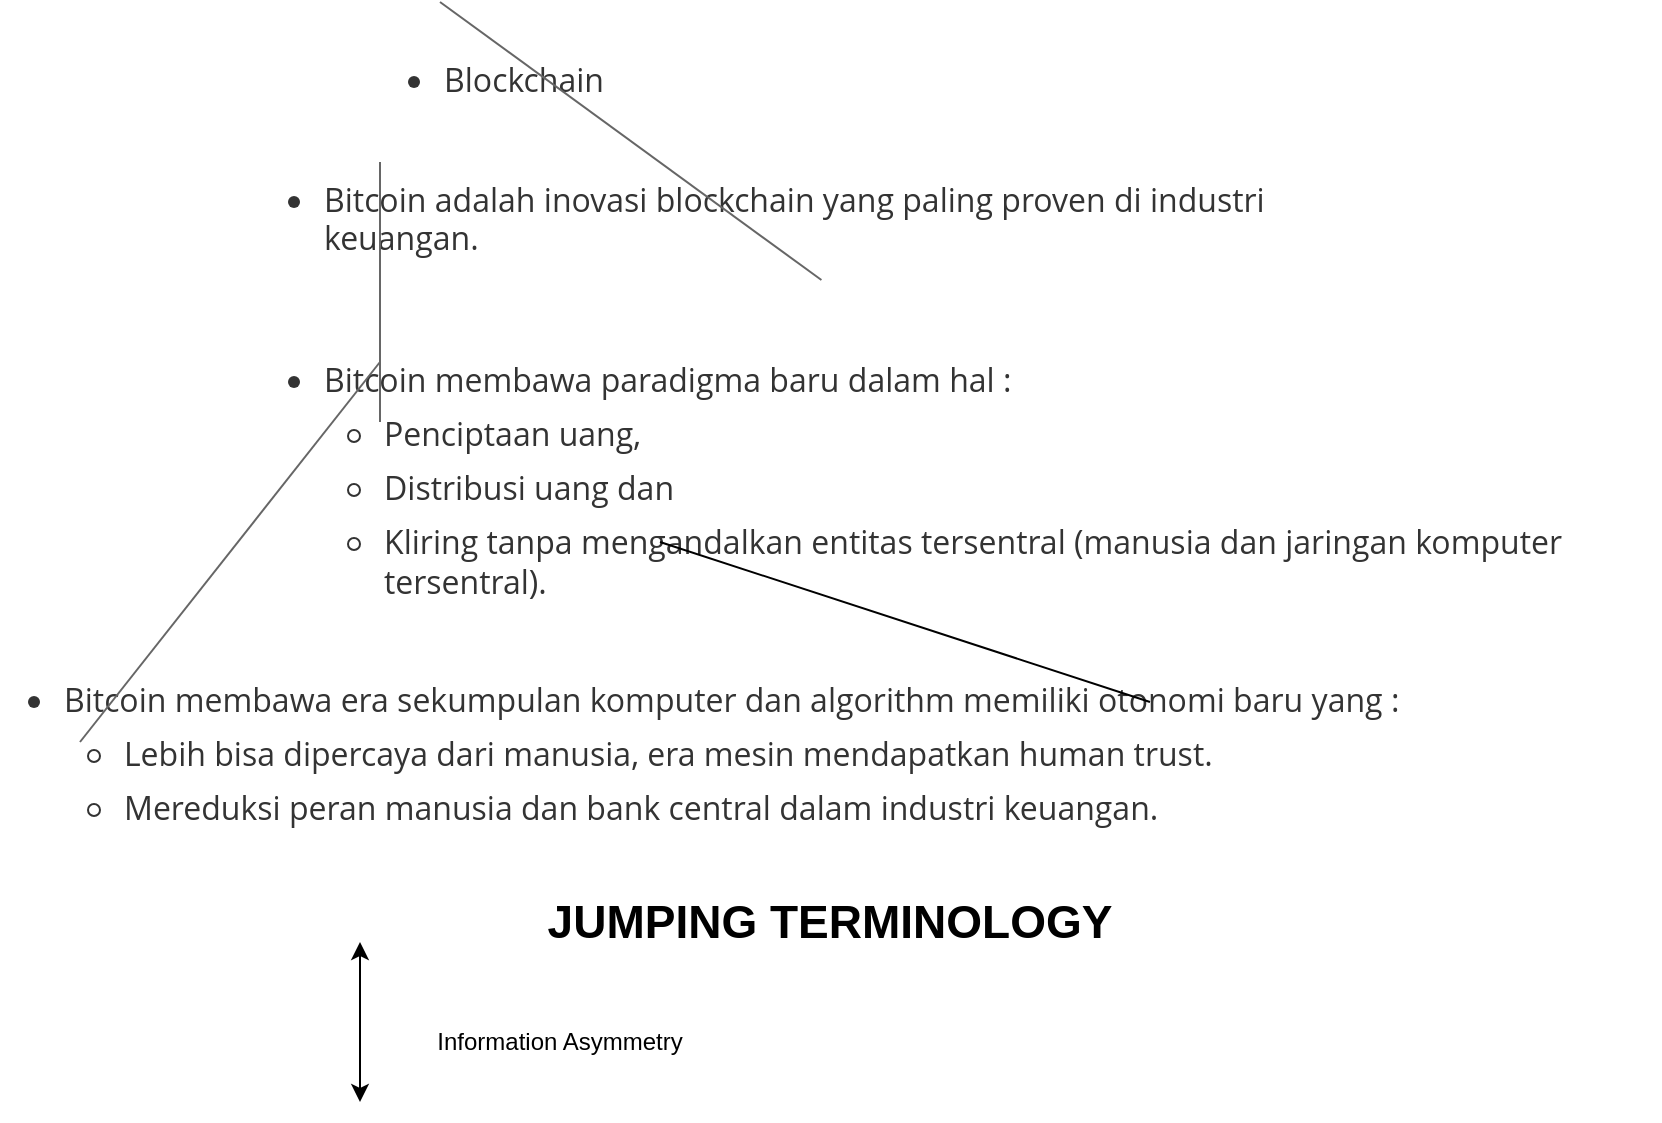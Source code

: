 <mxfile version="14.6.13" type="device" pages="5"><diagram id="uXZ7Q_ruikoIBT9ECAWv" name="Page-5"><mxGraphModel dx="1718" dy="510" grid="1" gridSize="10" guides="1" tooltips="1" connect="1" arrows="1" fold="1" page="1" pageScale="1" pageWidth="850" pageHeight="1100" math="0" shadow="0"><root><mxCell id="woaFiAMMHevbni5Gw6fX-0"/><mxCell id="woaFiAMMHevbni5Gw6fX-1" parent="woaFiAMMHevbni5Gw6fX-0"/><mxCell id="woaFiAMMHevbni5Gw6fX-2" value="&lt;ul class=&quot;ul-list&quot; style=&quot;box-sizing: border-box; margin: 0.8em 0px; padding-left: 30px; position: relative; color: rgb(51, 51, 51); font-family: &amp;quot;open sans&amp;quot;, &amp;quot;clear sans&amp;quot;, &amp;quot;helvetica neue&amp;quot;, helvetica, arial, &amp;quot;segoe ui emoji&amp;quot;, sans-serif; font-size: 16px; font-style: normal; font-weight: 400; letter-spacing: normal; text-indent: 0px; text-transform: none; word-spacing: 0px;&quot;&gt;&lt;li class=&quot;md-list-item md-focus-container&quot; style=&quot;box-sizing: border-box ; margin: 0px ; position: relative&quot;&gt;&lt;p class=&quot;md-end-block md-p md-focus&quot; style=&quot;box-sizing: border-box; line-height: inherit; margin: 0px 0px 0.5rem; position: relative;&quot;&gt;&lt;span class=&quot;md-plain md-expand&quot; style=&quot;box-sizing: border-box&quot;&gt;Blockchain&lt;/span&gt;&lt;/p&gt;&lt;/li&gt;&lt;/ul&gt;" style="text;whiteSpace=wrap;html=1;" vertex="1" parent="woaFiAMMHevbni5Gw6fX-1"><mxGeometry x="40" y="30" width="130" height="60" as="geometry"/></mxCell><mxCell id="woaFiAMMHevbni5Gw6fX-3" value="&lt;ul class=&quot;ul-list&quot; style=&quot;box-sizing: border-box; margin: 0.8em 0px; padding-left: 30px; position: relative; color: rgb(51, 51, 51); font-family: &amp;quot;open sans&amp;quot;, &amp;quot;clear sans&amp;quot;, &amp;quot;helvetica neue&amp;quot;, helvetica, arial, &amp;quot;segoe ui emoji&amp;quot;, sans-serif; font-size: 16px; font-style: normal; font-weight: 400; letter-spacing: normal; text-indent: 0px; text-transform: none; word-spacing: 0px;&quot;&gt;&lt;li class=&quot;md-list-item md-focus-container&quot; style=&quot;box-sizing: border-box ; margin: 0px ; position: relative&quot;&gt;&lt;p class=&quot;md-end-block md-p md-focus&quot; style=&quot;box-sizing: border-box; line-height: inherit; margin: 0px 0px 0.5rem; position: relative;&quot;&gt;&lt;span class=&quot;md-plain md-expand&quot; style=&quot;box-sizing: border-box&quot;&gt;Bitcoin adalah inovasi blockchain yang paling proven di industri keuangan.&lt;/span&gt;&lt;/p&gt;&lt;/li&gt;&lt;/ul&gt;" style="text;whiteSpace=wrap;html=1;" vertex="1" parent="woaFiAMMHevbni5Gw6fX-1"><mxGeometry x="-20" y="90" width="580" height="70" as="geometry"/></mxCell><mxCell id="woaFiAMMHevbni5Gw6fX-4" value="" style="endArrow=none;html=1;fillColor=#f5f5f5;strokeColor=#666666;entryX=0.484;entryY=0.986;entryDx=0;entryDy=0;entryPerimeter=0;" edge="1" parent="woaFiAMMHevbni5Gw6fX-1" target="woaFiAMMHevbni5Gw6fX-3"><mxGeometry width="50" height="50" relative="1" as="geometry"><mxPoint x="70" y="20" as="sourcePoint"/><mxPoint x="210" y="150" as="targetPoint"/></mxGeometry></mxCell><mxCell id="woaFiAMMHevbni5Gw6fX-5" value="&lt;ul class=&quot;ul-list&quot; style=&quot;box-sizing: border-box; margin: 0.8em 0px; padding-left: 30px; position: relative; color: rgb(51, 51, 51); font-family: &amp;quot;open sans&amp;quot;, &amp;quot;clear sans&amp;quot;, &amp;quot;helvetica neue&amp;quot;, helvetica, arial, &amp;quot;segoe ui emoji&amp;quot;, sans-serif; font-size: 16px; font-style: normal; font-weight: 400; letter-spacing: normal; text-indent: 0px; text-transform: none; word-spacing: 0px;&quot;&gt;&lt;li class=&quot;md-list-item md-focus-container&quot; style=&quot;box-sizing: border-box ; margin: 0px ; position: relative&quot;&gt;&lt;p class=&quot;md-end-block md-p md-focus&quot; style=&quot;box-sizing: border-box; line-height: inherit; margin: 0px 0px 0.5rem; position: relative;&quot;&gt;&lt;span class=&quot;md-plain md-expand&quot; style=&quot;box-sizing: border-box&quot;&gt;Bitcoin membawa paradigma baru dalam hal :&lt;/span&gt;&lt;/p&gt;&lt;ul class=&quot;ul-list&quot; style=&quot;box-sizing: border-box ; margin: 0px ; padding-left: 30px ; position: relative&quot;&gt;&lt;li class=&quot;md-list-item&quot; style=&quot;box-sizing: border-box ; margin: 0px ; position: relative&quot;&gt;&lt;p class=&quot;md-end-block md-p&quot; style=&quot;box-sizing: border-box; line-height: inherit; margin: 0px 0px 0.5rem; position: relative;&quot;&gt;&lt;span class=&quot;md-plain&quot; style=&quot;box-sizing: border-box&quot;&gt;Penciptaan uang, &lt;/span&gt;&lt;/p&gt;&lt;/li&gt;&lt;li class=&quot;md-list-item&quot; style=&quot;box-sizing: border-box ; margin: 0px ; position: relative&quot;&gt;&lt;p class=&quot;md-end-block md-p&quot; style=&quot;box-sizing: border-box; line-height: inherit; margin: 0px 0px 0.5rem; position: relative;&quot;&gt;&lt;span class=&quot;md-plain&quot; style=&quot;box-sizing: border-box&quot;&gt;Distribusi uang dan &lt;/span&gt;&lt;/p&gt;&lt;/li&gt;&lt;li class=&quot;md-list-item md-focus-container&quot; style=&quot;box-sizing: border-box ; margin: 0px ; position: relative&quot;&gt;&lt;p class=&quot;md-end-block md-p md-focus&quot; style=&quot;box-sizing: border-box; line-height: inherit; margin: 0px 0px 0.5rem; position: relative;&quot;&gt;&lt;span class=&quot;md-plain md-expand&quot; style=&quot;box-sizing: border-box&quot;&gt;Kliring tanpa mengandalkan entitas tersentral (manusia dan jaringan komputer tersentral).&lt;/span&gt;&lt;/p&gt;&lt;/li&gt;&lt;/ul&gt;&lt;/li&gt;&lt;/ul&gt;" style="text;whiteSpace=wrap;html=1;" vertex="1" parent="woaFiAMMHevbni5Gw6fX-1"><mxGeometry x="-20" y="180" width="700" height="140" as="geometry"/></mxCell><mxCell id="woaFiAMMHevbni5Gw6fX-6" value="" style="endArrow=none;html=1;fillColor=#f5f5f5;strokeColor=#666666;" edge="1" parent="woaFiAMMHevbni5Gw6fX-1"><mxGeometry width="50" height="50" relative="1" as="geometry"><mxPoint x="40" y="100" as="sourcePoint"/><mxPoint x="40" y="230" as="targetPoint"/></mxGeometry></mxCell><mxCell id="woaFiAMMHevbni5Gw6fX-7" value="&lt;ul class=&quot;ul-list&quot; style=&quot;box-sizing: border-box ; margin: 0.8em 0px ; padding-left: 30px ; position: relative ; color: rgb(51 , 51 , 51) ; font-family: &amp;#34;open sans&amp;#34; , &amp;#34;clear sans&amp;#34; , &amp;#34;helvetica neue&amp;#34; , &amp;#34;helvetica&amp;#34; , &amp;#34;arial&amp;#34; , &amp;#34;segoe ui emoji&amp;#34; , sans-serif ; font-size: 16px ; font-style: normal ; font-weight: 400 ; letter-spacing: normal ; text-indent: 0px ; text-transform: none ; word-spacing: 0px&quot;&gt;&lt;li class=&quot;md-list-item md-focus-container&quot; style=&quot;box-sizing: border-box ; margin: 0px ; position: relative&quot;&gt;&lt;p class=&quot;md-end-block md-p md-focus&quot; style=&quot;box-sizing: border-box ; line-height: inherit ; margin: 0px 0px 0.5rem ; position: relative&quot;&gt;&lt;span class=&quot;md-plain md-expand&quot; style=&quot;box-sizing: border-box&quot;&gt;Bitcoin membawa era sekumpulan komputer dan algorithm memiliki otonomi baru yang :&lt;/span&gt;&lt;/p&gt;&lt;ul class=&quot;ul-list&quot; style=&quot;box-sizing: border-box ; margin: 0px ; padding-left: 30px ; position: relative&quot;&gt;&lt;li class=&quot;md-list-item&quot; style=&quot;box-sizing: border-box ; margin: 0px ; position: relative&quot;&gt;&lt;p class=&quot;md-end-block md-p&quot; style=&quot;box-sizing: border-box ; line-height: inherit ; margin: 0px 0px 0.5rem ; position: relative&quot;&gt;&lt;span class=&quot;md-plain&quot; style=&quot;box-sizing: border-box&quot;&gt;Lebih bisa dipercaya dari manusia, era mesin mendapatkan human trust.&lt;/span&gt;&lt;/p&gt;&lt;/li&gt;&lt;li class=&quot;md-list-item md-focus-container&quot; style=&quot;box-sizing: border-box ; margin: 0px ; position: relative&quot;&gt;&lt;p class=&quot;md-end-block md-p md-focus&quot; style=&quot;box-sizing: border-box ; line-height: inherit ; margin: 0px 0px 0.5rem ; position: relative&quot;&gt;&lt;span class=&quot;md-plain md-expand&quot; style=&quot;box-sizing: border-box&quot;&gt;Mereduksi peran manusia dan bank central dalam industri keuangan. &lt;/span&gt;&lt;/p&gt;&lt;/li&gt;&lt;/ul&gt;&lt;/li&gt;&lt;/ul&gt;" style="text;whiteSpace=wrap;html=1;" vertex="1" parent="woaFiAMMHevbni5Gw6fX-1"><mxGeometry x="-150" y="340" width="700" height="130" as="geometry"/></mxCell><mxCell id="woaFiAMMHevbni5Gw6fX-9" value="" style="endArrow=none;html=1;fillColor=#f5f5f5;strokeColor=#666666;" edge="1" parent="woaFiAMMHevbni5Gw6fX-1"><mxGeometry width="50" height="50" relative="1" as="geometry"><mxPoint x="-110" y="390" as="sourcePoint"/><mxPoint x="40" y="200" as="targetPoint"/></mxGeometry></mxCell><mxCell id="woaFiAMMHevbni5Gw6fX-10" value="" style="endArrow=none;html=1;" edge="1" parent="woaFiAMMHevbni5Gw6fX-1"><mxGeometry width="50" height="50" relative="1" as="geometry"><mxPoint x="180" y="290" as="sourcePoint"/><mxPoint x="425" y="370" as="targetPoint"/></mxGeometry></mxCell><mxCell id="woaFiAMMHevbni5Gw6fX-13" value="&lt;b&gt;&lt;font style=&quot;font-size: 23px&quot;&gt;JUMPING TERMINOLOGY&lt;/font&gt;&lt;/b&gt;" style="text;html=1;strokeColor=none;fillColor=none;align=center;verticalAlign=middle;whiteSpace=wrap;rounded=0;" vertex="1" parent="woaFiAMMHevbni5Gw6fX-1"><mxGeometry x="120" y="470" width="290" height="20" as="geometry"/></mxCell><mxCell id="woaFiAMMHevbni5Gw6fX-14" value="" style="endArrow=classic;startArrow=classic;html=1;" edge="1" parent="woaFiAMMHevbni5Gw6fX-1"><mxGeometry width="50" height="50" relative="1" as="geometry"><mxPoint x="30" y="570" as="sourcePoint"/><mxPoint x="30" y="490" as="targetPoint"/></mxGeometry></mxCell><mxCell id="woaFiAMMHevbni5Gw6fX-15" value="Information Asymmetry" style="text;html=1;strokeColor=none;fillColor=none;align=center;verticalAlign=middle;whiteSpace=wrap;rounded=0;" vertex="1" parent="woaFiAMMHevbni5Gw6fX-1"><mxGeometry x="50" y="530" width="160" height="20" as="geometry"/></mxCell></root></mxGraphModel></diagram><diagram id="JHDh50oGuf-xfaZh8CFk" name="Perhutanan"><mxGraphModel dx="868" dy="510" grid="1" gridSize="10" guides="1" tooltips="1" connect="1" arrows="1" fold="1" page="1" pageScale="1" pageWidth="850" pageHeight="1100" math="0" shadow="0"><root><mxCell id="BvII4kNDa9N5yZgSktoH-0"/><mxCell id="BvII4kNDa9N5yZgSktoH-1" parent="BvII4kNDa9N5yZgSktoH-0"/><mxCell id="BvII4kNDa9N5yZgSktoH-18" style="edgeStyle=orthogonalEdgeStyle;rounded=0;orthogonalLoop=1;jettySize=auto;html=1;exitX=1;exitY=0.5;exitDx=0;exitDy=0;" edge="1" parent="BvII4kNDa9N5yZgSktoH-1" source="BvII4kNDa9N5yZgSktoH-2" target="BvII4kNDa9N5yZgSktoH-17"><mxGeometry relative="1" as="geometry"/></mxCell><mxCell id="BvII4kNDa9N5yZgSktoH-2" value="&lt;b&gt;Pemerintah&lt;/b&gt;" style="rounded=0;whiteSpace=wrap;html=1;fillColor=#d5e8d4;strokeColor=#82b366;" vertex="1" parent="BvII4kNDa9N5yZgSktoH-1"><mxGeometry x="40" y="360" width="120" height="40" as="geometry"/></mxCell><mxCell id="BvII4kNDa9N5yZgSktoH-5" style="edgeStyle=orthogonalEdgeStyle;rounded=0;orthogonalLoop=1;jettySize=auto;html=1;exitX=1;exitY=0.5;exitDx=0;exitDy=0;" edge="1" parent="BvII4kNDa9N5yZgSktoH-1" source="BvII4kNDa9N5yZgSktoH-3" target="BvII4kNDa9N5yZgSktoH-4"><mxGeometry relative="1" as="geometry"/></mxCell><mxCell id="BvII4kNDa9N5yZgSktoH-7" style="edgeStyle=orthogonalEdgeStyle;rounded=0;orthogonalLoop=1;jettySize=auto;html=1;exitX=1;exitY=0.5;exitDx=0;exitDy=0;entryX=0;entryY=0.5;entryDx=0;entryDy=0;" edge="1" parent="BvII4kNDa9N5yZgSktoH-1" source="BvII4kNDa9N5yZgSktoH-3" target="BvII4kNDa9N5yZgSktoH-6"><mxGeometry relative="1" as="geometry"/></mxCell><mxCell id="BvII4kNDa9N5yZgSktoH-3" value="&lt;b&gt;Pelaku Perhutanan Sosial&lt;/b&gt;" style="rounded=0;whiteSpace=wrap;html=1;fillColor=#d5e8d4;strokeColor=#82b366;" vertex="1" parent="BvII4kNDa9N5yZgSktoH-1"><mxGeometry x="25" y="90" width="200" height="40" as="geometry"/></mxCell><mxCell id="BvII4kNDa9N5yZgSktoH-13" style="edgeStyle=orthogonalEdgeStyle;rounded=0;orthogonalLoop=1;jettySize=auto;html=1;exitX=1;exitY=0.5;exitDx=0;exitDy=0;" edge="1" parent="BvII4kNDa9N5yZgSktoH-1" source="BvII4kNDa9N5yZgSktoH-4" target="BvII4kNDa9N5yZgSktoH-8"><mxGeometry relative="1" as="geometry"/></mxCell><mxCell id="BvII4kNDa9N5yZgSktoH-14" style="edgeStyle=orthogonalEdgeStyle;rounded=0;orthogonalLoop=1;jettySize=auto;html=1;exitX=1;exitY=0.5;exitDx=0;exitDy=0;entryX=0;entryY=0.5;entryDx=0;entryDy=0;" edge="1" parent="BvII4kNDa9N5yZgSktoH-1" source="BvII4kNDa9N5yZgSktoH-4" target="BvII4kNDa9N5yZgSktoH-9"><mxGeometry relative="1" as="geometry"/></mxCell><mxCell id="BvII4kNDa9N5yZgSktoH-4" value="&lt;b&gt;Masyarakat yang tinggal disekitar hutan&lt;/b&gt;" style="rounded=0;whiteSpace=wrap;html=1;fillColor=#dae8fc;strokeColor=#6c8ebf;" vertex="1" parent="BvII4kNDa9N5yZgSktoH-1"><mxGeometry x="265" y="90" width="280" height="40" as="geometry"/></mxCell><mxCell id="BvII4kNDa9N5yZgSktoH-11" style="edgeStyle=orthogonalEdgeStyle;rounded=0;orthogonalLoop=1;jettySize=auto;html=1;exitX=1;exitY=0.5;exitDx=0;exitDy=0;" edge="1" parent="BvII4kNDa9N5yZgSktoH-1" source="BvII4kNDa9N5yZgSktoH-6" target="BvII4kNDa9N5yZgSktoH-10"><mxGeometry relative="1" as="geometry"/></mxCell><mxCell id="BvII4kNDa9N5yZgSktoH-12" style="edgeStyle=orthogonalEdgeStyle;rounded=0;orthogonalLoop=1;jettySize=auto;html=1;exitX=1;exitY=0.5;exitDx=0;exitDy=0;" edge="1" parent="BvII4kNDa9N5yZgSktoH-1" source="BvII4kNDa9N5yZgSktoH-6" target="BvII4kNDa9N5yZgSktoH-9"><mxGeometry relative="1" as="geometry"/></mxCell><mxCell id="BvII4kNDa9N5yZgSktoH-6" value="&lt;b&gt;Masyarakat yang tinggal didalam hutan&lt;/b&gt;" style="rounded=0;whiteSpace=wrap;html=1;fillColor=#dae8fc;strokeColor=#6c8ebf;" vertex="1" parent="BvII4kNDa9N5yZgSktoH-1"><mxGeometry x="265" y="140" width="280" height="40" as="geometry"/></mxCell><mxCell id="BvII4kNDa9N5yZgSktoH-8" value="&lt;b&gt;KTP (Kartu Tanda Penduduk)&lt;/b&gt;" style="rounded=0;whiteSpace=wrap;html=1;fillColor=#ffe6cc;strokeColor=#d79b00;" vertex="1" parent="BvII4kNDa9N5yZgSktoH-1"><mxGeometry x="585" y="60" width="240" height="40" as="geometry"/></mxCell><mxCell id="BvII4kNDa9N5yZgSktoH-9" value="&lt;b&gt;Riwayat Penggarapan Kawasan Hutan&lt;/b&gt;" style="rounded=0;whiteSpace=wrap;html=1;fillColor=#ffe6cc;strokeColor=#d79b00;" vertex="1" parent="BvII4kNDa9N5yZgSktoH-1"><mxGeometry x="585" y="110" width="240" height="40" as="geometry"/></mxCell><mxCell id="BvII4kNDa9N5yZgSktoH-16" style="edgeStyle=orthogonalEdgeStyle;rounded=0;orthogonalLoop=1;jettySize=auto;html=1;exitX=0.5;exitY=1;exitDx=0;exitDy=0;" edge="1" parent="BvII4kNDa9N5yZgSktoH-1" source="BvII4kNDa9N5yZgSktoH-10" target="BvII4kNDa9N5yZgSktoH-15"><mxGeometry relative="1" as="geometry"/></mxCell><mxCell id="BvII4kNDa9N5yZgSktoH-10" value="&lt;b&gt;Membangun Ekosistem Hutan&lt;/b&gt;" style="rounded=0;whiteSpace=wrap;html=1;fillColor=#ffe6cc;strokeColor=#d79b00;" vertex="1" parent="BvII4kNDa9N5yZgSktoH-1"><mxGeometry x="585" y="160" width="240" height="40" as="geometry"/></mxCell><mxCell id="BvII4kNDa9N5yZgSktoH-15" value="&lt;b&gt;&lt;font style=&quot;font-size: 14px&quot;&gt;Kelompok yang mendapatkan akses legal, untuk pengelolaan hutan&lt;/font&gt;&lt;/b&gt;" style="rounded=0;whiteSpace=wrap;html=1;fillColor=#fff2cc;strokeColor=#d6b656;" vertex="1" parent="BvII4kNDa9N5yZgSktoH-1"><mxGeometry x="395" y="250" width="300" height="60" as="geometry"/></mxCell><mxCell id="BvII4kNDa9N5yZgSktoH-20" style="edgeStyle=orthogonalEdgeStyle;rounded=0;orthogonalLoop=1;jettySize=auto;html=1;exitX=1;exitY=0.5;exitDx=0;exitDy=0;" edge="1" parent="BvII4kNDa9N5yZgSktoH-1" source="BvII4kNDa9N5yZgSktoH-17" target="BvII4kNDa9N5yZgSktoH-19"><mxGeometry relative="1" as="geometry"/></mxCell><mxCell id="BvII4kNDa9N5yZgSktoH-17" value="&lt;b&gt;Melibatkan Masyarakat&lt;/b&gt;" style="rounded=0;whiteSpace=wrap;html=1;fillColor=#dae8fc;strokeColor=#6c8ebf;" vertex="1" parent="BvII4kNDa9N5yZgSktoH-1"><mxGeometry x="200" y="360" width="160" height="40" as="geometry"/></mxCell><mxCell id="BvII4kNDa9N5yZgSktoH-25" style="edgeStyle=orthogonalEdgeStyle;curved=1;orthogonalLoop=1;jettySize=auto;html=1;exitX=1;exitY=0.5;exitDx=0;exitDy=0;" edge="1" parent="BvII4kNDa9N5yZgSktoH-1" source="BvII4kNDa9N5yZgSktoH-19" target="BvII4kNDa9N5yZgSktoH-24"><mxGeometry relative="1" as="geometry"/></mxCell><mxCell id="BvII4kNDa9N5yZgSktoH-19" value="&lt;b&gt;Pengelolaan Hutan&lt;/b&gt;" style="rounded=0;whiteSpace=wrap;html=1;fillColor=#ffe6cc;strokeColor=#d79b00;" vertex="1" parent="BvII4kNDa9N5yZgSktoH-1"><mxGeometry x="400" y="360" width="160" height="40" as="geometry"/></mxCell><mxCell id="BvII4kNDa9N5yZgSktoH-23" style="edgeStyle=orthogonalEdgeStyle;orthogonalLoop=1;jettySize=auto;html=1;exitX=1;exitY=0.5;exitDx=0;exitDy=0;curved=1;" edge="1" parent="BvII4kNDa9N5yZgSktoH-1" source="BvII4kNDa9N5yZgSktoH-21" target="BvII4kNDa9N5yZgSktoH-17"><mxGeometry relative="1" as="geometry"/></mxCell><mxCell id="BvII4kNDa9N5yZgSktoH-21" value="&lt;b&gt;Harus&lt;/b&gt;" style="rounded=1;whiteSpace=wrap;html=1;fillColor=#f5f5f5;strokeColor=#666666;fontColor=#333333;" vertex="1" parent="BvII4kNDa9N5yZgSktoH-1"><mxGeometry x="130" y="290" width="95" height="40" as="geometry"/></mxCell><mxCell id="BvII4kNDa9N5yZgSktoH-27" style="edgeStyle=orthogonalEdgeStyle;orthogonalLoop=1;jettySize=auto;html=1;exitX=0.5;exitY=1;exitDx=0;exitDy=0;entryX=0.25;entryY=0;entryDx=0;entryDy=0;rounded=0;" edge="1" parent="BvII4kNDa9N5yZgSktoH-1" source="BvII4kNDa9N5yZgSktoH-24" target="BvII4kNDa9N5yZgSktoH-26"><mxGeometry relative="1" as="geometry"/></mxCell><mxCell id="BvII4kNDa9N5yZgSktoH-24" value="&lt;b&gt;Why?&lt;/b&gt;" style="rounded=0;whiteSpace=wrap;html=1;fillColor=#f8cecc;strokeColor=#b85450;" vertex="1" parent="BvII4kNDa9N5yZgSktoH-1"><mxGeometry x="600" y="360" width="80" height="40" as="geometry"/></mxCell><mxCell id="BvII4kNDa9N5yZgSktoH-26" value="&lt;b&gt;Terdapat 32.447.851 Jiwa di dalam dan sekitar hutan&amp;nbsp;&lt;/b&gt;" style="rounded=0;whiteSpace=wrap;html=1;fillColor=#d5e8d4;strokeColor=#82b366;" vertex="1" parent="BvII4kNDa9N5yZgSktoH-1"><mxGeometry x="400" y="440" width="350" height="40" as="geometry"/></mxCell><mxCell id="BvII4kNDa9N5yZgSktoH-28" value="&lt;b&gt;Terdapat 19.246 desa di dalam dan sekitar hutan&amp;nbsp;&lt;/b&gt;" style="rounded=0;whiteSpace=wrap;html=1;fillColor=#d5e8d4;strokeColor=#82b366;" vertex="1" parent="BvII4kNDa9N5yZgSktoH-1"><mxGeometry x="400" y="490" width="350" height="40" as="geometry"/></mxCell><mxCell id="BvII4kNDa9N5yZgSktoH-31" style="edgeStyle=orthogonalEdgeStyle;rounded=0;orthogonalLoop=1;jettySize=auto;html=1;exitX=0.5;exitY=1;exitDx=0;exitDy=0;" edge="1" parent="BvII4kNDa9N5yZgSktoH-1" source="BvII4kNDa9N5yZgSktoH-29" target="BvII4kNDa9N5yZgSktoH-30"><mxGeometry relative="1" as="geometry"/></mxCell><mxCell id="BvII4kNDa9N5yZgSktoH-29" value="&lt;b&gt;Blockchain&lt;/b&gt;" style="rounded=0;whiteSpace=wrap;html=1;fillColor=#d5e8d4;strokeColor=#82b366;" vertex="1" parent="BvII4kNDa9N5yZgSktoH-1"><mxGeometry x="245" y="600" width="120" height="40" as="geometry"/></mxCell><mxCell id="BvII4kNDa9N5yZgSktoH-33" style="edgeStyle=orthogonalEdgeStyle;rounded=0;orthogonalLoop=1;jettySize=auto;html=1;exitX=1;exitY=0.5;exitDx=0;exitDy=0;" edge="1" parent="BvII4kNDa9N5yZgSktoH-1" source="BvII4kNDa9N5yZgSktoH-30" target="BvII4kNDa9N5yZgSktoH-32"><mxGeometry relative="1" as="geometry"/></mxCell><mxCell id="BvII4kNDa9N5yZgSktoH-30" value="&lt;b&gt;Bitcoin&lt;/b&gt;" style="rounded=0;whiteSpace=wrap;html=1;fillColor=#d5e8d4;strokeColor=#82b366;" vertex="1" parent="BvII4kNDa9N5yZgSktoH-1"><mxGeometry x="245" y="680" width="120" height="40" as="geometry"/></mxCell><mxCell id="BvII4kNDa9N5yZgSktoH-32" value="&lt;b&gt;Ethereum&lt;/b&gt;" style="rounded=0;whiteSpace=wrap;html=1;fillColor=#d5e8d4;strokeColor=#82b366;" vertex="1" parent="BvII4kNDa9N5yZgSktoH-1"><mxGeometry x="445" y="680" width="120" height="40" as="geometry"/></mxCell><mxCell id="BvII4kNDa9N5yZgSktoH-34" value="&lt;b&gt;Fungible Token&lt;/b&gt;" style="rounded=0;whiteSpace=wrap;html=1;fillColor=#d5e8d4;strokeColor=#82b366;" vertex="1" parent="BvII4kNDa9N5yZgSktoH-1"><mxGeometry x="240" y="800" width="160" height="40" as="geometry"/></mxCell><mxCell id="BvII4kNDa9N5yZgSktoH-35" value="&lt;b&gt;Non-fungible Token&lt;/b&gt;" style="rounded=0;whiteSpace=wrap;html=1;fillColor=#d5e8d4;strokeColor=#82b366;" vertex="1" parent="BvII4kNDa9N5yZgSktoH-1"><mxGeometry x="420" y="800" width="160" height="40" as="geometry"/></mxCell><mxCell id="BvII4kNDa9N5yZgSktoH-36" value="&lt;b&gt;Roxi Token&lt;/b&gt;" style="rounded=0;whiteSpace=wrap;html=1;fillColor=#d5e8d4;strokeColor=#82b366;" vertex="1" parent="BvII4kNDa9N5yZgSktoH-1"><mxGeometry x="340" y="880" width="160" height="40" as="geometry"/></mxCell></root></mxGraphModel></diagram><diagram id="M73ELTobNDa_Q1zjg2Xo" name="Page-1"><mxGraphModel dx="1718" dy="510" grid="1" gridSize="10" guides="1" tooltips="1" connect="1" arrows="1" fold="1" page="1" pageScale="1" pageWidth="850" pageHeight="1100" math="0" shadow="0"><root><mxCell id="0"/><mxCell id="1" parent="0"/><mxCell id="62qdmHemxCCxBnJwcnwe-7" style="edgeStyle=orthogonalEdgeStyle;curved=1;orthogonalLoop=1;jettySize=auto;html=1;exitX=0.5;exitY=1;exitDx=0;exitDy=0;" parent="1" source="62qdmHemxCCxBnJwcnwe-1" target="62qdmHemxCCxBnJwcnwe-6" edge="1"><mxGeometry relative="1" as="geometry"/></mxCell><mxCell id="62qdmHemxCCxBnJwcnwe-1" value="&lt;b&gt;&lt;font style=&quot;font-size: 15px&quot;&gt;Climate Change&lt;/font&gt;&lt;/b&gt;" style="rounded=0;whiteSpace=wrap;html=1;fillColor=#dae8fc;strokeColor=#6c8ebf;gradientColor=#7ea6e0;" parent="1" vertex="1"><mxGeometry x="240" y="80" width="160" height="40" as="geometry"/></mxCell><mxCell id="62qdmHemxCCxBnJwcnwe-9" style="edgeStyle=orthogonalEdgeStyle;curved=1;orthogonalLoop=1;jettySize=auto;html=1;exitX=0.5;exitY=1;exitDx=0;exitDy=0;" parent="1" source="62qdmHemxCCxBnJwcnwe-2" target="62qdmHemxCCxBnJwcnwe-3" edge="1"><mxGeometry relative="1" as="geometry"/></mxCell><mxCell id="62qdmHemxCCxBnJwcnwe-2" value="&lt;b&gt;&lt;font style=&quot;font-size: 15px&quot;&gt;Unpredicted Weather&lt;/font&gt;&lt;/b&gt;" style="rounded=0;whiteSpace=wrap;html=1;fillColor=#fff2cc;strokeColor=#d6b656;" parent="1" vertex="1"><mxGeometry x="440" y="240" width="180" height="40" as="geometry"/></mxCell><mxCell id="62qdmHemxCCxBnJwcnwe-3" value="&lt;b&gt;&lt;font style=&quot;font-size: 15px&quot;&gt;Damage Agriculture&lt;/font&gt;&lt;/b&gt;" style="rounded=0;whiteSpace=wrap;html=1;fillColor=#ffe6cc;strokeColor=#d79b00;" parent="1" vertex="1"><mxGeometry x="560" y="320" width="180" height="40" as="geometry"/></mxCell><mxCell id="62qdmHemxCCxBnJwcnwe-5" style="edgeStyle=orthogonalEdgeStyle;orthogonalLoop=1;jettySize=auto;html=1;exitX=0;exitY=0.5;exitDx=0;exitDy=0;curved=1;" parent="1" source="62qdmHemxCCxBnJwcnwe-4" target="62qdmHemxCCxBnJwcnwe-1" edge="1"><mxGeometry relative="1" as="geometry"/></mxCell><mxCell id="62qdmHemxCCxBnJwcnwe-4" value="&lt;b&gt;&lt;font style=&quot;font-size: 15px&quot;&gt;Global Threat&lt;/font&gt;&lt;/b&gt;" style="rounded=0;whiteSpace=wrap;html=1;fillColor=#f8cecc;strokeColor=#b85450;gradientColor=#ea6b66;" parent="1" vertex="1"><mxGeometry x="430" y="10" width="140" height="50" as="geometry"/></mxCell><mxCell id="62qdmHemxCCxBnJwcnwe-8" style="edgeStyle=orthogonalEdgeStyle;curved=1;orthogonalLoop=1;jettySize=auto;html=1;exitX=0.5;exitY=1;exitDx=0;exitDy=0;" parent="1" source="62qdmHemxCCxBnJwcnwe-6" target="62qdmHemxCCxBnJwcnwe-2" edge="1"><mxGeometry relative="1" as="geometry"/></mxCell><mxCell id="fIUe_fEhSxtCHJvKFjxH-10" style="edgeStyle=orthogonalEdgeStyle;orthogonalLoop=1;jettySize=auto;html=1;exitX=0.5;exitY=1;exitDx=0;exitDy=0;curved=1;" parent="1" source="62qdmHemxCCxBnJwcnwe-6" target="fIUe_fEhSxtCHJvKFjxH-9" edge="1"><mxGeometry relative="1" as="geometry"/></mxCell><mxCell id="62qdmHemxCCxBnJwcnwe-6" value="&lt;b&gt;&lt;font style=&quot;font-size: 15px&quot;&gt;Global Warming&lt;/font&gt;&lt;/b&gt;" style="rounded=0;whiteSpace=wrap;html=1;fillColor=#dae8fc;strokeColor=#6c8ebf;" parent="1" vertex="1"><mxGeometry x="360" y="160" width="160" height="40" as="geometry"/></mxCell><mxCell id="62qdmHemxCCxBnJwcnwe-11" style="edgeStyle=orthogonalEdgeStyle;curved=1;orthogonalLoop=1;jettySize=auto;html=1;exitX=0;exitY=0.5;exitDx=0;exitDy=0;entryX=1;entryY=0.5;entryDx=0;entryDy=0;" parent="1" source="62qdmHemxCCxBnJwcnwe-10" target="62qdmHemxCCxBnJwcnwe-6" edge="1"><mxGeometry relative="1" as="geometry"/></mxCell><mxCell id="62qdmHemxCCxBnJwcnwe-10" value="&lt;b&gt;&lt;font style=&quot;font-size: 15px&quot;&gt;Carbon Dioxside Emission Increased&lt;/font&gt;&lt;/b&gt;" style="rounded=1;whiteSpace=wrap;html=1;fillColor=#f5f5f5;strokeColor=#666666;gradientColor=#b3b3b3;" parent="1" vertex="1"><mxGeometry x="600" y="100" width="290" height="40" as="geometry"/></mxCell><mxCell id="62qdmHemxCCxBnJwcnwe-13" style="edgeStyle=orthogonalEdgeStyle;curved=1;orthogonalLoop=1;jettySize=auto;html=1;exitX=0.5;exitY=0;exitDx=0;exitDy=0;" parent="1" source="62qdmHemxCCxBnJwcnwe-12" target="62qdmHemxCCxBnJwcnwe-10" edge="1"><mxGeometry relative="1" as="geometry"/></mxCell><mxCell id="62qdmHemxCCxBnJwcnwe-12" value="&lt;b&gt;&lt;font style=&quot;font-size: 15px&quot;&gt;Burning Fossil Fuel&lt;/font&gt;&lt;/b&gt;" style="rounded=1;whiteSpace=wrap;html=1;fillColor=#f5f5f5;strokeColor=#666666;gradientColor=#b3b3b3;" parent="1" vertex="1"><mxGeometry x="790" y="190" width="200" height="40" as="geometry"/></mxCell><mxCell id="62qdmHemxCCxBnJwcnwe-15" value="&lt;b&gt;&lt;font style=&quot;font-size: 15px&quot;&gt;Environmental Trading System&lt;/font&gt;&lt;/b&gt;" style="rounded=0;whiteSpace=wrap;html=1;fillColor=#dae8fc;strokeColor=#6c8ebf;" parent="1" vertex="1"><mxGeometry x="505" y="1140" width="255" height="40" as="geometry"/></mxCell><mxCell id="62qdmHemxCCxBnJwcnwe-18" style="edgeStyle=orthogonalEdgeStyle;curved=1;orthogonalLoop=1;jettySize=auto;html=1;exitX=1;exitY=0.5;exitDx=0;exitDy=0;" parent="1" source="62qdmHemxCCxBnJwcnwe-16" target="62qdmHemxCCxBnJwcnwe-17" edge="1"><mxGeometry relative="1" as="geometry"/></mxCell><mxCell id="62qdmHemxCCxBnJwcnwe-16" value="&lt;b&gt;&lt;font style=&quot;font-size: 15px&quot;&gt;Monitoring&lt;/font&gt;&lt;/b&gt;" style="rounded=0;whiteSpace=wrap;html=1;fillColor=#fff2cc;strokeColor=#d6b656;" parent="1" vertex="1"><mxGeometry x="420" y="1220" width="110" height="40" as="geometry"/></mxCell><mxCell id="62qdmHemxCCxBnJwcnwe-20" style="edgeStyle=orthogonalEdgeStyle;curved=1;orthogonalLoop=1;jettySize=auto;html=1;exitX=1;exitY=0.5;exitDx=0;exitDy=0;" parent="1" source="62qdmHemxCCxBnJwcnwe-17" target="62qdmHemxCCxBnJwcnwe-19" edge="1"><mxGeometry relative="1" as="geometry"/></mxCell><mxCell id="62qdmHemxCCxBnJwcnwe-17" value="&lt;b&gt;&lt;font style=&quot;font-size: 15px&quot;&gt;Reporting&lt;/font&gt;&lt;/b&gt;" style="rounded=0;whiteSpace=wrap;html=1;fillColor=#fff2cc;strokeColor=#d6b656;" parent="1" vertex="1"><mxGeometry x="570" y="1220" width="110" height="40" as="geometry"/></mxCell><mxCell id="62qdmHemxCCxBnJwcnwe-19" value="&lt;span style=&quot;font-size: 15px&quot;&gt;&lt;b&gt;Verifying&lt;/b&gt;&lt;/span&gt;" style="rounded=0;whiteSpace=wrap;html=1;fillColor=#fff2cc;strokeColor=#d6b656;" parent="1" vertex="1"><mxGeometry x="720" y="1220" width="110" height="40" as="geometry"/></mxCell><mxCell id="62qdmHemxCCxBnJwcnwe-25" style="edgeStyle=orthogonalEdgeStyle;curved=1;orthogonalLoop=1;jettySize=auto;html=1;exitX=1;exitY=0.5;exitDx=0;exitDy=0;" parent="1" source="62qdmHemxCCxBnJwcnwe-21" target="62qdmHemxCCxBnJwcnwe-23" edge="1"><mxGeometry relative="1" as="geometry"/></mxCell><mxCell id="62qdmHemxCCxBnJwcnwe-26" style="edgeStyle=orthogonalEdgeStyle;orthogonalLoop=1;jettySize=auto;html=1;exitX=1;exitY=0.5;exitDx=0;exitDy=0;entryX=0;entryY=0.5;entryDx=0;entryDy=0;rounded=0;" parent="1" source="62qdmHemxCCxBnJwcnwe-21" target="62qdmHemxCCxBnJwcnwe-22" edge="1"><mxGeometry relative="1" as="geometry"/></mxCell><mxCell id="62qdmHemxCCxBnJwcnwe-27" style="edgeStyle=orthogonalEdgeStyle;orthogonalLoop=1;jettySize=auto;html=1;exitX=1;exitY=0.5;exitDx=0;exitDy=0;entryX=0;entryY=0.5;entryDx=0;entryDy=0;rounded=0;" parent="1" source="62qdmHemxCCxBnJwcnwe-21" target="62qdmHemxCCxBnJwcnwe-24" edge="1"><mxGeometry relative="1" as="geometry"/></mxCell><mxCell id="62qdmHemxCCxBnJwcnwe-21" value="&lt;b&gt;&lt;font style=&quot;font-size: 15px&quot;&gt;Blockchain&lt;/font&gt;&lt;/b&gt;" style="rounded=0;whiteSpace=wrap;html=1;fillColor=#dae8fc;strokeColor=#6c8ebf;" parent="1" vertex="1"><mxGeometry x="790" y="520" width="170" height="40" as="geometry"/></mxCell><mxCell id="62qdmHemxCCxBnJwcnwe-22" value="&lt;b&gt;&lt;font style=&quot;font-size: 15px&quot;&gt;Security of Transaction&lt;/font&gt;&lt;/b&gt;" style="rounded=0;whiteSpace=wrap;html=1;fillColor=#fff2cc;strokeColor=#d6b656;" parent="1" vertex="1"><mxGeometry x="1030" y="470" width="210" height="40" as="geometry"/></mxCell><mxCell id="62qdmHemxCCxBnJwcnwe-23" value="&lt;b&gt;&lt;font style=&quot;font-size: 15px&quot;&gt;Double Counting Control&lt;/font&gt;&lt;/b&gt;" style="rounded=0;whiteSpace=wrap;html=1;fillColor=#fff2cc;strokeColor=#d6b656;" parent="1" vertex="1"><mxGeometry x="1030" y="520" width="210" height="40" as="geometry"/></mxCell><mxCell id="62qdmHemxCCxBnJwcnwe-24" value="&lt;b&gt;&lt;font style=&quot;font-size: 15px&quot;&gt;Global Auditable&lt;/font&gt;&lt;/b&gt;" style="rounded=0;whiteSpace=wrap;html=1;fillColor=#fff2cc;strokeColor=#d6b656;" parent="1" vertex="1"><mxGeometry x="1030" y="570" width="210" height="40" as="geometry"/></mxCell><mxCell id="62qdmHemxCCxBnJwcnwe-30" style="edgeStyle=orthogonalEdgeStyle;rounded=0;orthogonalLoop=1;jettySize=auto;html=1;exitX=1;exitY=0.5;exitDx=0;exitDy=0;" parent="1" source="62qdmHemxCCxBnJwcnwe-28" target="62qdmHemxCCxBnJwcnwe-29" edge="1"><mxGeometry relative="1" as="geometry"/></mxCell><mxCell id="62qdmHemxCCxBnJwcnwe-28" value="&lt;b&gt;&lt;font style=&quot;font-size: 15px&quot;&gt;Cryptography&lt;/font&gt;&lt;/b&gt;" style="rounded=0;whiteSpace=wrap;html=1;fillColor=#dae8fc;strokeColor=#6c8ebf;" parent="1" vertex="1"><mxGeometry x="790" y="720" width="170" height="40" as="geometry"/></mxCell><mxCell id="62qdmHemxCCxBnJwcnwe-29" value="&lt;span style=&quot;font-size: 15px&quot;&gt;&lt;b&gt;Encrypted Transaction&lt;/b&gt;&lt;/span&gt;" style="rounded=0;whiteSpace=wrap;html=1;fillColor=#fff2cc;strokeColor=#d6b656;" parent="1" vertex="1"><mxGeometry x="1030" y="720" width="210" height="40" as="geometry"/></mxCell><mxCell id="62qdmHemxCCxBnJwcnwe-34" style="edgeStyle=orthogonalEdgeStyle;rounded=0;orthogonalLoop=1;jettySize=auto;html=1;exitX=1;exitY=0.5;exitDx=0;exitDy=0;" parent="1" source="62qdmHemxCCxBnJwcnwe-31" target="62qdmHemxCCxBnJwcnwe-32" edge="1"><mxGeometry relative="1" as="geometry"/></mxCell><mxCell id="62qdmHemxCCxBnJwcnwe-35" style="edgeStyle=orthogonalEdgeStyle;rounded=0;orthogonalLoop=1;jettySize=auto;html=1;exitX=1;exitY=0.5;exitDx=0;exitDy=0;entryX=0;entryY=0.5;entryDx=0;entryDy=0;" parent="1" source="62qdmHemxCCxBnJwcnwe-31" target="62qdmHemxCCxBnJwcnwe-33" edge="1"><mxGeometry relative="1" as="geometry"/></mxCell><mxCell id="62qdmHemxCCxBnJwcnwe-31" value="&lt;b&gt;&lt;font style=&quot;font-size: 15px&quot;&gt;IoT, AI &amp;amp; Big Data Analytics&lt;/font&gt;&lt;/b&gt;" style="rounded=0;whiteSpace=wrap;html=1;fillColor=#dae8fc;strokeColor=#6c8ebf;" parent="1" vertex="1"><mxGeometry x="790" y="770" width="170" height="40" as="geometry"/></mxCell><mxCell id="62qdmHemxCCxBnJwcnwe-32" value="&lt;span style=&quot;font-size: 15px&quot;&gt;&lt;b&gt;Automation&lt;/b&gt;&lt;/span&gt;" style="rounded=0;whiteSpace=wrap;html=1;fillColor=#fff2cc;strokeColor=#d6b656;" parent="1" vertex="1"><mxGeometry x="1030" y="770" width="210" height="40" as="geometry"/></mxCell><mxCell id="62qdmHemxCCxBnJwcnwe-33" value="&lt;span style=&quot;font-size: 15px&quot;&gt;&lt;b&gt;Mining New Assets&lt;/b&gt;&lt;/span&gt;" style="rounded=0;whiteSpace=wrap;html=1;fillColor=#fff2cc;strokeColor=#d6b656;" parent="1" vertex="1"><mxGeometry x="1030" y="820" width="210" height="40" as="geometry"/></mxCell><mxCell id="62qdmHemxCCxBnJwcnwe-36" style="edgeStyle=orthogonalEdgeStyle;rounded=0;orthogonalLoop=1;jettySize=auto;html=1;exitX=1;exitY=0.5;exitDx=0;exitDy=0;" parent="1" source="62qdmHemxCCxBnJwcnwe-37" target="62qdmHemxCCxBnJwcnwe-38" edge="1"><mxGeometry relative="1" as="geometry"/></mxCell><mxCell id="62qdmHemxCCxBnJwcnwe-40" style="edgeStyle=orthogonalEdgeStyle;rounded=0;orthogonalLoop=1;jettySize=auto;html=1;exitX=1;exitY=0.5;exitDx=0;exitDy=0;entryX=0;entryY=0.5;entryDx=0;entryDy=0;" parent="1" source="62qdmHemxCCxBnJwcnwe-37" target="62qdmHemxCCxBnJwcnwe-39" edge="1"><mxGeometry relative="1" as="geometry"/></mxCell><mxCell id="62qdmHemxCCxBnJwcnwe-37" value="&lt;b&gt;&lt;font style=&quot;font-size: 15px&quot;&gt;Smart Contract&lt;/font&gt;&lt;/b&gt;" style="rounded=0;whiteSpace=wrap;html=1;fillColor=#dae8fc;strokeColor=#6c8ebf;" parent="1" vertex="1"><mxGeometry x="790" y="620" width="170" height="40" as="geometry"/></mxCell><mxCell id="62qdmHemxCCxBnJwcnwe-38" value="&lt;span style=&quot;font-size: 15px&quot;&gt;&lt;b&gt;Payment Continuity&lt;/b&gt;&lt;/span&gt;" style="rounded=0;whiteSpace=wrap;html=1;fillColor=#fff2cc;strokeColor=#d6b656;" parent="1" vertex="1"><mxGeometry x="1030" y="620" width="210" height="40" as="geometry"/></mxCell><mxCell id="62qdmHemxCCxBnJwcnwe-39" value="&lt;span style=&quot;font-size: 15px&quot;&gt;&lt;b&gt;Accounting&lt;/b&gt;&lt;/span&gt;" style="rounded=0;whiteSpace=wrap;html=1;fillColor=#fff2cc;strokeColor=#d6b656;" parent="1" vertex="1"><mxGeometry x="1030" y="670" width="210" height="40" as="geometry"/></mxCell><mxCell id="62qdmHemxCCxBnJwcnwe-41" value="&lt;b&gt;&lt;font style=&quot;font-size: 15px&quot;&gt;Climate Change&lt;/font&gt;&lt;/b&gt;" style="rounded=0;whiteSpace=wrap;html=1;fillColor=#dae8fc;strokeColor=#6c8ebf;gradientColor=#7ea6e0;" parent="1" vertex="1"><mxGeometry x="940" y="400" width="160" height="40" as="geometry"/></mxCell><mxCell id="62qdmHemxCCxBnJwcnwe-45" style="edgeStyle=orthogonalEdgeStyle;rounded=0;orthogonalLoop=1;jettySize=auto;html=1;exitX=1;exitY=0.5;exitDx=0;exitDy=0;" parent="1" source="62qdmHemxCCxBnJwcnwe-42" target="62qdmHemxCCxBnJwcnwe-43" edge="1"><mxGeometry relative="1" as="geometry"/></mxCell><mxCell id="62qdmHemxCCxBnJwcnwe-42" value="&lt;b&gt;&lt;font style=&quot;font-size: 15px&quot;&gt;Microcontroller&lt;/font&gt;&lt;/b&gt;" style="rounded=0;whiteSpace=wrap;html=1;fillColor=#dae8fc;strokeColor=#6c8ebf;gradientColor=#7ea6e0;" parent="1" vertex="1"><mxGeometry x="1280" y="580" width="160" height="40" as="geometry"/></mxCell><mxCell id="62qdmHemxCCxBnJwcnwe-46" style="edgeStyle=orthogonalEdgeStyle;rounded=0;orthogonalLoop=1;jettySize=auto;html=1;exitX=1;exitY=0.5;exitDx=0;exitDy=0;" parent="1" source="62qdmHemxCCxBnJwcnwe-43" target="62qdmHemxCCxBnJwcnwe-44" edge="1"><mxGeometry relative="1" as="geometry"/></mxCell><mxCell id="62qdmHemxCCxBnJwcnwe-43" value="&lt;b&gt;&lt;font style=&quot;font-size: 15px&quot;&gt;Raspberry Pi&lt;/font&gt;&lt;/b&gt;" style="rounded=0;whiteSpace=wrap;html=1;fillColor=#fff2cc;strokeColor=#d6b656;" parent="1" vertex="1"><mxGeometry x="1480" y="580" width="120" height="40" as="geometry"/></mxCell><mxCell id="62qdmHemxCCxBnJwcnwe-56" style="edgeStyle=orthogonalEdgeStyle;rounded=0;orthogonalLoop=1;jettySize=auto;html=1;exitX=1;exitY=0.5;exitDx=0;exitDy=0;" parent="1" source="62qdmHemxCCxBnJwcnwe-44" target="62qdmHemxCCxBnJwcnwe-55" edge="1"><mxGeometry relative="1" as="geometry"/></mxCell><mxCell id="62qdmHemxCCxBnJwcnwe-44" value="&lt;b&gt;&lt;font style=&quot;font-size: 15px&quot;&gt;Internet of Things&lt;/font&gt;&lt;/b&gt;" style="rounded=0;whiteSpace=wrap;html=1;fillColor=#fff2cc;strokeColor=#d6b656;gradientColor=#ffd966;" parent="1" vertex="1"><mxGeometry x="1640" y="580" width="160" height="40" as="geometry"/></mxCell><mxCell id="62qdmHemxCCxBnJwcnwe-53" style="edgeStyle=orthogonalEdgeStyle;rounded=0;orthogonalLoop=1;jettySize=auto;html=1;exitX=0;exitY=0.5;exitDx=0;exitDy=0;entryX=1;entryY=0.5;entryDx=0;entryDy=0;" parent="1" source="62qdmHemxCCxBnJwcnwe-47" target="62qdmHemxCCxBnJwcnwe-50" edge="1"><mxGeometry relative="1" as="geometry"><mxPoint x="1590" y="690" as="targetPoint"/></mxGeometry></mxCell><mxCell id="62qdmHemxCCxBnJwcnwe-47" value="&lt;b&gt;&lt;font style=&quot;font-size: 15px&quot;&gt;Solar Panel&lt;/font&gt;&lt;/b&gt;" style="rounded=0;whiteSpace=wrap;html=1;fillColor=#d5e8d4;strokeColor=#82b366;gradientColor=#97d077;" parent="1" vertex="1"><mxGeometry x="1670" y="680" width="160" height="40" as="geometry"/></mxCell><mxCell id="62qdmHemxCCxBnJwcnwe-51" style="edgeStyle=orthogonalEdgeStyle;rounded=0;orthogonalLoop=1;jettySize=auto;html=1;exitX=0;exitY=0.5;exitDx=0;exitDy=0;" parent="1" source="62qdmHemxCCxBnJwcnwe-48" target="62qdmHemxCCxBnJwcnwe-50" edge="1"><mxGeometry relative="1" as="geometry"/></mxCell><mxCell id="62qdmHemxCCxBnJwcnwe-48" value="&lt;b&gt;&lt;font style=&quot;font-size: 15px&quot;&gt;Wind Turbine&lt;/font&gt;&lt;/b&gt;" style="rounded=0;whiteSpace=wrap;html=1;fillColor=#d5e8d4;strokeColor=#82b366;gradientColor=#97d077;" parent="1" vertex="1"><mxGeometry x="1670" y="730" width="160" height="40" as="geometry"/></mxCell><mxCell id="62qdmHemxCCxBnJwcnwe-52" style="edgeStyle=orthogonalEdgeStyle;rounded=0;orthogonalLoop=1;jettySize=auto;html=1;exitX=0;exitY=0.5;exitDx=0;exitDy=0;entryX=1;entryY=0.5;entryDx=0;entryDy=0;" parent="1" source="62qdmHemxCCxBnJwcnwe-49" target="62qdmHemxCCxBnJwcnwe-50" edge="1"><mxGeometry relative="1" as="geometry"/></mxCell><mxCell id="62qdmHemxCCxBnJwcnwe-49" value="&lt;b&gt;&lt;font style=&quot;font-size: 15px&quot;&gt;Geothermal Energy&lt;/font&gt;&lt;/b&gt;" style="rounded=0;whiteSpace=wrap;html=1;fillColor=#d5e8d4;strokeColor=#82b366;gradientColor=#97d077;" parent="1" vertex="1"><mxGeometry x="1670" y="780" width="160" height="40" as="geometry"/></mxCell><mxCell id="62qdmHemxCCxBnJwcnwe-54" style="edgeStyle=orthogonalEdgeStyle;rounded=0;orthogonalLoop=1;jettySize=auto;html=1;exitX=0.5;exitY=0;exitDx=0;exitDy=0;" parent="1" source="62qdmHemxCCxBnJwcnwe-50" target="62qdmHemxCCxBnJwcnwe-43" edge="1"><mxGeometry relative="1" as="geometry"/></mxCell><mxCell id="62qdmHemxCCxBnJwcnwe-50" value="&lt;b&gt;&lt;font style=&quot;font-size: 15px&quot;&gt;Power Meter&lt;/font&gt;&lt;/b&gt;" style="rounded=0;whiteSpace=wrap;html=1;fillColor=#ffe6cc;strokeColor=#d79b00;" parent="1" vertex="1"><mxGeometry x="1480" y="730" width="120" height="40" as="geometry"/></mxCell><mxCell id="62qdmHemxCCxBnJwcnwe-60" style="edgeStyle=orthogonalEdgeStyle;rounded=0;orthogonalLoop=1;jettySize=auto;html=1;exitX=0.5;exitY=0;exitDx=0;exitDy=0;" parent="1" source="62qdmHemxCCxBnJwcnwe-55" target="62qdmHemxCCxBnJwcnwe-59" edge="1"><mxGeometry relative="1" as="geometry"/></mxCell><mxCell id="62qdmHemxCCxBnJwcnwe-68" style="edgeStyle=orthogonalEdgeStyle;rounded=0;orthogonalLoop=1;jettySize=auto;html=1;exitX=1;exitY=0.5;exitDx=0;exitDy=0;" parent="1" source="62qdmHemxCCxBnJwcnwe-55" target="62qdmHemxCCxBnJwcnwe-67" edge="1"><mxGeometry relative="1" as="geometry"/></mxCell><mxCell id="62qdmHemxCCxBnJwcnwe-55" value="&lt;b&gt;&lt;font style=&quot;font-size: 15px&quot;&gt;Back End&lt;/font&gt;&lt;/b&gt;" style="rounded=0;whiteSpace=wrap;html=1;fillColor=#fff2cc;strokeColor=#d6b656;" parent="1" vertex="1"><mxGeometry x="1880" y="580" width="120" height="40" as="geometry"/></mxCell><mxCell id="62qdmHemxCCxBnJwcnwe-63" style="edgeStyle=orthogonalEdgeStyle;rounded=0;orthogonalLoop=1;jettySize=auto;html=1;exitX=0.5;exitY=0;exitDx=0;exitDy=0;" parent="1" source="62qdmHemxCCxBnJwcnwe-57" target="62qdmHemxCCxBnJwcnwe-62" edge="1"><mxGeometry relative="1" as="geometry"/></mxCell><mxCell id="62qdmHemxCCxBnJwcnwe-57" value="&lt;b&gt;&lt;font style=&quot;font-size: 15px&quot;&gt;Blockchain System&lt;/font&gt;&lt;/b&gt;" style="rounded=0;whiteSpace=wrap;html=1;fillColor=#fff2cc;strokeColor=#d6b656;gradientColor=#ffd966;" parent="1" vertex="1"><mxGeometry x="1850" y="425" width="180" height="40" as="geometry"/></mxCell><mxCell id="62qdmHemxCCxBnJwcnwe-61" style="edgeStyle=orthogonalEdgeStyle;rounded=0;orthogonalLoop=1;jettySize=auto;html=1;exitX=0.5;exitY=0;exitDx=0;exitDy=0;entryX=0.5;entryY=1;entryDx=0;entryDy=0;" parent="1" source="62qdmHemxCCxBnJwcnwe-59" target="62qdmHemxCCxBnJwcnwe-57" edge="1"><mxGeometry relative="1" as="geometry"/></mxCell><mxCell id="62qdmHemxCCxBnJwcnwe-65" style="edgeStyle=orthogonalEdgeStyle;rounded=0;orthogonalLoop=1;jettySize=auto;html=1;exitX=0.5;exitY=0;exitDx=0;exitDy=0;entryX=0.5;entryY=1;entryDx=0;entryDy=0;" parent="1" source="62qdmHemxCCxBnJwcnwe-59" target="62qdmHemxCCxBnJwcnwe-64" edge="1"><mxGeometry relative="1" as="geometry"/></mxCell><mxCell id="62qdmHemxCCxBnJwcnwe-59" value="&lt;b&gt;&lt;font style=&quot;font-size: 15px&quot;&gt;Hash&lt;/font&gt;&lt;/b&gt;" style="rounded=0;whiteSpace=wrap;html=1;fillColor=#ffe6cc;strokeColor=#d79b00;" parent="1" vertex="1"><mxGeometry x="1880" y="510" width="120" height="40" as="geometry"/></mxCell><mxCell id="62qdmHemxCCxBnJwcnwe-62" value="&lt;b&gt;&lt;font style=&quot;font-size: 15px&quot;&gt;Hyperledger&lt;/font&gt;&lt;/b&gt;" style="rounded=0;whiteSpace=wrap;html=1;fillColor=#fff2cc;strokeColor=#d6b656;" parent="1" vertex="1"><mxGeometry x="1880" y="355" width="120" height="40" as="geometry"/></mxCell><mxCell id="62qdmHemxCCxBnJwcnwe-64" value="&lt;b&gt;&lt;font style=&quot;font-size: 15px&quot;&gt;NoSQL Database&lt;/font&gt;&lt;/b&gt;" style="rounded=0;whiteSpace=wrap;html=1;fillColor=#fff2cc;strokeColor=#d6b656;gradientColor=#ffd966;" parent="1" vertex="1"><mxGeometry x="1650" y="425" width="180" height="40" as="geometry"/></mxCell><mxCell id="62qdmHemxCCxBnJwcnwe-67" value="&lt;b&gt;&lt;font style=&quot;font-size: 15px&quot;&gt;User Interface&lt;br&gt;Website&lt;br&gt;&lt;/font&gt;&lt;/b&gt;" style="rounded=0;whiteSpace=wrap;html=1;fillColor=#dae8fc;strokeColor=#6c8ebf;gradientColor=#7ea6e0;" parent="1" vertex="1"><mxGeometry x="2040" y="580" width="160" height="40" as="geometry"/></mxCell><mxCell id="62qdmHemxCCxBnJwcnwe-71" style="edgeStyle=orthogonalEdgeStyle;rounded=0;orthogonalLoop=1;jettySize=auto;html=1;exitX=1;exitY=0.5;exitDx=0;exitDy=0;" parent="1" source="62qdmHemxCCxBnJwcnwe-69" target="62qdmHemxCCxBnJwcnwe-70" edge="1"><mxGeometry relative="1" as="geometry"/></mxCell><mxCell id="62qdmHemxCCxBnJwcnwe-69" value="&lt;b&gt;&lt;font style=&quot;font-size: 15px&quot;&gt;Level of Trust&lt;/font&gt;&lt;/b&gt;" style="rounded=0;whiteSpace=wrap;html=1;fillColor=#dae8fc;strokeColor=#6c8ebf;" parent="1" vertex="1"><mxGeometry x="400" y="1070" width="135" height="40" as="geometry"/></mxCell><mxCell id="62qdmHemxCCxBnJwcnwe-73" style="edgeStyle=orthogonalEdgeStyle;rounded=0;orthogonalLoop=1;jettySize=auto;html=1;exitX=1;exitY=0.5;exitDx=0;exitDy=0;" parent="1" source="62qdmHemxCCxBnJwcnwe-70" target="62qdmHemxCCxBnJwcnwe-72" edge="1"><mxGeometry relative="1" as="geometry"/></mxCell><mxCell id="62qdmHemxCCxBnJwcnwe-70" value="&lt;b&gt;&lt;font style=&quot;font-size: 15px&quot;&gt;Data&lt;/font&gt;&lt;/b&gt;" style="rounded=0;whiteSpace=wrap;html=1;fillColor=#fff2cc;strokeColor=#d6b656;" parent="1" vertex="1"><mxGeometry x="580" y="1070" width="82.5" height="40" as="geometry"/></mxCell><mxCell id="62qdmHemxCCxBnJwcnwe-72" value="&lt;b&gt;&lt;font style=&quot;font-size: 15px&quot;&gt;Development Country&lt;/font&gt;&lt;/b&gt;" style="rounded=0;whiteSpace=wrap;html=1;fillColor=#ffe6cc;strokeColor=#d79b00;" parent="1" vertex="1"><mxGeometry x="698.75" y="1070" width="181.25" height="40" as="geometry"/></mxCell><mxCell id="62qdmHemxCCxBnJwcnwe-80" style="edgeStyle=orthogonalEdgeStyle;rounded=0;orthogonalLoop=1;jettySize=auto;html=1;exitX=0.5;exitY=1;exitDx=0;exitDy=0;" parent="1" source="62qdmHemxCCxBnJwcnwe-74" target="62qdmHemxCCxBnJwcnwe-75" edge="1"><mxGeometry relative="1" as="geometry"/></mxCell><mxCell id="62qdmHemxCCxBnJwcnwe-81" style="edgeStyle=orthogonalEdgeStyle;rounded=0;orthogonalLoop=1;jettySize=auto;html=1;exitX=0.5;exitY=1;exitDx=0;exitDy=0;" parent="1" source="62qdmHemxCCxBnJwcnwe-74" target="62qdmHemxCCxBnJwcnwe-77" edge="1"><mxGeometry relative="1" as="geometry"/></mxCell><mxCell id="62qdmHemxCCxBnJwcnwe-82" style="edgeStyle=orthogonalEdgeStyle;rounded=0;orthogonalLoop=1;jettySize=auto;html=1;exitX=0.5;exitY=1;exitDx=0;exitDy=0;" parent="1" source="62qdmHemxCCxBnJwcnwe-74" target="62qdmHemxCCxBnJwcnwe-76" edge="1"><mxGeometry relative="1" as="geometry"/></mxCell><mxCell id="62qdmHemxCCxBnJwcnwe-83" style="edgeStyle=orthogonalEdgeStyle;rounded=0;orthogonalLoop=1;jettySize=auto;html=1;exitX=0.5;exitY=1;exitDx=0;exitDy=0;" parent="1" source="62qdmHemxCCxBnJwcnwe-74" target="62qdmHemxCCxBnJwcnwe-78" edge="1"><mxGeometry relative="1" as="geometry"/></mxCell><mxCell id="62qdmHemxCCxBnJwcnwe-84" style="edgeStyle=orthogonalEdgeStyle;rounded=0;orthogonalLoop=1;jettySize=auto;html=1;exitX=0.5;exitY=1;exitDx=0;exitDy=0;" parent="1" source="62qdmHemxCCxBnJwcnwe-74" target="62qdmHemxCCxBnJwcnwe-79" edge="1"><mxGeometry relative="1" as="geometry"/></mxCell><mxCell id="62qdmHemxCCxBnJwcnwe-74" value="&lt;b&gt;&lt;font style=&quot;font-size: 15px&quot;&gt;Carbon Trading Actors&lt;/font&gt;&lt;/b&gt;" style="rounded=0;whiteSpace=wrap;html=1;fillColor=#dae8fc;strokeColor=#6c8ebf;" parent="1" vertex="1"><mxGeometry x="-112.5" y="1115" width="255" height="40" as="geometry"/></mxCell><mxCell id="62qdmHemxCCxBnJwcnwe-75" value="&lt;b&gt;&lt;font style=&quot;font-size: 15px&quot;&gt;Auditors&lt;/font&gt;&lt;/b&gt;" style="rounded=0;whiteSpace=wrap;html=1;fillColor=#fff2cc;strokeColor=#d6b656;" parent="1" vertex="1"><mxGeometry x="-280" y="1205" width="110" height="40" as="geometry"/></mxCell><mxCell id="62qdmHemxCCxBnJwcnwe-76" value="&lt;b&gt;&lt;font style=&quot;font-size: 15px&quot;&gt;Polluters&lt;/font&gt;&lt;/b&gt;" style="rounded=0;whiteSpace=wrap;html=1;fillColor=#fff2cc;strokeColor=#d6b656;" parent="1" vertex="1"><mxGeometry x="-160" y="1205" width="110" height="40" as="geometry"/></mxCell><mxCell id="62qdmHemxCCxBnJwcnwe-77" value="&lt;b&gt;&lt;font style=&quot;font-size: 15px&quot;&gt;Cleaners&lt;/font&gt;&lt;/b&gt;" style="rounded=0;whiteSpace=wrap;html=1;fillColor=#fff2cc;strokeColor=#d6b656;" parent="1" vertex="1"><mxGeometry x="-40" y="1205" width="110" height="40" as="geometry"/></mxCell><mxCell id="62qdmHemxCCxBnJwcnwe-102" style="edgeStyle=orthogonalEdgeStyle;rounded=0;orthogonalLoop=1;jettySize=auto;html=1;exitX=0.5;exitY=1;exitDx=0;exitDy=0;" parent="1" source="62qdmHemxCCxBnJwcnwe-78" target="62qdmHemxCCxBnJwcnwe-97" edge="1"><mxGeometry relative="1" as="geometry"/></mxCell><mxCell id="62qdmHemxCCxBnJwcnwe-78" value="&lt;b&gt;&lt;font style=&quot;font-size: 15px&quot;&gt;Operator&lt;/font&gt;&lt;/b&gt;" style="rounded=0;whiteSpace=wrap;html=1;fillColor=#fff2cc;strokeColor=#d6b656;" parent="1" vertex="1"><mxGeometry x="80" y="1205" width="110" height="40" as="geometry"/></mxCell><mxCell id="62qdmHemxCCxBnJwcnwe-79" value="&lt;b&gt;&lt;font style=&quot;font-size: 15px&quot;&gt;Validator&lt;/font&gt;&lt;/b&gt;" style="rounded=0;whiteSpace=wrap;html=1;fillColor=#fff2cc;strokeColor=#d6b656;" parent="1" vertex="1"><mxGeometry x="200" y="1205" width="110" height="40" as="geometry"/></mxCell><mxCell id="62qdmHemxCCxBnJwcnwe-92" style="edgeStyle=orthogonalEdgeStyle;rounded=0;orthogonalLoop=1;jettySize=auto;html=1;exitX=1;exitY=0.5;exitDx=0;exitDy=0;" parent="1" source="62qdmHemxCCxBnJwcnwe-85" target="62qdmHemxCCxBnJwcnwe-90" edge="1"><mxGeometry relative="1" as="geometry"/></mxCell><mxCell id="62qdmHemxCCxBnJwcnwe-85" value="&lt;b&gt;&lt;font style=&quot;font-size: 15px&quot;&gt;Private-Company&lt;/font&gt;&lt;/b&gt;" style="rounded=0;whiteSpace=wrap;html=1;fillColor=#ffe6cc;strokeColor=#d79b00;" parent="1" vertex="1"><mxGeometry x="147.25" y="1382" width="160" height="40" as="geometry"/></mxCell><mxCell id="62qdmHemxCCxBnJwcnwe-91" style="edgeStyle=orthogonalEdgeStyle;rounded=0;orthogonalLoop=1;jettySize=auto;html=1;exitX=1;exitY=0.5;exitDx=0;exitDy=0;" parent="1" source="62qdmHemxCCxBnJwcnwe-86" target="62qdmHemxCCxBnJwcnwe-90" edge="1"><mxGeometry relative="1" as="geometry"/></mxCell><mxCell id="62qdmHemxCCxBnJwcnwe-86" value="&lt;b&gt;&lt;font style=&quot;font-size: 15px&quot;&gt;Government Backed&lt;/font&gt;&lt;/b&gt;" style="rounded=0;whiteSpace=wrap;html=1;fillColor=#ffe6cc;strokeColor=#d79b00;" parent="1" vertex="1"><mxGeometry x="147.25" y="1432" width="160" height="40" as="geometry"/></mxCell><mxCell id="62qdmHemxCCxBnJwcnwe-88" style="edgeStyle=orthogonalEdgeStyle;rounded=0;orthogonalLoop=1;jettySize=auto;html=1;exitX=1;exitY=0.5;exitDx=0;exitDy=0;" parent="1" source="62qdmHemxCCxBnJwcnwe-87" target="62qdmHemxCCxBnJwcnwe-85" edge="1"><mxGeometry relative="1" as="geometry"/></mxCell><mxCell id="62qdmHemxCCxBnJwcnwe-89" style="edgeStyle=orthogonalEdgeStyle;rounded=0;orthogonalLoop=1;jettySize=auto;html=1;exitX=1;exitY=0.5;exitDx=0;exitDy=0;" parent="1" source="62qdmHemxCCxBnJwcnwe-87" target="62qdmHemxCCxBnJwcnwe-86" edge="1"><mxGeometry relative="1" as="geometry"/></mxCell><mxCell id="62qdmHemxCCxBnJwcnwe-96" style="edgeStyle=orthogonalEdgeStyle;rounded=0;orthogonalLoop=1;jettySize=auto;html=1;exitX=0.5;exitY=0;exitDx=0;exitDy=0;" parent="1" source="62qdmHemxCCxBnJwcnwe-87" target="62qdmHemxCCxBnJwcnwe-77" edge="1"><mxGeometry relative="1" as="geometry"/></mxCell><mxCell id="62qdmHemxCCxBnJwcnwe-87" value="&lt;b&gt;&lt;font style=&quot;font-size: 15px&quot;&gt;Carbon Verification&lt;/font&gt;&lt;/b&gt;" style="rounded=0;whiteSpace=wrap;html=1;fillColor=#ffe6cc;strokeColor=#d79b00;gradientColor=#FFB366;" parent="1" vertex="1"><mxGeometry x="-65.25" y="1402" width="160" height="40" as="geometry"/></mxCell><mxCell id="62qdmHemxCCxBnJwcnwe-94" style="edgeStyle=orthogonalEdgeStyle;rounded=0;orthogonalLoop=1;jettySize=auto;html=1;exitX=1;exitY=0.5;exitDx=0;exitDy=0;" parent="1" source="62qdmHemxCCxBnJwcnwe-90" target="62qdmHemxCCxBnJwcnwe-93" edge="1"><mxGeometry relative="1" as="geometry"/></mxCell><mxCell id="62qdmHemxCCxBnJwcnwe-90" value="&lt;span style=&quot;font-size: 15px&quot;&gt;&lt;b&gt;Legitimacy&lt;/b&gt;&lt;/span&gt;" style="rounded=0;whiteSpace=wrap;html=1;fillColor=#d5e8d4;strokeColor=#82b366;gradientColor=#99FFCC;" parent="1" vertex="1"><mxGeometry x="354.75" y="1402" width="110" height="40" as="geometry"/></mxCell><mxCell id="62qdmHemxCCxBnJwcnwe-93" value="&lt;b&gt;&lt;font style=&quot;font-size: 15px&quot;&gt;Carbon Offset&lt;/font&gt;&lt;/b&gt;" style="rounded=0;whiteSpace=wrap;html=1;fillColor=#ffe6cc;strokeColor=#d79b00;" parent="1" vertex="1"><mxGeometry x="494.75" y="1402" width="160" height="40" as="geometry"/></mxCell><mxCell id="62qdmHemxCCxBnJwcnwe-99" style="edgeStyle=orthogonalEdgeStyle;rounded=0;orthogonalLoop=1;jettySize=auto;html=1;exitX=1;exitY=0.5;exitDx=0;exitDy=0;" parent="1" source="62qdmHemxCCxBnJwcnwe-97" target="62qdmHemxCCxBnJwcnwe-98" edge="1"><mxGeometry relative="1" as="geometry"/></mxCell><mxCell id="62qdmHemxCCxBnJwcnwe-97" value="&lt;b&gt;&lt;font style=&quot;font-size: 15px&quot;&gt;Mint Tokens&lt;/font&gt;&lt;/b&gt;" style="rounded=0;whiteSpace=wrap;html=1;fillColor=#ffe6cc;strokeColor=#d79b00;gradientColor=#FFB366;" parent="1" vertex="1"><mxGeometry x="81" y="1315" width="107.5" height="40" as="geometry"/></mxCell><mxCell id="62qdmHemxCCxBnJwcnwe-101" style="edgeStyle=orthogonalEdgeStyle;rounded=0;orthogonalLoop=1;jettySize=auto;html=1;exitX=1;exitY=0.5;exitDx=0;exitDy=0;" parent="1" source="62qdmHemxCCxBnJwcnwe-98" target="62qdmHemxCCxBnJwcnwe-100" edge="1"><mxGeometry relative="1" as="geometry"/></mxCell><mxCell id="62qdmHemxCCxBnJwcnwe-98" value="&lt;b&gt;&lt;font style=&quot;font-size: 15px&quot;&gt;Distribute Certificates&lt;/font&gt;&lt;/b&gt;" style="rounded=0;whiteSpace=wrap;html=1;fillColor=#ffe6cc;strokeColor=#d79b00;" parent="1" vertex="1"><mxGeometry x="226" y="1315" width="180" height="40" as="geometry"/></mxCell><mxCell id="62qdmHemxCCxBnJwcnwe-100" value="&lt;b&gt;&lt;font style=&quot;font-size: 15px&quot;&gt;Burn Tokens&lt;/font&gt;&lt;/b&gt;" style="rounded=0;whiteSpace=wrap;html=1;fillColor=#ffe6cc;strokeColor=#d79b00;gradientColor=#FFB366;" parent="1" vertex="1"><mxGeometry x="448.5" y="1315" width="107.5" height="40" as="geometry"/></mxCell><mxCell id="fIUe_fEhSxtCHJvKFjxH-4" style="edgeStyle=orthogonalEdgeStyle;rounded=0;orthogonalLoop=1;jettySize=auto;html=1;exitX=1;exitY=0.5;exitDx=0;exitDy=0;" parent="1" source="fIUe_fEhSxtCHJvKFjxH-2" target="fIUe_fEhSxtCHJvKFjxH-3" edge="1"><mxGeometry relative="1" as="geometry"/></mxCell><mxCell id="fIUe_fEhSxtCHJvKFjxH-8" value="" style="edgeStyle=orthogonalEdgeStyle;rounded=0;orthogonalLoop=1;jettySize=auto;html=1;" parent="1" source="fIUe_fEhSxtCHJvKFjxH-2" target="fIUe_fEhSxtCHJvKFjxH-7" edge="1"><mxGeometry relative="1" as="geometry"/></mxCell><mxCell id="fIUe_fEhSxtCHJvKFjxH-2" value="&lt;b&gt;&lt;font style=&quot;font-size: 15px&quot;&gt;Companies&lt;/font&gt;&lt;/b&gt;" style="rounded=0;whiteSpace=wrap;html=1;fillColor=#dae8fc;strokeColor=#6c8ebf;" parent="1" vertex="1"><mxGeometry x="-800" y="120" width="132.5" height="40" as="geometry"/></mxCell><mxCell id="fIUe_fEhSxtCHJvKFjxH-3" value="&lt;b&gt;&lt;font style=&quot;font-size: 15px&quot;&gt;Carbon Offset&lt;/font&gt;&lt;/b&gt;" style="rounded=0;whiteSpace=wrap;html=1;fillColor=#fff2cc;strokeColor=#d6b656;" parent="1" vertex="1"><mxGeometry x="-602.5" y="120" width="160" height="40" as="geometry"/></mxCell><mxCell id="fIUe_fEhSxtCHJvKFjxH-6" style="edgeStyle=orthogonalEdgeStyle;rounded=0;orthogonalLoop=1;jettySize=auto;html=1;exitX=0.5;exitY=1;exitDx=0;exitDy=0;" parent="1" source="fIUe_fEhSxtCHJvKFjxH-5" target="fIUe_fEhSxtCHJvKFjxH-2" edge="1"><mxGeometry relative="1" as="geometry"/></mxCell><mxCell id="fIUe_fEhSxtCHJvKFjxH-5" value="&lt;b&gt;&lt;font style=&quot;font-size: 15px&quot;&gt;Pushed By Government&lt;/font&gt;&lt;/b&gt;" style="rounded=0;whiteSpace=wrap;html=1;fillColor=#dae8fc;strokeColor=#6c8ebf;" parent="1" vertex="1"><mxGeometry x="-800" y="40" width="132.5" height="40" as="geometry"/></mxCell><mxCell id="fIUe_fEhSxtCHJvKFjxH-7" value="&lt;b&gt;&lt;font style=&quot;font-size: 15px&quot;&gt;Cant Follow Emission Target&lt;/font&gt;&lt;/b&gt;" style="rounded=0;whiteSpace=wrap;html=1;fillColor=#dae8fc;strokeColor=#6c8ebf;" parent="1" vertex="1"><mxGeometry x="-808.75" y="200" width="150" height="40" as="geometry"/></mxCell><mxCell id="fIUe_fEhSxtCHJvKFjxH-9" value="&lt;b&gt;&lt;font style=&quot;font-size: 15px&quot;&gt;Rising Sea Levels&lt;/font&gt;&lt;/b&gt;" style="rounded=0;whiteSpace=wrap;html=1;fillColor=#fff2cc;strokeColor=#d6b656;" parent="1" vertex="1"><mxGeometry x="242.25" y="240" width="180" height="40" as="geometry"/></mxCell><mxCell id="fIUe_fEhSxtCHJvKFjxH-16" style="edgeStyle=orthogonalEdgeStyle;curved=1;orthogonalLoop=1;jettySize=auto;html=1;exitX=0.5;exitY=0;exitDx=0;exitDy=0;entryX=0;entryY=0.5;entryDx=0;entryDy=0;" parent="1" source="fIUe_fEhSxtCHJvKFjxH-11" target="fIUe_fEhSxtCHJvKFjxH-15" edge="1"><mxGeometry relative="1" as="geometry"/></mxCell><mxCell id="fIUe_fEhSxtCHJvKFjxH-11" value="&lt;b&gt;&lt;font style=&quot;font-size: 15px&quot;&gt;Carbon Credit&lt;/font&gt;&lt;/b&gt;" style="rounded=0;whiteSpace=wrap;html=1;fillColor=#dae8fc;strokeColor=#6c8ebf;" parent="1" vertex="1"><mxGeometry x="-800" y="380" width="140" height="40" as="geometry"/></mxCell><mxCell id="fIUe_fEhSxtCHJvKFjxH-14" style="edgeStyle=orthogonalEdgeStyle;curved=1;orthogonalLoop=1;jettySize=auto;html=1;exitX=0;exitY=0.5;exitDx=0;exitDy=0;entryX=0.5;entryY=1;entryDx=0;entryDy=0;" parent="1" source="fIUe_fEhSxtCHJvKFjxH-12" target="fIUe_fEhSxtCHJvKFjxH-11" edge="1"><mxGeometry relative="1" as="geometry"/></mxCell><mxCell id="fIUe_fEhSxtCHJvKFjxH-12" value="&lt;font style=&quot;font-size: 13px&quot;&gt;&lt;b&gt;Represents the right to emit one metric ton of carbon dioxide&lt;/b&gt;&lt;/font&gt;" style="rounded=1;whiteSpace=wrap;html=1;fillColor=#f5f5f5;strokeColor=#666666;fontColor=#333333;" parent="1" vertex="1"><mxGeometry x="-660" y="460" width="400" height="40" as="geometry"/></mxCell><mxCell id="fIUe_fEhSxtCHJvKFjxH-15" value="&lt;b&gt;&lt;font style=&quot;font-size: 15px&quot;&gt;Cap &amp;amp; Trade System&lt;/font&gt;&lt;/b&gt;" style="rounded=0;whiteSpace=wrap;html=1;fillColor=#dae8fc;strokeColor=#6c8ebf;" parent="1" vertex="1"><mxGeometry x="-660" y="320" width="170" height="40" as="geometry"/></mxCell></root></mxGraphModel></diagram><diagram id="YR9wbxgKWR5_H8sSo_zx" name="Carbon"><mxGraphModel dx="1718" dy="1610" grid="1" gridSize="10" guides="1" tooltips="1" connect="1" arrows="1" fold="1" page="1" pageScale="1" pageWidth="850" pageHeight="1100" math="0" shadow="0"><root><mxCell id="kuqZJtLGHBv51_Gg00a3-0"/><mxCell id="kuqZJtLGHBv51_Gg00a3-1" parent="kuqZJtLGHBv51_Gg00a3-0"/><mxCell id="EOFlGLJtGFKmpuKlzahO-0" style="edgeStyle=orthogonalEdgeStyle;rounded=0;orthogonalLoop=1;jettySize=auto;html=1;exitX=0.5;exitY=1;exitDx=0;exitDy=0;" parent="kuqZJtLGHBv51_Gg00a3-1" source="EOFlGLJtGFKmpuKlzahO-5" target="EOFlGLJtGFKmpuKlzahO-6" edge="1"><mxGeometry relative="1" as="geometry"/></mxCell><mxCell id="EOFlGLJtGFKmpuKlzahO-1" style="edgeStyle=orthogonalEdgeStyle;rounded=0;orthogonalLoop=1;jettySize=auto;html=1;exitX=0.5;exitY=1;exitDx=0;exitDy=0;" parent="kuqZJtLGHBv51_Gg00a3-1" source="EOFlGLJtGFKmpuKlzahO-5" target="EOFlGLJtGFKmpuKlzahO-8" edge="1"><mxGeometry relative="1" as="geometry"/></mxCell><mxCell id="EOFlGLJtGFKmpuKlzahO-2" style="edgeStyle=orthogonalEdgeStyle;rounded=0;orthogonalLoop=1;jettySize=auto;html=1;exitX=0.5;exitY=1;exitDx=0;exitDy=0;" parent="kuqZJtLGHBv51_Gg00a3-1" source="EOFlGLJtGFKmpuKlzahO-5" target="EOFlGLJtGFKmpuKlzahO-7" edge="1"><mxGeometry relative="1" as="geometry"/></mxCell><mxCell id="EOFlGLJtGFKmpuKlzahO-3" style="edgeStyle=orthogonalEdgeStyle;rounded=0;orthogonalLoop=1;jettySize=auto;html=1;exitX=0.5;exitY=1;exitDx=0;exitDy=0;" parent="kuqZJtLGHBv51_Gg00a3-1" source="EOFlGLJtGFKmpuKlzahO-5" target="EOFlGLJtGFKmpuKlzahO-9" edge="1"><mxGeometry relative="1" as="geometry"/></mxCell><mxCell id="EOFlGLJtGFKmpuKlzahO-4" style="edgeStyle=orthogonalEdgeStyle;rounded=0;orthogonalLoop=1;jettySize=auto;html=1;exitX=0.5;exitY=1;exitDx=0;exitDy=0;" parent="kuqZJtLGHBv51_Gg00a3-1" source="EOFlGLJtGFKmpuKlzahO-5" target="EOFlGLJtGFKmpuKlzahO-10" edge="1"><mxGeometry relative="1" as="geometry"/></mxCell><mxCell id="EOFlGLJtGFKmpuKlzahO-5" value="&lt;b&gt;&lt;font style=&quot;font-size: 15px&quot;&gt;Carbon Trading Actors&lt;/font&gt;&lt;/b&gt;" style="rounded=0;whiteSpace=wrap;html=1;fillColor=#dae8fc;strokeColor=#6c8ebf;" parent="kuqZJtLGHBv51_Gg00a3-1" vertex="1"><mxGeometry x="-622.5" y="-920" width="255" height="40" as="geometry"/></mxCell><mxCell id="EOFlGLJtGFKmpuKlzahO-6" value="&lt;b&gt;&lt;font style=&quot;font-size: 15px&quot;&gt;Auditors&lt;/font&gt;&lt;/b&gt;" style="rounded=0;whiteSpace=wrap;html=1;fillColor=#fff2cc;strokeColor=#d6b656;" parent="kuqZJtLGHBv51_Gg00a3-1" vertex="1"><mxGeometry x="-790" y="-830" width="110" height="40" as="geometry"/></mxCell><mxCell id="EOFlGLJtGFKmpuKlzahO-7" value="&lt;b&gt;&lt;font style=&quot;font-size: 15px&quot;&gt;Polluters&lt;/font&gt;&lt;/b&gt;" style="rounded=0;whiteSpace=wrap;html=1;fillColor=#fff2cc;strokeColor=#d6b656;" parent="kuqZJtLGHBv51_Gg00a3-1" vertex="1"><mxGeometry x="-670" y="-830" width="110" height="40" as="geometry"/></mxCell><mxCell id="EOFlGLJtGFKmpuKlzahO-8" value="&lt;b&gt;&lt;font style=&quot;font-size: 15px&quot;&gt;Cleaners&lt;/font&gt;&lt;/b&gt;" style="rounded=0;whiteSpace=wrap;html=1;fillColor=#fff2cc;strokeColor=#d6b656;" parent="kuqZJtLGHBv51_Gg00a3-1" vertex="1"><mxGeometry x="-550" y="-830" width="110" height="40" as="geometry"/></mxCell><mxCell id="EOFlGLJtGFKmpuKlzahO-9" value="&lt;b&gt;&lt;font style=&quot;font-size: 15px&quot;&gt;Operator&lt;/font&gt;&lt;/b&gt;" style="rounded=0;whiteSpace=wrap;html=1;fillColor=#fff2cc;strokeColor=#d6b656;" parent="kuqZJtLGHBv51_Gg00a3-1" vertex="1"><mxGeometry x="-430" y="-830" width="110" height="40" as="geometry"/></mxCell><mxCell id="EOFlGLJtGFKmpuKlzahO-10" value="&lt;b&gt;&lt;font style=&quot;font-size: 15px&quot;&gt;Validator&lt;/font&gt;&lt;/b&gt;" style="rounded=0;whiteSpace=wrap;html=1;fillColor=#fff2cc;strokeColor=#d6b656;" parent="kuqZJtLGHBv51_Gg00a3-1" vertex="1"><mxGeometry x="-310" y="-830" width="110" height="40" as="geometry"/></mxCell><mxCell id="EOFlGLJtGFKmpuKlzahO-11" style="edgeStyle=orthogonalEdgeStyle;orthogonalLoop=1;jettySize=auto;html=1;exitX=0;exitY=0.5;exitDx=0;exitDy=0;curved=1;" parent="kuqZJtLGHBv51_Gg00a3-1" source="EOFlGLJtGFKmpuKlzahO-12" target="EOFlGLJtGFKmpuKlzahO-6" edge="1"><mxGeometry relative="1" as="geometry"/></mxCell><mxCell id="EOFlGLJtGFKmpuKlzahO-12" value="&lt;b&gt;&lt;font style=&quot;font-size: 15px&quot;&gt;Organization that committed to reduce carbon pollution&lt;/font&gt;&lt;/b&gt;" style="rounded=1;whiteSpace=wrap;html=1;fillColor=#f5f5f5;strokeColor=#666666;fontColor=#333333;" parent="kuqZJtLGHBv51_Gg00a3-1" vertex="1"><mxGeometry x="-560" y="-600" width="430" height="40" as="geometry"/></mxCell><mxCell id="EOFlGLJtGFKmpuKlzahO-13" style="edgeStyle=orthogonalEdgeStyle;curved=1;orthogonalLoop=1;jettySize=auto;html=1;exitX=0;exitY=0.5;exitDx=0;exitDy=0;entryX=0.5;entryY=1;entryDx=0;entryDy=0;" parent="kuqZJtLGHBv51_Gg00a3-1" source="EOFlGLJtGFKmpuKlzahO-14" target="EOFlGLJtGFKmpuKlzahO-7" edge="1"><mxGeometry relative="1" as="geometry"/></mxCell><mxCell id="EOFlGLJtGFKmpuKlzahO-14" value="&lt;b&gt;&lt;font style=&quot;font-size: 15px&quot;&gt;Components of Auditor Supply Chain that produce carbon emission&lt;/font&gt;&lt;/b&gt;" style="rounded=1;whiteSpace=wrap;html=1;fillColor=#f5f5f5;strokeColor=#666666;fontColor=#333333;" parent="kuqZJtLGHBv51_Gg00a3-1" vertex="1"><mxGeometry x="-510" y="-700" width="512.5" height="40" as="geometry"/></mxCell><mxCell id="EOFlGLJtGFKmpuKlzahO-15" style="edgeStyle=orthogonalEdgeStyle;curved=1;orthogonalLoop=1;jettySize=auto;html=1;exitX=0;exitY=0.5;exitDx=0;exitDy=0;entryX=0.75;entryY=1;entryDx=0;entryDy=0;" parent="kuqZJtLGHBv51_Gg00a3-1" source="EOFlGLJtGFKmpuKlzahO-16" target="EOFlGLJtGFKmpuKlzahO-7" edge="1"><mxGeometry relative="1" as="geometry"/></mxCell><mxCell id="EOFlGLJtGFKmpuKlzahO-16" value="&lt;b&gt;&lt;font style=&quot;font-size: 15px&quot;&gt;Ex: Factory or Transportation&lt;/font&gt;&lt;/b&gt;" style="rounded=1;whiteSpace=wrap;html=1;fillColor=#f5f5f5;strokeColor=#666666;fontColor=#333333;" parent="kuqZJtLGHBv51_Gg00a3-1" vertex="1"><mxGeometry x="-490" y="-755" width="260" height="40" as="geometry"/></mxCell><mxCell id="EOFlGLJtGFKmpuKlzahO-17" style="edgeStyle=orthogonalEdgeStyle;curved=1;orthogonalLoop=1;jettySize=auto;html=1;exitX=0;exitY=0.5;exitDx=0;exitDy=0;entryX=0.75;entryY=1;entryDx=0;entryDy=0;" parent="kuqZJtLGHBv51_Gg00a3-1" source="EOFlGLJtGFKmpuKlzahO-18" target="EOFlGLJtGFKmpuKlzahO-6" edge="1"><mxGeometry relative="1" as="geometry"/></mxCell><mxCell id="EOFlGLJtGFKmpuKlzahO-18" value="&lt;b&gt;&lt;font style=&quot;font-size: 15px&quot;&gt;Ex: Airline or Toy Industry&lt;/font&gt;&lt;/b&gt;" style="rounded=1;whiteSpace=wrap;html=1;fillColor=#f5f5f5;strokeColor=#666666;fontColor=#333333;" parent="kuqZJtLGHBv51_Gg00a3-1" vertex="1"><mxGeometry x="-530" y="-650" width="250" height="40" as="geometry"/></mxCell><mxCell id="zMCi1a1WcLNDSfd1inbw-0" style="edgeStyle=orthogonalEdgeStyle;rounded=0;orthogonalLoop=1;jettySize=auto;html=1;exitX=0.5;exitY=1;exitDx=0;exitDy=0;" parent="kuqZJtLGHBv51_Gg00a3-1" source="zMCi1a1WcLNDSfd1inbw-5" target="zMCi1a1WcLNDSfd1inbw-6" edge="1"><mxGeometry relative="1" as="geometry"/></mxCell><mxCell id="zMCi1a1WcLNDSfd1inbw-1" style="edgeStyle=orthogonalEdgeStyle;rounded=0;orthogonalLoop=1;jettySize=auto;html=1;exitX=0.5;exitY=1;exitDx=0;exitDy=0;" parent="kuqZJtLGHBv51_Gg00a3-1" source="zMCi1a1WcLNDSfd1inbw-5" target="zMCi1a1WcLNDSfd1inbw-8" edge="1"><mxGeometry relative="1" as="geometry"/></mxCell><mxCell id="zMCi1a1WcLNDSfd1inbw-2" style="edgeStyle=orthogonalEdgeStyle;rounded=0;orthogonalLoop=1;jettySize=auto;html=1;exitX=0.5;exitY=1;exitDx=0;exitDy=0;" parent="kuqZJtLGHBv51_Gg00a3-1" source="zMCi1a1WcLNDSfd1inbw-5" target="zMCi1a1WcLNDSfd1inbw-7" edge="1"><mxGeometry relative="1" as="geometry"/></mxCell><mxCell id="zMCi1a1WcLNDSfd1inbw-3" style="edgeStyle=orthogonalEdgeStyle;rounded=0;orthogonalLoop=1;jettySize=auto;html=1;exitX=0.5;exitY=1;exitDx=0;exitDy=0;" parent="kuqZJtLGHBv51_Gg00a3-1" source="zMCi1a1WcLNDSfd1inbw-5" target="zMCi1a1WcLNDSfd1inbw-9" edge="1"><mxGeometry relative="1" as="geometry"/></mxCell><mxCell id="zMCi1a1WcLNDSfd1inbw-4" style="edgeStyle=orthogonalEdgeStyle;rounded=0;orthogonalLoop=1;jettySize=auto;html=1;exitX=0.5;exitY=1;exitDx=0;exitDy=0;" parent="kuqZJtLGHBv51_Gg00a3-1" source="zMCi1a1WcLNDSfd1inbw-5" target="zMCi1a1WcLNDSfd1inbw-10" edge="1"><mxGeometry relative="1" as="geometry"/></mxCell><mxCell id="zMCi1a1WcLNDSfd1inbw-5" value="&lt;b&gt;&lt;font style=&quot;font-size: 15px&quot;&gt;Carbon Trading Actors&lt;/font&gt;&lt;/b&gt;" style="rounded=0;whiteSpace=wrap;html=1;fillColor=#dae8fc;strokeColor=#6c8ebf;" parent="kuqZJtLGHBv51_Gg00a3-1" vertex="1"><mxGeometry x="-572.5" y="-530" width="255" height="40" as="geometry"/></mxCell><mxCell id="zMCi1a1WcLNDSfd1inbw-6" value="&lt;b&gt;&lt;font style=&quot;font-size: 15px&quot;&gt;Auditors&lt;/font&gt;&lt;/b&gt;" style="rounded=0;whiteSpace=wrap;html=1;fillColor=#fff2cc;strokeColor=#d6b656;" parent="kuqZJtLGHBv51_Gg00a3-1" vertex="1"><mxGeometry x="-740" y="-440" width="110" height="40" as="geometry"/></mxCell><mxCell id="zMCi1a1WcLNDSfd1inbw-7" value="&lt;b&gt;&lt;font style=&quot;font-size: 15px&quot;&gt;Polluters&lt;/font&gt;&lt;/b&gt;" style="rounded=0;whiteSpace=wrap;html=1;fillColor=#fff2cc;strokeColor=#d6b656;" parent="kuqZJtLGHBv51_Gg00a3-1" vertex="1"><mxGeometry x="-620" y="-440" width="110" height="40" as="geometry"/></mxCell><mxCell id="zMCi1a1WcLNDSfd1inbw-8" value="&lt;b&gt;&lt;font style=&quot;font-size: 15px&quot;&gt;Cleaners&lt;/font&gt;&lt;/b&gt;" style="rounded=0;whiteSpace=wrap;html=1;fillColor=#fff2cc;strokeColor=#d6b656;" parent="kuqZJtLGHBv51_Gg00a3-1" vertex="1"><mxGeometry x="-500" y="-440" width="110" height="40" as="geometry"/></mxCell><mxCell id="zMCi1a1WcLNDSfd1inbw-9" value="&lt;b&gt;&lt;font style=&quot;font-size: 15px&quot;&gt;Operator&lt;/font&gt;&lt;/b&gt;" style="rounded=0;whiteSpace=wrap;html=1;fillColor=#fff2cc;strokeColor=#d6b656;" parent="kuqZJtLGHBv51_Gg00a3-1" vertex="1"><mxGeometry x="-380" y="-440" width="110" height="40" as="geometry"/></mxCell><mxCell id="zMCi1a1WcLNDSfd1inbw-10" value="&lt;b&gt;&lt;font style=&quot;font-size: 15px&quot;&gt;Validator&lt;/font&gt;&lt;/b&gt;" style="rounded=0;whiteSpace=wrap;html=1;fillColor=#fff2cc;strokeColor=#d6b656;" parent="kuqZJtLGHBv51_Gg00a3-1" vertex="1"><mxGeometry x="-260" y="-440" width="110" height="40" as="geometry"/></mxCell><mxCell id="zMCi1a1WcLNDSfd1inbw-12" style="edgeStyle=orthogonalEdgeStyle;curved=1;orthogonalLoop=1;jettySize=auto;html=1;exitX=1;exitY=0.5;exitDx=0;exitDy=0;" parent="kuqZJtLGHBv51_Gg00a3-1" source="zMCi1a1WcLNDSfd1inbw-11" target="zMCi1a1WcLNDSfd1inbw-8" edge="1"><mxGeometry relative="1" as="geometry"/></mxCell><mxCell id="zMCi1a1WcLNDSfd1inbw-11" value="&lt;b&gt;&lt;font style=&quot;font-size: 15px&quot;&gt;Ex: Renewable Energy Companies&lt;/font&gt;&lt;/b&gt;" style="rounded=1;whiteSpace=wrap;html=1;fillColor=#f5f5f5;strokeColor=#666666;fontColor=#333333;" parent="kuqZJtLGHBv51_Gg00a3-1" vertex="1"><mxGeometry x="-790" y="-360" width="290" height="40" as="geometry"/></mxCell><mxCell id="zMCi1a1WcLNDSfd1inbw-14" style="edgeStyle=orthogonalEdgeStyle;orthogonalLoop=1;jettySize=auto;html=1;exitX=0.5;exitY=0;exitDx=0;exitDy=0;entryX=0.75;entryY=1;entryDx=0;entryDy=0;rounded=0;" parent="kuqZJtLGHBv51_Gg00a3-1" source="zMCi1a1WcLNDSfd1inbw-13" target="zMCi1a1WcLNDSfd1inbw-8" edge="1"><mxGeometry relative="1" as="geometry"/></mxCell><mxCell id="zMCi1a1WcLNDSfd1inbw-13" value="&lt;b&gt;&lt;font style=&quot;font-size: 15px&quot;&gt;Organization that work to reduce carbon from the athmpsphere&lt;/font&gt;&lt;/b&gt;" style="rounded=1;whiteSpace=wrap;html=1;fillColor=#f5f5f5;strokeColor=#666666;fontColor=#333333;" parent="kuqZJtLGHBv51_Gg00a3-1" vertex="1"><mxGeometry x="-652" y="-310" width="470" height="40" as="geometry"/></mxCell><mxCell id="zMCi1a1WcLNDSfd1inbw-15" style="edgeStyle=orthogonalEdgeStyle;rounded=0;orthogonalLoop=1;jettySize=auto;html=1;exitX=0.5;exitY=1;exitDx=0;exitDy=0;" parent="kuqZJtLGHBv51_Gg00a3-1" source="zMCi1a1WcLNDSfd1inbw-20" target="zMCi1a1WcLNDSfd1inbw-21" edge="1"><mxGeometry relative="1" as="geometry"/></mxCell><mxCell id="zMCi1a1WcLNDSfd1inbw-16" style="edgeStyle=orthogonalEdgeStyle;rounded=0;orthogonalLoop=1;jettySize=auto;html=1;exitX=0.5;exitY=1;exitDx=0;exitDy=0;" parent="kuqZJtLGHBv51_Gg00a3-1" source="zMCi1a1WcLNDSfd1inbw-20" target="zMCi1a1WcLNDSfd1inbw-23" edge="1"><mxGeometry relative="1" as="geometry"/></mxCell><mxCell id="zMCi1a1WcLNDSfd1inbw-17" style="edgeStyle=orthogonalEdgeStyle;rounded=0;orthogonalLoop=1;jettySize=auto;html=1;exitX=0.5;exitY=1;exitDx=0;exitDy=0;" parent="kuqZJtLGHBv51_Gg00a3-1" source="zMCi1a1WcLNDSfd1inbw-20" target="zMCi1a1WcLNDSfd1inbw-22" edge="1"><mxGeometry relative="1" as="geometry"/></mxCell><mxCell id="zMCi1a1WcLNDSfd1inbw-18" style="edgeStyle=orthogonalEdgeStyle;rounded=0;orthogonalLoop=1;jettySize=auto;html=1;exitX=0.5;exitY=1;exitDx=0;exitDy=0;" parent="kuqZJtLGHBv51_Gg00a3-1" source="zMCi1a1WcLNDSfd1inbw-20" target="zMCi1a1WcLNDSfd1inbw-24" edge="1"><mxGeometry relative="1" as="geometry"/></mxCell><mxCell id="zMCi1a1WcLNDSfd1inbw-19" style="edgeStyle=orthogonalEdgeStyle;rounded=0;orthogonalLoop=1;jettySize=auto;html=1;exitX=0.5;exitY=1;exitDx=0;exitDy=0;" parent="kuqZJtLGHBv51_Gg00a3-1" source="zMCi1a1WcLNDSfd1inbw-20" target="zMCi1a1WcLNDSfd1inbw-25" edge="1"><mxGeometry relative="1" as="geometry"/></mxCell><mxCell id="zMCi1a1WcLNDSfd1inbw-20" value="&lt;b&gt;&lt;font style=&quot;font-size: 15px&quot;&gt;Carbon Trading Actors&lt;/font&gt;&lt;/b&gt;" style="rounded=0;whiteSpace=wrap;html=1;fillColor=#dae8fc;strokeColor=#6c8ebf;" parent="kuqZJtLGHBv51_Gg00a3-1" vertex="1"><mxGeometry x="-582.5" y="-1080" width="255" height="40" as="geometry"/></mxCell><mxCell id="zMCi1a1WcLNDSfd1inbw-21" value="&lt;b&gt;&lt;font style=&quot;font-size: 15px&quot;&gt;Auditors&lt;/font&gt;&lt;/b&gt;" style="rounded=0;whiteSpace=wrap;html=1;fillColor=#fff2cc;strokeColor=#d6b656;" parent="kuqZJtLGHBv51_Gg00a3-1" vertex="1"><mxGeometry x="-750" y="-990" width="110" height="40" as="geometry"/></mxCell><mxCell id="zMCi1a1WcLNDSfd1inbw-22" value="&lt;b&gt;&lt;font style=&quot;font-size: 15px&quot;&gt;Polluters&lt;/font&gt;&lt;/b&gt;" style="rounded=0;whiteSpace=wrap;html=1;fillColor=#fff2cc;strokeColor=#d6b656;" parent="kuqZJtLGHBv51_Gg00a3-1" vertex="1"><mxGeometry x="-630" y="-990" width="110" height="40" as="geometry"/></mxCell><mxCell id="zMCi1a1WcLNDSfd1inbw-23" value="&lt;b&gt;&lt;font style=&quot;font-size: 15px&quot;&gt;Cleaners&lt;/font&gt;&lt;/b&gt;" style="rounded=0;whiteSpace=wrap;html=1;fillColor=#fff2cc;strokeColor=#d6b656;" parent="kuqZJtLGHBv51_Gg00a3-1" vertex="1"><mxGeometry x="-510" y="-990" width="110" height="40" as="geometry"/></mxCell><mxCell id="zMCi1a1WcLNDSfd1inbw-24" value="&lt;b&gt;&lt;font style=&quot;font-size: 15px&quot;&gt;Operator&lt;/font&gt;&lt;/b&gt;" style="rounded=0;whiteSpace=wrap;html=1;fillColor=#fff2cc;strokeColor=#d6b656;" parent="kuqZJtLGHBv51_Gg00a3-1" vertex="1"><mxGeometry x="-390" y="-990" width="110" height="40" as="geometry"/></mxCell><mxCell id="zMCi1a1WcLNDSfd1inbw-25" value="&lt;b&gt;&lt;font style=&quot;font-size: 15px&quot;&gt;Validator&lt;/font&gt;&lt;/b&gt;" style="rounded=0;whiteSpace=wrap;html=1;fillColor=#fff2cc;strokeColor=#d6b656;" parent="kuqZJtLGHBv51_Gg00a3-1" vertex="1"><mxGeometry x="-270" y="-990" width="110" height="40" as="geometry"/></mxCell><mxCell id="EuWRJeg110lZTTb0PAhv-0" style="edgeStyle=orthogonalEdgeStyle;rounded=0;orthogonalLoop=1;jettySize=auto;html=1;exitX=0.5;exitY=1;exitDx=0;exitDy=0;" parent="kuqZJtLGHBv51_Gg00a3-1" source="EuWRJeg110lZTTb0PAhv-5" target="EuWRJeg110lZTTb0PAhv-6" edge="1"><mxGeometry relative="1" as="geometry"/></mxCell><mxCell id="EuWRJeg110lZTTb0PAhv-1" style="edgeStyle=orthogonalEdgeStyle;rounded=0;orthogonalLoop=1;jettySize=auto;html=1;exitX=0.5;exitY=1;exitDx=0;exitDy=0;" parent="kuqZJtLGHBv51_Gg00a3-1" source="EuWRJeg110lZTTb0PAhv-5" target="EuWRJeg110lZTTb0PAhv-8" edge="1"><mxGeometry relative="1" as="geometry"/></mxCell><mxCell id="EuWRJeg110lZTTb0PAhv-2" style="edgeStyle=orthogonalEdgeStyle;rounded=0;orthogonalLoop=1;jettySize=auto;html=1;exitX=0.5;exitY=1;exitDx=0;exitDy=0;" parent="kuqZJtLGHBv51_Gg00a3-1" source="EuWRJeg110lZTTb0PAhv-5" target="EuWRJeg110lZTTb0PAhv-7" edge="1"><mxGeometry relative="1" as="geometry"/></mxCell><mxCell id="EuWRJeg110lZTTb0PAhv-3" style="edgeStyle=orthogonalEdgeStyle;rounded=0;orthogonalLoop=1;jettySize=auto;html=1;exitX=0.5;exitY=1;exitDx=0;exitDy=0;" parent="kuqZJtLGHBv51_Gg00a3-1" source="EuWRJeg110lZTTb0PAhv-5" target="EuWRJeg110lZTTb0PAhv-9" edge="1"><mxGeometry relative="1" as="geometry"/></mxCell><mxCell id="EuWRJeg110lZTTb0PAhv-4" style="edgeStyle=orthogonalEdgeStyle;rounded=0;orthogonalLoop=1;jettySize=auto;html=1;exitX=0.5;exitY=1;exitDx=0;exitDy=0;" parent="kuqZJtLGHBv51_Gg00a3-1" source="EuWRJeg110lZTTb0PAhv-5" target="EuWRJeg110lZTTb0PAhv-10" edge="1"><mxGeometry relative="1" as="geometry"/></mxCell><mxCell id="EuWRJeg110lZTTb0PAhv-5" value="&lt;b&gt;&lt;font style=&quot;font-size: 15px&quot;&gt;Carbon Trading Actors&lt;/font&gt;&lt;/b&gt;" style="rounded=0;whiteSpace=wrap;html=1;fillColor=#dae8fc;strokeColor=#6c8ebf;" parent="kuqZJtLGHBv51_Gg00a3-1" vertex="1"><mxGeometry x="-562.5" y="-240" width="255" height="40" as="geometry"/></mxCell><mxCell id="EuWRJeg110lZTTb0PAhv-6" value="&lt;b&gt;&lt;font style=&quot;font-size: 15px&quot;&gt;Auditors&lt;/font&gt;&lt;/b&gt;" style="rounded=0;whiteSpace=wrap;html=1;fillColor=#fff2cc;strokeColor=#d6b656;" parent="kuqZJtLGHBv51_Gg00a3-1" vertex="1"><mxGeometry x="-730" y="-150" width="110" height="40" as="geometry"/></mxCell><mxCell id="EuWRJeg110lZTTb0PAhv-7" value="&lt;b&gt;&lt;font style=&quot;font-size: 15px&quot;&gt;Polluters&lt;/font&gt;&lt;/b&gt;" style="rounded=0;whiteSpace=wrap;html=1;fillColor=#fff2cc;strokeColor=#d6b656;" parent="kuqZJtLGHBv51_Gg00a3-1" vertex="1"><mxGeometry x="-610" y="-150" width="110" height="40" as="geometry"/></mxCell><mxCell id="EuWRJeg110lZTTb0PAhv-8" value="&lt;b&gt;&lt;font style=&quot;font-size: 15px&quot;&gt;Cleaners&lt;/font&gt;&lt;/b&gt;" style="rounded=0;whiteSpace=wrap;html=1;fillColor=#fff2cc;strokeColor=#d6b656;" parent="kuqZJtLGHBv51_Gg00a3-1" vertex="1"><mxGeometry x="-490" y="-150" width="110" height="40" as="geometry"/></mxCell><mxCell id="EuWRJeg110lZTTb0PAhv-9" value="&lt;b&gt;&lt;font style=&quot;font-size: 15px&quot;&gt;Operator&lt;/font&gt;&lt;/b&gt;" style="rounded=0;whiteSpace=wrap;html=1;fillColor=#fff2cc;strokeColor=#d6b656;" parent="kuqZJtLGHBv51_Gg00a3-1" vertex="1"><mxGeometry x="-370" y="-150" width="110" height="40" as="geometry"/></mxCell><mxCell id="EuWRJeg110lZTTb0PAhv-10" value="&lt;b&gt;&lt;font style=&quot;font-size: 15px&quot;&gt;Validator&lt;/font&gt;&lt;/b&gt;" style="rounded=0;whiteSpace=wrap;html=1;fillColor=#fff2cc;strokeColor=#d6b656;" parent="kuqZJtLGHBv51_Gg00a3-1" vertex="1"><mxGeometry x="-250" y="-150" width="110" height="40" as="geometry"/></mxCell><mxCell id="2UaBe07baAMVMN7l9jtT-6" style="edgeStyle=orthogonalEdgeStyle;orthogonalLoop=1;jettySize=auto;html=1;exitX=1;exitY=0.5;exitDx=0;exitDy=0;entryX=0.25;entryY=1;entryDx=0;entryDy=0;curved=1;" parent="kuqZJtLGHBv51_Gg00a3-1" source="2UaBe07baAMVMN7l9jtT-1" target="EuWRJeg110lZTTb0PAhv-9" edge="1"><mxGeometry relative="1" as="geometry"/></mxCell><mxCell id="2UaBe07baAMVMN7l9jtT-1" value="&lt;b&gt;&lt;font style=&quot;font-size: 15px&quot;&gt;Mint Tokens&lt;/font&gt;&lt;/b&gt;" style="rounded=1;whiteSpace=wrap;html=1;fillColor=#f5f5f5;strokeColor=#666666;fontColor=#333333;" parent="kuqZJtLGHBv51_Gg00a3-1" vertex="1"><mxGeometry x="-582.5" y="-70" width="107.5" height="40" as="geometry"/></mxCell><mxCell id="2UaBe07baAMVMN7l9jtT-7" style="edgeStyle=orthogonalEdgeStyle;curved=1;orthogonalLoop=1;jettySize=auto;html=1;exitX=1;exitY=0.5;exitDx=0;exitDy=0;" parent="kuqZJtLGHBv51_Gg00a3-1" source="2UaBe07baAMVMN7l9jtT-3" target="EuWRJeg110lZTTb0PAhv-9" edge="1"><mxGeometry relative="1" as="geometry"/></mxCell><mxCell id="2UaBe07baAMVMN7l9jtT-3" value="&lt;b&gt;&lt;font style=&quot;font-size: 15px&quot;&gt;Distribute Certificates&lt;/font&gt;&lt;/b&gt;" style="rounded=1;whiteSpace=wrap;html=1;fillColor=#f5f5f5;strokeColor=#666666;fontColor=#333333;" parent="kuqZJtLGHBv51_Gg00a3-1" vertex="1"><mxGeometry x="-680" y="-20" width="180" height="40" as="geometry"/></mxCell><mxCell id="2UaBe07baAMVMN7l9jtT-8" style="edgeStyle=orthogonalEdgeStyle;curved=1;orthogonalLoop=1;jettySize=auto;html=1;exitX=1;exitY=0.5;exitDx=0;exitDy=0;entryX=0.75;entryY=1;entryDx=0;entryDy=0;" parent="kuqZJtLGHBv51_Gg00a3-1" source="2UaBe07baAMVMN7l9jtT-4" target="EuWRJeg110lZTTb0PAhv-9" edge="1"><mxGeometry relative="1" as="geometry"/></mxCell><mxCell id="2UaBe07baAMVMN7l9jtT-4" value="&lt;b&gt;&lt;font style=&quot;font-size: 15px&quot;&gt;Burn Tokens&lt;/font&gt;&lt;/b&gt;" style="rounded=1;whiteSpace=wrap;html=1;fillColor=#f5f5f5;strokeColor=#666666;fontColor=#333333;" parent="kuqZJtLGHBv51_Gg00a3-1" vertex="1"><mxGeometry x="-657.5" y="30" width="107.5" height="40" as="geometry"/></mxCell><mxCell id="dGrUFSdOSZ5NYe7Msk8T-0" style="edgeStyle=orthogonalEdgeStyle;rounded=0;orthogonalLoop=1;jettySize=auto;html=1;exitX=0.5;exitY=1;exitDx=0;exitDy=0;" parent="kuqZJtLGHBv51_Gg00a3-1" source="dGrUFSdOSZ5NYe7Msk8T-5" target="dGrUFSdOSZ5NYe7Msk8T-6" edge="1"><mxGeometry relative="1" as="geometry"/></mxCell><mxCell id="dGrUFSdOSZ5NYe7Msk8T-1" style="edgeStyle=orthogonalEdgeStyle;rounded=0;orthogonalLoop=1;jettySize=auto;html=1;exitX=0.5;exitY=1;exitDx=0;exitDy=0;" parent="kuqZJtLGHBv51_Gg00a3-1" source="dGrUFSdOSZ5NYe7Msk8T-5" target="dGrUFSdOSZ5NYe7Msk8T-8" edge="1"><mxGeometry relative="1" as="geometry"/></mxCell><mxCell id="dGrUFSdOSZ5NYe7Msk8T-2" style="edgeStyle=orthogonalEdgeStyle;rounded=0;orthogonalLoop=1;jettySize=auto;html=1;exitX=0.5;exitY=1;exitDx=0;exitDy=0;" parent="kuqZJtLGHBv51_Gg00a3-1" source="dGrUFSdOSZ5NYe7Msk8T-5" target="dGrUFSdOSZ5NYe7Msk8T-7" edge="1"><mxGeometry relative="1" as="geometry"/></mxCell><mxCell id="dGrUFSdOSZ5NYe7Msk8T-3" style="edgeStyle=orthogonalEdgeStyle;rounded=0;orthogonalLoop=1;jettySize=auto;html=1;exitX=0.5;exitY=1;exitDx=0;exitDy=0;" parent="kuqZJtLGHBv51_Gg00a3-1" source="dGrUFSdOSZ5NYe7Msk8T-5" target="dGrUFSdOSZ5NYe7Msk8T-9" edge="1"><mxGeometry relative="1" as="geometry"/></mxCell><mxCell id="dGrUFSdOSZ5NYe7Msk8T-4" style="edgeStyle=orthogonalEdgeStyle;rounded=0;orthogonalLoop=1;jettySize=auto;html=1;exitX=0.5;exitY=1;exitDx=0;exitDy=0;" parent="kuqZJtLGHBv51_Gg00a3-1" source="dGrUFSdOSZ5NYe7Msk8T-5" target="dGrUFSdOSZ5NYe7Msk8T-10" edge="1"><mxGeometry relative="1" as="geometry"/></mxCell><mxCell id="dGrUFSdOSZ5NYe7Msk8T-5" value="&lt;b&gt;&lt;font style=&quot;font-size: 15px&quot;&gt;Carbon Trading Actors&lt;/font&gt;&lt;/b&gt;" style="rounded=0;whiteSpace=wrap;html=1;fillColor=#dae8fc;strokeColor=#6c8ebf;" parent="kuqZJtLGHBv51_Gg00a3-1" vertex="1"><mxGeometry x="-604.5" y="90" width="255" height="40" as="geometry"/></mxCell><mxCell id="dGrUFSdOSZ5NYe7Msk8T-6" value="&lt;b&gt;&lt;font style=&quot;font-size: 15px&quot;&gt;Auditors&lt;/font&gt;&lt;/b&gt;" style="rounded=0;whiteSpace=wrap;html=1;fillColor=#fff2cc;strokeColor=#d6b656;" parent="kuqZJtLGHBv51_Gg00a3-1" vertex="1"><mxGeometry x="-772" y="180" width="110" height="40" as="geometry"/></mxCell><mxCell id="dGrUFSdOSZ5NYe7Msk8T-7" value="&lt;b&gt;&lt;font style=&quot;font-size: 15px&quot;&gt;Polluters&lt;/font&gt;&lt;/b&gt;" style="rounded=0;whiteSpace=wrap;html=1;fillColor=#fff2cc;strokeColor=#d6b656;" parent="kuqZJtLGHBv51_Gg00a3-1" vertex="1"><mxGeometry x="-652" y="180" width="110" height="40" as="geometry"/></mxCell><mxCell id="dGrUFSdOSZ5NYe7Msk8T-8" value="&lt;b&gt;&lt;font style=&quot;font-size: 15px&quot;&gt;Cleaners&lt;/font&gt;&lt;/b&gt;" style="rounded=0;whiteSpace=wrap;html=1;fillColor=#fff2cc;strokeColor=#d6b656;" parent="kuqZJtLGHBv51_Gg00a3-1" vertex="1"><mxGeometry x="-532" y="180" width="110" height="40" as="geometry"/></mxCell><mxCell id="dGrUFSdOSZ5NYe7Msk8T-9" value="&lt;b&gt;&lt;font style=&quot;font-size: 15px&quot;&gt;Operator&lt;/font&gt;&lt;/b&gt;" style="rounded=0;whiteSpace=wrap;html=1;fillColor=#fff2cc;strokeColor=#d6b656;" parent="kuqZJtLGHBv51_Gg00a3-1" vertex="1"><mxGeometry x="-412" y="180" width="110" height="40" as="geometry"/></mxCell><mxCell id="dGrUFSdOSZ5NYe7Msk8T-10" value="&lt;b&gt;&lt;font style=&quot;font-size: 15px&quot;&gt;Validator&lt;/font&gt;&lt;/b&gt;" style="rounded=0;whiteSpace=wrap;html=1;fillColor=#fff2cc;strokeColor=#d6b656;" parent="kuqZJtLGHBv51_Gg00a3-1" vertex="1"><mxGeometry x="-292" y="180" width="110" height="40" as="geometry"/></mxCell><mxCell id="dGrUFSdOSZ5NYe7Msk8T-12" style="edgeStyle=orthogonalEdgeStyle;curved=1;orthogonalLoop=1;jettySize=auto;html=1;exitX=1;exitY=0.5;exitDx=0;exitDy=0;entryX=0.25;entryY=1;entryDx=0;entryDy=0;" parent="kuqZJtLGHBv51_Gg00a3-1" source="dGrUFSdOSZ5NYe7Msk8T-11" target="dGrUFSdOSZ5NYe7Msk8T-10" edge="1"><mxGeometry relative="1" as="geometry"/></mxCell><mxCell id="dGrUFSdOSZ5NYe7Msk8T-11" value="&lt;span style=&quot;font-size: 15px&quot;&gt;&lt;b&gt;Verify amount of carbon produced by polluters&lt;/b&gt;&lt;/span&gt;" style="rounded=1;whiteSpace=wrap;html=1;fillColor=#f5f5f5;strokeColor=#666666;fontColor=#333333;" parent="kuqZJtLGHBv51_Gg00a3-1" vertex="1"><mxGeometry x="-711.25" y="240" width="365" height="40" as="geometry"/></mxCell><mxCell id="dGrUFSdOSZ5NYe7Msk8T-14" style="edgeStyle=orthogonalEdgeStyle;curved=1;orthogonalLoop=1;jettySize=auto;html=1;exitX=1;exitY=0.5;exitDx=0;exitDy=0;" parent="kuqZJtLGHBv51_Gg00a3-1" source="dGrUFSdOSZ5NYe7Msk8T-13" target="dGrUFSdOSZ5NYe7Msk8T-10" edge="1"><mxGeometry relative="1" as="geometry"/></mxCell><mxCell id="dGrUFSdOSZ5NYe7Msk8T-13" value="&lt;span style=&quot;font-size: 15px&quot;&gt;&lt;b&gt;Verify amount of carbon reduced by cleaners&lt;/b&gt;&lt;/span&gt;" style="rounded=1;whiteSpace=wrap;html=1;fillColor=#f5f5f5;strokeColor=#666666;fontColor=#333333;" parent="kuqZJtLGHBv51_Gg00a3-1" vertex="1"><mxGeometry x="-711.25" y="290" width="365" height="40" as="geometry"/></mxCell><mxCell id="dGrUFSdOSZ5NYe7Msk8T-16" style="edgeStyle=orthogonalEdgeStyle;curved=1;orthogonalLoop=1;jettySize=auto;html=1;exitX=1;exitY=0.5;exitDx=0;exitDy=0;entryX=0.75;entryY=1;entryDx=0;entryDy=0;" parent="kuqZJtLGHBv51_Gg00a3-1" source="dGrUFSdOSZ5NYe7Msk8T-15" target="dGrUFSdOSZ5NYe7Msk8T-10" edge="1"><mxGeometry relative="1" as="geometry"/></mxCell><mxCell id="dGrUFSdOSZ5NYe7Msk8T-15" value="&lt;span style=&quot;font-size: 15px&quot;&gt;&lt;b&gt;Ex: IoT Device &amp;amp; Sensing Technologies&lt;/b&gt;&lt;/span&gt;" style="rounded=1;whiteSpace=wrap;html=1;fillColor=#f5f5f5;strokeColor=#666666;fontColor=#333333;" parent="kuqZJtLGHBv51_Gg00a3-1" vertex="1"><mxGeometry x="-711.25" y="340" width="365" height="40" as="geometry"/></mxCell><mxCell id="dGrUFSdOSZ5NYe7Msk8T-20" style="edgeStyle=orthogonalEdgeStyle;curved=1;orthogonalLoop=1;jettySize=auto;html=1;exitX=1;exitY=0.5;exitDx=0;exitDy=0;entryX=0.75;entryY=1;entryDx=0;entryDy=0;" parent="kuqZJtLGHBv51_Gg00a3-1" source="dGrUFSdOSZ5NYe7Msk8T-18" target="dGrUFSdOSZ5NYe7Msk8T-10" edge="1"><mxGeometry relative="1" as="geometry"/></mxCell><mxCell id="dGrUFSdOSZ5NYe7Msk8T-18" value="&lt;span style=&quot;font-size: 15px&quot;&gt;&lt;b&gt;Government-backed carbon verification may be happen &lt;br&gt;to check carbon offset from cleaners&lt;/b&gt;&lt;/span&gt;" style="rounded=1;whiteSpace=wrap;html=1;fillColor=#f5f5f5;strokeColor=#666666;fontColor=#333333;" parent="kuqZJtLGHBv51_Gg00a3-1" vertex="1"><mxGeometry x="-772" y="390" width="471.25" height="50" as="geometry"/></mxCell><mxCell id="L7qgju3K3jzmVWN_5gWz-2" style="edgeStyle=orthogonalEdgeStyle;curved=1;orthogonalLoop=1;jettySize=auto;html=1;exitX=1;exitY=0.5;exitDx=0;exitDy=0;" parent="kuqZJtLGHBv51_Gg00a3-1" source="L7qgju3K3jzmVWN_5gWz-0" target="L7qgju3K3jzmVWN_5gWz-1" edge="1"><mxGeometry relative="1" as="geometry"/></mxCell><mxCell id="L7qgju3K3jzmVWN_5gWz-8" style="edgeStyle=orthogonalEdgeStyle;orthogonalLoop=1;jettySize=auto;html=1;exitX=1;exitY=0.5;exitDx=0;exitDy=0;entryX=0;entryY=0.5;entryDx=0;entryDy=0;rounded=0;" parent="kuqZJtLGHBv51_Gg00a3-1" source="L7qgju3K3jzmVWN_5gWz-0" target="L7qgju3K3jzmVWN_5gWz-3" edge="1"><mxGeometry relative="1" as="geometry"/></mxCell><mxCell id="L7qgju3K3jzmVWN_5gWz-9" style="edgeStyle=orthogonalEdgeStyle;rounded=0;orthogonalLoop=1;jettySize=auto;html=1;exitX=1;exitY=0.5;exitDx=0;exitDy=0;entryX=0;entryY=0.5;entryDx=0;entryDy=0;" parent="kuqZJtLGHBv51_Gg00a3-1" source="L7qgju3K3jzmVWN_5gWz-0" target="L7qgju3K3jzmVWN_5gWz-4" edge="1"><mxGeometry relative="1" as="geometry"/></mxCell><mxCell id="L7qgju3K3jzmVWN_5gWz-10" style="edgeStyle=orthogonalEdgeStyle;rounded=0;orthogonalLoop=1;jettySize=auto;html=1;exitX=1;exitY=0.5;exitDx=0;exitDy=0;entryX=0;entryY=0.5;entryDx=0;entryDy=0;" parent="kuqZJtLGHBv51_Gg00a3-1" source="L7qgju3K3jzmVWN_5gWz-0" target="L7qgju3K3jzmVWN_5gWz-5" edge="1"><mxGeometry relative="1" as="geometry"/></mxCell><mxCell id="L7qgju3K3jzmVWN_5gWz-11" style="edgeStyle=orthogonalEdgeStyle;rounded=0;orthogonalLoop=1;jettySize=auto;html=1;exitX=1;exitY=0.5;exitDx=0;exitDy=0;entryX=0;entryY=0.5;entryDx=0;entryDy=0;" parent="kuqZJtLGHBv51_Gg00a3-1" source="L7qgju3K3jzmVWN_5gWz-0" target="L7qgju3K3jzmVWN_5gWz-6" edge="1"><mxGeometry relative="1" as="geometry"/></mxCell><mxCell id="L7qgju3K3jzmVWN_5gWz-12" style="edgeStyle=orthogonalEdgeStyle;rounded=0;orthogonalLoop=1;jettySize=auto;html=1;exitX=1;exitY=0.5;exitDx=0;exitDy=0;entryX=0;entryY=0.5;entryDx=0;entryDy=0;" parent="kuqZJtLGHBv51_Gg00a3-1" source="L7qgju3K3jzmVWN_5gWz-0" target="L7qgju3K3jzmVWN_5gWz-7" edge="1"><mxGeometry relative="1" as="geometry"/></mxCell><mxCell id="L7qgju3K3jzmVWN_5gWz-0" value="&lt;b&gt;&lt;font style=&quot;font-size: 15px&quot;&gt;Polluters Action&lt;/font&gt;&lt;/b&gt;" style="rounded=0;whiteSpace=wrap;html=1;fillColor=#fff2cc;strokeColor=#d6b656;" parent="kuqZJtLGHBv51_Gg00a3-1" vertex="1"><mxGeometry x="900" y="990" width="150" height="40" as="geometry"/></mxCell><mxCell id="L7qgju3K3jzmVWN_5gWz-1" value="&lt;b&gt;&lt;font style=&quot;font-size: 15px&quot;&gt;Order Credits&lt;/font&gt;&lt;/b&gt;" style="rounded=0;whiteSpace=wrap;html=1;fillColor=#ffe6cc;strokeColor=#d79b00;" parent="kuqZJtLGHBv51_Gg00a3-1" vertex="1"><mxGeometry x="1110" y="990" width="150" height="40" as="geometry"/></mxCell><mxCell id="L7qgju3K3jzmVWN_5gWz-3" value="&lt;b&gt;&lt;font style=&quot;font-size: 15px&quot;&gt;Request Credits&lt;/font&gt;&lt;/b&gt;" style="rounded=0;whiteSpace=wrap;html=1;fillColor=#ffe6cc;strokeColor=#d79b00;" parent="kuqZJtLGHBv51_Gg00a3-1" vertex="1"><mxGeometry x="1110" y="1040" width="150" height="40" as="geometry"/></mxCell><mxCell id="L7qgju3K3jzmVWN_5gWz-4" value="&lt;b&gt;&lt;font style=&quot;font-size: 15px&quot;&gt;Transactions&lt;/font&gt;&lt;/b&gt;" style="rounded=0;whiteSpace=wrap;html=1;fillColor=#ffe6cc;strokeColor=#d79b00;" parent="kuqZJtLGHBv51_Gg00a3-1" vertex="1"><mxGeometry x="1110" y="1090" width="150" height="40" as="geometry"/></mxCell><mxCell id="L7qgju3K3jzmVWN_5gWz-5" value="&lt;b&gt;&lt;font style=&quot;font-size: 15px&quot;&gt;View Certificates&lt;/font&gt;&lt;/b&gt;" style="rounded=0;whiteSpace=wrap;html=1;fillColor=#ffe6cc;strokeColor=#d79b00;" parent="kuqZJtLGHBv51_Gg00a3-1" vertex="1"><mxGeometry x="1110" y="1140" width="150" height="40" as="geometry"/></mxCell><mxCell id="L7qgju3K3jzmVWN_5gWz-6" value="&lt;b&gt;&lt;font style=&quot;font-size: 15px&quot;&gt;View Orders&lt;/font&gt;&lt;/b&gt;" style="rounded=0;whiteSpace=wrap;html=1;fillColor=#ffe6cc;strokeColor=#d79b00;" parent="kuqZJtLGHBv51_Gg00a3-1" vertex="1"><mxGeometry x="1110" y="1190" width="150" height="40" as="geometry"/></mxCell><mxCell id="L7qgju3K3jzmVWN_5gWz-7" value="&lt;b&gt;&lt;font style=&quot;font-size: 15px&quot;&gt;View Request&lt;/font&gt;&lt;/b&gt;" style="rounded=0;whiteSpace=wrap;html=1;fillColor=#ffe6cc;strokeColor=#d79b00;" parent="kuqZJtLGHBv51_Gg00a3-1" vertex="1"><mxGeometry x="1110" y="1240" width="150" height="40" as="geometry"/></mxCell><mxCell id="L7qgju3K3jzmVWN_5gWz-13" value="&lt;b&gt;&lt;font style=&quot;font-size: 15px&quot;&gt;View Usage Report&lt;/font&gt;&lt;/b&gt;" style="rounded=0;whiteSpace=wrap;html=1;fillColor=#ffe6cc;strokeColor=#d79b00;" parent="kuqZJtLGHBv51_Gg00a3-1" vertex="1"><mxGeometry x="1110" y="1290" width="150" height="40" as="geometry"/></mxCell><mxCell id="L7qgju3K3jzmVWN_5gWz-53" style="edgeStyle=orthogonalEdgeStyle;curved=1;orthogonalLoop=1;jettySize=auto;html=1;exitX=1;exitY=0.5;exitDx=0;exitDy=0;" parent="kuqZJtLGHBv51_Gg00a3-1" source="L7qgju3K3jzmVWN_5gWz-61" target="L7qgju3K3jzmVWN_5gWz-66" edge="1"><mxGeometry relative="1" as="geometry"/></mxCell><mxCell id="L7qgju3K3jzmVWN_5gWz-54" style="edgeStyle=orthogonalEdgeStyle;orthogonalLoop=1;jettySize=auto;html=1;exitX=1;exitY=0.5;exitDx=0;exitDy=0;entryX=0;entryY=0.5;entryDx=0;entryDy=0;rounded=0;" parent="kuqZJtLGHBv51_Gg00a3-1" source="L7qgju3K3jzmVWN_5gWz-61" target="L7qgju3K3jzmVWN_5gWz-67" edge="1"><mxGeometry relative="1" as="geometry"/></mxCell><mxCell id="L7qgju3K3jzmVWN_5gWz-55" style="edgeStyle=orthogonalEdgeStyle;rounded=0;orthogonalLoop=1;jettySize=auto;html=1;exitX=1;exitY=0.5;exitDx=0;exitDy=0;entryX=0;entryY=0.5;entryDx=0;entryDy=0;" parent="kuqZJtLGHBv51_Gg00a3-1" source="L7qgju3K3jzmVWN_5gWz-61" target="L7qgju3K3jzmVWN_5gWz-68" edge="1"><mxGeometry relative="1" as="geometry"/></mxCell><mxCell id="L7qgju3K3jzmVWN_5gWz-56" style="edgeStyle=orthogonalEdgeStyle;rounded=0;orthogonalLoop=1;jettySize=auto;html=1;exitX=1;exitY=0.5;exitDx=0;exitDy=0;entryX=0;entryY=0.5;entryDx=0;entryDy=0;" parent="kuqZJtLGHBv51_Gg00a3-1" source="L7qgju3K3jzmVWN_5gWz-61" target="L7qgju3K3jzmVWN_5gWz-69" edge="1"><mxGeometry relative="1" as="geometry"/></mxCell><mxCell id="L7qgju3K3jzmVWN_5gWz-57" style="edgeStyle=orthogonalEdgeStyle;rounded=0;orthogonalLoop=1;jettySize=auto;html=1;exitX=1;exitY=0.5;exitDx=0;exitDy=0;entryX=0;entryY=0.5;entryDx=0;entryDy=0;" parent="kuqZJtLGHBv51_Gg00a3-1" source="L7qgju3K3jzmVWN_5gWz-61" target="L7qgju3K3jzmVWN_5gWz-70" edge="1"><mxGeometry relative="1" as="geometry"/></mxCell><mxCell id="L7qgju3K3jzmVWN_5gWz-58" style="edgeStyle=orthogonalEdgeStyle;rounded=0;orthogonalLoop=1;jettySize=auto;html=1;exitX=1;exitY=0.5;exitDx=0;exitDy=0;entryX=0;entryY=0.5;entryDx=0;entryDy=0;" parent="kuqZJtLGHBv51_Gg00a3-1" source="L7qgju3K3jzmVWN_5gWz-61" target="L7qgju3K3jzmVWN_5gWz-71" edge="1"><mxGeometry relative="1" as="geometry"/></mxCell><mxCell id="L7qgju3K3jzmVWN_5gWz-59" style="edgeStyle=orthogonalEdgeStyle;rounded=0;orthogonalLoop=1;jettySize=auto;html=1;exitX=1;exitY=0.5;exitDx=0;exitDy=0;entryX=0;entryY=0.5;entryDx=0;entryDy=0;" parent="kuqZJtLGHBv51_Gg00a3-1" source="L7qgju3K3jzmVWN_5gWz-61" target="L7qgju3K3jzmVWN_5gWz-72" edge="1"><mxGeometry relative="1" as="geometry"/></mxCell><mxCell id="L7qgju3K3jzmVWN_5gWz-60" style="edgeStyle=orthogonalEdgeStyle;rounded=0;orthogonalLoop=1;jettySize=auto;html=1;exitX=1;exitY=0.5;exitDx=0;exitDy=0;entryX=0;entryY=0.5;entryDx=0;entryDy=0;" parent="kuqZJtLGHBv51_Gg00a3-1" source="L7qgju3K3jzmVWN_5gWz-61" target="L7qgju3K3jzmVWN_5gWz-73" edge="1"><mxGeometry relative="1" as="geometry"/></mxCell><mxCell id="L7qgju3K3jzmVWN_5gWz-61" value="&lt;b&gt;&lt;font style=&quot;font-size: 15px&quot;&gt;Auditors&lt;/font&gt;&lt;/b&gt;" style="rounded=0;whiteSpace=wrap;html=1;fillColor=#fff2cc;strokeColor=#d6b656;" parent="kuqZJtLGHBv51_Gg00a3-1" vertex="1"><mxGeometry x="520" y="130" width="110" height="40" as="geometry"/></mxCell><mxCell id="L7qgju3K3jzmVWN_5gWz-66" value="&lt;b&gt;&lt;font style=&quot;font-size: 15px&quot;&gt;Add Certificate&lt;/font&gt;&lt;/b&gt;" style="rounded=0;whiteSpace=wrap;html=1;fillColor=#ffe6cc;strokeColor=#d79b00;" parent="kuqZJtLGHBv51_Gg00a3-1" vertex="1"><mxGeometry x="690" y="130" width="160" height="40" as="geometry"/></mxCell><mxCell id="L7qgju3K3jzmVWN_5gWz-67" value="&lt;b&gt;&lt;font style=&quot;font-size: 15px&quot;&gt;Report Usage&lt;/font&gt;&lt;/b&gt;" style="rounded=0;whiteSpace=wrap;html=1;fillColor=#ffe6cc;strokeColor=#d79b00;" parent="kuqZJtLGHBv51_Gg00a3-1" vertex="1"><mxGeometry x="690" y="180" width="160" height="40" as="geometry"/></mxCell><mxCell id="L7qgju3K3jzmVWN_5gWz-68" value="&lt;b&gt;&lt;font style=&quot;font-size: 15px&quot;&gt;Transactions&lt;/font&gt;&lt;/b&gt;" style="rounded=0;whiteSpace=wrap;html=1;fillColor=#ffe6cc;strokeColor=#d79b00;" parent="kuqZJtLGHBv51_Gg00a3-1" vertex="1"><mxGeometry x="690" y="230" width="160" height="40" as="geometry"/></mxCell><mxCell id="L7qgju3K3jzmVWN_5gWz-79" style="edgeStyle=orthogonalEdgeStyle;rounded=0;orthogonalLoop=1;jettySize=auto;html=1;exitX=1;exitY=0.5;exitDx=0;exitDy=0;" parent="kuqZJtLGHBv51_Gg00a3-1" source="L7qgju3K3jzmVWN_5gWz-69" target="L7qgju3K3jzmVWN_5gWz-74" edge="1"><mxGeometry relative="1" as="geometry"/></mxCell><mxCell id="L7qgju3K3jzmVWN_5gWz-82" style="edgeStyle=orthogonalEdgeStyle;rounded=0;orthogonalLoop=1;jettySize=auto;html=1;exitX=1;exitY=0.5;exitDx=0;exitDy=0;entryX=0;entryY=0.5;entryDx=0;entryDy=0;" parent="kuqZJtLGHBv51_Gg00a3-1" source="L7qgju3K3jzmVWN_5gWz-69" target="L7qgju3K3jzmVWN_5gWz-75" edge="1"><mxGeometry relative="1" as="geometry"/></mxCell><mxCell id="L7qgju3K3jzmVWN_5gWz-83" style="edgeStyle=orthogonalEdgeStyle;rounded=0;orthogonalLoop=1;jettySize=auto;html=1;exitX=1;exitY=0.5;exitDx=0;exitDy=0;entryX=0;entryY=0.5;entryDx=0;entryDy=0;" parent="kuqZJtLGHBv51_Gg00a3-1" source="L7qgju3K3jzmVWN_5gWz-69" target="L7qgju3K3jzmVWN_5gWz-76" edge="1"><mxGeometry relative="1" as="geometry"/></mxCell><mxCell id="L7qgju3K3jzmVWN_5gWz-84" style="edgeStyle=orthogonalEdgeStyle;rounded=0;orthogonalLoop=1;jettySize=auto;html=1;exitX=1;exitY=0.5;exitDx=0;exitDy=0;entryX=0;entryY=0.5;entryDx=0;entryDy=0;" parent="kuqZJtLGHBv51_Gg00a3-1" source="L7qgju3K3jzmVWN_5gWz-69" target="L7qgju3K3jzmVWN_5gWz-77" edge="1"><mxGeometry relative="1" as="geometry"/></mxCell><mxCell id="L7qgju3K3jzmVWN_5gWz-85" style="edgeStyle=orthogonalEdgeStyle;rounded=0;orthogonalLoop=1;jettySize=auto;html=1;exitX=1;exitY=0.5;exitDx=0;exitDy=0;entryX=0;entryY=0.5;entryDx=0;entryDy=0;" parent="kuqZJtLGHBv51_Gg00a3-1" source="L7qgju3K3jzmVWN_5gWz-69" target="L7qgju3K3jzmVWN_5gWz-80" edge="1"><mxGeometry relative="1" as="geometry"/></mxCell><mxCell id="L7qgju3K3jzmVWN_5gWz-69" value="&lt;b&gt;&lt;font style=&quot;font-size: 15px&quot;&gt;View Certificates&lt;/font&gt;&lt;/b&gt;" style="rounded=0;whiteSpace=wrap;html=1;fillColor=#ffe6cc;strokeColor=#d79b00;" parent="kuqZJtLGHBv51_Gg00a3-1" vertex="1"><mxGeometry x="690" y="280" width="160" height="40" as="geometry"/></mxCell><mxCell id="L7qgju3K3jzmVWN_5gWz-70" value="&lt;b&gt;&lt;font style=&quot;font-size: 15px&quot;&gt;View Orders&lt;/font&gt;&lt;/b&gt;" style="rounded=0;whiteSpace=wrap;html=1;fillColor=#ffe6cc;strokeColor=#d79b00;" parent="kuqZJtLGHBv51_Gg00a3-1" vertex="1"><mxGeometry x="690" y="330" width="160" height="40" as="geometry"/></mxCell><mxCell id="L7qgju3K3jzmVWN_5gWz-71" value="&lt;b&gt;&lt;font style=&quot;font-size: 15px&quot;&gt;View Request&lt;/font&gt;&lt;/b&gt;" style="rounded=0;whiteSpace=wrap;html=1;fillColor=#ffe6cc;strokeColor=#d79b00;" parent="kuqZJtLGHBv51_Gg00a3-1" vertex="1"><mxGeometry x="690" y="380" width="160" height="40" as="geometry"/></mxCell><mxCell id="L7qgju3K3jzmVWN_5gWz-72" value="&lt;b&gt;&lt;font style=&quot;font-size: 15px&quot;&gt;View Usage Report&lt;/font&gt;&lt;/b&gt;" style="rounded=0;whiteSpace=wrap;html=1;fillColor=#ffe6cc;strokeColor=#d79b00;" parent="kuqZJtLGHBv51_Gg00a3-1" vertex="1"><mxGeometry x="690" y="430" width="160" height="40" as="geometry"/></mxCell><mxCell id="L7qgju3K3jzmVWN_5gWz-73" value="&lt;b&gt;&lt;font style=&quot;font-size: 15px&quot;&gt;Adjust Credits&lt;/font&gt;&lt;/b&gt;" style="rounded=0;whiteSpace=wrap;html=1;fillColor=#ffe6cc;strokeColor=#d79b00;" parent="kuqZJtLGHBv51_Gg00a3-1" vertex="1"><mxGeometry x="690" y="480" width="160" height="40" as="geometry"/></mxCell><mxCell id="L7qgju3K3jzmVWN_5gWz-74" value="&lt;b&gt;&lt;font style=&quot;font-size: 15px&quot;&gt;Certificate ID&lt;/font&gt;&lt;/b&gt;" style="rounded=0;whiteSpace=wrap;html=1;fillColor=#ffcc99;strokeColor=#36393d;" parent="kuqZJtLGHBv51_Gg00a3-1" vertex="1"><mxGeometry x="920" y="280" width="160" height="40" as="geometry"/></mxCell><mxCell id="L7qgju3K3jzmVWN_5gWz-75" value="&lt;b&gt;&lt;font style=&quot;font-size: 15px&quot;&gt;Description&lt;/font&gt;&lt;/b&gt;" style="rounded=0;whiteSpace=wrap;html=1;fillColor=#ffcc99;strokeColor=#36393d;" parent="kuqZJtLGHBv51_Gg00a3-1" vertex="1"><mxGeometry x="920" y="330" width="160" height="40" as="geometry"/></mxCell><mxCell id="L7qgju3K3jzmVWN_5gWz-76" value="&lt;b&gt;&lt;font style=&quot;font-size: 15px&quot;&gt;Value&lt;/font&gt;&lt;/b&gt;" style="rounded=0;whiteSpace=wrap;html=1;fillColor=#ffcc99;strokeColor=#36393d;" parent="kuqZJtLGHBv51_Gg00a3-1" vertex="1"><mxGeometry x="920" y="380" width="160" height="40" as="geometry"/></mxCell><mxCell id="L7qgju3K3jzmVWN_5gWz-77" value="&lt;b&gt;&lt;font style=&quot;font-size: 15px&quot;&gt;Valid&lt;/font&gt;&lt;/b&gt;" style="rounded=0;whiteSpace=wrap;html=1;fillColor=#ffcc99;strokeColor=#36393d;" parent="kuqZJtLGHBv51_Gg00a3-1" vertex="1"><mxGeometry x="920" y="430" width="160" height="40" as="geometry"/></mxCell><mxCell id="L7qgju3K3jzmVWN_5gWz-80" value="&lt;b&gt;&lt;font style=&quot;font-size: 15px&quot;&gt;Status&lt;/font&gt;&lt;/b&gt;" style="rounded=0;whiteSpace=wrap;html=1;fillColor=#ffcc99;strokeColor=#36393d;" parent="kuqZJtLGHBv51_Gg00a3-1" vertex="1"><mxGeometry x="920" y="480" width="160" height="40" as="geometry"/></mxCell><mxCell id="L7qgju3K3jzmVWN_5gWz-86" style="edgeStyle=orthogonalEdgeStyle;rounded=0;orthogonalLoop=1;jettySize=auto;html=1;exitX=0;exitY=0.5;exitDx=0;exitDy=0;entryX=1;entryY=0.5;entryDx=0;entryDy=0;" parent="kuqZJtLGHBv51_Gg00a3-1" source="L7qgju3K3jzmVWN_5gWz-81" target="L7qgju3K3jzmVWN_5gWz-80" edge="1"><mxGeometry relative="1" as="geometry"/></mxCell><mxCell id="L7qgju3K3jzmVWN_5gWz-81" value="&lt;b&gt;&lt;font style=&quot;font-size: 15px&quot;&gt;Paid, Not Validated&lt;/font&gt;&lt;/b&gt;" style="rounded=1;whiteSpace=wrap;html=1;fillColor=#eeeeee;strokeColor=#36393d;" parent="kuqZJtLGHBv51_Gg00a3-1" vertex="1"><mxGeometry x="1110" y="480" width="160" height="40" as="geometry"/></mxCell><mxCell id="bBncFrg58V5v0iwJ7Jyb-1" style="edgeStyle=orthogonalEdgeStyle;rounded=0;orthogonalLoop=1;jettySize=auto;html=1;exitX=0;exitY=0.5;exitDx=0;exitDy=0;" parent="kuqZJtLGHBv51_Gg00a3-1" source="L7qgju3K3jzmVWN_5gWz-87" target="L7qgju3K3jzmVWN_5gWz-77" edge="1"><mxGeometry relative="1" as="geometry"/></mxCell><mxCell id="L7qgju3K3jzmVWN_5gWz-87" value="&lt;b&gt;&lt;font style=&quot;font-size: 15px&quot;&gt;True or False&lt;/font&gt;&lt;/b&gt;" style="rounded=1;whiteSpace=wrap;html=1;fillColor=#eeeeee;strokeColor=#36393d;" parent="kuqZJtLGHBv51_Gg00a3-1" vertex="1"><mxGeometry x="1110" y="430" width="160" height="40" as="geometry"/></mxCell><mxCell id="bBncFrg58V5v0iwJ7Jyb-2" style="edgeStyle=orthogonalEdgeStyle;rounded=0;orthogonalLoop=1;jettySize=auto;html=1;exitX=0;exitY=0.5;exitDx=0;exitDy=0;" parent="kuqZJtLGHBv51_Gg00a3-1" source="bBncFrg58V5v0iwJ7Jyb-0" target="L7qgju3K3jzmVWN_5gWz-76" edge="1"><mxGeometry relative="1" as="geometry"/></mxCell><mxCell id="bBncFrg58V5v0iwJ7Jyb-0" value="&lt;b&gt;&lt;font style=&quot;font-size: 15px&quot;&gt;Ex: 100 Tons of Carbon&lt;/font&gt;&lt;/b&gt;" style="rounded=1;whiteSpace=wrap;html=1;fillColor=#f5f5f5;strokeColor=#666666;fontColor=#333333;" parent="kuqZJtLGHBv51_Gg00a3-1" vertex="1"><mxGeometry x="1110" y="380" width="190" height="40" as="geometry"/></mxCell><mxCell id="bBncFrg58V5v0iwJ7Jyb-6" style="edgeStyle=orthogonalEdgeStyle;rounded=0;orthogonalLoop=1;jettySize=auto;html=1;exitX=0;exitY=0.5;exitDx=0;exitDy=0;" parent="kuqZJtLGHBv51_Gg00a3-1" source="bBncFrg58V5v0iwJ7Jyb-3" target="L7qgju3K3jzmVWN_5gWz-75" edge="1"><mxGeometry relative="1" as="geometry"/></mxCell><mxCell id="bBncFrg58V5v0iwJ7Jyb-3" value="&lt;b&gt;&lt;font style=&quot;font-size: 15px&quot;&gt;Just Description&lt;/font&gt;&lt;/b&gt;" style="rounded=1;whiteSpace=wrap;html=1;fillColor=#f5f5f5;strokeColor=#666666;fontColor=#333333;" parent="kuqZJtLGHBv51_Gg00a3-1" vertex="1"><mxGeometry x="1110" y="330" width="190" height="40" as="geometry"/></mxCell><mxCell id="bBncFrg58V5v0iwJ7Jyb-5" style="edgeStyle=orthogonalEdgeStyle;rounded=0;orthogonalLoop=1;jettySize=auto;html=1;exitX=0;exitY=0.5;exitDx=0;exitDy=0;" parent="kuqZJtLGHBv51_Gg00a3-1" source="bBncFrg58V5v0iwJ7Jyb-4" target="L7qgju3K3jzmVWN_5gWz-74" edge="1"><mxGeometry relative="1" as="geometry"/></mxCell><mxCell id="bBncFrg58V5v0iwJ7Jyb-4" value="&lt;b&gt;&lt;font style=&quot;font-size: 15px&quot;&gt;Must Be Unique&lt;/font&gt;&lt;/b&gt;" style="rounded=1;whiteSpace=wrap;html=1;fillColor=#f5f5f5;strokeColor=#666666;fontColor=#333333;" parent="kuqZJtLGHBv51_Gg00a3-1" vertex="1"><mxGeometry x="1110" y="280" width="190" height="40" as="geometry"/></mxCell><mxCell id="bBncFrg58V5v0iwJ7Jyb-15" style="edgeStyle=orthogonalEdgeStyle;curved=1;orthogonalLoop=1;jettySize=auto;html=1;exitX=1;exitY=0.5;exitDx=0;exitDy=0;" parent="kuqZJtLGHBv51_Gg00a3-1" source="bBncFrg58V5v0iwJ7Jyb-23" target="bBncFrg58V5v0iwJ7Jyb-24" edge="1"><mxGeometry relative="1" as="geometry"/></mxCell><mxCell id="bBncFrg58V5v0iwJ7Jyb-16" style="edgeStyle=orthogonalEdgeStyle;orthogonalLoop=1;jettySize=auto;html=1;exitX=1;exitY=0.5;exitDx=0;exitDy=0;entryX=0;entryY=0.5;entryDx=0;entryDy=0;rounded=0;" parent="kuqZJtLGHBv51_Gg00a3-1" source="bBncFrg58V5v0iwJ7Jyb-23" target="bBncFrg58V5v0iwJ7Jyb-25" edge="1"><mxGeometry relative="1" as="geometry"/></mxCell><mxCell id="bBncFrg58V5v0iwJ7Jyb-17" style="edgeStyle=orthogonalEdgeStyle;rounded=0;orthogonalLoop=1;jettySize=auto;html=1;exitX=1;exitY=0.5;exitDx=0;exitDy=0;entryX=0;entryY=0.5;entryDx=0;entryDy=0;" parent="kuqZJtLGHBv51_Gg00a3-1" source="bBncFrg58V5v0iwJ7Jyb-23" target="bBncFrg58V5v0iwJ7Jyb-26" edge="1"><mxGeometry relative="1" as="geometry"/></mxCell><mxCell id="bBncFrg58V5v0iwJ7Jyb-18" style="edgeStyle=orthogonalEdgeStyle;rounded=0;orthogonalLoop=1;jettySize=auto;html=1;exitX=1;exitY=0.5;exitDx=0;exitDy=0;entryX=0;entryY=0.5;entryDx=0;entryDy=0;" parent="kuqZJtLGHBv51_Gg00a3-1" source="bBncFrg58V5v0iwJ7Jyb-23" target="bBncFrg58V5v0iwJ7Jyb-27" edge="1"><mxGeometry relative="1" as="geometry"/></mxCell><mxCell id="bBncFrg58V5v0iwJ7Jyb-19" style="edgeStyle=orthogonalEdgeStyle;rounded=0;orthogonalLoop=1;jettySize=auto;html=1;exitX=1;exitY=0.5;exitDx=0;exitDy=0;entryX=0;entryY=0.5;entryDx=0;entryDy=0;" parent="kuqZJtLGHBv51_Gg00a3-1" source="bBncFrg58V5v0iwJ7Jyb-23" target="bBncFrg58V5v0iwJ7Jyb-28" edge="1"><mxGeometry relative="1" as="geometry"/></mxCell><mxCell id="bBncFrg58V5v0iwJ7Jyb-20" style="edgeStyle=orthogonalEdgeStyle;rounded=0;orthogonalLoop=1;jettySize=auto;html=1;exitX=1;exitY=0.5;exitDx=0;exitDy=0;entryX=0;entryY=0.5;entryDx=0;entryDy=0;" parent="kuqZJtLGHBv51_Gg00a3-1" source="bBncFrg58V5v0iwJ7Jyb-23" target="bBncFrg58V5v0iwJ7Jyb-29" edge="1"><mxGeometry relative="1" as="geometry"/></mxCell><mxCell id="bBncFrg58V5v0iwJ7Jyb-21" style="edgeStyle=orthogonalEdgeStyle;rounded=0;orthogonalLoop=1;jettySize=auto;html=1;exitX=1;exitY=0.5;exitDx=0;exitDy=0;entryX=0;entryY=0.5;entryDx=0;entryDy=0;" parent="kuqZJtLGHBv51_Gg00a3-1" source="bBncFrg58V5v0iwJ7Jyb-23" target="bBncFrg58V5v0iwJ7Jyb-30" edge="1"><mxGeometry relative="1" as="geometry"/></mxCell><mxCell id="bBncFrg58V5v0iwJ7Jyb-22" style="edgeStyle=orthogonalEdgeStyle;rounded=0;orthogonalLoop=1;jettySize=auto;html=1;exitX=1;exitY=0.5;exitDx=0;exitDy=0;entryX=0;entryY=0.5;entryDx=0;entryDy=0;" parent="kuqZJtLGHBv51_Gg00a3-1" source="bBncFrg58V5v0iwJ7Jyb-23" target="bBncFrg58V5v0iwJ7Jyb-31" edge="1"><mxGeometry relative="1" as="geometry"/></mxCell><mxCell id="bBncFrg58V5v0iwJ7Jyb-23" value="&lt;b&gt;&lt;font style=&quot;font-size: 15px&quot;&gt;Operators&lt;/font&gt;&lt;/b&gt;" style="rounded=0;whiteSpace=wrap;html=1;fillColor=#fff2cc;strokeColor=#d6b656;" parent="kuqZJtLGHBv51_Gg00a3-1" vertex="1"><mxGeometry x="520" y="540" width="110" height="40" as="geometry"/></mxCell><mxCell id="bBncFrg58V5v0iwJ7Jyb-36" style="edgeStyle=orthogonalEdgeStyle;rounded=0;orthogonalLoop=1;jettySize=auto;html=1;exitX=1;exitY=0.5;exitDx=0;exitDy=0;" parent="kuqZJtLGHBv51_Gg00a3-1" source="bBncFrg58V5v0iwJ7Jyb-24" target="bBncFrg58V5v0iwJ7Jyb-33" edge="1"><mxGeometry relative="1" as="geometry"/></mxCell><mxCell id="bBncFrg58V5v0iwJ7Jyb-24" value="&lt;span style=&quot;font-size: 15px&quot;&gt;&lt;b&gt;Validate Certificate&lt;/b&gt;&lt;/span&gt;" style="rounded=0;whiteSpace=wrap;html=1;fillColor=#ffe6cc;strokeColor=#d79b00;" parent="kuqZJtLGHBv51_Gg00a3-1" vertex="1"><mxGeometry x="690" y="540" width="160" height="40" as="geometry"/></mxCell><mxCell id="bBncFrg58V5v0iwJ7Jyb-25" value="&lt;b&gt;&lt;font style=&quot;font-size: 15px&quot;&gt;Tokens to Cleaner&lt;/font&gt;&lt;/b&gt;" style="rounded=0;whiteSpace=wrap;html=1;fillColor=#ffe6cc;strokeColor=#d79b00;" parent="kuqZJtLGHBv51_Gg00a3-1" vertex="1"><mxGeometry x="690" y="590" width="160" height="40" as="geometry"/></mxCell><mxCell id="bBncFrg58V5v0iwJ7Jyb-40" style="edgeStyle=orthogonalEdgeStyle;rounded=0;orthogonalLoop=1;jettySize=auto;html=1;exitX=1;exitY=0.5;exitDx=0;exitDy=0;" parent="kuqZJtLGHBv51_Gg00a3-1" source="bBncFrg58V5v0iwJ7Jyb-26" target="bBncFrg58V5v0iwJ7Jyb-37" edge="1"><mxGeometry relative="1" as="geometry"/></mxCell><mxCell id="bBncFrg58V5v0iwJ7Jyb-26" value="&lt;b&gt;&lt;font style=&quot;font-size: 15px&quot;&gt;Tokens to Polluter&lt;/font&gt;&lt;/b&gt;" style="rounded=0;whiteSpace=wrap;html=1;fillColor=#ffe6cc;strokeColor=#d79b00;" parent="kuqZJtLGHBv51_Gg00a3-1" vertex="1"><mxGeometry x="690" y="640" width="160" height="40" as="geometry"/></mxCell><mxCell id="bBncFrg58V5v0iwJ7Jyb-27" value="&lt;b&gt;&lt;font style=&quot;font-size: 15px&quot;&gt;Val&lt;/font&gt;&lt;/b&gt;" style="rounded=0;whiteSpace=wrap;html=1;fillColor=#ffe6cc;strokeColor=#d79b00;" parent="kuqZJtLGHBv51_Gg00a3-1" vertex="1"><mxGeometry x="690" y="690" width="160" height="40" as="geometry"/></mxCell><mxCell id="bBncFrg58V5v0iwJ7Jyb-28" value="&lt;b&gt;&lt;font style=&quot;font-size: 15px&quot;&gt;View Orders&lt;/font&gt;&lt;/b&gt;" style="rounded=0;whiteSpace=wrap;html=1;fillColor=#ffe6cc;strokeColor=#d79b00;" parent="kuqZJtLGHBv51_Gg00a3-1" vertex="1"><mxGeometry x="690" y="740" width="160" height="40" as="geometry"/></mxCell><mxCell id="bBncFrg58V5v0iwJ7Jyb-29" value="&lt;b&gt;&lt;font style=&quot;font-size: 15px&quot;&gt;View Request&lt;/font&gt;&lt;/b&gt;" style="rounded=0;whiteSpace=wrap;html=1;fillColor=#ffe6cc;strokeColor=#d79b00;" parent="kuqZJtLGHBv51_Gg00a3-1" vertex="1"><mxGeometry x="690" y="790" width="160" height="40" as="geometry"/></mxCell><mxCell id="bBncFrg58V5v0iwJ7Jyb-30" value="&lt;b&gt;&lt;font style=&quot;font-size: 15px&quot;&gt;View Usage Report&lt;/font&gt;&lt;/b&gt;" style="rounded=0;whiteSpace=wrap;html=1;fillColor=#ffe6cc;strokeColor=#d79b00;" parent="kuqZJtLGHBv51_Gg00a3-1" vertex="1"><mxGeometry x="690" y="840" width="160" height="40" as="geometry"/></mxCell><mxCell id="bBncFrg58V5v0iwJ7Jyb-31" value="&lt;b&gt;&lt;font style=&quot;font-size: 15px&quot;&gt;Adjust Credits&lt;/font&gt;&lt;/b&gt;" style="rounded=0;whiteSpace=wrap;html=1;fillColor=#ffe6cc;strokeColor=#d79b00;" parent="kuqZJtLGHBv51_Gg00a3-1" vertex="1"><mxGeometry x="690" y="890" width="160" height="40" as="geometry"/></mxCell><mxCell id="bBncFrg58V5v0iwJ7Jyb-33" value="&lt;b&gt;&lt;font style=&quot;font-size: 15px&quot;&gt;Certificate ID&lt;/font&gt;&lt;/b&gt;" style="rounded=0;whiteSpace=wrap;html=1;fillColor=#ffcc99;strokeColor=#36393d;" parent="kuqZJtLGHBv51_Gg00a3-1" vertex="1"><mxGeometry x="900" y="540" width="160" height="40" as="geometry"/></mxCell><mxCell id="bBncFrg58V5v0iwJ7Jyb-34" style="edgeStyle=orthogonalEdgeStyle;rounded=0;orthogonalLoop=1;jettySize=auto;html=1;exitX=0;exitY=0.5;exitDx=0;exitDy=0;" parent="kuqZJtLGHBv51_Gg00a3-1" source="bBncFrg58V5v0iwJ7Jyb-35" target="bBncFrg58V5v0iwJ7Jyb-33" edge="1"><mxGeometry relative="1" as="geometry"/></mxCell><mxCell id="bBncFrg58V5v0iwJ7Jyb-35" value="&lt;b&gt;&lt;font style=&quot;font-size: 15px&quot;&gt;Request Validation From Auditors&lt;/font&gt;&lt;/b&gt;" style="rounded=1;whiteSpace=wrap;html=1;fillColor=#f5f5f5;strokeColor=#666666;fontColor=#333333;" parent="kuqZJtLGHBv51_Gg00a3-1" vertex="1"><mxGeometry x="1090" y="540" width="190" height="40" as="geometry"/></mxCell><mxCell id="bBncFrg58V5v0iwJ7Jyb-37" value="&lt;b&gt;&lt;font style=&quot;font-size: 15px&quot;&gt;Certificate ID&lt;/font&gt;&lt;/b&gt;" style="rounded=0;whiteSpace=wrap;html=1;fillColor=#ffcc99;strokeColor=#36393d;" parent="kuqZJtLGHBv51_Gg00a3-1" vertex="1"><mxGeometry x="900" y="640" width="160" height="40" as="geometry"/></mxCell><mxCell id="bBncFrg58V5v0iwJ7Jyb-38" style="edgeStyle=orthogonalEdgeStyle;rounded=0;orthogonalLoop=1;jettySize=auto;html=1;exitX=0;exitY=0.5;exitDx=0;exitDy=0;" parent="kuqZJtLGHBv51_Gg00a3-1" source="bBncFrg58V5v0iwJ7Jyb-39" target="bBncFrg58V5v0iwJ7Jyb-37" edge="1"><mxGeometry relative="1" as="geometry"/></mxCell><mxCell id="bBncFrg58V5v0iwJ7Jyb-39" value="&lt;b&gt;&lt;font style=&quot;font-size: 15px&quot;&gt;After Certificate Validation&lt;/font&gt;&lt;/b&gt;" style="rounded=1;whiteSpace=wrap;html=1;fillColor=#f5f5f5;strokeColor=#666666;fontColor=#333333;" parent="kuqZJtLGHBv51_Gg00a3-1" vertex="1"><mxGeometry x="1090" y="640" width="220" height="40" as="geometry"/></mxCell><mxCell id="bBncFrg58V5v0iwJ7Jyb-41" value="&lt;b&gt;&lt;font style=&quot;font-size: 15px&quot;&gt;Polluter ID&lt;/font&gt;&lt;/b&gt;" style="rounded=0;whiteSpace=wrap;html=1;fillColor=#ffcc99;strokeColor=#36393d;" parent="kuqZJtLGHBv51_Gg00a3-1" vertex="1"><mxGeometry x="900" y="690" width="160" height="40" as="geometry"/></mxCell><mxCell id="bBncFrg58V5v0iwJ7Jyb-43" style="edgeStyle=orthogonalEdgeStyle;rounded=0;orthogonalLoop=1;jettySize=auto;html=1;exitX=0;exitY=0.5;exitDx=0;exitDy=0;" parent="kuqZJtLGHBv51_Gg00a3-1" source="bBncFrg58V5v0iwJ7Jyb-42" target="bBncFrg58V5v0iwJ7Jyb-41" edge="1"><mxGeometry relative="1" as="geometry"/></mxCell><mxCell id="bBncFrg58V5v0iwJ7Jyb-42" value="&lt;b&gt;&lt;font style=&quot;font-size: 15px&quot;&gt;After Certificate Validation&lt;/font&gt;&lt;/b&gt;" style="rounded=1;whiteSpace=wrap;html=1;fillColor=#f5f5f5;strokeColor=#666666;fontColor=#333333;" parent="kuqZJtLGHBv51_Gg00a3-1" vertex="1"><mxGeometry x="1090" y="690" width="220" height="40" as="geometry"/></mxCell><mxCell id="b6DRo2Mu1gmabKsCfwQb-127" style="edgeStyle=orthogonalEdgeStyle;curved=1;orthogonalLoop=1;jettySize=auto;html=1;exitX=1;exitY=0.5;exitDx=0;exitDy=0;" parent="kuqZJtLGHBv51_Gg00a3-1" source="b6DRo2Mu1gmabKsCfwQb-135" target="b6DRo2Mu1gmabKsCfwQb-136" edge="1"><mxGeometry relative="1" as="geometry"/></mxCell><mxCell id="b6DRo2Mu1gmabKsCfwQb-128" style="edgeStyle=orthogonalEdgeStyle;orthogonalLoop=1;jettySize=auto;html=1;exitX=1;exitY=0.5;exitDx=0;exitDy=0;entryX=0;entryY=0.5;entryDx=0;entryDy=0;rounded=0;" parent="kuqZJtLGHBv51_Gg00a3-1" source="b6DRo2Mu1gmabKsCfwQb-135" target="b6DRo2Mu1gmabKsCfwQb-137" edge="1"><mxGeometry relative="1" as="geometry"/></mxCell><mxCell id="b6DRo2Mu1gmabKsCfwQb-129" style="edgeStyle=orthogonalEdgeStyle;rounded=0;orthogonalLoop=1;jettySize=auto;html=1;exitX=1;exitY=0.5;exitDx=0;exitDy=0;entryX=0;entryY=0.5;entryDx=0;entryDy=0;" parent="kuqZJtLGHBv51_Gg00a3-1" source="b6DRo2Mu1gmabKsCfwQb-135" target="b6DRo2Mu1gmabKsCfwQb-138" edge="1"><mxGeometry relative="1" as="geometry"/></mxCell><mxCell id="b6DRo2Mu1gmabKsCfwQb-130" style="edgeStyle=orthogonalEdgeStyle;rounded=0;orthogonalLoop=1;jettySize=auto;html=1;exitX=1;exitY=0.5;exitDx=0;exitDy=0;entryX=0;entryY=0.5;entryDx=0;entryDy=0;" parent="kuqZJtLGHBv51_Gg00a3-1" source="b6DRo2Mu1gmabKsCfwQb-135" target="b6DRo2Mu1gmabKsCfwQb-139" edge="1"><mxGeometry relative="1" as="geometry"/></mxCell><mxCell id="b6DRo2Mu1gmabKsCfwQb-131" style="edgeStyle=orthogonalEdgeStyle;rounded=0;orthogonalLoop=1;jettySize=auto;html=1;exitX=1;exitY=0.5;exitDx=0;exitDy=0;entryX=0;entryY=0.5;entryDx=0;entryDy=0;" parent="kuqZJtLGHBv51_Gg00a3-1" source="b6DRo2Mu1gmabKsCfwQb-135" target="b6DRo2Mu1gmabKsCfwQb-140" edge="1"><mxGeometry relative="1" as="geometry"/></mxCell><mxCell id="b6DRo2Mu1gmabKsCfwQb-132" style="edgeStyle=orthogonalEdgeStyle;rounded=0;orthogonalLoop=1;jettySize=auto;html=1;exitX=1;exitY=0.5;exitDx=0;exitDy=0;entryX=0;entryY=0.5;entryDx=0;entryDy=0;" parent="kuqZJtLGHBv51_Gg00a3-1" source="b6DRo2Mu1gmabKsCfwQb-135" target="b6DRo2Mu1gmabKsCfwQb-141" edge="1"><mxGeometry relative="1" as="geometry"/></mxCell><mxCell id="b6DRo2Mu1gmabKsCfwQb-133" style="edgeStyle=orthogonalEdgeStyle;rounded=0;orthogonalLoop=1;jettySize=auto;html=1;exitX=1;exitY=0.5;exitDx=0;exitDy=0;entryX=0;entryY=0.5;entryDx=0;entryDy=0;" parent="kuqZJtLGHBv51_Gg00a3-1" source="b6DRo2Mu1gmabKsCfwQb-135" target="b6DRo2Mu1gmabKsCfwQb-142" edge="1"><mxGeometry relative="1" as="geometry"/></mxCell><mxCell id="b6DRo2Mu1gmabKsCfwQb-134" style="edgeStyle=orthogonalEdgeStyle;rounded=0;orthogonalLoop=1;jettySize=auto;html=1;exitX=1;exitY=0.5;exitDx=0;exitDy=0;entryX=0;entryY=0.5;entryDx=0;entryDy=0;" parent="kuqZJtLGHBv51_Gg00a3-1" source="b6DRo2Mu1gmabKsCfwQb-135" target="b6DRo2Mu1gmabKsCfwQb-143" edge="1"><mxGeometry relative="1" as="geometry"/></mxCell><mxCell id="b6DRo2Mu1gmabKsCfwQb-135" value="&lt;b&gt;&lt;font style=&quot;font-size: 15px&quot;&gt;Auditors&lt;/font&gt;&lt;/b&gt;" style="rounded=0;whiteSpace=wrap;html=1;fillColor=#fff2cc;strokeColor=#d6b656;" parent="kuqZJtLGHBv51_Gg00a3-1" vertex="1"><mxGeometry x="1250" y="880" width="110" height="40" as="geometry"/></mxCell><mxCell id="b6DRo2Mu1gmabKsCfwQb-136" value="&lt;b&gt;&lt;font style=&quot;font-size: 15px&quot;&gt;Add Certificate&lt;/font&gt;&lt;/b&gt;" style="rounded=0;whiteSpace=wrap;html=1;fillColor=#ffe6cc;strokeColor=#d79b00;" parent="kuqZJtLGHBv51_Gg00a3-1" vertex="1"><mxGeometry x="1420" y="880" width="160" height="40" as="geometry"/></mxCell><mxCell id="b6DRo2Mu1gmabKsCfwQb-137" value="&lt;b&gt;&lt;font style=&quot;font-size: 15px&quot;&gt;Report Usage&lt;/font&gt;&lt;/b&gt;" style="rounded=0;whiteSpace=wrap;html=1;fillColor=#ffe6cc;strokeColor=#d79b00;" parent="kuqZJtLGHBv51_Gg00a3-1" vertex="1"><mxGeometry x="1420" y="930" width="160" height="40" as="geometry"/></mxCell><mxCell id="b6DRo2Mu1gmabKsCfwQb-138" value="&lt;b&gt;&lt;font style=&quot;font-size: 15px&quot;&gt;Transactions&lt;/font&gt;&lt;/b&gt;" style="rounded=0;whiteSpace=wrap;html=1;fillColor=#ffe6cc;strokeColor=#d79b00;" parent="kuqZJtLGHBv51_Gg00a3-1" vertex="1"><mxGeometry x="1420" y="980" width="160" height="40" as="geometry"/></mxCell><mxCell id="b6DRo2Mu1gmabKsCfwQb-139" value="&lt;b&gt;&lt;font style=&quot;font-size: 15px&quot;&gt;View Certificates&lt;/font&gt;&lt;/b&gt;" style="rounded=0;whiteSpace=wrap;html=1;fillColor=#ffe6cc;strokeColor=#d79b00;" parent="kuqZJtLGHBv51_Gg00a3-1" vertex="1"><mxGeometry x="1420" y="1030" width="160" height="40" as="geometry"/></mxCell><mxCell id="b6DRo2Mu1gmabKsCfwQb-140" value="&lt;b&gt;&lt;font style=&quot;font-size: 15px&quot;&gt;View Orders&lt;/font&gt;&lt;/b&gt;" style="rounded=0;whiteSpace=wrap;html=1;fillColor=#ffe6cc;strokeColor=#d79b00;" parent="kuqZJtLGHBv51_Gg00a3-1" vertex="1"><mxGeometry x="1420" y="1080" width="160" height="40" as="geometry"/></mxCell><mxCell id="b6DRo2Mu1gmabKsCfwQb-141" value="&lt;b&gt;&lt;font style=&quot;font-size: 15px&quot;&gt;View Request&lt;/font&gt;&lt;/b&gt;" style="rounded=0;whiteSpace=wrap;html=1;fillColor=#ffe6cc;strokeColor=#d79b00;" parent="kuqZJtLGHBv51_Gg00a3-1" vertex="1"><mxGeometry x="1420" y="1130" width="160" height="40" as="geometry"/></mxCell><mxCell id="b6DRo2Mu1gmabKsCfwQb-142" value="&lt;b&gt;&lt;font style=&quot;font-size: 15px&quot;&gt;View Usage Report&lt;/font&gt;&lt;/b&gt;" style="rounded=0;whiteSpace=wrap;html=1;fillColor=#ffe6cc;strokeColor=#d79b00;" parent="kuqZJtLGHBv51_Gg00a3-1" vertex="1"><mxGeometry x="1420" y="1180" width="160" height="40" as="geometry"/></mxCell><mxCell id="b6DRo2Mu1gmabKsCfwQb-143" value="&lt;b&gt;&lt;font style=&quot;font-size: 15px&quot;&gt;Adjust Credits&lt;/font&gt;&lt;/b&gt;" style="rounded=0;whiteSpace=wrap;html=1;fillColor=#ffe6cc;strokeColor=#d79b00;" parent="kuqZJtLGHBv51_Gg00a3-1" vertex="1"><mxGeometry x="1420" y="1230" width="160" height="40" as="geometry"/></mxCell><mxCell id="b6DRo2Mu1gmabKsCfwQb-219" value="" style="group" parent="kuqZJtLGHBv51_Gg00a3-1" vertex="1" connectable="0"><mxGeometry x="1800" y="940" width="1095" height="330" as="geometry"/></mxCell><mxCell id="b6DRo2Mu1gmabKsCfwQb-184" value="&lt;b&gt;&lt;font style=&quot;font-size: 15px&quot;&gt;Polluters Info&lt;/font&gt;&lt;/b&gt;" style="rounded=0;whiteSpace=wrap;html=1;fillColor=#fff2cc;strokeColor=#d6b656;" parent="b6DRo2Mu1gmabKsCfwQb-219" vertex="1"><mxGeometry width="150" height="40" as="geometry"/></mxCell><mxCell id="b6DRo2Mu1gmabKsCfwQb-185" value="&lt;b&gt;&lt;font style=&quot;font-size: 15px&quot;&gt;Name&lt;/font&gt;&lt;/b&gt;" style="rounded=0;whiteSpace=wrap;html=1;fillColor=#ffe6cc;strokeColor=#d79b00;" parent="b6DRo2Mu1gmabKsCfwQb-219" vertex="1"><mxGeometry x="210" width="150" height="40" as="geometry"/></mxCell><mxCell id="b6DRo2Mu1gmabKsCfwQb-181" style="edgeStyle=orthogonalEdgeStyle;rounded=0;orthogonalLoop=1;jettySize=auto;html=1;exitX=1;exitY=0.5;exitDx=0;exitDy=0;" parent="b6DRo2Mu1gmabKsCfwQb-219" source="b6DRo2Mu1gmabKsCfwQb-184" target="b6DRo2Mu1gmabKsCfwQb-185" edge="1"><mxGeometry relative="1" as="geometry"/></mxCell><mxCell id="b6DRo2Mu1gmabKsCfwQb-186" value="&lt;b&gt;&lt;font style=&quot;font-size: 15px&quot;&gt;Identity&lt;/font&gt;&lt;/b&gt;" style="rounded=0;whiteSpace=wrap;html=1;fillColor=#ffe6cc;strokeColor=#d79b00;" parent="b6DRo2Mu1gmabKsCfwQb-219" vertex="1"><mxGeometry x="210" y="50" width="150" height="40" as="geometry"/></mxCell><mxCell id="b6DRo2Mu1gmabKsCfwQb-182" style="edgeStyle=orthogonalEdgeStyle;rounded=0;orthogonalLoop=1;jettySize=auto;html=1;exitX=1;exitY=0.5;exitDx=0;exitDy=0;entryX=0;entryY=0.5;entryDx=0;entryDy=0;" parent="b6DRo2Mu1gmabKsCfwQb-219" source="b6DRo2Mu1gmabKsCfwQb-184" target="b6DRo2Mu1gmabKsCfwQb-186" edge="1"><mxGeometry relative="1" as="geometry"/></mxCell><mxCell id="b6DRo2Mu1gmabKsCfwQb-187" value="&lt;b&gt;&lt;font style=&quot;font-size: 15px&quot;&gt;Balance&lt;/font&gt;&lt;/b&gt;" style="rounded=0;whiteSpace=wrap;html=1;fillColor=#ffe6cc;strokeColor=#d79b00;" parent="b6DRo2Mu1gmabKsCfwQb-219" vertex="1"><mxGeometry x="210" y="100" width="150" height="40" as="geometry"/></mxCell><mxCell id="b6DRo2Mu1gmabKsCfwQb-183" style="edgeStyle=orthogonalEdgeStyle;rounded=0;orthogonalLoop=1;jettySize=auto;html=1;exitX=1;exitY=0.5;exitDx=0;exitDy=0;entryX=0;entryY=0.5;entryDx=0;entryDy=0;" parent="b6DRo2Mu1gmabKsCfwQb-219" source="b6DRo2Mu1gmabKsCfwQb-184" target="b6DRo2Mu1gmabKsCfwQb-187" edge="1"><mxGeometry relative="1" as="geometry"/></mxCell><mxCell id="b6DRo2Mu1gmabKsCfwQb-188" value="&lt;b&gt;&lt;font style=&quot;font-size: 15px&quot;&gt;Garuda-1&lt;/font&gt;&lt;/b&gt;" style="rounded=0;whiteSpace=wrap;html=1;fillColor=#cce5ff;strokeColor=#36393d;" parent="b6DRo2Mu1gmabKsCfwQb-219" vertex="1"><mxGeometry x="400" y="40" width="110" height="40" as="geometry"/></mxCell><mxCell id="b6DRo2Mu1gmabKsCfwQb-189" value="&lt;b&gt;&lt;font style=&quot;font-size: 15px&quot;&gt;Name&lt;/font&gt;&lt;/b&gt;" style="rounded=0;whiteSpace=wrap;html=1;fillColor=#ffcc99;strokeColor=#36393d;" parent="b6DRo2Mu1gmabKsCfwQb-219" vertex="1"><mxGeometry x="400" width="110" height="40" as="geometry"/></mxCell><mxCell id="b6DRo2Mu1gmabKsCfwQb-190" value="&lt;b&gt;&lt;font style=&quot;font-size: 15px&quot;&gt;Identity&lt;/font&gt;&lt;/b&gt;" style="rounded=0;whiteSpace=wrap;html=1;fillColor=#ffcc99;strokeColor=#36393d;" parent="b6DRo2Mu1gmabKsCfwQb-219" vertex="1"><mxGeometry x="510" width="150" height="40" as="geometry"/></mxCell><mxCell id="b6DRo2Mu1gmabKsCfwQb-191" value="&lt;span style=&quot;font-size: 15px&quot;&gt;&lt;b&gt;sJs39sk2pxc92..&lt;/b&gt;&lt;/span&gt;" style="rounded=0;whiteSpace=wrap;html=1;fillColor=#cce5ff;strokeColor=#36393d;" parent="b6DRo2Mu1gmabKsCfwQb-219" vertex="1"><mxGeometry x="510" y="40" width="150" height="40" as="geometry"/></mxCell><mxCell id="b6DRo2Mu1gmabKsCfwQb-192" value="&lt;b&gt;&lt;font style=&quot;font-size: 15px&quot;&gt;Balance&lt;/font&gt;&lt;/b&gt;" style="rounded=0;whiteSpace=wrap;html=1;fillColor=#ffcc99;strokeColor=#36393d;" parent="b6DRo2Mu1gmabKsCfwQb-219" vertex="1"><mxGeometry x="660" width="80" height="40" as="geometry"/></mxCell><mxCell id="b6DRo2Mu1gmabKsCfwQb-193" value="&lt;span style=&quot;font-size: 15px&quot;&gt;&lt;b&gt;0&lt;/b&gt;&lt;/span&gt;" style="rounded=0;whiteSpace=wrap;html=1;fillColor=#cce5ff;strokeColor=#36393d;" parent="b6DRo2Mu1gmabKsCfwQb-219" vertex="1"><mxGeometry x="660" y="40" width="80" height="40" as="geometry"/></mxCell><mxCell id="b6DRo2Mu1gmabKsCfwQb-195" value="&lt;b&gt;&lt;font style=&quot;font-size: 15px&quot;&gt;Polluters Action&lt;/font&gt;&lt;/b&gt;" style="rounded=0;whiteSpace=wrap;html=1;fillColor=#fff2cc;strokeColor=#d6b656;" parent="b6DRo2Mu1gmabKsCfwQb-219" vertex="1"><mxGeometry y="160" width="150" height="40" as="geometry"/></mxCell><mxCell id="b6DRo2Mu1gmabKsCfwQb-196" value="&lt;b&gt;&lt;font style=&quot;font-size: 15px&quot;&gt;View Certificates&lt;/font&gt;&lt;/b&gt;" style="rounded=0;whiteSpace=wrap;html=1;fillColor=#ffe6cc;strokeColor=#d79b00;" parent="b6DRo2Mu1gmabKsCfwQb-219" vertex="1"><mxGeometry x="210" y="160" width="150" height="40" as="geometry"/></mxCell><mxCell id="b6DRo2Mu1gmabKsCfwQb-194" style="edgeStyle=orthogonalEdgeStyle;rounded=0;orthogonalLoop=1;jettySize=auto;html=1;exitX=1;exitY=0.5;exitDx=0;exitDy=0;" parent="b6DRo2Mu1gmabKsCfwQb-219" source="b6DRo2Mu1gmabKsCfwQb-195" target="b6DRo2Mu1gmabKsCfwQb-196" edge="1"><mxGeometry relative="1" as="geometry"/></mxCell><mxCell id="b6DRo2Mu1gmabKsCfwQb-197" value="&lt;b&gt;&lt;font style=&quot;font-size: 15px&quot;&gt;2899910&lt;/font&gt;&lt;/b&gt;" style="rounded=0;whiteSpace=wrap;html=1;fillColor=#cce5ff;strokeColor=#36393d;" parent="b6DRo2Mu1gmabKsCfwQb-219" vertex="1"><mxGeometry x="400" y="200" width="110" height="40" as="geometry"/></mxCell><mxCell id="b6DRo2Mu1gmabKsCfwQb-198" value="&lt;b&gt;&lt;font style=&quot;font-size: 15px&quot;&gt;Certificate ID&lt;/font&gt;&lt;/b&gt;" style="rounded=0;whiteSpace=wrap;html=1;fillColor=#ffcc99;strokeColor=#36393d;" parent="b6DRo2Mu1gmabKsCfwQb-219" vertex="1"><mxGeometry x="400" y="160" width="110" height="40" as="geometry"/></mxCell><mxCell id="b6DRo2Mu1gmabKsCfwQb-199" value="&lt;b&gt;&lt;font style=&quot;font-size: 15px&quot;&gt;Description&lt;/font&gt;&lt;/b&gt;" style="rounded=0;whiteSpace=wrap;html=1;fillColor=#ffcc99;strokeColor=#36393d;" parent="b6DRo2Mu1gmabKsCfwQb-219" vertex="1"><mxGeometry x="510" y="160" width="160" height="40" as="geometry"/></mxCell><mxCell id="b6DRo2Mu1gmabKsCfwQb-200" value="&lt;b&gt;&lt;font style=&quot;font-size: 15px&quot;&gt;Quote for 2021&lt;/font&gt;&lt;/b&gt;" style="rounded=0;whiteSpace=wrap;html=1;fillColor=#cce5ff;strokeColor=#36393d;" parent="b6DRo2Mu1gmabKsCfwQb-219" vertex="1"><mxGeometry x="510" y="200" width="160" height="40" as="geometry"/></mxCell><mxCell id="b6DRo2Mu1gmabKsCfwQb-201" value="&lt;b&gt;&lt;font style=&quot;font-size: 15px&quot;&gt;Value&lt;/font&gt;&lt;/b&gt;" style="rounded=0;whiteSpace=wrap;html=1;fillColor=#ffcc99;strokeColor=#36393d;" parent="b6DRo2Mu1gmabKsCfwQb-219" vertex="1"><mxGeometry x="670" y="160" width="120" height="40" as="geometry"/></mxCell><mxCell id="b6DRo2Mu1gmabKsCfwQb-202" value="&lt;span style=&quot;font-size: 15px&quot;&gt;&lt;b&gt;250&lt;/b&gt;&lt;/span&gt;" style="rounded=0;whiteSpace=wrap;html=1;fillColor=#cce5ff;strokeColor=#36393d;" parent="b6DRo2Mu1gmabKsCfwQb-219" vertex="1"><mxGeometry x="670" y="200" width="120" height="40" as="geometry"/></mxCell><mxCell id="b6DRo2Mu1gmabKsCfwQb-203" value="&lt;b&gt;&lt;font style=&quot;font-size: 15px&quot;&gt;Created&lt;/font&gt;&lt;/b&gt;" style="rounded=0;whiteSpace=wrap;html=1;fillColor=#ffcc99;strokeColor=#36393d;" parent="b6DRo2Mu1gmabKsCfwQb-219" vertex="1"><mxGeometry x="790" y="160" width="90" height="40" as="geometry"/></mxCell><mxCell id="b6DRo2Mu1gmabKsCfwQb-204" value="&lt;span style=&quot;font-size: 15px&quot;&gt;&lt;b&gt;100&lt;/b&gt;&lt;/span&gt;" style="rounded=0;whiteSpace=wrap;html=1;fillColor=#cce5ff;strokeColor=#36393d;" parent="b6DRo2Mu1gmabKsCfwQb-219" vertex="1"><mxGeometry x="790" y="200" width="90" height="40" as="geometry"/></mxCell><mxCell id="b6DRo2Mu1gmabKsCfwQb-205" value="&lt;b&gt;&lt;font style=&quot;font-size: 15px&quot;&gt;Status&lt;/font&gt;&lt;/b&gt;" style="rounded=0;whiteSpace=wrap;html=1;fillColor=#ffcc99;strokeColor=#36393d;" parent="b6DRo2Mu1gmabKsCfwQb-219" vertex="1"><mxGeometry x="880" y="160" width="90" height="40" as="geometry"/></mxCell><mxCell id="b6DRo2Mu1gmabKsCfwQb-206" value="&lt;span style=&quot;font-size: 15px&quot;&gt;&lt;b&gt;Paid&lt;/b&gt;&lt;/span&gt;" style="rounded=0;whiteSpace=wrap;html=1;fillColor=#cce5ff;strokeColor=#36393d;" parent="b6DRo2Mu1gmabKsCfwQb-219" vertex="1"><mxGeometry x="880" y="200" width="90" height="40" as="geometry"/></mxCell><mxCell id="b6DRo2Mu1gmabKsCfwQb-207" value="&lt;b&gt;&lt;font style=&quot;font-size: 15px&quot;&gt;Polluter Name&lt;/font&gt;&lt;/b&gt;" style="rounded=0;whiteSpace=wrap;html=1;fillColor=#ffcc99;strokeColor=#36393d;" parent="b6DRo2Mu1gmabKsCfwQb-219" vertex="1"><mxGeometry x="400" y="250" width="140" height="40" as="geometry"/></mxCell><mxCell id="b6DRo2Mu1gmabKsCfwQb-208" value="&lt;b&gt;&lt;font style=&quot;font-size: 15px&quot;&gt;Garuda-1&lt;/font&gt;&lt;/b&gt;" style="rounded=0;whiteSpace=wrap;html=1;fillColor=#cce5ff;strokeColor=#36393d;" parent="b6DRo2Mu1gmabKsCfwQb-219" vertex="1"><mxGeometry x="400" y="290" width="140" height="40" as="geometry"/></mxCell><mxCell id="b6DRo2Mu1gmabKsCfwQb-209" value="&lt;b&gt;&lt;font style=&quot;font-size: 15px&quot;&gt;Certificate ID&lt;/font&gt;&lt;/b&gt;" style="rounded=0;whiteSpace=wrap;html=1;fillColor=#ffcc99;strokeColor=#36393d;" parent="b6DRo2Mu1gmabKsCfwQb-219" vertex="1"><mxGeometry x="540" y="250" width="110" height="40" as="geometry"/></mxCell><mxCell id="b6DRo2Mu1gmabKsCfwQb-210" value="&lt;b&gt;&lt;font style=&quot;font-size: 15px&quot;&gt;Value&lt;/font&gt;&lt;/b&gt;" style="rounded=0;whiteSpace=wrap;html=1;fillColor=#ffcc99;strokeColor=#36393d;" parent="b6DRo2Mu1gmabKsCfwQb-219" vertex="1"><mxGeometry x="650" y="250" width="75" height="40" as="geometry"/></mxCell><mxCell id="b6DRo2Mu1gmabKsCfwQb-211" value="&lt;b&gt;&lt;font style=&quot;font-size: 15px&quot;&gt;Description&lt;/font&gt;&lt;/b&gt;" style="rounded=0;whiteSpace=wrap;html=1;fillColor=#ffcc99;strokeColor=#36393d;" parent="b6DRo2Mu1gmabKsCfwQb-219" vertex="1"><mxGeometry x="725" y="250" width="180" height="40" as="geometry"/></mxCell><mxCell id="b6DRo2Mu1gmabKsCfwQb-212" value="&lt;b&gt;&lt;font style=&quot;font-size: 15px&quot;&gt;2899911&lt;/font&gt;&lt;/b&gt;" style="rounded=0;whiteSpace=wrap;html=1;fillColor=#cce5ff;strokeColor=#36393d;" parent="b6DRo2Mu1gmabKsCfwQb-219" vertex="1"><mxGeometry x="540" y="290" width="110" height="40" as="geometry"/></mxCell><mxCell id="b6DRo2Mu1gmabKsCfwQb-213" value="&lt;b&gt;&lt;font style=&quot;font-size: 15px&quot;&gt;20&lt;/font&gt;&lt;/b&gt;" style="rounded=0;whiteSpace=wrap;html=1;fillColor=#cce5ff;strokeColor=#36393d;" parent="b6DRo2Mu1gmabKsCfwQb-219" vertex="1"><mxGeometry x="650" y="290" width="75" height="40" as="geometry"/></mxCell><mxCell id="b6DRo2Mu1gmabKsCfwQb-214" value="&lt;b&gt;&lt;font style=&quot;font-size: 15px&quot;&gt;Quote for this month&lt;/font&gt;&lt;/b&gt;" style="rounded=0;whiteSpace=wrap;html=1;fillColor=#cce5ff;strokeColor=#36393d;" parent="b6DRo2Mu1gmabKsCfwQb-219" vertex="1"><mxGeometry x="725" y="290" width="180" height="40" as="geometry"/></mxCell><mxCell id="b6DRo2Mu1gmabKsCfwQb-215" value="&lt;b&gt;&lt;font style=&quot;font-size: 15px&quot;&gt;Valid&lt;/font&gt;&lt;/b&gt;" style="rounded=0;whiteSpace=wrap;html=1;fillColor=#ffcc99;strokeColor=#36393d;" parent="b6DRo2Mu1gmabKsCfwQb-219" vertex="1"><mxGeometry x="905" y="250" width="100" height="40" as="geometry"/></mxCell><mxCell id="b6DRo2Mu1gmabKsCfwQb-216" value="&lt;b&gt;&lt;font style=&quot;font-size: 15px&quot;&gt;False&lt;/font&gt;&lt;/b&gt;" style="rounded=0;whiteSpace=wrap;html=1;fillColor=#cce5ff;strokeColor=#36393d;gradientColor=#FF9999;" parent="b6DRo2Mu1gmabKsCfwQb-219" vertex="1"><mxGeometry x="905" y="290" width="100" height="40" as="geometry"/></mxCell><mxCell id="b6DRo2Mu1gmabKsCfwQb-217" value="&lt;b&gt;&lt;font style=&quot;font-size: 15px&quot;&gt;Status&lt;/font&gt;&lt;/b&gt;" style="rounded=0;whiteSpace=wrap;html=1;fillColor=#ffcc99;strokeColor=#36393d;" parent="b6DRo2Mu1gmabKsCfwQb-219" vertex="1"><mxGeometry x="1005" y="250" width="90" height="40" as="geometry"/></mxCell><mxCell id="b6DRo2Mu1gmabKsCfwQb-218" value="&lt;span style=&quot;font-size: 15px&quot;&gt;&lt;b&gt;Not Validated&lt;/b&gt;&lt;/span&gt;" style="rounded=0;whiteSpace=wrap;html=1;fillColor=#cce5ff;strokeColor=#36393d;" parent="b6DRo2Mu1gmabKsCfwQb-219" vertex="1"><mxGeometry x="1005" y="290" width="90" height="40" as="geometry"/></mxCell><mxCell id="b6DRo2Mu1gmabKsCfwQb-220" value="" style="group" parent="kuqZJtLGHBv51_Gg00a3-1" vertex="1" connectable="0"><mxGeometry x="1800" y="820" width="1087.5" height="90" as="geometry"/></mxCell><mxCell id="b6DRo2Mu1gmabKsCfwQb-165" value="&lt;b&gt;&lt;font style=&quot;font-size: 15px&quot;&gt;Auditors Action&lt;/font&gt;&lt;/b&gt;" style="rounded=0;whiteSpace=wrap;html=1;fillColor=#fff2cc;strokeColor=#d6b656;" parent="b6DRo2Mu1gmabKsCfwQb-220" vertex="1"><mxGeometry width="155" height="40" as="geometry"/></mxCell><mxCell id="b6DRo2Mu1gmabKsCfwQb-166" value="&lt;b&gt;&lt;font style=&quot;font-size: 15px&quot;&gt;Add Certificate&lt;/font&gt;&lt;/b&gt;" style="rounded=0;whiteSpace=wrap;html=1;fillColor=#ffe6cc;strokeColor=#d79b00;" parent="b6DRo2Mu1gmabKsCfwQb-220" vertex="1"><mxGeometry x="207.5" width="160" height="40" as="geometry"/></mxCell><mxCell id="b6DRo2Mu1gmabKsCfwQb-164" style="edgeStyle=orthogonalEdgeStyle;curved=1;orthogonalLoop=1;jettySize=auto;html=1;exitX=1;exitY=0.5;exitDx=0;exitDy=0;" parent="b6DRo2Mu1gmabKsCfwQb-220" source="b6DRo2Mu1gmabKsCfwQb-165" target="b6DRo2Mu1gmabKsCfwQb-166" edge="1"><mxGeometry relative="1" as="geometry"/></mxCell><mxCell id="b6DRo2Mu1gmabKsCfwQb-167" value="&lt;b&gt;&lt;font style=&quot;font-size: 15px&quot;&gt;View Certificates&lt;/font&gt;&lt;/b&gt;" style="rounded=0;whiteSpace=wrap;html=1;fillColor=#ffe6cc;strokeColor=#d79b00;" parent="b6DRo2Mu1gmabKsCfwQb-220" vertex="1"><mxGeometry x="207.5" y="50" width="160" height="40" as="geometry"/></mxCell><mxCell id="b6DRo2Mu1gmabKsCfwQb-168" style="edgeStyle=orthogonalEdgeStyle;orthogonalLoop=1;jettySize=auto;html=1;exitX=1;exitY=0.5;exitDx=0;exitDy=0;entryX=0;entryY=0.5;entryDx=0;entryDy=0;rounded=0;" parent="b6DRo2Mu1gmabKsCfwQb-220" source="b6DRo2Mu1gmabKsCfwQb-165" target="b6DRo2Mu1gmabKsCfwQb-167" edge="1"><mxGeometry relative="1" as="geometry"/></mxCell><mxCell id="b6DRo2Mu1gmabKsCfwQb-169" value="&lt;b&gt;&lt;font style=&quot;font-size: 15px&quot;&gt;Polluter Name&lt;/font&gt;&lt;/b&gt;" style="rounded=0;whiteSpace=wrap;html=1;fillColor=#ffcc99;strokeColor=#36393d;" parent="b6DRo2Mu1gmabKsCfwQb-220" vertex="1"><mxGeometry x="392.5" y="10" width="140" height="40" as="geometry"/></mxCell><mxCell id="b6DRo2Mu1gmabKsCfwQb-170" value="&lt;b&gt;&lt;font style=&quot;font-size: 15px&quot;&gt;Garuda-1&lt;/font&gt;&lt;/b&gt;" style="rounded=0;whiteSpace=wrap;html=1;fillColor=#cce5ff;strokeColor=#36393d;" parent="b6DRo2Mu1gmabKsCfwQb-220" vertex="1"><mxGeometry x="392.5" y="50" width="140" height="40" as="geometry"/></mxCell><mxCell id="b6DRo2Mu1gmabKsCfwQb-171" value="&lt;b&gt;&lt;font style=&quot;font-size: 15px&quot;&gt;Certificate ID&lt;/font&gt;&lt;/b&gt;" style="rounded=0;whiteSpace=wrap;html=1;fillColor=#ffcc99;strokeColor=#36393d;" parent="b6DRo2Mu1gmabKsCfwQb-220" vertex="1"><mxGeometry x="532.5" y="10" width="110" height="40" as="geometry"/></mxCell><mxCell id="b6DRo2Mu1gmabKsCfwQb-172" value="&lt;b&gt;&lt;font style=&quot;font-size: 15px&quot;&gt;Value&lt;/font&gt;&lt;/b&gt;" style="rounded=0;whiteSpace=wrap;html=1;fillColor=#ffcc99;strokeColor=#36393d;" parent="b6DRo2Mu1gmabKsCfwQb-220" vertex="1"><mxGeometry x="642.5" y="10" width="75" height="40" as="geometry"/></mxCell><mxCell id="b6DRo2Mu1gmabKsCfwQb-173" value="&lt;b&gt;&lt;font style=&quot;font-size: 15px&quot;&gt;Description&lt;/font&gt;&lt;/b&gt;" style="rounded=0;whiteSpace=wrap;html=1;fillColor=#ffcc99;strokeColor=#36393d;" parent="b6DRo2Mu1gmabKsCfwQb-220" vertex="1"><mxGeometry x="717.5" y="10" width="180" height="40" as="geometry"/></mxCell><mxCell id="b6DRo2Mu1gmabKsCfwQb-174" value="&lt;b&gt;&lt;font style=&quot;font-size: 15px&quot;&gt;2899911&lt;/font&gt;&lt;/b&gt;" style="rounded=0;whiteSpace=wrap;html=1;fillColor=#cce5ff;strokeColor=#36393d;" parent="b6DRo2Mu1gmabKsCfwQb-220" vertex="1"><mxGeometry x="532.5" y="50" width="110" height="40" as="geometry"/></mxCell><mxCell id="b6DRo2Mu1gmabKsCfwQb-175" value="&lt;b&gt;&lt;font style=&quot;font-size: 15px&quot;&gt;20&lt;/font&gt;&lt;/b&gt;" style="rounded=0;whiteSpace=wrap;html=1;fillColor=#cce5ff;strokeColor=#36393d;" parent="b6DRo2Mu1gmabKsCfwQb-220" vertex="1"><mxGeometry x="642.5" y="50" width="75" height="40" as="geometry"/></mxCell><mxCell id="b6DRo2Mu1gmabKsCfwQb-176" value="&lt;b&gt;&lt;font style=&quot;font-size: 15px&quot;&gt;Quote for this month&lt;/font&gt;&lt;/b&gt;" style="rounded=0;whiteSpace=wrap;html=1;fillColor=#cce5ff;strokeColor=#36393d;" parent="b6DRo2Mu1gmabKsCfwQb-220" vertex="1"><mxGeometry x="717.5" y="50" width="180" height="40" as="geometry"/></mxCell><mxCell id="b6DRo2Mu1gmabKsCfwQb-177" value="&lt;b&gt;&lt;font style=&quot;font-size: 15px&quot;&gt;Valid&lt;/font&gt;&lt;/b&gt;" style="rounded=0;whiteSpace=wrap;html=1;fillColor=#ffcc99;strokeColor=#36393d;" parent="b6DRo2Mu1gmabKsCfwQb-220" vertex="1"><mxGeometry x="897.5" y="10" width="100" height="40" as="geometry"/></mxCell><mxCell id="b6DRo2Mu1gmabKsCfwQb-178" value="&lt;b&gt;&lt;font style=&quot;font-size: 15px&quot;&gt;False&lt;/font&gt;&lt;/b&gt;" style="rounded=0;whiteSpace=wrap;html=1;fillColor=#cce5ff;strokeColor=#36393d;gradientColor=#FF9999;" parent="b6DRo2Mu1gmabKsCfwQb-220" vertex="1"><mxGeometry x="897.5" y="50" width="100" height="40" as="geometry"/></mxCell><mxCell id="b6DRo2Mu1gmabKsCfwQb-179" value="&lt;b&gt;&lt;font style=&quot;font-size: 15px&quot;&gt;Status&lt;/font&gt;&lt;/b&gt;" style="rounded=0;whiteSpace=wrap;html=1;fillColor=#ffcc99;strokeColor=#36393d;" parent="b6DRo2Mu1gmabKsCfwQb-220" vertex="1"><mxGeometry x="997.5" y="10" width="90" height="40" as="geometry"/></mxCell><mxCell id="b6DRo2Mu1gmabKsCfwQb-180" value="&lt;span style=&quot;font-size: 15px&quot;&gt;&lt;b&gt;Not Validated&lt;/b&gt;&lt;/span&gt;" style="rounded=0;whiteSpace=wrap;html=1;fillColor=#cce5ff;strokeColor=#36393d;" parent="b6DRo2Mu1gmabKsCfwQb-220" vertex="1"><mxGeometry x="997.5" y="50" width="90" height="40" as="geometry"/></mxCell><mxCell id="b6DRo2Mu1gmabKsCfwQb-221" value="" style="group" parent="kuqZJtLGHBv51_Gg00a3-1" vertex="1" connectable="0"><mxGeometry x="1800" y="270" width="865" height="510" as="geometry"/></mxCell><mxCell id="L7qgju3K3jzmVWN_5gWz-20" value="&lt;b&gt;&lt;font style=&quot;font-size: 15px&quot;&gt;Auditors Action&lt;/font&gt;&lt;/b&gt;" style="rounded=0;whiteSpace=wrap;html=1;fillColor=#fff2cc;strokeColor=#d6b656;" parent="b6DRo2Mu1gmabKsCfwQb-221" vertex="1"><mxGeometry y="160" width="155" height="40" as="geometry"/></mxCell><mxCell id="L7qgju3K3jzmVWN_5gWz-21" value="&lt;b&gt;&lt;font style=&quot;font-size: 15px&quot;&gt;Add Certificate&lt;/font&gt;&lt;/b&gt;" style="rounded=0;whiteSpace=wrap;html=1;fillColor=#ffe6cc;strokeColor=#d79b00;" parent="b6DRo2Mu1gmabKsCfwQb-221" vertex="1"><mxGeometry x="200" y="160" width="160" height="40" as="geometry"/></mxCell><mxCell id="L7qgju3K3jzmVWN_5gWz-14" style="edgeStyle=orthogonalEdgeStyle;curved=1;orthogonalLoop=1;jettySize=auto;html=1;exitX=1;exitY=0.5;exitDx=0;exitDy=0;" parent="b6DRo2Mu1gmabKsCfwQb-221" source="L7qgju3K3jzmVWN_5gWz-20" target="L7qgju3K3jzmVWN_5gWz-21" edge="1"><mxGeometry relative="1" as="geometry"/></mxCell><mxCell id="L7qgju3K3jzmVWN_5gWz-40" value="&lt;b&gt;&lt;font style=&quot;font-size: 15px&quot;&gt;Auditors&lt;/font&gt;&lt;/b&gt;" style="rounded=0;whiteSpace=wrap;html=1;fillColor=#fff2cc;strokeColor=#d6b656;" parent="b6DRo2Mu1gmabKsCfwQb-221" vertex="1"><mxGeometry width="110" height="40" as="geometry"/></mxCell><mxCell id="L7qgju3K3jzmVWN_5gWz-41" value="&lt;b&gt;&lt;font style=&quot;font-size: 15px&quot;&gt;Name&lt;/font&gt;&lt;/b&gt;" style="rounded=0;whiteSpace=wrap;html=1;fillColor=#ffe6cc;strokeColor=#d79b00;" parent="b6DRo2Mu1gmabKsCfwQb-221" vertex="1"><mxGeometry x="165" width="160" height="40" as="geometry"/></mxCell><mxCell id="L7qgju3K3jzmVWN_5gWz-42" style="edgeStyle=orthogonalEdgeStyle;rounded=0;orthogonalLoop=1;jettySize=auto;html=1;exitX=1;exitY=0.5;exitDx=0;exitDy=0;" parent="b6DRo2Mu1gmabKsCfwQb-221" source="L7qgju3K3jzmVWN_5gWz-40" target="L7qgju3K3jzmVWN_5gWz-41" edge="1"><mxGeometry relative="1" as="geometry"/></mxCell><mxCell id="L7qgju3K3jzmVWN_5gWz-43" value="&lt;b&gt;&lt;font style=&quot;font-size: 15px&quot;&gt;List Polluters&lt;/font&gt;&lt;/b&gt;" style="rounded=0;whiteSpace=wrap;html=1;fillColor=#ffe6cc;strokeColor=#d79b00;" parent="b6DRo2Mu1gmabKsCfwQb-221" vertex="1"><mxGeometry x="165" y="50" width="160" height="40" as="geometry"/></mxCell><mxCell id="L7qgju3K3jzmVWN_5gWz-44" style="edgeStyle=orthogonalEdgeStyle;rounded=0;orthogonalLoop=1;jettySize=auto;html=1;exitX=1;exitY=0.5;exitDx=0;exitDy=0;entryX=0;entryY=0.5;entryDx=0;entryDy=0;" parent="b6DRo2Mu1gmabKsCfwQb-221" source="L7qgju3K3jzmVWN_5gWz-40" target="L7qgju3K3jzmVWN_5gWz-43" edge="1"><mxGeometry relative="1" as="geometry"/></mxCell><mxCell id="L7qgju3K3jzmVWN_5gWz-45" value="&lt;b&gt;&lt;font style=&quot;font-size: 15px&quot;&gt;Polluter Name&lt;/font&gt;&lt;/b&gt;" style="rounded=0;whiteSpace=wrap;html=1;fillColor=#ffcc99;strokeColor=#36393d;" parent="b6DRo2Mu1gmabKsCfwQb-221" vertex="1"><mxGeometry x="425" y="160" width="160" height="40" as="geometry"/></mxCell><mxCell id="L7qgju3K3jzmVWN_5gWz-46" value="" style="edgeStyle=orthogonalEdgeStyle;rounded=0;orthogonalLoop=1;jettySize=auto;html=1;" parent="b6DRo2Mu1gmabKsCfwQb-221" source="L7qgju3K3jzmVWN_5gWz-21" target="L7qgju3K3jzmVWN_5gWz-45" edge="1"><mxGeometry relative="1" as="geometry"/></mxCell><mxCell id="L7qgju3K3jzmVWN_5gWz-47" value="&lt;b&gt;&lt;font style=&quot;font-size: 15px&quot;&gt;Certificate ID&lt;/font&gt;&lt;/b&gt;" style="rounded=0;whiteSpace=wrap;html=1;fillColor=#ffcc99;strokeColor=#36393d;" parent="b6DRo2Mu1gmabKsCfwQb-221" vertex="1"><mxGeometry x="425" y="210" width="160" height="40" as="geometry"/></mxCell><mxCell id="L7qgju3K3jzmVWN_5gWz-50" style="edgeStyle=orthogonalEdgeStyle;rounded=0;orthogonalLoop=1;jettySize=auto;html=1;exitX=1;exitY=0.5;exitDx=0;exitDy=0;entryX=0;entryY=0.5;entryDx=0;entryDy=0;" parent="b6DRo2Mu1gmabKsCfwQb-221" source="L7qgju3K3jzmVWN_5gWz-21" target="L7qgju3K3jzmVWN_5gWz-47" edge="1"><mxGeometry relative="1" as="geometry"/></mxCell><mxCell id="L7qgju3K3jzmVWN_5gWz-48" value="&lt;b&gt;&lt;font style=&quot;font-size: 15px&quot;&gt;Value&lt;/font&gt;&lt;/b&gt;" style="rounded=0;whiteSpace=wrap;html=1;fillColor=#ffcc99;strokeColor=#36393d;" parent="b6DRo2Mu1gmabKsCfwQb-221" vertex="1"><mxGeometry x="425" y="260" width="160" height="40" as="geometry"/></mxCell><mxCell id="L7qgju3K3jzmVWN_5gWz-51" style="edgeStyle=orthogonalEdgeStyle;rounded=0;orthogonalLoop=1;jettySize=auto;html=1;exitX=1;exitY=0.5;exitDx=0;exitDy=0;entryX=0;entryY=0.5;entryDx=0;entryDy=0;" parent="b6DRo2Mu1gmabKsCfwQb-221" source="L7qgju3K3jzmVWN_5gWz-21" target="L7qgju3K3jzmVWN_5gWz-48" edge="1"><mxGeometry relative="1" as="geometry"/></mxCell><mxCell id="L7qgju3K3jzmVWN_5gWz-49" value="&lt;b&gt;&lt;font style=&quot;font-size: 15px&quot;&gt;Description&lt;/font&gt;&lt;/b&gt;" style="rounded=0;whiteSpace=wrap;html=1;fillColor=#ffcc99;strokeColor=#36393d;" parent="b6DRo2Mu1gmabKsCfwQb-221" vertex="1"><mxGeometry x="425" y="310" width="160" height="40" as="geometry"/></mxCell><mxCell id="L7qgju3K3jzmVWN_5gWz-52" style="edgeStyle=orthogonalEdgeStyle;rounded=0;orthogonalLoop=1;jettySize=auto;html=1;exitX=1;exitY=0.5;exitDx=0;exitDy=0;entryX=0;entryY=0.5;entryDx=0;entryDy=0;" parent="b6DRo2Mu1gmabKsCfwQb-221" source="L7qgju3K3jzmVWN_5gWz-21" target="L7qgju3K3jzmVWN_5gWz-49" edge="1"><mxGeometry relative="1" as="geometry"/></mxCell><mxCell id="bBncFrg58V5v0iwJ7Jyb-8" style="edgeStyle=orthogonalEdgeStyle;rounded=0;orthogonalLoop=1;jettySize=auto;html=1;exitX=0;exitY=0.5;exitDx=0;exitDy=0;entryX=1;entryY=0.5;entryDx=0;entryDy=0;" parent="b6DRo2Mu1gmabKsCfwQb-221" source="bBncFrg58V5v0iwJ7Jyb-7" target="L7qgju3K3jzmVWN_5gWz-47" edge="1"><mxGeometry relative="1" as="geometry"/></mxCell><mxCell id="bBncFrg58V5v0iwJ7Jyb-7" value="&lt;b&gt;&lt;font style=&quot;font-size: 15px&quot;&gt;Must Be Unique&lt;/font&gt;&lt;/b&gt;" style="rounded=1;whiteSpace=wrap;html=1;fillColor=#f5f5f5;strokeColor=#666666;fontColor=#333333;" parent="b6DRo2Mu1gmabKsCfwQb-221" vertex="1"><mxGeometry x="625" y="210" width="190" height="40" as="geometry"/></mxCell><mxCell id="bBncFrg58V5v0iwJ7Jyb-10" style="edgeStyle=orthogonalEdgeStyle;rounded=0;orthogonalLoop=1;jettySize=auto;html=1;exitX=0;exitY=0.5;exitDx=0;exitDy=0;" parent="b6DRo2Mu1gmabKsCfwQb-221" source="bBncFrg58V5v0iwJ7Jyb-9" target="L7qgju3K3jzmVWN_5gWz-45" edge="1"><mxGeometry relative="1" as="geometry"/></mxCell><mxCell id="bBncFrg58V5v0iwJ7Jyb-9" value="&lt;span style=&quot;font-size: 15px&quot;&gt;&lt;b&gt;Auditor Supply Chain&lt;/b&gt;&lt;/span&gt;" style="rounded=1;whiteSpace=wrap;html=1;fillColor=#f5f5f5;strokeColor=#666666;fontColor=#333333;" parent="b6DRo2Mu1gmabKsCfwQb-221" vertex="1"><mxGeometry x="625" y="160" width="190" height="40" as="geometry"/></mxCell><mxCell id="bBncFrg58V5v0iwJ7Jyb-12" style="edgeStyle=orthogonalEdgeStyle;rounded=0;orthogonalLoop=1;jettySize=auto;html=1;exitX=0;exitY=0.5;exitDx=0;exitDy=0;entryX=1;entryY=0.5;entryDx=0;entryDy=0;" parent="b6DRo2Mu1gmabKsCfwQb-221" source="bBncFrg58V5v0iwJ7Jyb-11" target="L7qgju3K3jzmVWN_5gWz-48" edge="1"><mxGeometry relative="1" as="geometry"/></mxCell><mxCell id="bBncFrg58V5v0iwJ7Jyb-11" value="&lt;b&gt;&lt;font style=&quot;font-size: 15px&quot;&gt;Ex: 100 Tons of Carbon&lt;/font&gt;&lt;/b&gt;" style="rounded=1;whiteSpace=wrap;html=1;fillColor=#f5f5f5;strokeColor=#666666;fontColor=#333333;" parent="b6DRo2Mu1gmabKsCfwQb-221" vertex="1"><mxGeometry x="625" y="260" width="190" height="40" as="geometry"/></mxCell><mxCell id="bBncFrg58V5v0iwJ7Jyb-14" style="edgeStyle=orthogonalEdgeStyle;rounded=0;orthogonalLoop=1;jettySize=auto;html=1;exitX=0;exitY=0.5;exitDx=0;exitDy=0;" parent="b6DRo2Mu1gmabKsCfwQb-221" source="bBncFrg58V5v0iwJ7Jyb-13" target="L7qgju3K3jzmVWN_5gWz-49" edge="1"><mxGeometry relative="1" as="geometry"/></mxCell><mxCell id="bBncFrg58V5v0iwJ7Jyb-13" value="&lt;b&gt;&lt;font style=&quot;font-size: 15px&quot;&gt;Just Description&lt;/font&gt;&lt;/b&gt;" style="rounded=1;whiteSpace=wrap;html=1;fillColor=#f5f5f5;strokeColor=#666666;fontColor=#333333;" parent="b6DRo2Mu1gmabKsCfwQb-221" vertex="1"><mxGeometry x="625" y="310" width="190" height="40" as="geometry"/></mxCell><mxCell id="b6DRo2Mu1gmabKsCfwQb-122" value="&lt;b&gt;&lt;font style=&quot;font-size: 15px&quot;&gt;Garuda-1&lt;/font&gt;&lt;/b&gt;" style="rounded=0;whiteSpace=wrap;html=1;fillColor=#cce5ff;strokeColor=#36393d;" parent="b6DRo2Mu1gmabKsCfwQb-221" vertex="1"><mxGeometry x="400" y="90" width="110" height="40" as="geometry"/></mxCell><mxCell id="b6DRo2Mu1gmabKsCfwQb-123" value="&lt;b&gt;&lt;font style=&quot;font-size: 15px&quot;&gt;Name&lt;/font&gt;&lt;/b&gt;" style="rounded=0;whiteSpace=wrap;html=1;fillColor=#ffcc99;strokeColor=#36393d;" parent="b6DRo2Mu1gmabKsCfwQb-221" vertex="1"><mxGeometry x="400" y="50" width="110" height="40" as="geometry"/></mxCell><mxCell id="b6DRo2Mu1gmabKsCfwQb-126" style="edgeStyle=orthogonalEdgeStyle;rounded=0;orthogonalLoop=1;jettySize=auto;html=1;exitX=1;exitY=0.5;exitDx=0;exitDy=0;entryX=0;entryY=0.5;entryDx=0;entryDy=0;" parent="b6DRo2Mu1gmabKsCfwQb-221" source="L7qgju3K3jzmVWN_5gWz-43" target="b6DRo2Mu1gmabKsCfwQb-123" edge="1"><mxGeometry relative="1" as="geometry"/></mxCell><mxCell id="b6DRo2Mu1gmabKsCfwQb-124" value="&lt;b&gt;&lt;font style=&quot;font-size: 15px&quot;&gt;Identity&lt;/font&gt;&lt;/b&gt;" style="rounded=0;whiteSpace=wrap;html=1;fillColor=#ffcc99;strokeColor=#36393d;" parent="b6DRo2Mu1gmabKsCfwQb-221" vertex="1"><mxGeometry x="510" y="50" width="150" height="40" as="geometry"/></mxCell><mxCell id="b6DRo2Mu1gmabKsCfwQb-125" value="&lt;span style=&quot;font-size: 15px&quot;&gt;&lt;b&gt;sJs39sk2pxc92..&lt;/b&gt;&lt;/span&gt;" style="rounded=0;whiteSpace=wrap;html=1;fillColor=#cce5ff;strokeColor=#36393d;" parent="b6DRo2Mu1gmabKsCfwQb-221" vertex="1"><mxGeometry x="510" y="90" width="150" height="40" as="geometry"/></mxCell><mxCell id="b6DRo2Mu1gmabKsCfwQb-145" value="&lt;b&gt;&lt;font style=&quot;font-size: 15px&quot;&gt;Polluter Name&lt;/font&gt;&lt;/b&gt;" style="rounded=0;whiteSpace=wrap;html=1;fillColor=#ffcc99;strokeColor=#36393d;" parent="b6DRo2Mu1gmabKsCfwQb-221" vertex="1"><mxGeometry x="360" y="430" width="140" height="40" as="geometry"/></mxCell><mxCell id="b6DRo2Mu1gmabKsCfwQb-146" value="&lt;b&gt;&lt;font style=&quot;font-size: 15px&quot;&gt;Garuda-1&lt;/font&gt;&lt;/b&gt;" style="rounded=0;whiteSpace=wrap;html=1;fillColor=#cce5ff;strokeColor=#36393d;" parent="b6DRo2Mu1gmabKsCfwQb-221" vertex="1"><mxGeometry x="360" y="470" width="140" height="40" as="geometry"/></mxCell><mxCell id="b6DRo2Mu1gmabKsCfwQb-147" value="&lt;b&gt;&lt;font style=&quot;font-size: 15px&quot;&gt;Certificate ID&lt;/font&gt;&lt;/b&gt;" style="rounded=0;whiteSpace=wrap;html=1;fillColor=#ffcc99;strokeColor=#36393d;" parent="b6DRo2Mu1gmabKsCfwQb-221" vertex="1"><mxGeometry x="500" y="430" width="110" height="40" as="geometry"/></mxCell><mxCell id="b6DRo2Mu1gmabKsCfwQb-148" value="&lt;b&gt;&lt;font style=&quot;font-size: 15px&quot;&gt;Value&lt;/font&gt;&lt;/b&gt;" style="rounded=0;whiteSpace=wrap;html=1;fillColor=#ffcc99;strokeColor=#36393d;" parent="b6DRo2Mu1gmabKsCfwQb-221" vertex="1"><mxGeometry x="610" y="430" width="75" height="40" as="geometry"/></mxCell><mxCell id="b6DRo2Mu1gmabKsCfwQb-149" value="&lt;b&gt;&lt;font style=&quot;font-size: 15px&quot;&gt;Description&lt;/font&gt;&lt;/b&gt;" style="rounded=0;whiteSpace=wrap;html=1;fillColor=#ffcc99;strokeColor=#36393d;" parent="b6DRo2Mu1gmabKsCfwQb-221" vertex="1"><mxGeometry x="685" y="430" width="180" height="40" as="geometry"/></mxCell><mxCell id="b6DRo2Mu1gmabKsCfwQb-151" value="&lt;b&gt;&lt;font style=&quot;font-size: 15px&quot;&gt;2899911&lt;/font&gt;&lt;/b&gt;" style="rounded=0;whiteSpace=wrap;html=1;fillColor=#cce5ff;strokeColor=#36393d;" parent="b6DRo2Mu1gmabKsCfwQb-221" vertex="1"><mxGeometry x="500" y="470" width="110" height="40" as="geometry"/></mxCell><mxCell id="b6DRo2Mu1gmabKsCfwQb-152" value="&lt;b&gt;&lt;font style=&quot;font-size: 15px&quot;&gt;20&lt;/font&gt;&lt;/b&gt;" style="rounded=0;whiteSpace=wrap;html=1;fillColor=#cce5ff;strokeColor=#36393d;" parent="b6DRo2Mu1gmabKsCfwQb-221" vertex="1"><mxGeometry x="610" y="470" width="75" height="40" as="geometry"/></mxCell><mxCell id="b6DRo2Mu1gmabKsCfwQb-153" value="&lt;b&gt;&lt;font style=&quot;font-size: 15px&quot;&gt;Quote for this month&lt;/font&gt;&lt;/b&gt;" style="rounded=0;whiteSpace=wrap;html=1;fillColor=#cce5ff;strokeColor=#36393d;" parent="b6DRo2Mu1gmabKsCfwQb-221" vertex="1"><mxGeometry x="685" y="470" width="180" height="40" as="geometry"/></mxCell><mxCell id="b6DRo2Mu1gmabKsCfwQb-154" value="" style="shape=curlyBracket;whiteSpace=wrap;html=1;rounded=1;rotation=-180;strokeWidth=2;" parent="b6DRo2Mu1gmabKsCfwQb-221" vertex="1"><mxGeometry x="805" y="140" width="60" height="220" as="geometry"/></mxCell><mxCell id="b6DRo2Mu1gmabKsCfwQb-156" style="edgeStyle=orthogonalEdgeStyle;orthogonalLoop=1;jettySize=auto;html=1;exitX=0;exitY=0.5;exitDx=0;exitDy=0;entryX=0.5;entryY=1;entryDx=0;entryDy=0;curved=1;" parent="b6DRo2Mu1gmabKsCfwQb-221" source="b6DRo2Mu1gmabKsCfwQb-155" target="L7qgju3K3jzmVWN_5gWz-21" edge="1"><mxGeometry relative="1" as="geometry"/></mxCell><mxCell id="b6DRo2Mu1gmabKsCfwQb-155" value="&lt;b&gt;&lt;font style=&quot;font-size: 15px&quot;&gt;When one certificate created, certificate need validation&lt;/font&gt;&lt;/b&gt;" style="rounded=1;whiteSpace=wrap;html=1;fillColor=#f5f5f5;strokeColor=#666666;fontColor=#333333;" parent="b6DRo2Mu1gmabKsCfwQb-221" vertex="1"><mxGeometry x="360" y="380" width="470" height="40" as="geometry"/></mxCell><mxCell id="b6DRo2Mu1gmabKsCfwQb-158" style="edgeStyle=orthogonalEdgeStyle;curved=1;orthogonalLoop=1;jettySize=auto;html=1;exitX=0.5;exitY=1;exitDx=0;exitDy=0;entryX=0;entryY=0.5;entryDx=0;entryDy=0;" parent="b6DRo2Mu1gmabKsCfwQb-221" source="b6DRo2Mu1gmabKsCfwQb-157" target="b6DRo2Mu1gmabKsCfwQb-145" edge="1"><mxGeometry relative="1" as="geometry"/></mxCell><mxCell id="b6DRo2Mu1gmabKsCfwQb-157" value="&lt;b&gt;&lt;font style=&quot;font-size: 15px&quot;&gt;Example Input Certificate&lt;/font&gt;&lt;/b&gt;" style="rounded=1;whiteSpace=wrap;html=1;fillColor=#f5f5f5;strokeColor=#666666;fontColor=#333333;" parent="b6DRo2Mu1gmabKsCfwQb-221" vertex="1"><mxGeometry x="60" y="370" width="220" height="40" as="geometry"/></mxCell><mxCell id="b6DRo2Mu1gmabKsCfwQb-222" value="" style="group" parent="kuqZJtLGHBv51_Gg00a3-1" vertex="1" connectable="0"><mxGeometry x="1800" width="970" height="240" as="geometry"/></mxCell><mxCell id="L7qgju3K3jzmVWN_5gWz-31" value="&lt;b&gt;&lt;font style=&quot;font-size: 15px&quot;&gt;Polluters Info&lt;/font&gt;&lt;/b&gt;" style="rounded=0;whiteSpace=wrap;html=1;fillColor=#fff2cc;strokeColor=#d6b656;" parent="b6DRo2Mu1gmabKsCfwQb-222" vertex="1"><mxGeometry width="150" height="40" as="geometry"/></mxCell><mxCell id="L7qgju3K3jzmVWN_5gWz-32" value="&lt;b&gt;&lt;font style=&quot;font-size: 15px&quot;&gt;Name&lt;/font&gt;&lt;/b&gt;" style="rounded=0;whiteSpace=wrap;html=1;fillColor=#ffe6cc;strokeColor=#d79b00;" parent="b6DRo2Mu1gmabKsCfwQb-222" vertex="1"><mxGeometry x="210" width="150" height="40" as="geometry"/></mxCell><mxCell id="L7qgju3K3jzmVWN_5gWz-33" style="edgeStyle=orthogonalEdgeStyle;rounded=0;orthogonalLoop=1;jettySize=auto;html=1;exitX=1;exitY=0.5;exitDx=0;exitDy=0;" parent="b6DRo2Mu1gmabKsCfwQb-222" source="L7qgju3K3jzmVWN_5gWz-31" target="L7qgju3K3jzmVWN_5gWz-32" edge="1"><mxGeometry relative="1" as="geometry"/></mxCell><mxCell id="L7qgju3K3jzmVWN_5gWz-34" value="&lt;b&gt;&lt;font style=&quot;font-size: 15px&quot;&gt;Identity&lt;/font&gt;&lt;/b&gt;" style="rounded=0;whiteSpace=wrap;html=1;fillColor=#ffe6cc;strokeColor=#d79b00;" parent="b6DRo2Mu1gmabKsCfwQb-222" vertex="1"><mxGeometry x="210" y="50" width="150" height="40" as="geometry"/></mxCell><mxCell id="L7qgju3K3jzmVWN_5gWz-37" style="edgeStyle=orthogonalEdgeStyle;rounded=0;orthogonalLoop=1;jettySize=auto;html=1;exitX=1;exitY=0.5;exitDx=0;exitDy=0;entryX=0;entryY=0.5;entryDx=0;entryDy=0;" parent="b6DRo2Mu1gmabKsCfwQb-222" source="L7qgju3K3jzmVWN_5gWz-31" target="L7qgju3K3jzmVWN_5gWz-34" edge="1"><mxGeometry relative="1" as="geometry"/></mxCell><mxCell id="L7qgju3K3jzmVWN_5gWz-35" value="&lt;b&gt;&lt;font style=&quot;font-size: 15px&quot;&gt;Balance&lt;/font&gt;&lt;/b&gt;" style="rounded=0;whiteSpace=wrap;html=1;fillColor=#ffe6cc;strokeColor=#d79b00;" parent="b6DRo2Mu1gmabKsCfwQb-222" vertex="1"><mxGeometry x="210" y="100" width="150" height="40" as="geometry"/></mxCell><mxCell id="L7qgju3K3jzmVWN_5gWz-38" style="edgeStyle=orthogonalEdgeStyle;rounded=0;orthogonalLoop=1;jettySize=auto;html=1;exitX=1;exitY=0.5;exitDx=0;exitDy=0;entryX=0;entryY=0.5;entryDx=0;entryDy=0;" parent="b6DRo2Mu1gmabKsCfwQb-222" source="L7qgju3K3jzmVWN_5gWz-31" target="L7qgju3K3jzmVWN_5gWz-35" edge="1"><mxGeometry relative="1" as="geometry"/></mxCell><mxCell id="b6DRo2Mu1gmabKsCfwQb-103" value="&lt;b&gt;&lt;font style=&quot;font-size: 15px&quot;&gt;Garuda-1&lt;/font&gt;&lt;/b&gt;" style="rounded=0;whiteSpace=wrap;html=1;fillColor=#cce5ff;strokeColor=#36393d;" parent="b6DRo2Mu1gmabKsCfwQb-222" vertex="1"><mxGeometry x="400" y="40" width="110" height="40" as="geometry"/></mxCell><mxCell id="b6DRo2Mu1gmabKsCfwQb-104" value="&lt;b&gt;&lt;font style=&quot;font-size: 15px&quot;&gt;Name&lt;/font&gt;&lt;/b&gt;" style="rounded=0;whiteSpace=wrap;html=1;fillColor=#ffcc99;strokeColor=#36393d;" parent="b6DRo2Mu1gmabKsCfwQb-222" vertex="1"><mxGeometry x="400" width="110" height="40" as="geometry"/></mxCell><mxCell id="b6DRo2Mu1gmabKsCfwQb-105" value="&lt;b&gt;&lt;font style=&quot;font-size: 15px&quot;&gt;Identity&lt;/font&gt;&lt;/b&gt;" style="rounded=0;whiteSpace=wrap;html=1;fillColor=#ffcc99;strokeColor=#36393d;" parent="b6DRo2Mu1gmabKsCfwQb-222" vertex="1"><mxGeometry x="510" width="150" height="40" as="geometry"/></mxCell><mxCell id="b6DRo2Mu1gmabKsCfwQb-106" value="&lt;span style=&quot;font-size: 15px&quot;&gt;&lt;b&gt;sJs39sk2pxc92..&lt;/b&gt;&lt;/span&gt;" style="rounded=0;whiteSpace=wrap;html=1;fillColor=#cce5ff;strokeColor=#36393d;" parent="b6DRo2Mu1gmabKsCfwQb-222" vertex="1"><mxGeometry x="510" y="40" width="150" height="40" as="geometry"/></mxCell><mxCell id="b6DRo2Mu1gmabKsCfwQb-107" value="&lt;b&gt;&lt;font style=&quot;font-size: 15px&quot;&gt;Balance&lt;/font&gt;&lt;/b&gt;" style="rounded=0;whiteSpace=wrap;html=1;fillColor=#ffcc99;strokeColor=#36393d;" parent="b6DRo2Mu1gmabKsCfwQb-222" vertex="1"><mxGeometry x="660" width="80" height="40" as="geometry"/></mxCell><mxCell id="b6DRo2Mu1gmabKsCfwQb-108" value="&lt;span style=&quot;font-size: 15px&quot;&gt;&lt;b&gt;0&lt;/b&gt;&lt;/span&gt;" style="rounded=0;whiteSpace=wrap;html=1;fillColor=#cce5ff;strokeColor=#36393d;" parent="b6DRo2Mu1gmabKsCfwQb-222" vertex="1"><mxGeometry x="660" y="40" width="80" height="40" as="geometry"/></mxCell><mxCell id="b6DRo2Mu1gmabKsCfwQb-109" value="&lt;b&gt;&lt;font style=&quot;font-size: 15px&quot;&gt;Polluters Action&lt;/font&gt;&lt;/b&gt;" style="rounded=0;whiteSpace=wrap;html=1;fillColor=#fff2cc;strokeColor=#d6b656;" parent="b6DRo2Mu1gmabKsCfwQb-222" vertex="1"><mxGeometry y="160" width="150" height="40" as="geometry"/></mxCell><mxCell id="b6DRo2Mu1gmabKsCfwQb-110" value="&lt;b&gt;&lt;font style=&quot;font-size: 15px&quot;&gt;View Certificates&lt;/font&gt;&lt;/b&gt;" style="rounded=0;whiteSpace=wrap;html=1;fillColor=#ffe6cc;strokeColor=#d79b00;" parent="b6DRo2Mu1gmabKsCfwQb-222" vertex="1"><mxGeometry x="210" y="160" width="150" height="40" as="geometry"/></mxCell><mxCell id="b6DRo2Mu1gmabKsCfwQb-111" style="edgeStyle=orthogonalEdgeStyle;rounded=0;orthogonalLoop=1;jettySize=auto;html=1;exitX=1;exitY=0.5;exitDx=0;exitDy=0;" parent="b6DRo2Mu1gmabKsCfwQb-222" source="b6DRo2Mu1gmabKsCfwQb-109" target="b6DRo2Mu1gmabKsCfwQb-110" edge="1"><mxGeometry relative="1" as="geometry"/></mxCell><mxCell id="b6DRo2Mu1gmabKsCfwQb-112" value="&lt;b&gt;&lt;font style=&quot;font-size: 15px&quot;&gt;2899910&lt;/font&gt;&lt;/b&gt;" style="rounded=0;whiteSpace=wrap;html=1;fillColor=#cce5ff;strokeColor=#36393d;" parent="b6DRo2Mu1gmabKsCfwQb-222" vertex="1"><mxGeometry x="400" y="200" width="110" height="40" as="geometry"/></mxCell><mxCell id="b6DRo2Mu1gmabKsCfwQb-113" value="&lt;b&gt;&lt;font style=&quot;font-size: 15px&quot;&gt;Certificate ID&lt;/font&gt;&lt;/b&gt;" style="rounded=0;whiteSpace=wrap;html=1;fillColor=#ffcc99;strokeColor=#36393d;" parent="b6DRo2Mu1gmabKsCfwQb-222" vertex="1"><mxGeometry x="400" y="160" width="110" height="40" as="geometry"/></mxCell><mxCell id="b6DRo2Mu1gmabKsCfwQb-114" value="&lt;b&gt;&lt;font style=&quot;font-size: 15px&quot;&gt;Description&lt;/font&gt;&lt;/b&gt;" style="rounded=0;whiteSpace=wrap;html=1;fillColor=#ffcc99;strokeColor=#36393d;" parent="b6DRo2Mu1gmabKsCfwQb-222" vertex="1"><mxGeometry x="510" y="160" width="160" height="40" as="geometry"/></mxCell><mxCell id="b6DRo2Mu1gmabKsCfwQb-115" value="&lt;b&gt;&lt;font style=&quot;font-size: 15px&quot;&gt;Quote for 2021&lt;/font&gt;&lt;/b&gt;" style="rounded=0;whiteSpace=wrap;html=1;fillColor=#cce5ff;strokeColor=#36393d;" parent="b6DRo2Mu1gmabKsCfwQb-222" vertex="1"><mxGeometry x="510" y="200" width="160" height="40" as="geometry"/></mxCell><mxCell id="b6DRo2Mu1gmabKsCfwQb-116" value="&lt;b&gt;&lt;font style=&quot;font-size: 15px&quot;&gt;Value&lt;/font&gt;&lt;/b&gt;" style="rounded=0;whiteSpace=wrap;html=1;fillColor=#ffcc99;strokeColor=#36393d;" parent="b6DRo2Mu1gmabKsCfwQb-222" vertex="1"><mxGeometry x="670" y="160" width="120" height="40" as="geometry"/></mxCell><mxCell id="b6DRo2Mu1gmabKsCfwQb-117" value="&lt;span style=&quot;font-size: 15px&quot;&gt;&lt;b&gt;250&lt;/b&gt;&lt;/span&gt;" style="rounded=0;whiteSpace=wrap;html=1;fillColor=#cce5ff;strokeColor=#36393d;" parent="b6DRo2Mu1gmabKsCfwQb-222" vertex="1"><mxGeometry x="670" y="200" width="120" height="40" as="geometry"/></mxCell><mxCell id="b6DRo2Mu1gmabKsCfwQb-118" value="&lt;b&gt;&lt;font style=&quot;font-size: 15px&quot;&gt;Created&lt;/font&gt;&lt;/b&gt;" style="rounded=0;whiteSpace=wrap;html=1;fillColor=#ffcc99;strokeColor=#36393d;" parent="b6DRo2Mu1gmabKsCfwQb-222" vertex="1"><mxGeometry x="790" y="160" width="90" height="40" as="geometry"/></mxCell><mxCell id="b6DRo2Mu1gmabKsCfwQb-119" value="&lt;span style=&quot;font-size: 15px&quot;&gt;&lt;b&gt;100&lt;/b&gt;&lt;/span&gt;" style="rounded=0;whiteSpace=wrap;html=1;fillColor=#cce5ff;strokeColor=#36393d;" parent="b6DRo2Mu1gmabKsCfwQb-222" vertex="1"><mxGeometry x="790" y="200" width="90" height="40" as="geometry"/></mxCell><mxCell id="b6DRo2Mu1gmabKsCfwQb-120" value="&lt;b&gt;&lt;font style=&quot;font-size: 15px&quot;&gt;Status&lt;/font&gt;&lt;/b&gt;" style="rounded=0;whiteSpace=wrap;html=1;fillColor=#ffcc99;strokeColor=#36393d;" parent="b6DRo2Mu1gmabKsCfwQb-222" vertex="1"><mxGeometry x="880" y="160" width="90" height="40" as="geometry"/></mxCell><mxCell id="b6DRo2Mu1gmabKsCfwQb-121" value="&lt;span style=&quot;font-size: 15px&quot;&gt;&lt;b&gt;Paid&lt;/b&gt;&lt;/span&gt;" style="rounded=0;whiteSpace=wrap;html=1;fillColor=#cce5ff;strokeColor=#36393d;" parent="b6DRo2Mu1gmabKsCfwQb-222" vertex="1"><mxGeometry x="880" y="200" width="90" height="40" as="geometry"/></mxCell><mxCell id="b6DRo2Mu1gmabKsCfwQb-227" value="" style="group" parent="kuqZJtLGHBv51_Gg00a3-1" vertex="1" connectable="0"><mxGeometry x="1910" y="-448.5" width="830" height="230.5" as="geometry"/></mxCell><mxCell id="b6DRo2Mu1gmabKsCfwQb-68" value="&lt;b&gt;&lt;font style=&quot;font-size: 15px&quot;&gt;Operators Action&lt;/font&gt;&lt;/b&gt;" style="rounded=0;whiteSpace=wrap;html=1;fillColor=#fff2cc;strokeColor=#d6b656;" parent="b6DRo2Mu1gmabKsCfwQb-227" vertex="1"><mxGeometry width="150" height="40" as="geometry"/></mxCell><mxCell id="b6DRo2Mu1gmabKsCfwQb-69" value="&lt;b&gt;&lt;font style=&quot;font-size: 15px&quot;&gt;Transaction History&lt;/font&gt;&lt;/b&gt;" style="rounded=0;whiteSpace=wrap;html=1;fillColor=#ffe6cc;strokeColor=#d79b00;" parent="b6DRo2Mu1gmabKsCfwQb-227" vertex="1"><mxGeometry x="200" width="170" height="40" as="geometry"/></mxCell><mxCell id="b6DRo2Mu1gmabKsCfwQb-65" style="edgeStyle=orthogonalEdgeStyle;curved=1;orthogonalLoop=1;jettySize=auto;html=1;exitX=1;exitY=0.5;exitDx=0;exitDy=0;" parent="b6DRo2Mu1gmabKsCfwQb-227" source="b6DRo2Mu1gmabKsCfwQb-68" target="b6DRo2Mu1gmabKsCfwQb-69" edge="1"><mxGeometry relative="1" as="geometry"/></mxCell><mxCell id="b6DRo2Mu1gmabKsCfwQb-70" value="&lt;b&gt;&lt;font style=&quot;font-size: 15px&quot;&gt;View Certificates&lt;/font&gt;&lt;/b&gt;" style="rounded=0;whiteSpace=wrap;html=1;fillColor=#ffe6cc;strokeColor=#d79b00;" parent="b6DRo2Mu1gmabKsCfwQb-227" vertex="1"><mxGeometry x="200" y="48" width="170" height="40" as="geometry"/></mxCell><mxCell id="b6DRo2Mu1gmabKsCfwQb-66" style="edgeStyle=orthogonalEdgeStyle;orthogonalLoop=1;jettySize=auto;html=1;exitX=1;exitY=0.5;exitDx=0;exitDy=0;entryX=0;entryY=0.5;entryDx=0;entryDy=0;rounded=0;" parent="b6DRo2Mu1gmabKsCfwQb-227" source="b6DRo2Mu1gmabKsCfwQb-68" target="b6DRo2Mu1gmabKsCfwQb-70" edge="1"><mxGeometry relative="1" as="geometry"/></mxCell><mxCell id="b6DRo2Mu1gmabKsCfwQb-71" value="&lt;b&gt;&lt;font style=&quot;font-size: 15px&quot;&gt;Validate Certificates&lt;/font&gt;&lt;/b&gt;" style="rounded=0;whiteSpace=wrap;html=1;fillColor=#ffe6cc;strokeColor=#d79b00;" parent="b6DRo2Mu1gmabKsCfwQb-227" vertex="1"><mxGeometry x="200" y="96" width="170" height="40" as="geometry"/></mxCell><mxCell id="b6DRo2Mu1gmabKsCfwQb-67" style="edgeStyle=orthogonalEdgeStyle;rounded=0;orthogonalLoop=1;jettySize=auto;html=1;exitX=1;exitY=0.5;exitDx=0;exitDy=0;entryX=0;entryY=0.5;entryDx=0;entryDy=0;" parent="b6DRo2Mu1gmabKsCfwQb-227" source="b6DRo2Mu1gmabKsCfwQb-68" target="b6DRo2Mu1gmabKsCfwQb-71" edge="1"><mxGeometry relative="1" as="geometry"/></mxCell><mxCell id="b6DRo2Mu1gmabKsCfwQb-72" value="&lt;b&gt;&lt;font style=&quot;font-size: 15px&quot;&gt;Tokens to Cleaner&lt;/font&gt;&lt;/b&gt;" style="rounded=0;whiteSpace=wrap;html=1;fillColor=#ffe6cc;strokeColor=#d79b00;" parent="b6DRo2Mu1gmabKsCfwQb-227" vertex="1"><mxGeometry x="200" y="144.5" width="170" height="40" as="geometry"/></mxCell><mxCell id="b6DRo2Mu1gmabKsCfwQb-73" style="edgeStyle=orthogonalEdgeStyle;orthogonalLoop=1;jettySize=auto;html=1;exitX=1;exitY=0.5;exitDx=0;exitDy=0;entryX=0;entryY=0.5;entryDx=0;entryDy=0;rounded=0;" parent="b6DRo2Mu1gmabKsCfwQb-227" source="b6DRo2Mu1gmabKsCfwQb-68" target="b6DRo2Mu1gmabKsCfwQb-72" edge="1"><mxGeometry relative="1" as="geometry"/></mxCell><mxCell id="b6DRo2Mu1gmabKsCfwQb-74" value="&lt;b&gt;&lt;font style=&quot;font-size: 15px&quot;&gt;Certificate ID&lt;/font&gt;&lt;/b&gt;" style="rounded=0;whiteSpace=wrap;html=1;fillColor=#ffcc99;strokeColor=#36393d;" parent="b6DRo2Mu1gmabKsCfwQb-227" vertex="1"><mxGeometry x="410" y="144.5" width="170" height="40" as="geometry"/></mxCell><mxCell id="b6DRo2Mu1gmabKsCfwQb-75" style="edgeStyle=orthogonalEdgeStyle;rounded=0;orthogonalLoop=1;jettySize=auto;html=1;exitX=1;exitY=0.5;exitDx=0;exitDy=0;" parent="b6DRo2Mu1gmabKsCfwQb-227" source="b6DRo2Mu1gmabKsCfwQb-72" target="b6DRo2Mu1gmabKsCfwQb-74" edge="1"><mxGeometry relative="1" as="geometry"/></mxCell><mxCell id="b6DRo2Mu1gmabKsCfwQb-76" value="&lt;b&gt;&lt;font style=&quot;font-size: 15px&quot;&gt;Cleaner Name&lt;/font&gt;&lt;/b&gt;" style="rounded=0;whiteSpace=wrap;html=1;fillColor=#ffcc99;strokeColor=#36393d;" parent="b6DRo2Mu1gmabKsCfwQb-227" vertex="1"><mxGeometry x="410" y="190.5" width="170" height="40" as="geometry"/></mxCell><mxCell id="b6DRo2Mu1gmabKsCfwQb-77" style="edgeStyle=orthogonalEdgeStyle;rounded=0;orthogonalLoop=1;jettySize=auto;html=1;exitX=1;exitY=0.5;exitDx=0;exitDy=0;entryX=0;entryY=0.5;entryDx=0;entryDy=0;" parent="b6DRo2Mu1gmabKsCfwQb-227" source="b6DRo2Mu1gmabKsCfwQb-72" target="b6DRo2Mu1gmabKsCfwQb-76" edge="1"><mxGeometry relative="1" as="geometry"/></mxCell><mxCell id="b6DRo2Mu1gmabKsCfwQb-223" value="&lt;b&gt;&lt;font style=&quot;font-size: 15px&quot;&gt;11111189&lt;/font&gt;&lt;/b&gt;" style="rounded=0;whiteSpace=wrap;html=1;fillColor=#cce5ff;strokeColor=#36393d;" parent="b6DRo2Mu1gmabKsCfwQb-227" vertex="1"><mxGeometry x="610" y="190.5" width="110" height="40" as="geometry"/></mxCell><mxCell id="b6DRo2Mu1gmabKsCfwQb-224" value="&lt;b&gt;&lt;font style=&quot;font-size: 15px&quot;&gt;Certificate ID&lt;/font&gt;&lt;/b&gt;" style="rounded=0;whiteSpace=wrap;html=1;fillColor=#ffcc99;strokeColor=#36393d;" parent="b6DRo2Mu1gmabKsCfwQb-227" vertex="1"><mxGeometry x="610" y="150.5" width="110" height="40" as="geometry"/></mxCell><mxCell id="b6DRo2Mu1gmabKsCfwQb-225" value="&lt;b&gt;&lt;font style=&quot;font-size: 15px&quot;&gt;Jejakin-101&lt;/font&gt;&lt;/b&gt;" style="rounded=0;whiteSpace=wrap;html=1;fillColor=#cce5ff;strokeColor=#36393d;" parent="b6DRo2Mu1gmabKsCfwQb-227" vertex="1"><mxGeometry x="720" y="190.5" width="110" height="40" as="geometry"/></mxCell><mxCell id="b6DRo2Mu1gmabKsCfwQb-226" value="&lt;b&gt;&lt;font style=&quot;font-size: 15px&quot;&gt;Name&lt;/font&gt;&lt;/b&gt;" style="rounded=0;whiteSpace=wrap;html=1;fillColor=#ffcc99;strokeColor=#36393d;" parent="b6DRo2Mu1gmabKsCfwQb-227" vertex="1"><mxGeometry x="720" y="150.5" width="110" height="40" as="geometry"/></mxCell><mxCell id="b6DRo2Mu1gmabKsCfwQb-228" value="" style="group" parent="kuqZJtLGHBv51_Gg00a3-1" vertex="1" connectable="0"><mxGeometry x="1910" y="-200" width="780" height="180" as="geometry"/></mxCell><mxCell id="b6DRo2Mu1gmabKsCfwQb-84" value="&lt;b&gt;&lt;font style=&quot;font-size: 15px&quot;&gt;Jejakin-101&lt;/font&gt;&lt;/b&gt;" style="rounded=0;whiteSpace=wrap;html=1;fillColor=#cce5ff;strokeColor=#36393d;" parent="b6DRo2Mu1gmabKsCfwQb-228" vertex="1"><mxGeometry x="440" y="140" width="110" height="40" as="geometry"/></mxCell><mxCell id="b6DRo2Mu1gmabKsCfwQb-85" value="&lt;b&gt;&lt;font style=&quot;font-size: 15px&quot;&gt;Name&lt;/font&gt;&lt;/b&gt;" style="rounded=0;whiteSpace=wrap;html=1;fillColor=#ffcc99;strokeColor=#36393d;" parent="b6DRo2Mu1gmabKsCfwQb-228" vertex="1"><mxGeometry x="440" y="100" width="110" height="40" as="geometry"/></mxCell><mxCell id="b6DRo2Mu1gmabKsCfwQb-86" value="&lt;b&gt;&lt;font style=&quot;font-size: 15px&quot;&gt;Identity&lt;/font&gt;&lt;/b&gt;" style="rounded=0;whiteSpace=wrap;html=1;fillColor=#ffcc99;strokeColor=#36393d;" parent="b6DRo2Mu1gmabKsCfwQb-228" vertex="1"><mxGeometry x="550" y="100" width="150" height="40" as="geometry"/></mxCell><mxCell id="b6DRo2Mu1gmabKsCfwQb-87" value="&lt;span style=&quot;font-size: 15px&quot;&gt;&lt;b&gt;s87sds7awhq7...&lt;/b&gt;&lt;/span&gt;" style="rounded=0;whiteSpace=wrap;html=1;fillColor=#cce5ff;strokeColor=#36393d;" parent="b6DRo2Mu1gmabKsCfwQb-228" vertex="1"><mxGeometry x="550" y="140" width="150" height="40" as="geometry"/></mxCell><mxCell id="b6DRo2Mu1gmabKsCfwQb-88" value="&lt;b&gt;&lt;font style=&quot;font-size: 15px&quot;&gt;Balance&lt;/font&gt;&lt;/b&gt;" style="rounded=0;whiteSpace=wrap;html=1;fillColor=#ffcc99;strokeColor=#36393d;" parent="b6DRo2Mu1gmabKsCfwQb-228" vertex="1"><mxGeometry x="700" y="100" width="80" height="40" as="geometry"/></mxCell><mxCell id="b6DRo2Mu1gmabKsCfwQb-89" value="&lt;span style=&quot;font-size: 15px&quot;&gt;&lt;b&gt;100&lt;/b&gt;&lt;/span&gt;" style="rounded=0;whiteSpace=wrap;html=1;fillColor=#cce5ff;strokeColor=#36393d;" parent="b6DRo2Mu1gmabKsCfwQb-228" vertex="1"><mxGeometry x="700" y="140" width="80" height="40" as="geometry"/></mxCell><mxCell id="b6DRo2Mu1gmabKsCfwQb-93" value="&lt;b&gt;&lt;font style=&quot;font-size: 15px&quot;&gt;Cleaners Info&lt;/font&gt;&lt;/b&gt;" style="rounded=0;whiteSpace=wrap;html=1;fillColor=#fff2cc;strokeColor=#d6b656;" parent="b6DRo2Mu1gmabKsCfwQb-228" vertex="1"><mxGeometry width="150" height="40" as="geometry"/></mxCell><mxCell id="b6DRo2Mu1gmabKsCfwQb-94" value="&lt;b&gt;&lt;font style=&quot;font-size: 15px&quot;&gt;Name&lt;/font&gt;&lt;/b&gt;" style="rounded=0;whiteSpace=wrap;html=1;fillColor=#ffe6cc;strokeColor=#d79b00;" parent="b6DRo2Mu1gmabKsCfwQb-228" vertex="1"><mxGeometry x="210" width="150" height="40" as="geometry"/></mxCell><mxCell id="b6DRo2Mu1gmabKsCfwQb-90" style="edgeStyle=orthogonalEdgeStyle;rounded=0;orthogonalLoop=1;jettySize=auto;html=1;exitX=1;exitY=0.5;exitDx=0;exitDy=0;" parent="b6DRo2Mu1gmabKsCfwQb-228" source="b6DRo2Mu1gmabKsCfwQb-93" target="b6DRo2Mu1gmabKsCfwQb-94" edge="1"><mxGeometry relative="1" as="geometry"/></mxCell><mxCell id="b6DRo2Mu1gmabKsCfwQb-95" value="&lt;b&gt;&lt;font style=&quot;font-size: 15px&quot;&gt;Identity&lt;/font&gt;&lt;/b&gt;" style="rounded=0;whiteSpace=wrap;html=1;fillColor=#ffe6cc;strokeColor=#d79b00;" parent="b6DRo2Mu1gmabKsCfwQb-228" vertex="1"><mxGeometry x="210" y="50" width="150" height="40" as="geometry"/></mxCell><mxCell id="b6DRo2Mu1gmabKsCfwQb-91" style="edgeStyle=orthogonalEdgeStyle;rounded=0;orthogonalLoop=1;jettySize=auto;html=1;exitX=1;exitY=0.5;exitDx=0;exitDy=0;entryX=0;entryY=0.5;entryDx=0;entryDy=0;" parent="b6DRo2Mu1gmabKsCfwQb-228" source="b6DRo2Mu1gmabKsCfwQb-93" target="b6DRo2Mu1gmabKsCfwQb-95" edge="1"><mxGeometry relative="1" as="geometry"/></mxCell><mxCell id="b6DRo2Mu1gmabKsCfwQb-96" value="&lt;b&gt;&lt;font style=&quot;font-size: 15px&quot;&gt;Balance&lt;/font&gt;&lt;/b&gt;" style="rounded=0;whiteSpace=wrap;html=1;fillColor=#ffe6cc;strokeColor=#d79b00;" parent="b6DRo2Mu1gmabKsCfwQb-228" vertex="1"><mxGeometry x="210" y="100" width="150" height="40" as="geometry"/></mxCell><mxCell id="b6DRo2Mu1gmabKsCfwQb-92" style="edgeStyle=orthogonalEdgeStyle;rounded=0;orthogonalLoop=1;jettySize=auto;html=1;exitX=1;exitY=0.5;exitDx=0;exitDy=0;entryX=0;entryY=0.5;entryDx=0;entryDy=0;" parent="b6DRo2Mu1gmabKsCfwQb-228" source="b6DRo2Mu1gmabKsCfwQb-93" target="b6DRo2Mu1gmabKsCfwQb-96" edge="1"><mxGeometry relative="1" as="geometry"/></mxCell><mxCell id="b6DRo2Mu1gmabKsCfwQb-97" value="&lt;b&gt;&lt;font style=&quot;font-size: 15px&quot;&gt;Jejakin-101&lt;/font&gt;&lt;/b&gt;" style="rounded=0;whiteSpace=wrap;html=1;fillColor=#cce5ff;strokeColor=#36393d;" parent="b6DRo2Mu1gmabKsCfwQb-228" vertex="1"><mxGeometry x="440" y="50" width="110" height="40" as="geometry"/></mxCell><mxCell id="b6DRo2Mu1gmabKsCfwQb-98" value="&lt;b&gt;&lt;font style=&quot;font-size: 15px&quot;&gt;Name&lt;/font&gt;&lt;/b&gt;" style="rounded=0;whiteSpace=wrap;html=1;fillColor=#ffcc99;strokeColor=#36393d;" parent="b6DRo2Mu1gmabKsCfwQb-228" vertex="1"><mxGeometry x="440" y="10" width="110" height="40" as="geometry"/></mxCell><mxCell id="b6DRo2Mu1gmabKsCfwQb-99" value="&lt;b&gt;&lt;font style=&quot;font-size: 15px&quot;&gt;Identity&lt;/font&gt;&lt;/b&gt;" style="rounded=0;whiteSpace=wrap;html=1;fillColor=#ffcc99;strokeColor=#36393d;" parent="b6DRo2Mu1gmabKsCfwQb-228" vertex="1"><mxGeometry x="550" y="10" width="150" height="40" as="geometry"/></mxCell><mxCell id="b6DRo2Mu1gmabKsCfwQb-100" value="&lt;span style=&quot;font-size: 15px&quot;&gt;&lt;b&gt;s87sds7awhq7...&lt;/b&gt;&lt;/span&gt;" style="rounded=0;whiteSpace=wrap;html=1;fillColor=#cce5ff;strokeColor=#36393d;" parent="b6DRo2Mu1gmabKsCfwQb-228" vertex="1"><mxGeometry x="550" y="50" width="150" height="40" as="geometry"/></mxCell><mxCell id="b6DRo2Mu1gmabKsCfwQb-101" value="&lt;b&gt;&lt;font style=&quot;font-size: 15px&quot;&gt;Balance&lt;/font&gt;&lt;/b&gt;" style="rounded=0;whiteSpace=wrap;html=1;fillColor=#ffcc99;strokeColor=#36393d;" parent="b6DRo2Mu1gmabKsCfwQb-228" vertex="1"><mxGeometry x="700" y="10" width="80" height="40" as="geometry"/></mxCell><mxCell id="b6DRo2Mu1gmabKsCfwQb-102" value="&lt;span style=&quot;font-size: 15px&quot;&gt;&lt;b&gt;0&lt;/b&gt;&lt;/span&gt;" style="rounded=0;whiteSpace=wrap;html=1;fillColor=#cce5ff;strokeColor=#36393d;" parent="b6DRo2Mu1gmabKsCfwQb-228" vertex="1"><mxGeometry x="700" y="50" width="80" height="40" as="geometry"/></mxCell><mxCell id="b6DRo2Mu1gmabKsCfwQb-279" value="" style="group" parent="kuqZJtLGHBv51_Gg00a3-1" vertex="1" connectable="0"><mxGeometry x="1800" y="1300" width="720" height="150" as="geometry"/></mxCell><mxCell id="b6DRo2Mu1gmabKsCfwQb-232" value="&lt;b&gt;&lt;font style=&quot;font-size: 15px&quot;&gt;Operators Action&lt;/font&gt;&lt;/b&gt;" style="rounded=0;whiteSpace=wrap;html=1;fillColor=#fff2cc;strokeColor=#d6b656;" parent="b6DRo2Mu1gmabKsCfwQb-279" vertex="1"><mxGeometry width="150" height="40" as="geometry"/></mxCell><mxCell id="b6DRo2Mu1gmabKsCfwQb-233" value="&lt;b&gt;&lt;font style=&quot;font-size: 15px&quot;&gt;Transaction History&lt;/font&gt;&lt;/b&gt;" style="rounded=0;whiteSpace=wrap;html=1;fillColor=#ffe6cc;strokeColor=#d79b00;" parent="b6DRo2Mu1gmabKsCfwQb-279" vertex="1"><mxGeometry x="200" width="170" height="40" as="geometry"/></mxCell><mxCell id="b6DRo2Mu1gmabKsCfwQb-229" style="edgeStyle=orthogonalEdgeStyle;curved=1;orthogonalLoop=1;jettySize=auto;html=1;exitX=1;exitY=0.5;exitDx=0;exitDy=0;" parent="b6DRo2Mu1gmabKsCfwQb-279" source="b6DRo2Mu1gmabKsCfwQb-232" target="b6DRo2Mu1gmabKsCfwQb-233" edge="1"><mxGeometry relative="1" as="geometry"/></mxCell><mxCell id="b6DRo2Mu1gmabKsCfwQb-234" value="&lt;b&gt;&lt;font style=&quot;font-size: 15px&quot;&gt;View Certificates&lt;/font&gt;&lt;/b&gt;" style="rounded=0;whiteSpace=wrap;html=1;fillColor=#ffe6cc;strokeColor=#d79b00;" parent="b6DRo2Mu1gmabKsCfwQb-279" vertex="1"><mxGeometry x="200" y="50" width="170" height="40" as="geometry"/></mxCell><mxCell id="b6DRo2Mu1gmabKsCfwQb-230" style="edgeStyle=orthogonalEdgeStyle;orthogonalLoop=1;jettySize=auto;html=1;exitX=1;exitY=0.5;exitDx=0;exitDy=0;entryX=0;entryY=0.5;entryDx=0;entryDy=0;rounded=0;" parent="b6DRo2Mu1gmabKsCfwQb-279" source="b6DRo2Mu1gmabKsCfwQb-232" target="b6DRo2Mu1gmabKsCfwQb-234" edge="1"><mxGeometry relative="1" as="geometry"/></mxCell><mxCell id="b6DRo2Mu1gmabKsCfwQb-236" value="&lt;b&gt;&lt;font style=&quot;font-size: 15px&quot;&gt;Validate Certificates&lt;/font&gt;&lt;/b&gt;" style="rounded=0;whiteSpace=wrap;html=1;fillColor=#ffe6cc;strokeColor=#d79b00;" parent="b6DRo2Mu1gmabKsCfwQb-279" vertex="1"><mxGeometry x="200" y="97" width="170" height="40" as="geometry"/></mxCell><mxCell id="b6DRo2Mu1gmabKsCfwQb-231" style="edgeStyle=orthogonalEdgeStyle;rounded=0;orthogonalLoop=1;jettySize=auto;html=1;exitX=1;exitY=0.5;exitDx=0;exitDy=0;entryX=0;entryY=0.5;entryDx=0;entryDy=0;" parent="b6DRo2Mu1gmabKsCfwQb-279" source="b6DRo2Mu1gmabKsCfwQb-232" target="b6DRo2Mu1gmabKsCfwQb-236" edge="1"><mxGeometry relative="1" as="geometry"/></mxCell><mxCell id="b6DRo2Mu1gmabKsCfwQb-237" value="&lt;b&gt;&lt;font style=&quot;font-size: 15px&quot;&gt;Input Certificate ID&lt;/font&gt;&lt;/b&gt;" style="rounded=1;whiteSpace=wrap;html=1;fillColor=#f5f5f5;strokeColor=#666666;fontColor=#333333;" parent="b6DRo2Mu1gmabKsCfwQb-279" vertex="1"><mxGeometry x="400" y="97" width="180" height="40" as="geometry"/></mxCell><mxCell id="b6DRo2Mu1gmabKsCfwQb-235" style="edgeStyle=orthogonalEdgeStyle;rounded=0;orthogonalLoop=1;jettySize=auto;html=1;exitX=1;exitY=0.5;exitDx=0;exitDy=0;" parent="b6DRo2Mu1gmabKsCfwQb-279" source="b6DRo2Mu1gmabKsCfwQb-236" target="b6DRo2Mu1gmabKsCfwQb-237" edge="1"><mxGeometry relative="1" as="geometry"/></mxCell><mxCell id="b6DRo2Mu1gmabKsCfwQb-238" value="&lt;b&gt;&lt;font style=&quot;font-size: 15px&quot;&gt;Certificate ID&lt;/font&gt;&lt;/b&gt;" style="rounded=0;whiteSpace=wrap;html=1;fillColor=#ffcc99;strokeColor=#36393d;" parent="b6DRo2Mu1gmabKsCfwQb-279" vertex="1"><mxGeometry x="610" y="70" width="110" height="40" as="geometry"/></mxCell><mxCell id="b6DRo2Mu1gmabKsCfwQb-239" value="&lt;b&gt;&lt;font style=&quot;font-size: 15px&quot;&gt;2899911&lt;/font&gt;&lt;/b&gt;" style="rounded=0;whiteSpace=wrap;html=1;fillColor=#cce5ff;strokeColor=#36393d;" parent="b6DRo2Mu1gmabKsCfwQb-279" vertex="1"><mxGeometry x="610" y="110" width="110" height="40" as="geometry"/></mxCell><mxCell id="b6DRo2Mu1gmabKsCfwQb-292" value="" style="group" parent="kuqZJtLGHBv51_Gg00a3-1" vertex="1" connectable="0"><mxGeometry x="1790" y="1470" width="1095" height="420" as="geometry"/></mxCell><mxCell id="b6DRo2Mu1gmabKsCfwQb-241" value="&lt;b&gt;&lt;font style=&quot;font-size: 15px&quot;&gt;Polluters Info&lt;/font&gt;&lt;/b&gt;" style="rounded=0;whiteSpace=wrap;html=1;fillColor=#fff2cc;strokeColor=#d6b656;" parent="b6DRo2Mu1gmabKsCfwQb-292" vertex="1"><mxGeometry width="150" height="40" as="geometry"/></mxCell><mxCell id="b6DRo2Mu1gmabKsCfwQb-242" value="&lt;b&gt;&lt;font style=&quot;font-size: 15px&quot;&gt;Name&lt;/font&gt;&lt;/b&gt;" style="rounded=0;whiteSpace=wrap;html=1;fillColor=#ffe6cc;strokeColor=#d79b00;" parent="b6DRo2Mu1gmabKsCfwQb-292" vertex="1"><mxGeometry x="210" width="150" height="40" as="geometry"/></mxCell><mxCell id="b6DRo2Mu1gmabKsCfwQb-243" style="edgeStyle=orthogonalEdgeStyle;rounded=0;orthogonalLoop=1;jettySize=auto;html=1;exitX=1;exitY=0.5;exitDx=0;exitDy=0;" parent="b6DRo2Mu1gmabKsCfwQb-292" source="b6DRo2Mu1gmabKsCfwQb-241" target="b6DRo2Mu1gmabKsCfwQb-242" edge="1"><mxGeometry as="geometry"/></mxCell><mxCell id="b6DRo2Mu1gmabKsCfwQb-244" value="&lt;b&gt;&lt;font style=&quot;font-size: 15px&quot;&gt;Identity&lt;/font&gt;&lt;/b&gt;" style="rounded=0;whiteSpace=wrap;html=1;fillColor=#ffe6cc;strokeColor=#d79b00;" parent="b6DRo2Mu1gmabKsCfwQb-292" vertex="1"><mxGeometry x="210" y="50" width="150" height="40" as="geometry"/></mxCell><mxCell id="b6DRo2Mu1gmabKsCfwQb-245" style="edgeStyle=orthogonalEdgeStyle;rounded=0;orthogonalLoop=1;jettySize=auto;html=1;exitX=1;exitY=0.5;exitDx=0;exitDy=0;entryX=0;entryY=0.5;entryDx=0;entryDy=0;" parent="b6DRo2Mu1gmabKsCfwQb-292" source="b6DRo2Mu1gmabKsCfwQb-241" target="b6DRo2Mu1gmabKsCfwQb-244" edge="1"><mxGeometry as="geometry"/></mxCell><mxCell id="b6DRo2Mu1gmabKsCfwQb-246" value="&lt;b&gt;&lt;font style=&quot;font-size: 15px&quot;&gt;Balance&lt;/font&gt;&lt;/b&gt;" style="rounded=0;whiteSpace=wrap;html=1;fillColor=#ffe6cc;strokeColor=#d79b00;" parent="b6DRo2Mu1gmabKsCfwQb-292" vertex="1"><mxGeometry x="210" y="100" width="150" height="40" as="geometry"/></mxCell><mxCell id="b6DRo2Mu1gmabKsCfwQb-247" style="edgeStyle=orthogonalEdgeStyle;rounded=0;orthogonalLoop=1;jettySize=auto;html=1;exitX=1;exitY=0.5;exitDx=0;exitDy=0;entryX=0;entryY=0.5;entryDx=0;entryDy=0;" parent="b6DRo2Mu1gmabKsCfwQb-292" source="b6DRo2Mu1gmabKsCfwQb-241" target="b6DRo2Mu1gmabKsCfwQb-246" edge="1"><mxGeometry as="geometry"/></mxCell><mxCell id="b6DRo2Mu1gmabKsCfwQb-248" value="&lt;b&gt;&lt;font style=&quot;font-size: 15px&quot;&gt;Garuda-1&lt;/font&gt;&lt;/b&gt;" style="rounded=0;whiteSpace=wrap;html=1;fillColor=#cce5ff;strokeColor=#36393d;" parent="b6DRo2Mu1gmabKsCfwQb-292" vertex="1"><mxGeometry x="400" y="40" width="110" height="40" as="geometry"/></mxCell><mxCell id="b6DRo2Mu1gmabKsCfwQb-249" value="&lt;b&gt;&lt;font style=&quot;font-size: 15px&quot;&gt;Name&lt;/font&gt;&lt;/b&gt;" style="rounded=0;whiteSpace=wrap;html=1;fillColor=#ffcc99;strokeColor=#36393d;" parent="b6DRo2Mu1gmabKsCfwQb-292" vertex="1"><mxGeometry x="400" width="110" height="40" as="geometry"/></mxCell><mxCell id="b6DRo2Mu1gmabKsCfwQb-250" value="&lt;b&gt;&lt;font style=&quot;font-size: 15px&quot;&gt;Identity&lt;/font&gt;&lt;/b&gt;" style="rounded=0;whiteSpace=wrap;html=1;fillColor=#ffcc99;strokeColor=#36393d;" parent="b6DRo2Mu1gmabKsCfwQb-292" vertex="1"><mxGeometry x="510" width="150" height="40" as="geometry"/></mxCell><mxCell id="b6DRo2Mu1gmabKsCfwQb-251" value="&lt;span style=&quot;font-size: 15px&quot;&gt;&lt;b&gt;sJs39sk2pxc92..&lt;/b&gt;&lt;/span&gt;" style="rounded=0;whiteSpace=wrap;html=1;fillColor=#cce5ff;strokeColor=#36393d;" parent="b6DRo2Mu1gmabKsCfwQb-292" vertex="1"><mxGeometry x="510" y="40" width="150" height="40" as="geometry"/></mxCell><mxCell id="b6DRo2Mu1gmabKsCfwQb-252" value="&lt;b&gt;&lt;font style=&quot;font-size: 15px&quot;&gt;Balance&lt;/font&gt;&lt;/b&gt;" style="rounded=0;whiteSpace=wrap;html=1;fillColor=#ffcc99;strokeColor=#36393d;" parent="b6DRo2Mu1gmabKsCfwQb-292" vertex="1"><mxGeometry x="660" width="80" height="40" as="geometry"/></mxCell><mxCell id="b6DRo2Mu1gmabKsCfwQb-253" value="&lt;span style=&quot;font-size: 15px&quot;&gt;&lt;b&gt;0&lt;/b&gt;&lt;/span&gt;" style="rounded=0;whiteSpace=wrap;html=1;fillColor=#cce5ff;strokeColor=#36393d;" parent="b6DRo2Mu1gmabKsCfwQb-292" vertex="1"><mxGeometry x="660" y="40" width="80" height="40" as="geometry"/></mxCell><mxCell id="b6DRo2Mu1gmabKsCfwQb-254" value="&lt;b&gt;&lt;font style=&quot;font-size: 15px&quot;&gt;Polluters Action&lt;/font&gt;&lt;/b&gt;" style="rounded=0;whiteSpace=wrap;html=1;fillColor=#fff2cc;strokeColor=#d6b656;" parent="b6DRo2Mu1gmabKsCfwQb-292" vertex="1"><mxGeometry y="160" width="150" height="40" as="geometry"/></mxCell><mxCell id="b6DRo2Mu1gmabKsCfwQb-255" value="&lt;b&gt;&lt;font style=&quot;font-size: 15px&quot;&gt;View Certificates&lt;/font&gt;&lt;/b&gt;" style="rounded=0;whiteSpace=wrap;html=1;fillColor=#ffe6cc;strokeColor=#d79b00;" parent="b6DRo2Mu1gmabKsCfwQb-292" vertex="1"><mxGeometry x="210" y="160" width="150" height="40" as="geometry"/></mxCell><mxCell id="b6DRo2Mu1gmabKsCfwQb-256" style="edgeStyle=orthogonalEdgeStyle;rounded=0;orthogonalLoop=1;jettySize=auto;html=1;exitX=1;exitY=0.5;exitDx=0;exitDy=0;" parent="b6DRo2Mu1gmabKsCfwQb-292" source="b6DRo2Mu1gmabKsCfwQb-254" target="b6DRo2Mu1gmabKsCfwQb-255" edge="1"><mxGeometry as="geometry"/></mxCell><mxCell id="b6DRo2Mu1gmabKsCfwQb-257" value="&lt;b&gt;&lt;font style=&quot;font-size: 15px&quot;&gt;2899910&lt;/font&gt;&lt;/b&gt;" style="rounded=0;whiteSpace=wrap;html=1;fillColor=#cce5ff;strokeColor=#36393d;" parent="b6DRo2Mu1gmabKsCfwQb-292" vertex="1"><mxGeometry x="400" y="200" width="110" height="40" as="geometry"/></mxCell><mxCell id="b6DRo2Mu1gmabKsCfwQb-258" value="&lt;b&gt;&lt;font style=&quot;font-size: 15px&quot;&gt;Certificate ID&lt;/font&gt;&lt;/b&gt;" style="rounded=0;whiteSpace=wrap;html=1;fillColor=#ffcc99;strokeColor=#36393d;" parent="b6DRo2Mu1gmabKsCfwQb-292" vertex="1"><mxGeometry x="400" y="160" width="110" height="40" as="geometry"/></mxCell><mxCell id="b6DRo2Mu1gmabKsCfwQb-259" value="&lt;b&gt;&lt;font style=&quot;font-size: 15px&quot;&gt;Description&lt;/font&gt;&lt;/b&gt;" style="rounded=0;whiteSpace=wrap;html=1;fillColor=#ffcc99;strokeColor=#36393d;" parent="b6DRo2Mu1gmabKsCfwQb-292" vertex="1"><mxGeometry x="510" y="160" width="160" height="40" as="geometry"/></mxCell><mxCell id="b6DRo2Mu1gmabKsCfwQb-260" value="&lt;b&gt;&lt;font style=&quot;font-size: 15px&quot;&gt;Quote for 2021&lt;/font&gt;&lt;/b&gt;" style="rounded=0;whiteSpace=wrap;html=1;fillColor=#cce5ff;strokeColor=#36393d;" parent="b6DRo2Mu1gmabKsCfwQb-292" vertex="1"><mxGeometry x="510" y="200" width="160" height="40" as="geometry"/></mxCell><mxCell id="b6DRo2Mu1gmabKsCfwQb-261" value="&lt;b&gt;&lt;font style=&quot;font-size: 15px&quot;&gt;Value&lt;/font&gt;&lt;/b&gt;" style="rounded=0;whiteSpace=wrap;html=1;fillColor=#ffcc99;strokeColor=#36393d;" parent="b6DRo2Mu1gmabKsCfwQb-292" vertex="1"><mxGeometry x="670" y="160" width="120" height="40" as="geometry"/></mxCell><mxCell id="b6DRo2Mu1gmabKsCfwQb-262" value="&lt;span style=&quot;font-size: 15px&quot;&gt;&lt;b&gt;250&lt;/b&gt;&lt;/span&gt;" style="rounded=0;whiteSpace=wrap;html=1;fillColor=#cce5ff;strokeColor=#36393d;" parent="b6DRo2Mu1gmabKsCfwQb-292" vertex="1"><mxGeometry x="670" y="200" width="120" height="40" as="geometry"/></mxCell><mxCell id="b6DRo2Mu1gmabKsCfwQb-263" value="&lt;b&gt;&lt;font style=&quot;font-size: 15px&quot;&gt;Created&lt;/font&gt;&lt;/b&gt;" style="rounded=0;whiteSpace=wrap;html=1;fillColor=#ffcc99;strokeColor=#36393d;" parent="b6DRo2Mu1gmabKsCfwQb-292" vertex="1"><mxGeometry x="790" y="160" width="90" height="40" as="geometry"/></mxCell><mxCell id="b6DRo2Mu1gmabKsCfwQb-264" value="&lt;span style=&quot;font-size: 15px&quot;&gt;&lt;b&gt;100&lt;/b&gt;&lt;/span&gt;" style="rounded=0;whiteSpace=wrap;html=1;fillColor=#cce5ff;strokeColor=#36393d;" parent="b6DRo2Mu1gmabKsCfwQb-292" vertex="1"><mxGeometry x="790" y="200" width="90" height="40" as="geometry"/></mxCell><mxCell id="b6DRo2Mu1gmabKsCfwQb-265" value="&lt;b&gt;&lt;font style=&quot;font-size: 15px&quot;&gt;Status&lt;/font&gt;&lt;/b&gt;" style="rounded=0;whiteSpace=wrap;html=1;fillColor=#ffcc99;strokeColor=#36393d;" parent="b6DRo2Mu1gmabKsCfwQb-292" vertex="1"><mxGeometry x="880" y="160" width="90" height="40" as="geometry"/></mxCell><mxCell id="b6DRo2Mu1gmabKsCfwQb-266" value="&lt;span style=&quot;font-size: 15px&quot;&gt;&lt;b&gt;Paid&lt;/b&gt;&lt;/span&gt;" style="rounded=0;whiteSpace=wrap;html=1;fillColor=#cce5ff;strokeColor=#36393d;" parent="b6DRo2Mu1gmabKsCfwQb-292" vertex="1"><mxGeometry x="880" y="200" width="90" height="40" as="geometry"/></mxCell><mxCell id="b6DRo2Mu1gmabKsCfwQb-267" value="&lt;b&gt;&lt;font style=&quot;font-size: 15px&quot;&gt;Polluter Name&lt;/font&gt;&lt;/b&gt;" style="rounded=0;whiteSpace=wrap;html=1;fillColor=#ffcc99;strokeColor=#36393d;" parent="b6DRo2Mu1gmabKsCfwQb-292" vertex="1"><mxGeometry x="400" y="250" width="140" height="40" as="geometry"/></mxCell><mxCell id="b6DRo2Mu1gmabKsCfwQb-268" value="&lt;b&gt;&lt;font style=&quot;font-size: 15px&quot;&gt;Garuda-1&lt;/font&gt;&lt;/b&gt;" style="rounded=0;whiteSpace=wrap;html=1;fillColor=#cce5ff;strokeColor=#36393d;" parent="b6DRo2Mu1gmabKsCfwQb-292" vertex="1"><mxGeometry x="400" y="290" width="140" height="40" as="geometry"/></mxCell><mxCell id="b6DRo2Mu1gmabKsCfwQb-269" value="&lt;b&gt;&lt;font style=&quot;font-size: 15px&quot;&gt;Certificate ID&lt;/font&gt;&lt;/b&gt;" style="rounded=0;whiteSpace=wrap;html=1;fillColor=#ffcc99;strokeColor=#36393d;" parent="b6DRo2Mu1gmabKsCfwQb-292" vertex="1"><mxGeometry x="540" y="250" width="110" height="40" as="geometry"/></mxCell><mxCell id="b6DRo2Mu1gmabKsCfwQb-270" value="&lt;b&gt;&lt;font style=&quot;font-size: 15px&quot;&gt;Value&lt;/font&gt;&lt;/b&gt;" style="rounded=0;whiteSpace=wrap;html=1;fillColor=#ffcc99;strokeColor=#36393d;" parent="b6DRo2Mu1gmabKsCfwQb-292" vertex="1"><mxGeometry x="650" y="250" width="75" height="40" as="geometry"/></mxCell><mxCell id="b6DRo2Mu1gmabKsCfwQb-271" value="&lt;b&gt;&lt;font style=&quot;font-size: 15px&quot;&gt;Description&lt;/font&gt;&lt;/b&gt;" style="rounded=0;whiteSpace=wrap;html=1;fillColor=#ffcc99;strokeColor=#36393d;" parent="b6DRo2Mu1gmabKsCfwQb-292" vertex="1"><mxGeometry x="725" y="250" width="180" height="40" as="geometry"/></mxCell><mxCell id="b6DRo2Mu1gmabKsCfwQb-272" value="&lt;b&gt;&lt;font style=&quot;font-size: 15px&quot;&gt;2899911&lt;/font&gt;&lt;/b&gt;" style="rounded=0;whiteSpace=wrap;html=1;fillColor=#cce5ff;strokeColor=#36393d;" parent="b6DRo2Mu1gmabKsCfwQb-292" vertex="1"><mxGeometry x="540" y="290" width="110" height="40" as="geometry"/></mxCell><mxCell id="b6DRo2Mu1gmabKsCfwQb-273" value="&lt;b&gt;&lt;font style=&quot;font-size: 15px&quot;&gt;20&lt;/font&gt;&lt;/b&gt;" style="rounded=0;whiteSpace=wrap;html=1;fillColor=#cce5ff;strokeColor=#36393d;" parent="b6DRo2Mu1gmabKsCfwQb-292" vertex="1"><mxGeometry x="650" y="290" width="75" height="40" as="geometry"/></mxCell><mxCell id="b6DRo2Mu1gmabKsCfwQb-274" value="&lt;b&gt;&lt;font style=&quot;font-size: 15px&quot;&gt;Quote for this month&lt;/font&gt;&lt;/b&gt;" style="rounded=0;whiteSpace=wrap;html=1;fillColor=#cce5ff;strokeColor=#36393d;" parent="b6DRo2Mu1gmabKsCfwQb-292" vertex="1"><mxGeometry x="725" y="290" width="180" height="40" as="geometry"/></mxCell><mxCell id="b6DRo2Mu1gmabKsCfwQb-275" value="&lt;b&gt;&lt;font style=&quot;font-size: 15px&quot;&gt;Valid&lt;/font&gt;&lt;/b&gt;" style="rounded=0;whiteSpace=wrap;html=1;fillColor=#ffcc99;strokeColor=#36393d;" parent="b6DRo2Mu1gmabKsCfwQb-292" vertex="1"><mxGeometry x="905" y="250" width="100" height="40" as="geometry"/></mxCell><mxCell id="b6DRo2Mu1gmabKsCfwQb-276" value="&lt;b&gt;&lt;font style=&quot;font-size: 15px&quot;&gt;False&lt;/font&gt;&lt;/b&gt;" style="rounded=0;whiteSpace=wrap;html=1;fillColor=#cce5ff;strokeColor=#36393d;gradientColor=#FF9999;" parent="b6DRo2Mu1gmabKsCfwQb-292" vertex="1"><mxGeometry x="905" y="290" width="100" height="40" as="geometry"/></mxCell><mxCell id="b6DRo2Mu1gmabKsCfwQb-277" value="&lt;b&gt;&lt;font style=&quot;font-size: 15px&quot;&gt;Status&lt;/font&gt;&lt;/b&gt;" style="rounded=0;whiteSpace=wrap;html=1;fillColor=#ffcc99;strokeColor=#36393d;" parent="b6DRo2Mu1gmabKsCfwQb-292" vertex="1"><mxGeometry x="1005" y="250" width="90" height="40" as="geometry"/></mxCell><mxCell id="b6DRo2Mu1gmabKsCfwQb-278" value="&lt;span style=&quot;font-size: 15px&quot;&gt;&lt;b&gt;Not Validated&lt;/b&gt;&lt;/span&gt;" style="rounded=0;whiteSpace=wrap;html=1;fillColor=#cce5ff;strokeColor=#36393d;" parent="b6DRo2Mu1gmabKsCfwQb-292" vertex="1"><mxGeometry x="1005" y="290" width="90" height="40" as="geometry"/></mxCell><mxCell id="b6DRo2Mu1gmabKsCfwQb-280" value="&lt;b&gt;&lt;font style=&quot;font-size: 15px&quot;&gt;Polluter Name&lt;/font&gt;&lt;/b&gt;" style="rounded=0;whiteSpace=wrap;html=1;fillColor=#ffcc99;strokeColor=#36393d;" parent="b6DRo2Mu1gmabKsCfwQb-292" vertex="1"><mxGeometry x="400" y="340" width="140" height="40" as="geometry"/></mxCell><mxCell id="b6DRo2Mu1gmabKsCfwQb-281" value="&lt;b&gt;&lt;font style=&quot;font-size: 15px&quot;&gt;Garuda-1&lt;/font&gt;&lt;/b&gt;" style="rounded=0;whiteSpace=wrap;html=1;fillColor=#cce5ff;strokeColor=#36393d;" parent="b6DRo2Mu1gmabKsCfwQb-292" vertex="1"><mxGeometry x="400" y="380" width="140" height="40" as="geometry"/></mxCell><mxCell id="b6DRo2Mu1gmabKsCfwQb-282" value="&lt;b&gt;&lt;font style=&quot;font-size: 15px&quot;&gt;Certificate ID&lt;/font&gt;&lt;/b&gt;" style="rounded=0;whiteSpace=wrap;html=1;fillColor=#ffcc99;strokeColor=#36393d;" parent="b6DRo2Mu1gmabKsCfwQb-292" vertex="1"><mxGeometry x="540" y="340" width="110" height="40" as="geometry"/></mxCell><mxCell id="b6DRo2Mu1gmabKsCfwQb-283" value="&lt;b&gt;&lt;font style=&quot;font-size: 15px&quot;&gt;Value&lt;/font&gt;&lt;/b&gt;" style="rounded=0;whiteSpace=wrap;html=1;fillColor=#ffcc99;strokeColor=#36393d;" parent="b6DRo2Mu1gmabKsCfwQb-292" vertex="1"><mxGeometry x="650" y="340" width="75" height="40" as="geometry"/></mxCell><mxCell id="b6DRo2Mu1gmabKsCfwQb-284" value="&lt;b&gt;&lt;font style=&quot;font-size: 15px&quot;&gt;Description&lt;/font&gt;&lt;/b&gt;" style="rounded=0;whiteSpace=wrap;html=1;fillColor=#ffcc99;strokeColor=#36393d;" parent="b6DRo2Mu1gmabKsCfwQb-292" vertex="1"><mxGeometry x="725" y="340" width="180" height="40" as="geometry"/></mxCell><mxCell id="b6DRo2Mu1gmabKsCfwQb-285" value="&lt;b&gt;&lt;font style=&quot;font-size: 15px&quot;&gt;2899911&lt;/font&gt;&lt;/b&gt;" style="rounded=0;whiteSpace=wrap;html=1;fillColor=#cce5ff;strokeColor=#36393d;" parent="b6DRo2Mu1gmabKsCfwQb-292" vertex="1"><mxGeometry x="540" y="380" width="110" height="40" as="geometry"/></mxCell><mxCell id="b6DRo2Mu1gmabKsCfwQb-286" value="&lt;b&gt;&lt;font style=&quot;font-size: 15px&quot;&gt;20&lt;/font&gt;&lt;/b&gt;" style="rounded=0;whiteSpace=wrap;html=1;fillColor=#cce5ff;strokeColor=#36393d;" parent="b6DRo2Mu1gmabKsCfwQb-292" vertex="1"><mxGeometry x="650" y="380" width="75" height="40" as="geometry"/></mxCell><mxCell id="b6DRo2Mu1gmabKsCfwQb-287" value="&lt;b&gt;&lt;font style=&quot;font-size: 15px&quot;&gt;Quote for this month&lt;/font&gt;&lt;/b&gt;" style="rounded=0;whiteSpace=wrap;html=1;fillColor=#cce5ff;strokeColor=#36393d;" parent="b6DRo2Mu1gmabKsCfwQb-292" vertex="1"><mxGeometry x="725" y="380" width="180" height="40" as="geometry"/></mxCell><mxCell id="b6DRo2Mu1gmabKsCfwQb-288" value="&lt;b&gt;&lt;font style=&quot;font-size: 15px&quot;&gt;Valid&lt;/font&gt;&lt;/b&gt;" style="rounded=0;whiteSpace=wrap;html=1;fillColor=#ffcc99;strokeColor=#36393d;" parent="b6DRo2Mu1gmabKsCfwQb-292" vertex="1"><mxGeometry x="905" y="340" width="100" height="40" as="geometry"/></mxCell><mxCell id="b6DRo2Mu1gmabKsCfwQb-289" value="&lt;b&gt;&lt;font style=&quot;font-size: 15px&quot;&gt;True&lt;/font&gt;&lt;/b&gt;" style="rounded=0;whiteSpace=wrap;html=1;fillColor=#cce5ff;strokeColor=#36393d;" parent="b6DRo2Mu1gmabKsCfwQb-292" vertex="1"><mxGeometry x="905" y="380" width="100" height="40" as="geometry"/></mxCell><mxCell id="b6DRo2Mu1gmabKsCfwQb-290" value="&lt;b&gt;&lt;font style=&quot;font-size: 15px&quot;&gt;Status&lt;/font&gt;&lt;/b&gt;" style="rounded=0;whiteSpace=wrap;html=1;fillColor=#ffcc99;strokeColor=#36393d;" parent="b6DRo2Mu1gmabKsCfwQb-292" vertex="1"><mxGeometry x="1005" y="340" width="90" height="40" as="geometry"/></mxCell><mxCell id="b6DRo2Mu1gmabKsCfwQb-291" value="&lt;span style=&quot;font-size: 15px&quot;&gt;&lt;b&gt;&amp;nbsp;Validated&lt;/b&gt;&lt;/span&gt;" style="rounded=0;whiteSpace=wrap;html=1;fillColor=#cce5ff;strokeColor=#36393d;" parent="b6DRo2Mu1gmabKsCfwQb-292" vertex="1"><mxGeometry x="1005" y="380" width="90" height="40" as="geometry"/></mxCell><mxCell id="b6DRo2Mu1gmabKsCfwQb-315" value="" style="group" parent="kuqZJtLGHBv51_Gg00a3-1" vertex="1" connectable="0"><mxGeometry x="1780" y="1920" width="830" height="276" as="geometry"/></mxCell><mxCell id="b6DRo2Mu1gmabKsCfwQb-294" value="&lt;b&gt;&lt;font style=&quot;font-size: 15px&quot;&gt;Operators Action&lt;/font&gt;&lt;/b&gt;" style="rounded=0;whiteSpace=wrap;html=1;fillColor=#fff2cc;strokeColor=#d6b656;" parent="b6DRo2Mu1gmabKsCfwQb-315" vertex="1"><mxGeometry width="150" height="40" as="geometry"/></mxCell><mxCell id="b6DRo2Mu1gmabKsCfwQb-295" value="&lt;b&gt;&lt;font style=&quot;font-size: 15px&quot;&gt;Transaction History&lt;/font&gt;&lt;/b&gt;" style="rounded=0;whiteSpace=wrap;html=1;fillColor=#ffe6cc;strokeColor=#d79b00;" parent="b6DRo2Mu1gmabKsCfwQb-315" vertex="1"><mxGeometry x="200" width="170" height="40" as="geometry"/></mxCell><mxCell id="b6DRo2Mu1gmabKsCfwQb-296" style="edgeStyle=orthogonalEdgeStyle;curved=1;orthogonalLoop=1;jettySize=auto;html=1;exitX=1;exitY=0.5;exitDx=0;exitDy=0;" parent="b6DRo2Mu1gmabKsCfwQb-315" source="b6DRo2Mu1gmabKsCfwQb-294" target="b6DRo2Mu1gmabKsCfwQb-295" edge="1"><mxGeometry as="geometry"/></mxCell><mxCell id="b6DRo2Mu1gmabKsCfwQb-297" value="&lt;b&gt;&lt;font style=&quot;font-size: 15px&quot;&gt;View Certificates&lt;/font&gt;&lt;/b&gt;" style="rounded=0;whiteSpace=wrap;html=1;fillColor=#ffe6cc;strokeColor=#d79b00;" parent="b6DRo2Mu1gmabKsCfwQb-315" vertex="1"><mxGeometry x="200" y="48" width="170" height="40" as="geometry"/></mxCell><mxCell id="b6DRo2Mu1gmabKsCfwQb-298" style="edgeStyle=orthogonalEdgeStyle;orthogonalLoop=1;jettySize=auto;html=1;exitX=1;exitY=0.5;exitDx=0;exitDy=0;entryX=0;entryY=0.5;entryDx=0;entryDy=0;rounded=0;" parent="b6DRo2Mu1gmabKsCfwQb-315" source="b6DRo2Mu1gmabKsCfwQb-294" target="b6DRo2Mu1gmabKsCfwQb-297" edge="1"><mxGeometry as="geometry"/></mxCell><mxCell id="b6DRo2Mu1gmabKsCfwQb-299" value="&lt;b&gt;&lt;font style=&quot;font-size: 15px&quot;&gt;Validate Certificates&lt;/font&gt;&lt;/b&gt;" style="rounded=0;whiteSpace=wrap;html=1;fillColor=#ffe6cc;strokeColor=#d79b00;" parent="b6DRo2Mu1gmabKsCfwQb-315" vertex="1"><mxGeometry x="200" y="96" width="170" height="40" as="geometry"/></mxCell><mxCell id="b6DRo2Mu1gmabKsCfwQb-300" style="edgeStyle=orthogonalEdgeStyle;rounded=0;orthogonalLoop=1;jettySize=auto;html=1;exitX=1;exitY=0.5;exitDx=0;exitDy=0;entryX=0;entryY=0.5;entryDx=0;entryDy=0;" parent="b6DRo2Mu1gmabKsCfwQb-315" source="b6DRo2Mu1gmabKsCfwQb-294" target="b6DRo2Mu1gmabKsCfwQb-299" edge="1"><mxGeometry as="geometry"/></mxCell><mxCell id="b6DRo2Mu1gmabKsCfwQb-301" value="&lt;b&gt;&lt;font style=&quot;font-size: 15px&quot;&gt;Tokens to Cleaner&lt;/font&gt;&lt;/b&gt;" style="rounded=0;whiteSpace=wrap;html=1;fillColor=#ffe6cc;strokeColor=#d79b00;" parent="b6DRo2Mu1gmabKsCfwQb-315" vertex="1"><mxGeometry x="200" y="144.5" width="170" height="40" as="geometry"/></mxCell><mxCell id="b6DRo2Mu1gmabKsCfwQb-302" style="edgeStyle=orthogonalEdgeStyle;orthogonalLoop=1;jettySize=auto;html=1;exitX=1;exitY=0.5;exitDx=0;exitDy=0;entryX=0;entryY=0.5;entryDx=0;entryDy=0;rounded=0;" parent="b6DRo2Mu1gmabKsCfwQb-315" source="b6DRo2Mu1gmabKsCfwQb-294" target="b6DRo2Mu1gmabKsCfwQb-301" edge="1"><mxGeometry as="geometry"/></mxCell><mxCell id="b6DRo2Mu1gmabKsCfwQb-303" value="&lt;b&gt;&lt;font style=&quot;font-size: 15px&quot;&gt;Certificate ID&lt;/font&gt;&lt;/b&gt;" style="rounded=0;whiteSpace=wrap;html=1;fillColor=#ffcc99;strokeColor=#36393d;" parent="b6DRo2Mu1gmabKsCfwQb-315" vertex="1"><mxGeometry x="410" y="190" width="170" height="40" as="geometry"/></mxCell><mxCell id="b6DRo2Mu1gmabKsCfwQb-305" value="&lt;b&gt;&lt;font style=&quot;font-size: 15px&quot;&gt;Polluter Name&lt;/font&gt;&lt;/b&gt;" style="rounded=0;whiteSpace=wrap;html=1;fillColor=#ffcc99;strokeColor=#36393d;" parent="b6DRo2Mu1gmabKsCfwQb-315" vertex="1"><mxGeometry x="410" y="236" width="170" height="40" as="geometry"/></mxCell><mxCell id="b6DRo2Mu1gmabKsCfwQb-307" value="&lt;b&gt;&lt;font style=&quot;font-size: 15px&quot;&gt;2899911&lt;/font&gt;&lt;/b&gt;" style="rounded=0;whiteSpace=wrap;html=1;fillColor=#cce5ff;strokeColor=#36393d;" parent="b6DRo2Mu1gmabKsCfwQb-315" vertex="1"><mxGeometry x="610" y="236" width="110" height="40" as="geometry"/></mxCell><mxCell id="b6DRo2Mu1gmabKsCfwQb-308" value="&lt;b&gt;&lt;font style=&quot;font-size: 15px&quot;&gt;Certificate ID&lt;/font&gt;&lt;/b&gt;" style="rounded=0;whiteSpace=wrap;html=1;fillColor=#ffcc99;strokeColor=#36393d;" parent="b6DRo2Mu1gmabKsCfwQb-315" vertex="1"><mxGeometry x="610" y="196" width="110" height="40" as="geometry"/></mxCell><mxCell id="b6DRo2Mu1gmabKsCfwQb-309" value="&lt;b&gt;&lt;font style=&quot;font-size: 15px&quot;&gt;Garuda-1&lt;/font&gt;&lt;/b&gt;" style="rounded=0;whiteSpace=wrap;html=1;fillColor=#cce5ff;strokeColor=#36393d;" parent="b6DRo2Mu1gmabKsCfwQb-315" vertex="1"><mxGeometry x="720" y="236" width="110" height="40" as="geometry"/></mxCell><mxCell id="b6DRo2Mu1gmabKsCfwQb-310" value="&lt;b&gt;&lt;font style=&quot;font-size: 15px&quot;&gt;Name&lt;/font&gt;&lt;/b&gt;" style="rounded=0;whiteSpace=wrap;html=1;fillColor=#ffcc99;strokeColor=#36393d;" parent="b6DRo2Mu1gmabKsCfwQb-315" vertex="1"><mxGeometry x="720" y="196" width="110" height="40" as="geometry"/></mxCell><mxCell id="b6DRo2Mu1gmabKsCfwQb-313" style="edgeStyle=orthogonalEdgeStyle;rounded=0;orthogonalLoop=1;jettySize=auto;html=1;exitX=1;exitY=0.5;exitDx=0;exitDy=0;" parent="b6DRo2Mu1gmabKsCfwQb-315" source="b6DRo2Mu1gmabKsCfwQb-311" target="b6DRo2Mu1gmabKsCfwQb-303" edge="1"><mxGeometry relative="1" as="geometry"/></mxCell><mxCell id="b6DRo2Mu1gmabKsCfwQb-314" style="edgeStyle=orthogonalEdgeStyle;rounded=0;orthogonalLoop=1;jettySize=auto;html=1;exitX=1;exitY=0.5;exitDx=0;exitDy=0;entryX=0;entryY=0.5;entryDx=0;entryDy=0;" parent="b6DRo2Mu1gmabKsCfwQb-315" source="b6DRo2Mu1gmabKsCfwQb-311" target="b6DRo2Mu1gmabKsCfwQb-305" edge="1"><mxGeometry relative="1" as="geometry"/></mxCell><mxCell id="b6DRo2Mu1gmabKsCfwQb-311" value="&lt;b&gt;&lt;font style=&quot;font-size: 15px&quot;&gt;Tokens to Polluter&lt;/font&gt;&lt;/b&gt;" style="rounded=0;whiteSpace=wrap;html=1;fillColor=#ffe6cc;strokeColor=#d79b00;" parent="b6DRo2Mu1gmabKsCfwQb-315" vertex="1"><mxGeometry x="200" y="190" width="170" height="40" as="geometry"/></mxCell><mxCell id="b6DRo2Mu1gmabKsCfwQb-312" style="edgeStyle=orthogonalEdgeStyle;rounded=0;orthogonalLoop=1;jettySize=auto;html=1;exitX=1;exitY=0.5;exitDx=0;exitDy=0;entryX=0;entryY=0.5;entryDx=0;entryDy=0;" parent="b6DRo2Mu1gmabKsCfwQb-315" source="b6DRo2Mu1gmabKsCfwQb-294" target="b6DRo2Mu1gmabKsCfwQb-311" edge="1"><mxGeometry relative="1" as="geometry"/></mxCell><mxCell id="b6DRo2Mu1gmabKsCfwQb-316" value="" style="group" parent="kuqZJtLGHBv51_Gg00a3-1" vertex="1" connectable="0"><mxGeometry x="1740" y="2230" width="1095" height="420" as="geometry"/></mxCell><mxCell id="b6DRo2Mu1gmabKsCfwQb-317" value="&lt;b&gt;&lt;font style=&quot;font-size: 15px&quot;&gt;Polluters Info&lt;/font&gt;&lt;/b&gt;" style="rounded=0;whiteSpace=wrap;html=1;fillColor=#fff2cc;strokeColor=#d6b656;" parent="b6DRo2Mu1gmabKsCfwQb-316" vertex="1"><mxGeometry width="150" height="40" as="geometry"/></mxCell><mxCell id="b6DRo2Mu1gmabKsCfwQb-318" value="&lt;b&gt;&lt;font style=&quot;font-size: 15px&quot;&gt;Name&lt;/font&gt;&lt;/b&gt;" style="rounded=0;whiteSpace=wrap;html=1;fillColor=#ffe6cc;strokeColor=#d79b00;" parent="b6DRo2Mu1gmabKsCfwQb-316" vertex="1"><mxGeometry x="210" width="150" height="40" as="geometry"/></mxCell><mxCell id="b6DRo2Mu1gmabKsCfwQb-319" style="edgeStyle=orthogonalEdgeStyle;rounded=0;orthogonalLoop=1;jettySize=auto;html=1;exitX=1;exitY=0.5;exitDx=0;exitDy=0;" parent="b6DRo2Mu1gmabKsCfwQb-316" source="b6DRo2Mu1gmabKsCfwQb-317" target="b6DRo2Mu1gmabKsCfwQb-318" edge="1"><mxGeometry as="geometry"/></mxCell><mxCell id="b6DRo2Mu1gmabKsCfwQb-320" value="&lt;b&gt;&lt;font style=&quot;font-size: 15px&quot;&gt;Identity&lt;/font&gt;&lt;/b&gt;" style="rounded=0;whiteSpace=wrap;html=1;fillColor=#ffe6cc;strokeColor=#d79b00;" parent="b6DRo2Mu1gmabKsCfwQb-316" vertex="1"><mxGeometry x="210" y="50" width="150" height="40" as="geometry"/></mxCell><mxCell id="b6DRo2Mu1gmabKsCfwQb-321" style="edgeStyle=orthogonalEdgeStyle;rounded=0;orthogonalLoop=1;jettySize=auto;html=1;exitX=1;exitY=0.5;exitDx=0;exitDy=0;entryX=0;entryY=0.5;entryDx=0;entryDy=0;" parent="b6DRo2Mu1gmabKsCfwQb-316" source="b6DRo2Mu1gmabKsCfwQb-317" target="b6DRo2Mu1gmabKsCfwQb-320" edge="1"><mxGeometry as="geometry"/></mxCell><mxCell id="b6DRo2Mu1gmabKsCfwQb-322" value="&lt;b&gt;&lt;font style=&quot;font-size: 15px&quot;&gt;Balance&lt;/font&gt;&lt;/b&gt;" style="rounded=0;whiteSpace=wrap;html=1;fillColor=#ffe6cc;strokeColor=#d79b00;" parent="b6DRo2Mu1gmabKsCfwQb-316" vertex="1"><mxGeometry x="210" y="100" width="150" height="40" as="geometry"/></mxCell><mxCell id="b6DRo2Mu1gmabKsCfwQb-323" style="edgeStyle=orthogonalEdgeStyle;rounded=0;orthogonalLoop=1;jettySize=auto;html=1;exitX=1;exitY=0.5;exitDx=0;exitDy=0;entryX=0;entryY=0.5;entryDx=0;entryDy=0;" parent="b6DRo2Mu1gmabKsCfwQb-316" source="b6DRo2Mu1gmabKsCfwQb-317" target="b6DRo2Mu1gmabKsCfwQb-322" edge="1"><mxGeometry as="geometry"/></mxCell><mxCell id="b6DRo2Mu1gmabKsCfwQb-324" value="&lt;b&gt;&lt;font style=&quot;font-size: 15px&quot;&gt;Garuda-1&lt;/font&gt;&lt;/b&gt;" style="rounded=0;whiteSpace=wrap;html=1;fillColor=#cce5ff;strokeColor=#36393d;" parent="b6DRo2Mu1gmabKsCfwQb-316" vertex="1"><mxGeometry x="400" y="40" width="110" height="40" as="geometry"/></mxCell><mxCell id="b6DRo2Mu1gmabKsCfwQb-325" value="&lt;b&gt;&lt;font style=&quot;font-size: 15px&quot;&gt;Name&lt;/font&gt;&lt;/b&gt;" style="rounded=0;whiteSpace=wrap;html=1;fillColor=#ffcc99;strokeColor=#36393d;" parent="b6DRo2Mu1gmabKsCfwQb-316" vertex="1"><mxGeometry x="400" width="110" height="40" as="geometry"/></mxCell><mxCell id="b6DRo2Mu1gmabKsCfwQb-326" value="&lt;b&gt;&lt;font style=&quot;font-size: 15px&quot;&gt;Identity&lt;/font&gt;&lt;/b&gt;" style="rounded=0;whiteSpace=wrap;html=1;fillColor=#ffcc99;strokeColor=#36393d;" parent="b6DRo2Mu1gmabKsCfwQb-316" vertex="1"><mxGeometry x="510" width="150" height="40" as="geometry"/></mxCell><mxCell id="b6DRo2Mu1gmabKsCfwQb-327" value="&lt;span style=&quot;font-size: 15px&quot;&gt;&lt;b&gt;sJs39sk2pxc92..&lt;/b&gt;&lt;/span&gt;" style="rounded=0;whiteSpace=wrap;html=1;fillColor=#cce5ff;strokeColor=#36393d;" parent="b6DRo2Mu1gmabKsCfwQb-316" vertex="1"><mxGeometry x="510" y="40" width="150" height="40" as="geometry"/></mxCell><mxCell id="b6DRo2Mu1gmabKsCfwQb-328" value="&lt;b&gt;&lt;font style=&quot;font-size: 15px&quot;&gt;Balance&lt;/font&gt;&lt;/b&gt;" style="rounded=0;whiteSpace=wrap;html=1;fillColor=#ffcc99;strokeColor=#36393d;" parent="b6DRo2Mu1gmabKsCfwQb-316" vertex="1"><mxGeometry x="660" width="80" height="40" as="geometry"/></mxCell><mxCell id="b6DRo2Mu1gmabKsCfwQb-329" value="&lt;span style=&quot;font-size: 15px&quot;&gt;&lt;b&gt;20&lt;/b&gt;&lt;/span&gt;" style="rounded=0;whiteSpace=wrap;html=1;fillColor=#cce5ff;strokeColor=#36393d;" parent="b6DRo2Mu1gmabKsCfwQb-316" vertex="1"><mxGeometry x="660" y="40" width="80" height="40" as="geometry"/></mxCell><mxCell id="b6DRo2Mu1gmabKsCfwQb-330" value="&lt;b&gt;&lt;font style=&quot;font-size: 15px&quot;&gt;Polluters Action&lt;/font&gt;&lt;/b&gt;" style="rounded=0;whiteSpace=wrap;html=1;fillColor=#fff2cc;strokeColor=#d6b656;" parent="b6DRo2Mu1gmabKsCfwQb-316" vertex="1"><mxGeometry y="160" width="150" height="40" as="geometry"/></mxCell><mxCell id="b6DRo2Mu1gmabKsCfwQb-331" value="&lt;b&gt;&lt;font style=&quot;font-size: 15px&quot;&gt;View Certificates&lt;/font&gt;&lt;/b&gt;" style="rounded=0;whiteSpace=wrap;html=1;fillColor=#ffe6cc;strokeColor=#d79b00;" parent="b6DRo2Mu1gmabKsCfwQb-316" vertex="1"><mxGeometry x="210" y="160" width="150" height="40" as="geometry"/></mxCell><mxCell id="b6DRo2Mu1gmabKsCfwQb-332" style="edgeStyle=orthogonalEdgeStyle;rounded=0;orthogonalLoop=1;jettySize=auto;html=1;exitX=1;exitY=0.5;exitDx=0;exitDy=0;" parent="b6DRo2Mu1gmabKsCfwQb-316" source="b6DRo2Mu1gmabKsCfwQb-330" target="b6DRo2Mu1gmabKsCfwQb-331" edge="1"><mxGeometry as="geometry"/></mxCell><mxCell id="b6DRo2Mu1gmabKsCfwQb-333" value="&lt;b&gt;&lt;font style=&quot;font-size: 15px&quot;&gt;2899910&lt;/font&gt;&lt;/b&gt;" style="rounded=0;whiteSpace=wrap;html=1;fillColor=#cce5ff;strokeColor=#36393d;" parent="b6DRo2Mu1gmabKsCfwQb-316" vertex="1"><mxGeometry x="400" y="200" width="110" height="40" as="geometry"/></mxCell><mxCell id="b6DRo2Mu1gmabKsCfwQb-334" value="&lt;b&gt;&lt;font style=&quot;font-size: 15px&quot;&gt;Certificate ID&lt;/font&gt;&lt;/b&gt;" style="rounded=0;whiteSpace=wrap;html=1;fillColor=#ffcc99;strokeColor=#36393d;" parent="b6DRo2Mu1gmabKsCfwQb-316" vertex="1"><mxGeometry x="400" y="160" width="110" height="40" as="geometry"/></mxCell><mxCell id="b6DRo2Mu1gmabKsCfwQb-335" value="&lt;b&gt;&lt;font style=&quot;font-size: 15px&quot;&gt;Description&lt;/font&gt;&lt;/b&gt;" style="rounded=0;whiteSpace=wrap;html=1;fillColor=#ffcc99;strokeColor=#36393d;" parent="b6DRo2Mu1gmabKsCfwQb-316" vertex="1"><mxGeometry x="510" y="160" width="160" height="40" as="geometry"/></mxCell><mxCell id="b6DRo2Mu1gmabKsCfwQb-336" value="&lt;b&gt;&lt;font style=&quot;font-size: 15px&quot;&gt;Quote for 2021&lt;/font&gt;&lt;/b&gt;" style="rounded=0;whiteSpace=wrap;html=1;fillColor=#cce5ff;strokeColor=#36393d;" parent="b6DRo2Mu1gmabKsCfwQb-316" vertex="1"><mxGeometry x="510" y="200" width="160" height="40" as="geometry"/></mxCell><mxCell id="b6DRo2Mu1gmabKsCfwQb-337" value="&lt;b&gt;&lt;font style=&quot;font-size: 15px&quot;&gt;Value&lt;/font&gt;&lt;/b&gt;" style="rounded=0;whiteSpace=wrap;html=1;fillColor=#ffcc99;strokeColor=#36393d;" parent="b6DRo2Mu1gmabKsCfwQb-316" vertex="1"><mxGeometry x="670" y="160" width="120" height="40" as="geometry"/></mxCell><mxCell id="b6DRo2Mu1gmabKsCfwQb-338" value="&lt;span style=&quot;font-size: 15px&quot;&gt;&lt;b&gt;250&lt;/b&gt;&lt;/span&gt;" style="rounded=0;whiteSpace=wrap;html=1;fillColor=#cce5ff;strokeColor=#36393d;" parent="b6DRo2Mu1gmabKsCfwQb-316" vertex="1"><mxGeometry x="670" y="200" width="120" height="40" as="geometry"/></mxCell><mxCell id="b6DRo2Mu1gmabKsCfwQb-339" value="&lt;b&gt;&lt;font style=&quot;font-size: 15px&quot;&gt;Created&lt;/font&gt;&lt;/b&gt;" style="rounded=0;whiteSpace=wrap;html=1;fillColor=#ffcc99;strokeColor=#36393d;" parent="b6DRo2Mu1gmabKsCfwQb-316" vertex="1"><mxGeometry x="790" y="160" width="90" height="40" as="geometry"/></mxCell><mxCell id="b6DRo2Mu1gmabKsCfwQb-340" value="&lt;span style=&quot;font-size: 15px&quot;&gt;&lt;b&gt;100&lt;/b&gt;&lt;/span&gt;" style="rounded=0;whiteSpace=wrap;html=1;fillColor=#cce5ff;strokeColor=#36393d;" parent="b6DRo2Mu1gmabKsCfwQb-316" vertex="1"><mxGeometry x="790" y="200" width="90" height="40" as="geometry"/></mxCell><mxCell id="b6DRo2Mu1gmabKsCfwQb-341" value="&lt;b&gt;&lt;font style=&quot;font-size: 15px&quot;&gt;Status&lt;/font&gt;&lt;/b&gt;" style="rounded=0;whiteSpace=wrap;html=1;fillColor=#ffcc99;strokeColor=#36393d;" parent="b6DRo2Mu1gmabKsCfwQb-316" vertex="1"><mxGeometry x="880" y="160" width="90" height="40" as="geometry"/></mxCell><mxCell id="b6DRo2Mu1gmabKsCfwQb-342" value="&lt;span style=&quot;font-size: 15px&quot;&gt;&lt;b&gt;Paid&lt;/b&gt;&lt;/span&gt;" style="rounded=0;whiteSpace=wrap;html=1;fillColor=#cce5ff;strokeColor=#36393d;" parent="b6DRo2Mu1gmabKsCfwQb-316" vertex="1"><mxGeometry x="880" y="200" width="90" height="40" as="geometry"/></mxCell><mxCell id="b6DRo2Mu1gmabKsCfwQb-343" value="&lt;b&gt;&lt;font style=&quot;font-size: 15px&quot;&gt;Polluter Name&lt;/font&gt;&lt;/b&gt;" style="rounded=0;whiteSpace=wrap;html=1;fillColor=#ffcc99;strokeColor=#36393d;" parent="b6DRo2Mu1gmabKsCfwQb-316" vertex="1"><mxGeometry x="400" y="250" width="140" height="40" as="geometry"/></mxCell><mxCell id="b6DRo2Mu1gmabKsCfwQb-344" value="&lt;b&gt;&lt;font style=&quot;font-size: 15px&quot;&gt;Garuda-1&lt;/font&gt;&lt;/b&gt;" style="rounded=0;whiteSpace=wrap;html=1;fillColor=#cce5ff;strokeColor=#36393d;" parent="b6DRo2Mu1gmabKsCfwQb-316" vertex="1"><mxGeometry x="400" y="290" width="140" height="40" as="geometry"/></mxCell><mxCell id="b6DRo2Mu1gmabKsCfwQb-345" value="&lt;b&gt;&lt;font style=&quot;font-size: 15px&quot;&gt;Certificate ID&lt;/font&gt;&lt;/b&gt;" style="rounded=0;whiteSpace=wrap;html=1;fillColor=#ffcc99;strokeColor=#36393d;" parent="b6DRo2Mu1gmabKsCfwQb-316" vertex="1"><mxGeometry x="540" y="250" width="110" height="40" as="geometry"/></mxCell><mxCell id="b6DRo2Mu1gmabKsCfwQb-346" value="&lt;b&gt;&lt;font style=&quot;font-size: 15px&quot;&gt;Value&lt;/font&gt;&lt;/b&gt;" style="rounded=0;whiteSpace=wrap;html=1;fillColor=#ffcc99;strokeColor=#36393d;" parent="b6DRo2Mu1gmabKsCfwQb-316" vertex="1"><mxGeometry x="650" y="250" width="75" height="40" as="geometry"/></mxCell><mxCell id="b6DRo2Mu1gmabKsCfwQb-347" value="&lt;b&gt;&lt;font style=&quot;font-size: 15px&quot;&gt;Description&lt;/font&gt;&lt;/b&gt;" style="rounded=0;whiteSpace=wrap;html=1;fillColor=#ffcc99;strokeColor=#36393d;" parent="b6DRo2Mu1gmabKsCfwQb-316" vertex="1"><mxGeometry x="725" y="250" width="180" height="40" as="geometry"/></mxCell><mxCell id="b6DRo2Mu1gmabKsCfwQb-348" value="&lt;b&gt;&lt;font style=&quot;font-size: 15px&quot;&gt;2899911&lt;/font&gt;&lt;/b&gt;" style="rounded=0;whiteSpace=wrap;html=1;fillColor=#cce5ff;strokeColor=#36393d;" parent="b6DRo2Mu1gmabKsCfwQb-316" vertex="1"><mxGeometry x="540" y="290" width="110" height="40" as="geometry"/></mxCell><mxCell id="b6DRo2Mu1gmabKsCfwQb-349" value="&lt;b&gt;&lt;font style=&quot;font-size: 15px&quot;&gt;20&lt;/font&gt;&lt;/b&gt;" style="rounded=0;whiteSpace=wrap;html=1;fillColor=#cce5ff;strokeColor=#36393d;" parent="b6DRo2Mu1gmabKsCfwQb-316" vertex="1"><mxGeometry x="650" y="290" width="75" height="40" as="geometry"/></mxCell><mxCell id="b6DRo2Mu1gmabKsCfwQb-350" value="&lt;b&gt;&lt;font style=&quot;font-size: 15px&quot;&gt;Quote for this month&lt;/font&gt;&lt;/b&gt;" style="rounded=0;whiteSpace=wrap;html=1;fillColor=#cce5ff;strokeColor=#36393d;" parent="b6DRo2Mu1gmabKsCfwQb-316" vertex="1"><mxGeometry x="725" y="290" width="180" height="40" as="geometry"/></mxCell><mxCell id="b6DRo2Mu1gmabKsCfwQb-351" value="&lt;b&gt;&lt;font style=&quot;font-size: 15px&quot;&gt;Valid&lt;/font&gt;&lt;/b&gt;" style="rounded=0;whiteSpace=wrap;html=1;fillColor=#ffcc99;strokeColor=#36393d;" parent="b6DRo2Mu1gmabKsCfwQb-316" vertex="1"><mxGeometry x="905" y="250" width="100" height="40" as="geometry"/></mxCell><mxCell id="b6DRo2Mu1gmabKsCfwQb-352" value="&lt;b&gt;&lt;font style=&quot;font-size: 15px&quot;&gt;False&lt;/font&gt;&lt;/b&gt;" style="rounded=0;whiteSpace=wrap;html=1;fillColor=#cce5ff;strokeColor=#36393d;gradientColor=#FF9999;" parent="b6DRo2Mu1gmabKsCfwQb-316" vertex="1"><mxGeometry x="905" y="290" width="100" height="40" as="geometry"/></mxCell><mxCell id="b6DRo2Mu1gmabKsCfwQb-353" value="&lt;b&gt;&lt;font style=&quot;font-size: 15px&quot;&gt;Status&lt;/font&gt;&lt;/b&gt;" style="rounded=0;whiteSpace=wrap;html=1;fillColor=#ffcc99;strokeColor=#36393d;" parent="b6DRo2Mu1gmabKsCfwQb-316" vertex="1"><mxGeometry x="1005" y="250" width="90" height="40" as="geometry"/></mxCell><mxCell id="b6DRo2Mu1gmabKsCfwQb-354" value="&lt;span style=&quot;font-size: 15px&quot;&gt;&lt;b&gt;Not Validated&lt;/b&gt;&lt;/span&gt;" style="rounded=0;whiteSpace=wrap;html=1;fillColor=#cce5ff;strokeColor=#36393d;" parent="b6DRo2Mu1gmabKsCfwQb-316" vertex="1"><mxGeometry x="1005" y="290" width="90" height="40" as="geometry"/></mxCell><mxCell id="b6DRo2Mu1gmabKsCfwQb-355" value="&lt;b&gt;&lt;font style=&quot;font-size: 15px&quot;&gt;Polluter Name&lt;/font&gt;&lt;/b&gt;" style="rounded=0;whiteSpace=wrap;html=1;fillColor=#ffcc99;strokeColor=#36393d;" parent="b6DRo2Mu1gmabKsCfwQb-316" vertex="1"><mxGeometry x="400" y="340" width="140" height="40" as="geometry"/></mxCell><mxCell id="b6DRo2Mu1gmabKsCfwQb-356" value="&lt;b&gt;&lt;font style=&quot;font-size: 15px&quot;&gt;Garuda-1&lt;/font&gt;&lt;/b&gt;" style="rounded=0;whiteSpace=wrap;html=1;fillColor=#cce5ff;strokeColor=#36393d;" parent="b6DRo2Mu1gmabKsCfwQb-316" vertex="1"><mxGeometry x="400" y="380" width="140" height="40" as="geometry"/></mxCell><mxCell id="b6DRo2Mu1gmabKsCfwQb-357" value="&lt;b&gt;&lt;font style=&quot;font-size: 15px&quot;&gt;Certificate ID&lt;/font&gt;&lt;/b&gt;" style="rounded=0;whiteSpace=wrap;html=1;fillColor=#ffcc99;strokeColor=#36393d;" parent="b6DRo2Mu1gmabKsCfwQb-316" vertex="1"><mxGeometry x="540" y="340" width="110" height="40" as="geometry"/></mxCell><mxCell id="b6DRo2Mu1gmabKsCfwQb-358" value="&lt;b&gt;&lt;font style=&quot;font-size: 15px&quot;&gt;Value&lt;/font&gt;&lt;/b&gt;" style="rounded=0;whiteSpace=wrap;html=1;fillColor=#ffcc99;strokeColor=#36393d;" parent="b6DRo2Mu1gmabKsCfwQb-316" vertex="1"><mxGeometry x="650" y="340" width="75" height="40" as="geometry"/></mxCell><mxCell id="b6DRo2Mu1gmabKsCfwQb-359" value="&lt;b&gt;&lt;font style=&quot;font-size: 15px&quot;&gt;Description&lt;/font&gt;&lt;/b&gt;" style="rounded=0;whiteSpace=wrap;html=1;fillColor=#ffcc99;strokeColor=#36393d;" parent="b6DRo2Mu1gmabKsCfwQb-316" vertex="1"><mxGeometry x="725" y="340" width="180" height="40" as="geometry"/></mxCell><mxCell id="b6DRo2Mu1gmabKsCfwQb-360" value="&lt;b&gt;&lt;font style=&quot;font-size: 15px&quot;&gt;2899911&lt;/font&gt;&lt;/b&gt;" style="rounded=0;whiteSpace=wrap;html=1;fillColor=#cce5ff;strokeColor=#36393d;" parent="b6DRo2Mu1gmabKsCfwQb-316" vertex="1"><mxGeometry x="540" y="380" width="110" height="40" as="geometry"/></mxCell><mxCell id="b6DRo2Mu1gmabKsCfwQb-361" value="&lt;b&gt;&lt;font style=&quot;font-size: 15px&quot;&gt;20&lt;/font&gt;&lt;/b&gt;" style="rounded=0;whiteSpace=wrap;html=1;fillColor=#cce5ff;strokeColor=#36393d;" parent="b6DRo2Mu1gmabKsCfwQb-316" vertex="1"><mxGeometry x="650" y="380" width="75" height="40" as="geometry"/></mxCell><mxCell id="b6DRo2Mu1gmabKsCfwQb-362" value="&lt;b&gt;&lt;font style=&quot;font-size: 15px&quot;&gt;Quote for this month&lt;/font&gt;&lt;/b&gt;" style="rounded=0;whiteSpace=wrap;html=1;fillColor=#cce5ff;strokeColor=#36393d;" parent="b6DRo2Mu1gmabKsCfwQb-316" vertex="1"><mxGeometry x="725" y="380" width="180" height="40" as="geometry"/></mxCell><mxCell id="b6DRo2Mu1gmabKsCfwQb-363" value="&lt;b&gt;&lt;font style=&quot;font-size: 15px&quot;&gt;Valid&lt;/font&gt;&lt;/b&gt;" style="rounded=0;whiteSpace=wrap;html=1;fillColor=#ffcc99;strokeColor=#36393d;" parent="b6DRo2Mu1gmabKsCfwQb-316" vertex="1"><mxGeometry x="905" y="340" width="100" height="40" as="geometry"/></mxCell><mxCell id="b6DRo2Mu1gmabKsCfwQb-364" value="&lt;b&gt;&lt;font style=&quot;font-size: 15px&quot;&gt;True&lt;/font&gt;&lt;/b&gt;" style="rounded=0;whiteSpace=wrap;html=1;fillColor=#cce5ff;strokeColor=#36393d;" parent="b6DRo2Mu1gmabKsCfwQb-316" vertex="1"><mxGeometry x="905" y="380" width="100" height="40" as="geometry"/></mxCell><mxCell id="b6DRo2Mu1gmabKsCfwQb-365" value="&lt;b&gt;&lt;font style=&quot;font-size: 15px&quot;&gt;Status&lt;/font&gt;&lt;/b&gt;" style="rounded=0;whiteSpace=wrap;html=1;fillColor=#ffcc99;strokeColor=#36393d;" parent="b6DRo2Mu1gmabKsCfwQb-316" vertex="1"><mxGeometry x="1005" y="340" width="90" height="40" as="geometry"/></mxCell><mxCell id="b6DRo2Mu1gmabKsCfwQb-366" value="&lt;span style=&quot;font-size: 15px&quot;&gt;&lt;b&gt;&amp;nbsp;Validated&lt;/b&gt;&lt;/span&gt;" style="rounded=0;whiteSpace=wrap;html=1;fillColor=#cce5ff;strokeColor=#36393d;" parent="b6DRo2Mu1gmabKsCfwQb-316" vertex="1"><mxGeometry x="1005" y="380" width="90" height="40" as="geometry"/></mxCell><mxCell id="b6DRo2Mu1gmabKsCfwQb-367" value="" style="group" parent="kuqZJtLGHBv51_Gg00a3-1" vertex="1" connectable="0"><mxGeometry x="70" y="-1090" width="900" height="656" as="geometry"/></mxCell><mxCell id="bBncFrg58V5v0iwJ7Jyb-50" value="&lt;b&gt;&lt;font style=&quot;font-size: 15px&quot;&gt;Cleaners Action&lt;/font&gt;&lt;/b&gt;" style="rounded=0;whiteSpace=wrap;html=1;fillColor=#fff2cc;strokeColor=#d6b656;" parent="b6DRo2Mu1gmabKsCfwQb-367" vertex="1"><mxGeometry y="160" width="150" height="40" as="geometry"/></mxCell><mxCell id="bBncFrg58V5v0iwJ7Jyb-51" value="&lt;b&gt;&lt;font style=&quot;font-size: 15px&quot;&gt;Transaction History&lt;/font&gt;&lt;/b&gt;" style="rounded=0;whiteSpace=wrap;html=1;fillColor=#ffe6cc;strokeColor=#d79b00;" parent="b6DRo2Mu1gmabKsCfwQb-367" vertex="1"><mxGeometry x="210" y="160" width="170" height="40" as="geometry"/></mxCell><mxCell id="bBncFrg58V5v0iwJ7Jyb-44" style="edgeStyle=orthogonalEdgeStyle;curved=1;orthogonalLoop=1;jettySize=auto;html=1;exitX=1;exitY=0.5;exitDx=0;exitDy=0;" parent="b6DRo2Mu1gmabKsCfwQb-367" source="bBncFrg58V5v0iwJ7Jyb-50" target="bBncFrg58V5v0iwJ7Jyb-51" edge="1"><mxGeometry relative="1" as="geometry"/></mxCell><mxCell id="bBncFrg58V5v0iwJ7Jyb-52" value="&lt;b&gt;&lt;font style=&quot;font-size: 15px&quot;&gt;Certificate List&lt;/font&gt;&lt;/b&gt;" style="rounded=0;whiteSpace=wrap;html=1;fillColor=#ffe6cc;strokeColor=#d79b00;" parent="b6DRo2Mu1gmabKsCfwQb-367" vertex="1"><mxGeometry x="210" y="210" width="170" height="40" as="geometry"/></mxCell><mxCell id="bBncFrg58V5v0iwJ7Jyb-45" style="edgeStyle=orthogonalEdgeStyle;orthogonalLoop=1;jettySize=auto;html=1;exitX=1;exitY=0.5;exitDx=0;exitDy=0;entryX=0;entryY=0.5;entryDx=0;entryDy=0;rounded=0;" parent="b6DRo2Mu1gmabKsCfwQb-367" source="bBncFrg58V5v0iwJ7Jyb-50" target="bBncFrg58V5v0iwJ7Jyb-52" edge="1"><mxGeometry relative="1" as="geometry"/></mxCell><mxCell id="bBncFrg58V5v0iwJ7Jyb-53" value="&lt;b&gt;&lt;font style=&quot;font-size: 15px&quot;&gt;Add Certificate&lt;/font&gt;&lt;/b&gt;" style="rounded=0;whiteSpace=wrap;html=1;fillColor=#ffe6cc;strokeColor=#d79b00;" parent="b6DRo2Mu1gmabKsCfwQb-367" vertex="1"><mxGeometry x="210" y="260" width="170" height="40" as="geometry"/></mxCell><mxCell id="bBncFrg58V5v0iwJ7Jyb-46" style="edgeStyle=orthogonalEdgeStyle;rounded=0;orthogonalLoop=1;jettySize=auto;html=1;exitX=1;exitY=0.5;exitDx=0;exitDy=0;entryX=0;entryY=0.5;entryDx=0;entryDy=0;" parent="b6DRo2Mu1gmabKsCfwQb-367" source="bBncFrg58V5v0iwJ7Jyb-50" target="bBncFrg58V5v0iwJ7Jyb-53" edge="1"><mxGeometry relative="1" as="geometry"/></mxCell><mxCell id="bBncFrg58V5v0iwJ7Jyb-62" value="&lt;b&gt;&lt;font style=&quot;font-size: 15px&quot;&gt;Cleaners Info&lt;/font&gt;&lt;/b&gt;" style="rounded=0;whiteSpace=wrap;html=1;fillColor=#fff2cc;strokeColor=#d6b656;" parent="b6DRo2Mu1gmabKsCfwQb-367" vertex="1"><mxGeometry width="150" height="40" as="geometry"/></mxCell><mxCell id="bBncFrg58V5v0iwJ7Jyb-63" value="&lt;b&gt;&lt;font style=&quot;font-size: 15px&quot;&gt;Name&lt;/font&gt;&lt;/b&gt;" style="rounded=0;whiteSpace=wrap;html=1;fillColor=#ffe6cc;strokeColor=#d79b00;" parent="b6DRo2Mu1gmabKsCfwQb-367" vertex="1"><mxGeometry x="210" width="150" height="40" as="geometry"/></mxCell><mxCell id="bBncFrg58V5v0iwJ7Jyb-58" style="edgeStyle=orthogonalEdgeStyle;rounded=0;orthogonalLoop=1;jettySize=auto;html=1;exitX=1;exitY=0.5;exitDx=0;exitDy=0;" parent="b6DRo2Mu1gmabKsCfwQb-367" source="bBncFrg58V5v0iwJ7Jyb-62" target="bBncFrg58V5v0iwJ7Jyb-63" edge="1"><mxGeometry relative="1" as="geometry"/></mxCell><mxCell id="bBncFrg58V5v0iwJ7Jyb-64" value="&lt;b&gt;&lt;font style=&quot;font-size: 15px&quot;&gt;Identity&lt;/font&gt;&lt;/b&gt;" style="rounded=0;whiteSpace=wrap;html=1;fillColor=#ffe6cc;strokeColor=#d79b00;" parent="b6DRo2Mu1gmabKsCfwQb-367" vertex="1"><mxGeometry x="210" y="50" width="150" height="40" as="geometry"/></mxCell><mxCell id="bBncFrg58V5v0iwJ7Jyb-59" style="edgeStyle=orthogonalEdgeStyle;rounded=0;orthogonalLoop=1;jettySize=auto;html=1;exitX=1;exitY=0.5;exitDx=0;exitDy=0;entryX=0;entryY=0.5;entryDx=0;entryDy=0;" parent="b6DRo2Mu1gmabKsCfwQb-367" source="bBncFrg58V5v0iwJ7Jyb-62" target="bBncFrg58V5v0iwJ7Jyb-64" edge="1"><mxGeometry relative="1" as="geometry"/></mxCell><mxCell id="bBncFrg58V5v0iwJ7Jyb-65" value="&lt;b&gt;&lt;font style=&quot;font-size: 15px&quot;&gt;Balance&lt;/font&gt;&lt;/b&gt;" style="rounded=0;whiteSpace=wrap;html=1;fillColor=#ffe6cc;strokeColor=#d79b00;" parent="b6DRo2Mu1gmabKsCfwQb-367" vertex="1"><mxGeometry x="210" y="100" width="150" height="40" as="geometry"/></mxCell><mxCell id="bBncFrg58V5v0iwJ7Jyb-60" style="edgeStyle=orthogonalEdgeStyle;rounded=0;orthogonalLoop=1;jettySize=auto;html=1;exitX=1;exitY=0.5;exitDx=0;exitDy=0;entryX=0;entryY=0.5;entryDx=0;entryDy=0;" parent="b6DRo2Mu1gmabKsCfwQb-367" source="bBncFrg58V5v0iwJ7Jyb-62" target="bBncFrg58V5v0iwJ7Jyb-65" edge="1"><mxGeometry relative="1" as="geometry"/></mxCell><mxCell id="5hoBX2yqSMlDqOu8_6NM-0" value="&lt;b&gt;&lt;font style=&quot;font-size: 15px&quot;&gt;Certificate ID&lt;/font&gt;&lt;/b&gt;" style="rounded=0;whiteSpace=wrap;html=1;fillColor=#ffcc99;strokeColor=#36393d;" parent="b6DRo2Mu1gmabKsCfwQb-367" vertex="1"><mxGeometry x="450" y="210" width="160" height="40" as="geometry"/></mxCell><mxCell id="5hoBX2yqSMlDqOu8_6NM-3" style="edgeStyle=orthogonalEdgeStyle;rounded=0;orthogonalLoop=1;jettySize=auto;html=1;exitX=1;exitY=0.5;exitDx=0;exitDy=0;" parent="b6DRo2Mu1gmabKsCfwQb-367" source="bBncFrg58V5v0iwJ7Jyb-52" target="5hoBX2yqSMlDqOu8_6NM-0" edge="1"><mxGeometry relative="1" as="geometry"/></mxCell><mxCell id="5hoBX2yqSMlDqOu8_6NM-2" style="edgeStyle=orthogonalEdgeStyle;rounded=0;orthogonalLoop=1;jettySize=auto;html=1;exitX=0;exitY=0.5;exitDx=0;exitDy=0;" parent="b6DRo2Mu1gmabKsCfwQb-367" source="5hoBX2yqSMlDqOu8_6NM-1" target="bBncFrg58V5v0iwJ7Jyb-51" edge="1"><mxGeometry relative="1" as="geometry"/></mxCell><mxCell id="5hoBX2yqSMlDqOu8_6NM-1" value="&lt;span style=&quot;font-size: 15px&quot;&gt;&lt;b&gt;Just All Transactions List in the network&lt;/b&gt;&lt;/span&gt;" style="rounded=1;whiteSpace=wrap;html=1;fillColor=#f5f5f5;strokeColor=#666666;fontColor=#333333;" parent="b6DRo2Mu1gmabKsCfwQb-367" vertex="1"><mxGeometry x="450" y="160" width="310" height="40" as="geometry"/></mxCell><mxCell id="5hoBX2yqSMlDqOu8_6NM-4" value="&lt;b&gt;&lt;font style=&quot;font-size: 15px&quot;&gt;Created&lt;/font&gt;&lt;/b&gt;" style="rounded=0;whiteSpace=wrap;html=1;fillColor=#ffcc99;strokeColor=#36393d;" parent="b6DRo2Mu1gmabKsCfwQb-367" vertex="1"><mxGeometry x="450" y="260" width="160" height="40" as="geometry"/></mxCell><mxCell id="5hoBX2yqSMlDqOu8_6NM-17" style="edgeStyle=orthogonalEdgeStyle;rounded=0;orthogonalLoop=1;jettySize=auto;html=1;exitX=1;exitY=0.5;exitDx=0;exitDy=0;entryX=0;entryY=0.5;entryDx=0;entryDy=0;" parent="b6DRo2Mu1gmabKsCfwQb-367" source="bBncFrg58V5v0iwJ7Jyb-52" target="5hoBX2yqSMlDqOu8_6NM-4" edge="1"><mxGeometry relative="1" as="geometry"/></mxCell><mxCell id="5hoBX2yqSMlDqOu8_6NM-5" value="&lt;b&gt;&lt;font style=&quot;font-size: 15px&quot;&gt;Valid&lt;/font&gt;&lt;/b&gt;" style="rounded=0;whiteSpace=wrap;html=1;fillColor=#ffcc99;strokeColor=#36393d;" parent="b6DRo2Mu1gmabKsCfwQb-367" vertex="1"><mxGeometry x="450" y="310" width="160" height="35" as="geometry"/></mxCell><mxCell id="5hoBX2yqSMlDqOu8_6NM-18" style="edgeStyle=orthogonalEdgeStyle;rounded=0;orthogonalLoop=1;jettySize=auto;html=1;exitX=1;exitY=0.5;exitDx=0;exitDy=0;entryX=0;entryY=0.5;entryDx=0;entryDy=0;" parent="b6DRo2Mu1gmabKsCfwQb-367" source="bBncFrg58V5v0iwJ7Jyb-52" target="5hoBX2yqSMlDqOu8_6NM-5" edge="1"><mxGeometry relative="1" as="geometry"/></mxCell><mxCell id="5hoBX2yqSMlDqOu8_6NM-6" value="&lt;b&gt;&lt;font style=&quot;font-size: 15px&quot;&gt;Description&lt;/font&gt;&lt;/b&gt;" style="rounded=0;whiteSpace=wrap;html=1;fillColor=#ffcc99;strokeColor=#36393d;" parent="b6DRo2Mu1gmabKsCfwQb-367" vertex="1"><mxGeometry x="450" y="355" width="160" height="40" as="geometry"/></mxCell><mxCell id="5hoBX2yqSMlDqOu8_6NM-19" style="edgeStyle=orthogonalEdgeStyle;rounded=0;orthogonalLoop=1;jettySize=auto;html=1;exitX=1;exitY=0.5;exitDx=0;exitDy=0;entryX=0;entryY=0.5;entryDx=0;entryDy=0;" parent="b6DRo2Mu1gmabKsCfwQb-367" source="bBncFrg58V5v0iwJ7Jyb-52" target="5hoBX2yqSMlDqOu8_6NM-6" edge="1"><mxGeometry relative="1" as="geometry"/></mxCell><mxCell id="5hoBX2yqSMlDqOu8_6NM-7" value="&lt;b&gt;&lt;font style=&quot;font-size: 15px&quot;&gt;Value&lt;/font&gt;&lt;/b&gt;" style="rounded=0;whiteSpace=wrap;html=1;fillColor=#ffcc99;strokeColor=#36393d;" parent="b6DRo2Mu1gmabKsCfwQb-367" vertex="1"><mxGeometry x="450" y="405" width="160" height="45" as="geometry"/></mxCell><mxCell id="5hoBX2yqSMlDqOu8_6NM-20" style="edgeStyle=orthogonalEdgeStyle;rounded=0;orthogonalLoop=1;jettySize=auto;html=1;exitX=1;exitY=0.5;exitDx=0;exitDy=0;entryX=0;entryY=0.5;entryDx=0;entryDy=0;" parent="b6DRo2Mu1gmabKsCfwQb-367" source="bBncFrg58V5v0iwJ7Jyb-52" target="5hoBX2yqSMlDqOu8_6NM-7" edge="1"><mxGeometry relative="1" as="geometry"/></mxCell><mxCell id="5hoBX2yqSMlDqOu8_6NM-8" value="&lt;b&gt;&lt;font style=&quot;font-size: 15px&quot;&gt;Vintage&lt;/font&gt;&lt;/b&gt;" style="rounded=0;whiteSpace=wrap;html=1;fillColor=#ffcc99;strokeColor=#36393d;" parent="b6DRo2Mu1gmabKsCfwQb-367" vertex="1"><mxGeometry x="450" y="460" width="160" height="45" as="geometry"/></mxCell><mxCell id="5hoBX2yqSMlDqOu8_6NM-21" style="edgeStyle=orthogonalEdgeStyle;rounded=0;orthogonalLoop=1;jettySize=auto;html=1;exitX=1;exitY=0.5;exitDx=0;exitDy=0;entryX=0;entryY=0.5;entryDx=0;entryDy=0;" parent="b6DRo2Mu1gmabKsCfwQb-367" source="bBncFrg58V5v0iwJ7Jyb-52" target="5hoBX2yqSMlDqOu8_6NM-8" edge="1"><mxGeometry relative="1" as="geometry"/></mxCell><mxCell id="5hoBX2yqSMlDqOu8_6NM-11" value="&lt;b&gt;&lt;font style=&quot;font-size: 15px&quot;&gt;Serial Number&lt;/font&gt;&lt;/b&gt;" style="rounded=0;whiteSpace=wrap;html=1;fillColor=#ffcc99;strokeColor=#36393d;" parent="b6DRo2Mu1gmabKsCfwQb-367" vertex="1"><mxGeometry x="450" y="515" width="160" height="40" as="geometry"/></mxCell><mxCell id="5hoBX2yqSMlDqOu8_6NM-22" style="edgeStyle=orthogonalEdgeStyle;rounded=0;orthogonalLoop=1;jettySize=auto;html=1;exitX=1;exitY=0.5;exitDx=0;exitDy=0;entryX=0;entryY=0.5;entryDx=0;entryDy=0;" parent="b6DRo2Mu1gmabKsCfwQb-367" source="bBncFrg58V5v0iwJ7Jyb-52" target="5hoBX2yqSMlDqOu8_6NM-11" edge="1"><mxGeometry relative="1" as="geometry"/></mxCell><mxCell id="5hoBX2yqSMlDqOu8_6NM-12" value="&lt;b&gt;&lt;font style=&quot;font-size: 15px&quot;&gt;Status&lt;/font&gt;&lt;/b&gt;" style="rounded=0;whiteSpace=wrap;html=1;fillColor=#ffcc99;strokeColor=#36393d;" parent="b6DRo2Mu1gmabKsCfwQb-367" vertex="1"><mxGeometry x="450" y="565" width="160" height="40" as="geometry"/></mxCell><mxCell id="5hoBX2yqSMlDqOu8_6NM-15" style="edgeStyle=orthogonalEdgeStyle;rounded=0;orthogonalLoop=1;jettySize=auto;html=1;exitX=1;exitY=0.5;exitDx=0;exitDy=0;entryX=0;entryY=0.5;entryDx=0;entryDy=0;" parent="b6DRo2Mu1gmabKsCfwQb-367" source="bBncFrg58V5v0iwJ7Jyb-52" target="5hoBX2yqSMlDqOu8_6NM-12" edge="1"><mxGeometry relative="1" as="geometry"/></mxCell><mxCell id="5hoBX2yqSMlDqOu8_6NM-13" value="&lt;b&gt;&lt;font style=&quot;font-size: 15px&quot;&gt;Standard&lt;/font&gt;&lt;/b&gt;" style="rounded=0;whiteSpace=wrap;html=1;fillColor=#ffcc99;strokeColor=#36393d;" parent="b6DRo2Mu1gmabKsCfwQb-367" vertex="1"><mxGeometry x="450" y="616" width="160" height="40" as="geometry"/></mxCell><mxCell id="5hoBX2yqSMlDqOu8_6NM-14" style="edgeStyle=orthogonalEdgeStyle;rounded=0;orthogonalLoop=1;jettySize=auto;html=1;exitX=1;exitY=0.5;exitDx=0;exitDy=0;entryX=0;entryY=0.5;entryDx=0;entryDy=0;" parent="b6DRo2Mu1gmabKsCfwQb-367" source="bBncFrg58V5v0iwJ7Jyb-52" target="5hoBX2yqSMlDqOu8_6NM-13" edge="1"><mxGeometry relative="1" as="geometry"/></mxCell><mxCell id="5hoBX2yqSMlDqOu8_6NM-24" style="edgeStyle=orthogonalEdgeStyle;rounded=0;orthogonalLoop=1;jettySize=auto;html=1;exitX=0;exitY=0.5;exitDx=0;exitDy=0;" parent="b6DRo2Mu1gmabKsCfwQb-367" source="5hoBX2yqSMlDqOu8_6NM-23" target="5hoBX2yqSMlDqOu8_6NM-7" edge="1"><mxGeometry relative="1" as="geometry"/></mxCell><mxCell id="5hoBX2yqSMlDqOu8_6NM-23" value="&lt;b&gt;&lt;font style=&quot;font-size: 15px&quot;&gt;Ex: 100 Tons of Carbon&lt;/font&gt;&lt;/b&gt;" style="rounded=1;whiteSpace=wrap;html=1;fillColor=#f5f5f5;strokeColor=#666666;fontColor=#333333;" parent="b6DRo2Mu1gmabKsCfwQb-367" vertex="1"><mxGeometry x="650" y="407.5" width="190" height="40" as="geometry"/></mxCell><mxCell id="5hoBX2yqSMlDqOu8_6NM-26" style="edgeStyle=orthogonalEdgeStyle;orthogonalLoop=1;jettySize=auto;html=1;exitX=0;exitY=0.5;exitDx=0;exitDy=0;curved=1;" parent="b6DRo2Mu1gmabKsCfwQb-367" source="5hoBX2yqSMlDqOu8_6NM-25" target="5hoBX2yqSMlDqOu8_6NM-13" edge="1"><mxGeometry relative="1" as="geometry"/></mxCell><mxCell id="5hoBX2yqSMlDqOu8_6NM-25" value="&lt;b&gt;&lt;font style=&quot;font-size: 15px&quot;&gt;Ex: Verra or Gold Standard&lt;/font&gt;&lt;/b&gt;" style="rounded=1;whiteSpace=wrap;html=1;fillColor=#f5f5f5;strokeColor=#666666;fontColor=#333333;" parent="b6DRo2Mu1gmabKsCfwQb-367" vertex="1"><mxGeometry x="650" y="616" width="220" height="40" as="geometry"/></mxCell><mxCell id="5hoBX2yqSMlDqOu8_6NM-28" style="edgeStyle=orthogonalEdgeStyle;curved=1;orthogonalLoop=1;jettySize=auto;html=1;exitX=0;exitY=0.5;exitDx=0;exitDy=0;" parent="b6DRo2Mu1gmabKsCfwQb-367" source="5hoBX2yqSMlDqOu8_6NM-27" target="5hoBX2yqSMlDqOu8_6NM-12" edge="1"><mxGeometry relative="1" as="geometry"/></mxCell><mxCell id="5hoBX2yqSMlDqOu8_6NM-27" value="&lt;b&gt;&lt;font style=&quot;font-size: 15px&quot;&gt;Valid or Not&lt;/font&gt;&lt;/b&gt;" style="rounded=1;whiteSpace=wrap;html=1;fillColor=#f5f5f5;strokeColor=#666666;fontColor=#333333;" parent="b6DRo2Mu1gmabKsCfwQb-367" vertex="1"><mxGeometry x="650" y="565" width="220" height="40" as="geometry"/></mxCell><mxCell id="5hoBX2yqSMlDqOu8_6NM-30" style="edgeStyle=orthogonalEdgeStyle;curved=1;orthogonalLoop=1;jettySize=auto;html=1;exitX=0;exitY=0.5;exitDx=0;exitDy=0;" parent="b6DRo2Mu1gmabKsCfwQb-367" source="5hoBX2yqSMlDqOu8_6NM-29" target="5hoBX2yqSMlDqOu8_6NM-0" edge="1"><mxGeometry relative="1" as="geometry"/></mxCell><mxCell id="5hoBX2yqSMlDqOu8_6NM-29" value="&lt;b&gt;&lt;font style=&quot;font-size: 15px&quot;&gt;Must Be Unique&lt;/font&gt;&lt;/b&gt;" style="rounded=1;whiteSpace=wrap;html=1;fillColor=#f5f5f5;strokeColor=#666666;fontColor=#333333;" parent="b6DRo2Mu1gmabKsCfwQb-367" vertex="1"><mxGeometry x="650" y="210" width="190" height="40" as="geometry"/></mxCell><mxCell id="5hoBX2yqSMlDqOu8_6NM-33" style="edgeStyle=orthogonalEdgeStyle;curved=1;orthogonalLoop=1;jettySize=auto;html=1;exitX=0;exitY=0.5;exitDx=0;exitDy=0;" parent="b6DRo2Mu1gmabKsCfwQb-367" source="5hoBX2yqSMlDqOu8_6NM-32" target="5hoBX2yqSMlDqOu8_6NM-6" edge="1"><mxGeometry relative="1" as="geometry"/></mxCell><mxCell id="5hoBX2yqSMlDqOu8_6NM-32" value="&lt;b&gt;&lt;font style=&quot;font-size: 15px&quot;&gt;Just Description&lt;/font&gt;&lt;/b&gt;" style="rounded=1;whiteSpace=wrap;html=1;fillColor=#f5f5f5;strokeColor=#666666;fontColor=#333333;" parent="b6DRo2Mu1gmabKsCfwQb-367" vertex="1"><mxGeometry x="650" y="355" width="190" height="40" as="geometry"/></mxCell><mxCell id="5hoBX2yqSMlDqOu8_6NM-35" style="edgeStyle=orthogonalEdgeStyle;curved=1;orthogonalLoop=1;jettySize=auto;html=1;exitX=0;exitY=0.5;exitDx=0;exitDy=0;entryX=1;entryY=0.5;entryDx=0;entryDy=0;" parent="b6DRo2Mu1gmabKsCfwQb-367" source="5hoBX2yqSMlDqOu8_6NM-34" target="5hoBX2yqSMlDqOu8_6NM-5" edge="1"><mxGeometry relative="1" as="geometry"/></mxCell><mxCell id="5hoBX2yqSMlDqOu8_6NM-34" value="&lt;b&gt;&lt;font style=&quot;font-size: 15px&quot;&gt;True or False&lt;/font&gt;&lt;/b&gt;" style="rounded=1;whiteSpace=wrap;html=1;fillColor=#f5f5f5;strokeColor=#666666;fontColor=#333333;" parent="b6DRo2Mu1gmabKsCfwQb-367" vertex="1"><mxGeometry x="650" y="308" width="190" height="40" as="geometry"/></mxCell><mxCell id="JdCUMLLXU-VZSEEY6dac-0" style="edgeStyle=orthogonalEdgeStyle;curved=1;orthogonalLoop=1;jettySize=auto;html=1;exitX=0;exitY=0.5;exitDx=0;exitDy=0;" parent="b6DRo2Mu1gmabKsCfwQb-367" source="5hoBX2yqSMlDqOu8_6NM-36" target="5hoBX2yqSMlDqOu8_6NM-8" edge="1"><mxGeometry relative="1" as="geometry"/></mxCell><mxCell id="5hoBX2yqSMlDqOu8_6NM-36" value="&lt;b&gt;&lt;font style=&quot;font-size: 15px&quot;&gt;When Certificate Valid&lt;/font&gt;&lt;/b&gt;" style="rounded=1;whiteSpace=wrap;html=1;fillColor=#f5f5f5;strokeColor=#666666;fontColor=#333333;" parent="b6DRo2Mu1gmabKsCfwQb-367" vertex="1"><mxGeometry x="650" y="462.5" width="190" height="40" as="geometry"/></mxCell><mxCell id="5hoBX2yqSMlDqOu8_6NM-38" style="edgeStyle=orthogonalEdgeStyle;curved=1;orthogonalLoop=1;jettySize=auto;html=1;exitX=0;exitY=0.5;exitDx=0;exitDy=0;entryX=1;entryY=0.5;entryDx=0;entryDy=0;" parent="b6DRo2Mu1gmabKsCfwQb-367" source="5hoBX2yqSMlDqOu8_6NM-37" target="5hoBX2yqSMlDqOu8_6NM-4" edge="1"><mxGeometry relative="1" as="geometry"/></mxCell><mxCell id="5hoBX2yqSMlDqOu8_6NM-37" value="&lt;b&gt;&lt;font style=&quot;font-size: 15px&quot;&gt;When Certificate Created&lt;/font&gt;&lt;/b&gt;" style="rounded=1;whiteSpace=wrap;html=1;fillColor=#f5f5f5;strokeColor=#666666;fontColor=#333333;" parent="b6DRo2Mu1gmabKsCfwQb-367" vertex="1"><mxGeometry x="650" y="260" width="210" height="40" as="geometry"/></mxCell><mxCell id="JdCUMLLXU-VZSEEY6dac-2" style="edgeStyle=orthogonalEdgeStyle;curved=1;orthogonalLoop=1;jettySize=auto;html=1;exitX=0;exitY=0.5;exitDx=0;exitDy=0;entryX=1;entryY=0.5;entryDx=0;entryDy=0;" parent="b6DRo2Mu1gmabKsCfwQb-367" source="JdCUMLLXU-VZSEEY6dac-1" target="5hoBX2yqSMlDqOu8_6NM-11" edge="1"><mxGeometry relative="1" as="geometry"/></mxCell><mxCell id="JdCUMLLXU-VZSEEY6dac-1" value="&lt;b&gt;&lt;font style=&quot;font-size: 15px&quot;&gt;Add More Meta Informations&lt;/font&gt;&lt;/b&gt;" style="rounded=1;whiteSpace=wrap;html=1;fillColor=#f5f5f5;strokeColor=#666666;fontColor=#333333;" parent="b6DRo2Mu1gmabKsCfwQb-367" vertex="1"><mxGeometry x="650" y="515" width="250" height="40" as="geometry"/></mxCell><mxCell id="b6DRo2Mu1gmabKsCfwQb-78" value="&lt;b&gt;&lt;font style=&quot;font-size: 15px&quot;&gt;Jejakin-101&lt;/font&gt;&lt;/b&gt;" style="rounded=0;whiteSpace=wrap;html=1;fillColor=#cce5ff;strokeColor=#36393d;" parent="b6DRo2Mu1gmabKsCfwQb-367" vertex="1"><mxGeometry x="440" y="50" width="110" height="40" as="geometry"/></mxCell><mxCell id="b6DRo2Mu1gmabKsCfwQb-79" value="&lt;b&gt;&lt;font style=&quot;font-size: 15px&quot;&gt;Name&lt;/font&gt;&lt;/b&gt;" style="rounded=0;whiteSpace=wrap;html=1;fillColor=#ffcc99;strokeColor=#36393d;" parent="b6DRo2Mu1gmabKsCfwQb-367" vertex="1"><mxGeometry x="440" y="10" width="110" height="40" as="geometry"/></mxCell><mxCell id="b6DRo2Mu1gmabKsCfwQb-80" value="&lt;b&gt;&lt;font style=&quot;font-size: 15px&quot;&gt;Identity&lt;/font&gt;&lt;/b&gt;" style="rounded=0;whiteSpace=wrap;html=1;fillColor=#ffcc99;strokeColor=#36393d;" parent="b6DRo2Mu1gmabKsCfwQb-367" vertex="1"><mxGeometry x="550" y="10" width="150" height="40" as="geometry"/></mxCell><mxCell id="b6DRo2Mu1gmabKsCfwQb-81" value="&lt;span style=&quot;font-size: 15px&quot;&gt;&lt;b&gt;s87sds7awhq7...&lt;/b&gt;&lt;/span&gt;" style="rounded=0;whiteSpace=wrap;html=1;fillColor=#cce5ff;strokeColor=#36393d;" parent="b6DRo2Mu1gmabKsCfwQb-367" vertex="1"><mxGeometry x="550" y="50" width="150" height="40" as="geometry"/></mxCell><mxCell id="b6DRo2Mu1gmabKsCfwQb-82" value="&lt;b&gt;&lt;font style=&quot;font-size: 15px&quot;&gt;Balance&lt;/font&gt;&lt;/b&gt;" style="rounded=0;whiteSpace=wrap;html=1;fillColor=#ffcc99;strokeColor=#36393d;" parent="b6DRo2Mu1gmabKsCfwQb-367" vertex="1"><mxGeometry x="700" y="10" width="80" height="40" as="geometry"/></mxCell><mxCell id="b6DRo2Mu1gmabKsCfwQb-83" value="&lt;span style=&quot;font-size: 15px&quot;&gt;&lt;b&gt;0&lt;/b&gt;&lt;/span&gt;" style="rounded=0;whiteSpace=wrap;html=1;fillColor=#cce5ff;strokeColor=#36393d;" parent="b6DRo2Mu1gmabKsCfwQb-367" vertex="1"><mxGeometry x="700" y="50" width="80" height="40" as="geometry"/></mxCell><mxCell id="h_VhfvtPlglzO816FY7w-0" value="" style="group" parent="kuqZJtLGHBv51_Gg00a3-1" vertex="1" connectable="0"><mxGeometry x="960" y="-920" width="890" height="600" as="geometry"/></mxCell><mxCell id="JdCUMLLXU-VZSEEY6dac-6" value="&lt;b&gt;&lt;font style=&quot;font-size: 15px&quot;&gt;Cleaners Action&lt;/font&gt;&lt;/b&gt;" style="rounded=0;whiteSpace=wrap;html=1;fillColor=#fff2cc;strokeColor=#d6b656;" parent="h_VhfvtPlglzO816FY7w-0" vertex="1"><mxGeometry width="150" height="40" as="geometry"/></mxCell><mxCell id="JdCUMLLXU-VZSEEY6dac-7" value="&lt;b&gt;&lt;font style=&quot;font-size: 15px&quot;&gt;Transaction History&lt;/font&gt;&lt;/b&gt;" style="rounded=0;whiteSpace=wrap;html=1;fillColor=#ffe6cc;strokeColor=#d79b00;" parent="h_VhfvtPlglzO816FY7w-0" vertex="1"><mxGeometry x="210" width="170" height="40" as="geometry"/></mxCell><mxCell id="JdCUMLLXU-VZSEEY6dac-3" style="edgeStyle=orthogonalEdgeStyle;curved=1;orthogonalLoop=1;jettySize=auto;html=1;exitX=1;exitY=0.5;exitDx=0;exitDy=0;" parent="h_VhfvtPlglzO816FY7w-0" source="JdCUMLLXU-VZSEEY6dac-6" target="JdCUMLLXU-VZSEEY6dac-7" edge="1"><mxGeometry relative="1" as="geometry"/></mxCell><mxCell id="JdCUMLLXU-VZSEEY6dac-8" value="&lt;b&gt;&lt;font style=&quot;font-size: 15px&quot;&gt;Certificate List&lt;/font&gt;&lt;/b&gt;" style="rounded=0;whiteSpace=wrap;html=1;fillColor=#ffe6cc;strokeColor=#d79b00;" parent="h_VhfvtPlglzO816FY7w-0" vertex="1"><mxGeometry x="210" y="50" width="170" height="40" as="geometry"/></mxCell><mxCell id="JdCUMLLXU-VZSEEY6dac-4" style="edgeStyle=orthogonalEdgeStyle;orthogonalLoop=1;jettySize=auto;html=1;exitX=1;exitY=0.5;exitDx=0;exitDy=0;entryX=0;entryY=0.5;entryDx=0;entryDy=0;rounded=0;" parent="h_VhfvtPlglzO816FY7w-0" source="JdCUMLLXU-VZSEEY6dac-6" target="JdCUMLLXU-VZSEEY6dac-8" edge="1"><mxGeometry relative="1" as="geometry"/></mxCell><mxCell id="JdCUMLLXU-VZSEEY6dac-9" value="&lt;b&gt;&lt;font style=&quot;font-size: 15px&quot;&gt;Add Certificate&lt;/font&gt;&lt;/b&gt;" style="rounded=0;whiteSpace=wrap;html=1;fillColor=#ffe6cc;strokeColor=#d79b00;" parent="h_VhfvtPlglzO816FY7w-0" vertex="1"><mxGeometry x="210" y="100" width="170" height="40" as="geometry"/></mxCell><mxCell id="JdCUMLLXU-VZSEEY6dac-5" style="edgeStyle=orthogonalEdgeStyle;rounded=0;orthogonalLoop=1;jettySize=auto;html=1;exitX=1;exitY=0.5;exitDx=0;exitDy=0;entryX=0;entryY=0.5;entryDx=0;entryDy=0;" parent="h_VhfvtPlglzO816FY7w-0" source="JdCUMLLXU-VZSEEY6dac-6" target="JdCUMLLXU-VZSEEY6dac-9" edge="1"><mxGeometry relative="1" as="geometry"/></mxCell><mxCell id="JdCUMLLXU-VZSEEY6dac-10" value="&lt;b&gt;&lt;font style=&quot;font-size: 15px&quot;&gt;Certificate ID&lt;/font&gt;&lt;/b&gt;" style="rounded=0;whiteSpace=wrap;html=1;fillColor=#ffcc99;strokeColor=#36393d;" parent="h_VhfvtPlglzO816FY7w-0" vertex="1"><mxGeometry x="430" y="147" width="160" height="40" as="geometry"/></mxCell><mxCell id="JdCUMLLXU-VZSEEY6dac-13" style="edgeStyle=orthogonalEdgeStyle;orthogonalLoop=1;jettySize=auto;html=1;exitX=1;exitY=0.5;exitDx=0;exitDy=0;entryX=0;entryY=0.5;entryDx=0;entryDy=0;rounded=0;" parent="h_VhfvtPlglzO816FY7w-0" source="JdCUMLLXU-VZSEEY6dac-9" target="JdCUMLLXU-VZSEEY6dac-10" edge="1"><mxGeometry relative="1" as="geometry"/></mxCell><mxCell id="JdCUMLLXU-VZSEEY6dac-11" value="&lt;b&gt;&lt;font style=&quot;font-size: 15px&quot;&gt;Cleaner Name&lt;/font&gt;&lt;/b&gt;" style="rounded=0;whiteSpace=wrap;html=1;fillColor=#ffcc99;strokeColor=#36393d;" parent="h_VhfvtPlglzO816FY7w-0" vertex="1"><mxGeometry x="430" y="100" width="160" height="40" as="geometry"/></mxCell><mxCell id="JdCUMLLXU-VZSEEY6dac-12" style="edgeStyle=orthogonalEdgeStyle;curved=1;orthogonalLoop=1;jettySize=auto;html=1;exitX=1;exitY=0.5;exitDx=0;exitDy=0;" parent="h_VhfvtPlglzO816FY7w-0" source="JdCUMLLXU-VZSEEY6dac-9" target="JdCUMLLXU-VZSEEY6dac-11" edge="1"><mxGeometry relative="1" as="geometry"/></mxCell><mxCell id="JdCUMLLXU-VZSEEY6dac-15" value="&lt;b&gt;&lt;font style=&quot;font-size: 15px&quot;&gt;Description&lt;/font&gt;&lt;/b&gt;" style="rounded=0;whiteSpace=wrap;html=1;fillColor=#ffcc99;strokeColor=#36393d;" parent="h_VhfvtPlglzO816FY7w-0" vertex="1"><mxGeometry x="430" y="194.75" width="160" height="40" as="geometry"/></mxCell><mxCell id="JdCUMLLXU-VZSEEY6dac-27" style="edgeStyle=orthogonalEdgeStyle;rounded=0;orthogonalLoop=1;jettySize=auto;html=1;exitX=1;exitY=0.5;exitDx=0;exitDy=0;entryX=0;entryY=0.5;entryDx=0;entryDy=0;" parent="h_VhfvtPlglzO816FY7w-0" source="JdCUMLLXU-VZSEEY6dac-9" target="JdCUMLLXU-VZSEEY6dac-15" edge="1"><mxGeometry relative="1" as="geometry"/></mxCell><mxCell id="JdCUMLLXU-VZSEEY6dac-16" style="edgeStyle=orthogonalEdgeStyle;curved=1;orthogonalLoop=1;jettySize=auto;html=1;exitX=0;exitY=0.5;exitDx=0;exitDy=0;" parent="h_VhfvtPlglzO816FY7w-0" source="JdCUMLLXU-VZSEEY6dac-17" target="JdCUMLLXU-VZSEEY6dac-15" edge="1"><mxGeometry relative="1" as="geometry"/></mxCell><mxCell id="JdCUMLLXU-VZSEEY6dac-17" value="&lt;b&gt;&lt;font style=&quot;font-size: 15px&quot;&gt;Just Description&lt;/font&gt;&lt;/b&gt;" style="rounded=1;whiteSpace=wrap;html=1;fillColor=#f5f5f5;strokeColor=#666666;fontColor=#333333;" parent="h_VhfvtPlglzO816FY7w-0" vertex="1"><mxGeometry x="630" y="194.75" width="190" height="40" as="geometry"/></mxCell><mxCell id="JdCUMLLXU-VZSEEY6dac-18" value="&lt;b&gt;&lt;font style=&quot;font-size: 15px&quot;&gt;Value&lt;/font&gt;&lt;/b&gt;" style="rounded=0;whiteSpace=wrap;html=1;fillColor=#ffcc99;strokeColor=#36393d;" parent="h_VhfvtPlglzO816FY7w-0" vertex="1"><mxGeometry x="430" y="243.25" width="160" height="45" as="geometry"/></mxCell><mxCell id="JdCUMLLXU-VZSEEY6dac-28" style="edgeStyle=orthogonalEdgeStyle;rounded=0;orthogonalLoop=1;jettySize=auto;html=1;exitX=1;exitY=0.5;exitDx=0;exitDy=0;entryX=0;entryY=0.5;entryDx=0;entryDy=0;" parent="h_VhfvtPlglzO816FY7w-0" source="JdCUMLLXU-VZSEEY6dac-9" target="JdCUMLLXU-VZSEEY6dac-18" edge="1"><mxGeometry relative="1" as="geometry"/></mxCell><mxCell id="JdCUMLLXU-VZSEEY6dac-19" style="edgeStyle=orthogonalEdgeStyle;rounded=0;orthogonalLoop=1;jettySize=auto;html=1;exitX=0;exitY=0.5;exitDx=0;exitDy=0;" parent="h_VhfvtPlglzO816FY7w-0" source="JdCUMLLXU-VZSEEY6dac-20" target="JdCUMLLXU-VZSEEY6dac-18" edge="1"><mxGeometry relative="1" as="geometry"/></mxCell><mxCell id="JdCUMLLXU-VZSEEY6dac-20" value="&lt;b&gt;&lt;font style=&quot;font-size: 15px&quot;&gt;Ex: 100 Tons of Carbon&lt;/font&gt;&lt;/b&gt;" style="rounded=1;whiteSpace=wrap;html=1;fillColor=#f5f5f5;strokeColor=#666666;fontColor=#333333;" parent="h_VhfvtPlglzO816FY7w-0" vertex="1"><mxGeometry x="630" y="245.75" width="190" height="40" as="geometry"/></mxCell><mxCell id="JdCUMLLXU-VZSEEY6dac-21" value="&lt;b&gt;&lt;font style=&quot;font-size: 15px&quot;&gt;Standard&lt;/font&gt;&lt;/b&gt;" style="rounded=0;whiteSpace=wrap;html=1;fillColor=#ffcc99;strokeColor=#36393d;" parent="h_VhfvtPlglzO816FY7w-0" vertex="1"><mxGeometry x="430" y="297" width="160" height="40" as="geometry"/></mxCell><mxCell id="JdCUMLLXU-VZSEEY6dac-29" style="edgeStyle=orthogonalEdgeStyle;rounded=0;orthogonalLoop=1;jettySize=auto;html=1;exitX=1;exitY=0.5;exitDx=0;exitDy=0;entryX=0;entryY=0.5;entryDx=0;entryDy=0;" parent="h_VhfvtPlglzO816FY7w-0" source="JdCUMLLXU-VZSEEY6dac-9" target="JdCUMLLXU-VZSEEY6dac-21" edge="1"><mxGeometry relative="1" as="geometry"/></mxCell><mxCell id="JdCUMLLXU-VZSEEY6dac-22" style="edgeStyle=orthogonalEdgeStyle;orthogonalLoop=1;jettySize=auto;html=1;exitX=0;exitY=0.5;exitDx=0;exitDy=0;curved=1;" parent="h_VhfvtPlglzO816FY7w-0" source="JdCUMLLXU-VZSEEY6dac-23" target="JdCUMLLXU-VZSEEY6dac-21" edge="1"><mxGeometry relative="1" as="geometry"/></mxCell><mxCell id="JdCUMLLXU-VZSEEY6dac-23" value="&lt;b&gt;&lt;font style=&quot;font-size: 15px&quot;&gt;Ex: Verra or Gold Standard&lt;/font&gt;&lt;/b&gt;" style="rounded=1;whiteSpace=wrap;html=1;fillColor=#f5f5f5;strokeColor=#666666;fontColor=#333333;" parent="h_VhfvtPlglzO816FY7w-0" vertex="1"><mxGeometry x="630" y="297" width="220" height="40" as="geometry"/></mxCell><mxCell id="JdCUMLLXU-VZSEEY6dac-24" value="&lt;b&gt;&lt;font style=&quot;font-size: 15px&quot;&gt;Issue Date&lt;/font&gt;&lt;/b&gt;" style="rounded=0;whiteSpace=wrap;html=1;fillColor=#ffcc99;strokeColor=#36393d;" parent="h_VhfvtPlglzO816FY7w-0" vertex="1"><mxGeometry x="430" y="345" width="160" height="40" as="geometry"/></mxCell><mxCell id="JdCUMLLXU-VZSEEY6dac-30" style="edgeStyle=orthogonalEdgeStyle;rounded=0;orthogonalLoop=1;jettySize=auto;html=1;exitX=1;exitY=0.5;exitDx=0;exitDy=0;entryX=0;entryY=0.5;entryDx=0;entryDy=0;" parent="h_VhfvtPlglzO816FY7w-0" source="JdCUMLLXU-VZSEEY6dac-9" target="JdCUMLLXU-VZSEEY6dac-24" edge="1"><mxGeometry relative="1" as="geometry"/></mxCell><mxCell id="JdCUMLLXU-VZSEEY6dac-25" style="edgeStyle=orthogonalEdgeStyle;curved=1;orthogonalLoop=1;jettySize=auto;html=1;exitX=0;exitY=0.5;exitDx=0;exitDy=0;" parent="h_VhfvtPlglzO816FY7w-0" source="JdCUMLLXU-VZSEEY6dac-26" target="JdCUMLLXU-VZSEEY6dac-24" edge="1"><mxGeometry relative="1" as="geometry"/></mxCell><mxCell id="JdCUMLLXU-VZSEEY6dac-26" value="&lt;b&gt;&lt;font style=&quot;font-size: 15px&quot;&gt;Time to Issue the certificate&lt;/font&gt;&lt;/b&gt;" style="rounded=1;whiteSpace=wrap;html=1;fillColor=#f5f5f5;strokeColor=#666666;fontColor=#333333;" parent="h_VhfvtPlglzO816FY7w-0" vertex="1"><mxGeometry x="630" y="345" width="220" height="40" as="geometry"/></mxCell><mxCell id="JdCUMLLXU-VZSEEY6dac-31" value="&lt;b&gt;&lt;font style=&quot;font-size: 15px&quot;&gt;Vintage&lt;/font&gt;&lt;/b&gt;" style="rounded=0;whiteSpace=wrap;html=1;fillColor=#ffcc99;strokeColor=#36393d;" parent="h_VhfvtPlglzO816FY7w-0" vertex="1"><mxGeometry x="430" y="392.5" width="160" height="45" as="geometry"/></mxCell><mxCell id="JdCUMLLXU-VZSEEY6dac-34" style="edgeStyle=orthogonalEdgeStyle;rounded=0;orthogonalLoop=1;jettySize=auto;html=1;exitX=1;exitY=0.5;exitDx=0;exitDy=0;entryX=0;entryY=0.5;entryDx=0;entryDy=0;" parent="h_VhfvtPlglzO816FY7w-0" source="JdCUMLLXU-VZSEEY6dac-9" target="JdCUMLLXU-VZSEEY6dac-31" edge="1"><mxGeometry relative="1" as="geometry"/></mxCell><mxCell id="JdCUMLLXU-VZSEEY6dac-32" style="edgeStyle=orthogonalEdgeStyle;curved=1;orthogonalLoop=1;jettySize=auto;html=1;exitX=0;exitY=0.5;exitDx=0;exitDy=0;" parent="h_VhfvtPlglzO816FY7w-0" source="JdCUMLLXU-VZSEEY6dac-33" target="JdCUMLLXU-VZSEEY6dac-31" edge="1"><mxGeometry relative="1" as="geometry"/></mxCell><mxCell id="JdCUMLLXU-VZSEEY6dac-33" value="&lt;b&gt;&lt;font style=&quot;font-size: 15px&quot;&gt;When Certificate Valid&lt;/font&gt;&lt;/b&gt;" style="rounded=1;whiteSpace=wrap;html=1;fillColor=#f5f5f5;strokeColor=#666666;fontColor=#333333;" parent="h_VhfvtPlglzO816FY7w-0" vertex="1"><mxGeometry x="630" y="395" width="190" height="40" as="geometry"/></mxCell><mxCell id="JdCUMLLXU-VZSEEY6dac-35" value="&lt;b&gt;&lt;font style=&quot;font-size: 15px&quot;&gt;When one certificate created, certificate need validation&lt;/font&gt;&lt;/b&gt;" style="rounded=1;whiteSpace=wrap;html=1;fillColor=#f5f5f5;strokeColor=#666666;fontColor=#333333;" parent="h_VhfvtPlglzO816FY7w-0" vertex="1"><mxGeometry x="390" y="460" width="470" height="40" as="geometry"/></mxCell><mxCell id="JdCUMLLXU-VZSEEY6dac-38" style="edgeStyle=orthogonalEdgeStyle;curved=1;orthogonalLoop=1;jettySize=auto;html=1;exitX=0.25;exitY=1;exitDx=0;exitDy=0;entryX=0;entryY=0.5;entryDx=0;entryDy=0;" parent="h_VhfvtPlglzO816FY7w-0" source="JdCUMLLXU-VZSEEY6dac-9" target="JdCUMLLXU-VZSEEY6dac-35" edge="1"><mxGeometry relative="1" as="geometry"/></mxCell><mxCell id="JdCUMLLXU-VZSEEY6dac-39" value="" style="shape=curlyBracket;whiteSpace=wrap;html=1;rounded=1;rotation=-180;strokeWidth=2;" parent="h_VhfvtPlglzO816FY7w-0" vertex="1"><mxGeometry x="830" y="84" width="60" height="362" as="geometry"/></mxCell><mxCell id="JdCUMLLXU-VZSEEY6dac-41" style="edgeStyle=orthogonalEdgeStyle;curved=1;orthogonalLoop=1;jettySize=auto;html=1;exitX=0;exitY=0.5;exitDx=0;exitDy=0;" parent="h_VhfvtPlglzO816FY7w-0" source="JdCUMLLXU-VZSEEY6dac-40" target="JdCUMLLXU-VZSEEY6dac-10" edge="1"><mxGeometry relative="1" as="geometry"/></mxCell><mxCell id="JdCUMLLXU-VZSEEY6dac-40" value="&lt;b&gt;&lt;font style=&quot;font-size: 15px&quot;&gt;Must Be Unique&lt;/font&gt;&lt;/b&gt;" style="rounded=1;whiteSpace=wrap;html=1;fillColor=#f5f5f5;strokeColor=#666666;fontColor=#333333;" parent="h_VhfvtPlglzO816FY7w-0" vertex="1"><mxGeometry x="630" y="147" width="190" height="40" as="geometry"/></mxCell><mxCell id="JdCUMLLXU-VZSEEY6dac-43" style="edgeStyle=orthogonalEdgeStyle;curved=1;orthogonalLoop=1;jettySize=auto;html=1;exitX=0;exitY=0.5;exitDx=0;exitDy=0;entryX=1;entryY=0.5;entryDx=0;entryDy=0;" parent="h_VhfvtPlglzO816FY7w-0" source="JdCUMLLXU-VZSEEY6dac-42" target="JdCUMLLXU-VZSEEY6dac-11" edge="1"><mxGeometry relative="1" as="geometry"/></mxCell><mxCell id="JdCUMLLXU-VZSEEY6dac-42" value="&lt;b&gt;&lt;font style=&quot;font-size: 15px&quot;&gt;Cleaner Identity&lt;/font&gt;&lt;/b&gt;" style="rounded=1;whiteSpace=wrap;html=1;fillColor=#f5f5f5;strokeColor=#666666;fontColor=#333333;" parent="h_VhfvtPlglzO816FY7w-0" vertex="1"><mxGeometry x="630" y="100" width="190" height="40" as="geometry"/></mxCell><mxCell id="b6DRo2Mu1gmabKsCfwQb-9" value="&lt;b&gt;&lt;font style=&quot;font-size: 15px&quot;&gt;11111189&lt;/font&gt;&lt;/b&gt;" style="rounded=0;whiteSpace=wrap;html=1;fillColor=#cce5ff;strokeColor=#36393d;" parent="h_VhfvtPlglzO816FY7w-0" vertex="1"><mxGeometry y="560" width="110" height="40" as="geometry"/></mxCell><mxCell id="b6DRo2Mu1gmabKsCfwQb-11" value="&lt;b&gt;&lt;font style=&quot;font-size: 15px&quot;&gt;Certificate ID&lt;/font&gt;&lt;/b&gt;" style="rounded=0;whiteSpace=wrap;html=1;fillColor=#ffcc99;strokeColor=#36393d;" parent="h_VhfvtPlglzO816FY7w-0" vertex="1"><mxGeometry y="520" width="110" height="40" as="geometry"/></mxCell><mxCell id="b6DRo2Mu1gmabKsCfwQb-12" value="&lt;b&gt;&lt;font style=&quot;font-size: 15px&quot;&gt;Created&lt;/font&gt;&lt;/b&gt;" style="rounded=0;whiteSpace=wrap;html=1;fillColor=#ffcc99;strokeColor=#36393d;" parent="h_VhfvtPlglzO816FY7w-0" vertex="1"><mxGeometry x="110" y="520" width="160" height="40" as="geometry"/></mxCell><mxCell id="b6DRo2Mu1gmabKsCfwQb-13" value="&lt;b&gt;&lt;font style=&quot;font-size: 15px&quot;&gt;2021/06/25 20:33:10&lt;/font&gt;&lt;/b&gt;" style="rounded=0;whiteSpace=wrap;html=1;fillColor=#cce5ff;strokeColor=#36393d;" parent="h_VhfvtPlglzO816FY7w-0" vertex="1"><mxGeometry x="110" y="560" width="160" height="40" as="geometry"/></mxCell><mxCell id="b6DRo2Mu1gmabKsCfwQb-14" value="&lt;b&gt;&lt;font style=&quot;font-size: 15px&quot;&gt;Description&lt;/font&gt;&lt;/b&gt;" style="rounded=0;whiteSpace=wrap;html=1;fillColor=#ffcc99;strokeColor=#36393d;" parent="h_VhfvtPlglzO816FY7w-0" vertex="1"><mxGeometry x="270" y="520" width="120" height="40" as="geometry"/></mxCell><mxCell id="b6DRo2Mu1gmabKsCfwQb-15" value="&lt;span style=&quot;font-size: 15px&quot;&gt;&lt;b&gt;bla..bla..bla&lt;/b&gt;&lt;/span&gt;" style="rounded=0;whiteSpace=wrap;html=1;fillColor=#cce5ff;strokeColor=#36393d;" parent="h_VhfvtPlglzO816FY7w-0" vertex="1"><mxGeometry x="270" y="560" width="120" height="40" as="geometry"/></mxCell><mxCell id="b6DRo2Mu1gmabKsCfwQb-16" value="&lt;b&gt;&lt;font style=&quot;font-size: 15px&quot;&gt;Value&lt;/font&gt;&lt;/b&gt;" style="rounded=0;whiteSpace=wrap;html=1;fillColor=#ffcc99;strokeColor=#36393d;" parent="h_VhfvtPlglzO816FY7w-0" vertex="1"><mxGeometry x="390" y="520" width="90" height="40" as="geometry"/></mxCell><mxCell id="b6DRo2Mu1gmabKsCfwQb-17" value="&lt;span style=&quot;font-size: 15px&quot;&gt;&lt;b&gt;100&lt;/b&gt;&lt;/span&gt;" style="rounded=0;whiteSpace=wrap;html=1;fillColor=#cce5ff;strokeColor=#36393d;" parent="h_VhfvtPlglzO816FY7w-0" vertex="1"><mxGeometry x="390" y="560" width="90" height="40" as="geometry"/></mxCell><mxCell id="b6DRo2Mu1gmabKsCfwQb-18" value="&lt;b&gt;&lt;font style=&quot;font-size: 15px&quot;&gt;Vintage&lt;/font&gt;&lt;/b&gt;" style="rounded=0;whiteSpace=wrap;html=1;fillColor=#ffcc99;strokeColor=#36393d;" parent="h_VhfvtPlglzO816FY7w-0" vertex="1"><mxGeometry x="480" y="520" width="90" height="40" as="geometry"/></mxCell><mxCell id="b6DRo2Mu1gmabKsCfwQb-19" value="&lt;span style=&quot;font-size: 15px&quot;&gt;&lt;b&gt;2021&lt;/b&gt;&lt;/span&gt;" style="rounded=0;whiteSpace=wrap;html=1;fillColor=#cce5ff;strokeColor=#36393d;" parent="h_VhfvtPlglzO816FY7w-0" vertex="1"><mxGeometry x="480" y="560" width="90" height="40" as="geometry"/></mxCell><mxCell id="b6DRo2Mu1gmabKsCfwQb-20" value="&lt;b&gt;&lt;font style=&quot;font-size: 15px&quot;&gt;Serial Number&lt;/font&gt;&lt;/b&gt;" style="rounded=0;whiteSpace=wrap;html=1;fillColor=#ffcc99;strokeColor=#36393d;" parent="h_VhfvtPlglzO816FY7w-0" vertex="1"><mxGeometry x="570" y="520" width="120" height="40" as="geometry"/></mxCell><mxCell id="b6DRo2Mu1gmabKsCfwQb-21" value="&lt;b&gt;&lt;font style=&quot;font-size: 15px&quot;&gt;Roxy-1.223-87&lt;/font&gt;&lt;/b&gt;" style="rounded=0;whiteSpace=wrap;html=1;fillColor=#cce5ff;strokeColor=#36393d;" parent="h_VhfvtPlglzO816FY7w-0" vertex="1"><mxGeometry x="570" y="560" width="120" height="40" as="geometry"/></mxCell><mxCell id="b6DRo2Mu1gmabKsCfwQb-22" value="&lt;b&gt;&lt;font style=&quot;font-size: 15px&quot;&gt;Standard&lt;/font&gt;&lt;/b&gt;" style="rounded=0;whiteSpace=wrap;html=1;fillColor=#ffcc99;strokeColor=#36393d;" parent="h_VhfvtPlglzO816FY7w-0" vertex="1"><mxGeometry x="690" y="520" width="100" height="40" as="geometry"/></mxCell><mxCell id="b6DRo2Mu1gmabKsCfwQb-23" value="&lt;b&gt;&lt;font style=&quot;font-size: 15px&quot;&gt;Verra&lt;/font&gt;&lt;/b&gt;" style="rounded=0;whiteSpace=wrap;html=1;fillColor=#cce5ff;strokeColor=#36393d;" parent="h_VhfvtPlglzO816FY7w-0" vertex="1"><mxGeometry x="690" y="560" width="100" height="40" as="geometry"/></mxCell><mxCell id="b6DRo2Mu1gmabKsCfwQb-32" style="edgeStyle=orthogonalEdgeStyle;curved=1;orthogonalLoop=1;jettySize=auto;html=1;exitX=0.5;exitY=1;exitDx=0;exitDy=0;" parent="h_VhfvtPlglzO816FY7w-0" source="b6DRo2Mu1gmabKsCfwQb-24" target="b6DRo2Mu1gmabKsCfwQb-11" edge="1"><mxGeometry relative="1" as="geometry"/></mxCell><mxCell id="b6DRo2Mu1gmabKsCfwQb-24" value="&lt;b&gt;&lt;font style=&quot;font-size: 15px&quot;&gt;Example Input Certificate&lt;/font&gt;&lt;/b&gt;" style="rounded=1;whiteSpace=wrap;html=1;fillColor=#f5f5f5;strokeColor=#666666;fontColor=#333333;" parent="h_VhfvtPlglzO816FY7w-0" vertex="1"><mxGeometry x="70" y="430" width="220" height="40" as="geometry"/></mxCell><mxCell id="b6DRo2Mu1gmabKsCfwQb-29" value="&lt;b&gt;&lt;font style=&quot;font-size: 15px&quot;&gt;Valid&lt;/font&gt;&lt;/b&gt;" style="rounded=0;whiteSpace=wrap;html=1;fillColor=#ffcc99;strokeColor=#36393d;" parent="h_VhfvtPlglzO816FY7w-0" vertex="1"><mxGeometry x="790" y="520" width="100" height="40" as="geometry"/></mxCell><mxCell id="b6DRo2Mu1gmabKsCfwQb-31" value="&lt;b&gt;&lt;font style=&quot;font-size: 15px&quot;&gt;False&lt;/font&gt;&lt;/b&gt;" style="rounded=0;whiteSpace=wrap;html=1;fillColor=#cce5ff;strokeColor=#36393d;gradientColor=#FF9999;" parent="h_VhfvtPlglzO816FY7w-0" vertex="1"><mxGeometry x="790" y="560" width="100" height="40" as="geometry"/></mxCell><mxCell id="jNO6P62e52a7AXNGY4bn-0" value="" style="group" parent="kuqZJtLGHBv51_Gg00a3-1" vertex="1" connectable="0"><mxGeometry x="1910" y="-920" width="890" height="446" as="geometry"/></mxCell><mxCell id="JdCUMLLXU-VZSEEY6dac-44" value="&lt;b&gt;&lt;font style=&quot;font-size: 15px&quot;&gt;Operators Action&lt;/font&gt;&lt;/b&gt;" style="rounded=0;whiteSpace=wrap;html=1;fillColor=#fff2cc;strokeColor=#d6b656;" parent="jNO6P62e52a7AXNGY4bn-0" vertex="1"><mxGeometry x="10" width="150" height="40" as="geometry"/></mxCell><mxCell id="JdCUMLLXU-VZSEEY6dac-45" value="&lt;b&gt;&lt;font style=&quot;font-size: 15px&quot;&gt;Transaction History&lt;/font&gt;&lt;/b&gt;" style="rounded=0;whiteSpace=wrap;html=1;fillColor=#ffe6cc;strokeColor=#d79b00;" parent="jNO6P62e52a7AXNGY4bn-0" vertex="1"><mxGeometry x="210" width="170" height="40" as="geometry"/></mxCell><mxCell id="JdCUMLLXU-VZSEEY6dac-46" style="edgeStyle=orthogonalEdgeStyle;curved=1;orthogonalLoop=1;jettySize=auto;html=1;exitX=1;exitY=0.5;exitDx=0;exitDy=0;" parent="jNO6P62e52a7AXNGY4bn-0" source="JdCUMLLXU-VZSEEY6dac-44" target="JdCUMLLXU-VZSEEY6dac-45" edge="1"><mxGeometry relative="1" as="geometry"/></mxCell><mxCell id="JdCUMLLXU-VZSEEY6dac-47" value="&lt;b&gt;&lt;font style=&quot;font-size: 15px&quot;&gt;View Certificates&lt;/font&gt;&lt;/b&gt;" style="rounded=0;whiteSpace=wrap;html=1;fillColor=#ffe6cc;strokeColor=#d79b00;" parent="jNO6P62e52a7AXNGY4bn-0" vertex="1"><mxGeometry x="210" y="50" width="170" height="40" as="geometry"/></mxCell><mxCell id="JdCUMLLXU-VZSEEY6dac-48" style="edgeStyle=orthogonalEdgeStyle;orthogonalLoop=1;jettySize=auto;html=1;exitX=1;exitY=0.5;exitDx=0;exitDy=0;entryX=0;entryY=0.5;entryDx=0;entryDy=0;rounded=0;" parent="jNO6P62e52a7AXNGY4bn-0" source="JdCUMLLXU-VZSEEY6dac-44" target="JdCUMLLXU-VZSEEY6dac-47" edge="1"><mxGeometry relative="1" as="geometry"/></mxCell><mxCell id="JdCUMLLXU-VZSEEY6dac-49" value="&lt;b&gt;&lt;font style=&quot;font-size: 15px&quot;&gt;Check Certificate ID to Validate&lt;/font&gt;&lt;/b&gt;" style="rounded=1;whiteSpace=wrap;html=1;fillColor=#f5f5f5;strokeColor=#666666;fontColor=#333333;" parent="jNO6P62e52a7AXNGY4bn-0" vertex="1"><mxGeometry x="410" y="50" width="250" height="40" as="geometry"/></mxCell><mxCell id="JdCUMLLXU-VZSEEY6dac-50" style="edgeStyle=orthogonalEdgeStyle;rounded=0;orthogonalLoop=1;jettySize=auto;html=1;exitX=1;exitY=0.5;exitDx=0;exitDy=0;" parent="jNO6P62e52a7AXNGY4bn-0" source="JdCUMLLXU-VZSEEY6dac-47" target="JdCUMLLXU-VZSEEY6dac-49" edge="1"><mxGeometry relative="1" as="geometry"/></mxCell><mxCell id="b6DRo2Mu1gmabKsCfwQb-2" value="&lt;b&gt;&lt;font style=&quot;font-size: 15px&quot;&gt;Operators Action&lt;/font&gt;&lt;/b&gt;" style="rounded=0;whiteSpace=wrap;html=1;fillColor=#fff2cc;strokeColor=#d6b656;" parent="jNO6P62e52a7AXNGY4bn-0" vertex="1"><mxGeometry x="10" y="113" width="150" height="40" as="geometry"/></mxCell><mxCell id="b6DRo2Mu1gmabKsCfwQb-3" value="&lt;b&gt;&lt;font style=&quot;font-size: 15px&quot;&gt;Transaction History&lt;/font&gt;&lt;/b&gt;" style="rounded=0;whiteSpace=wrap;html=1;fillColor=#ffe6cc;strokeColor=#d79b00;" parent="jNO6P62e52a7AXNGY4bn-0" vertex="1"><mxGeometry x="210" y="113" width="170" height="40" as="geometry"/></mxCell><mxCell id="b6DRo2Mu1gmabKsCfwQb-0" style="edgeStyle=orthogonalEdgeStyle;curved=1;orthogonalLoop=1;jettySize=auto;html=1;exitX=1;exitY=0.5;exitDx=0;exitDy=0;" parent="jNO6P62e52a7AXNGY4bn-0" source="b6DRo2Mu1gmabKsCfwQb-2" target="b6DRo2Mu1gmabKsCfwQb-3" edge="1"><mxGeometry relative="1" as="geometry"/></mxCell><mxCell id="b6DRo2Mu1gmabKsCfwQb-4" value="&lt;b&gt;&lt;font style=&quot;font-size: 15px&quot;&gt;View Certificates&lt;/font&gt;&lt;/b&gt;" style="rounded=0;whiteSpace=wrap;html=1;fillColor=#ffe6cc;strokeColor=#d79b00;" parent="jNO6P62e52a7AXNGY4bn-0" vertex="1"><mxGeometry x="210" y="163" width="170" height="40" as="geometry"/></mxCell><mxCell id="b6DRo2Mu1gmabKsCfwQb-1" style="edgeStyle=orthogonalEdgeStyle;orthogonalLoop=1;jettySize=auto;html=1;exitX=1;exitY=0.5;exitDx=0;exitDy=0;entryX=0;entryY=0.5;entryDx=0;entryDy=0;rounded=0;" parent="jNO6P62e52a7AXNGY4bn-0" source="b6DRo2Mu1gmabKsCfwQb-2" target="b6DRo2Mu1gmabKsCfwQb-4" edge="1"><mxGeometry relative="1" as="geometry"/></mxCell><mxCell id="b6DRo2Mu1gmabKsCfwQb-5" value="&lt;b&gt;&lt;font style=&quot;font-size: 15px&quot;&gt;Validate Certificates&lt;/font&gt;&lt;/b&gt;" style="rounded=0;whiteSpace=wrap;html=1;fillColor=#ffe6cc;strokeColor=#d79b00;" parent="jNO6P62e52a7AXNGY4bn-0" vertex="1"><mxGeometry x="210" y="210" width="170" height="40" as="geometry"/></mxCell><mxCell id="b6DRo2Mu1gmabKsCfwQb-6" style="edgeStyle=orthogonalEdgeStyle;rounded=0;orthogonalLoop=1;jettySize=auto;html=1;exitX=1;exitY=0.5;exitDx=0;exitDy=0;entryX=0;entryY=0.5;entryDx=0;entryDy=0;" parent="jNO6P62e52a7AXNGY4bn-0" source="b6DRo2Mu1gmabKsCfwQb-2" target="b6DRo2Mu1gmabKsCfwQb-5" edge="1"><mxGeometry relative="1" as="geometry"/></mxCell><mxCell id="b6DRo2Mu1gmabKsCfwQb-7" value="&lt;b&gt;&lt;font style=&quot;font-size: 15px&quot;&gt;Input Certificate ID&lt;/font&gt;&lt;/b&gt;" style="rounded=1;whiteSpace=wrap;html=1;fillColor=#f5f5f5;strokeColor=#666666;fontColor=#333333;" parent="jNO6P62e52a7AXNGY4bn-0" vertex="1"><mxGeometry x="410" y="210" width="250" height="40" as="geometry"/></mxCell><mxCell id="b6DRo2Mu1gmabKsCfwQb-8" style="edgeStyle=orthogonalEdgeStyle;rounded=0;orthogonalLoop=1;jettySize=auto;html=1;exitX=1;exitY=0.5;exitDx=0;exitDy=0;" parent="jNO6P62e52a7AXNGY4bn-0" source="b6DRo2Mu1gmabKsCfwQb-5" target="b6DRo2Mu1gmabKsCfwQb-7" edge="1"><mxGeometry relative="1" as="geometry"/></mxCell><mxCell id="b6DRo2Mu1gmabKsCfwQb-33" value="&lt;b&gt;&lt;font style=&quot;font-size: 15px&quot;&gt;11111189&lt;/font&gt;&lt;/b&gt;" style="rounded=0;whiteSpace=wrap;html=1;fillColor=#cce5ff;strokeColor=#36393d;" parent="jNO6P62e52a7AXNGY4bn-0" vertex="1"><mxGeometry y="406" width="110" height="40" as="geometry"/></mxCell><mxCell id="b6DRo2Mu1gmabKsCfwQb-34" value="&lt;b&gt;&lt;font style=&quot;font-size: 15px&quot;&gt;Certificate ID&lt;/font&gt;&lt;/b&gt;" style="rounded=0;whiteSpace=wrap;html=1;fillColor=#ffcc99;strokeColor=#36393d;" parent="jNO6P62e52a7AXNGY4bn-0" vertex="1"><mxGeometry y="366" width="110" height="40" as="geometry"/></mxCell><mxCell id="b6DRo2Mu1gmabKsCfwQb-35" value="&lt;b&gt;&lt;font style=&quot;font-size: 15px&quot;&gt;Created&lt;/font&gt;&lt;/b&gt;" style="rounded=0;whiteSpace=wrap;html=1;fillColor=#ffcc99;strokeColor=#36393d;" parent="jNO6P62e52a7AXNGY4bn-0" vertex="1"><mxGeometry x="110" y="366" width="160" height="40" as="geometry"/></mxCell><mxCell id="b6DRo2Mu1gmabKsCfwQb-36" value="&lt;b&gt;&lt;font style=&quot;font-size: 15px&quot;&gt;2021/06/25 20:33:10&lt;/font&gt;&lt;/b&gt;" style="rounded=0;whiteSpace=wrap;html=1;fillColor=#cce5ff;strokeColor=#36393d;" parent="jNO6P62e52a7AXNGY4bn-0" vertex="1"><mxGeometry x="110" y="406" width="160" height="40" as="geometry"/></mxCell><mxCell id="b6DRo2Mu1gmabKsCfwQb-37" value="&lt;b&gt;&lt;font style=&quot;font-size: 15px&quot;&gt;Description&lt;/font&gt;&lt;/b&gt;" style="rounded=0;whiteSpace=wrap;html=1;fillColor=#ffcc99;strokeColor=#36393d;" parent="jNO6P62e52a7AXNGY4bn-0" vertex="1"><mxGeometry x="270" y="366" width="120" height="40" as="geometry"/></mxCell><mxCell id="b6DRo2Mu1gmabKsCfwQb-38" value="&lt;span style=&quot;font-size: 15px&quot;&gt;&lt;b&gt;bla..bla..bla&lt;/b&gt;&lt;/span&gt;" style="rounded=0;whiteSpace=wrap;html=1;fillColor=#cce5ff;strokeColor=#36393d;" parent="jNO6P62e52a7AXNGY4bn-0" vertex="1"><mxGeometry x="270" y="406" width="120" height="40" as="geometry"/></mxCell><mxCell id="b6DRo2Mu1gmabKsCfwQb-39" value="&lt;b&gt;&lt;font style=&quot;font-size: 15px&quot;&gt;Value&lt;/font&gt;&lt;/b&gt;" style="rounded=0;whiteSpace=wrap;html=1;fillColor=#ffcc99;strokeColor=#36393d;" parent="jNO6P62e52a7AXNGY4bn-0" vertex="1"><mxGeometry x="390" y="366" width="90" height="40" as="geometry"/></mxCell><mxCell id="b6DRo2Mu1gmabKsCfwQb-40" value="&lt;span style=&quot;font-size: 15px&quot;&gt;&lt;b&gt;100&lt;/b&gt;&lt;/span&gt;" style="rounded=0;whiteSpace=wrap;html=1;fillColor=#cce5ff;strokeColor=#36393d;" parent="jNO6P62e52a7AXNGY4bn-0" vertex="1"><mxGeometry x="390" y="406" width="90" height="40" as="geometry"/></mxCell><mxCell id="b6DRo2Mu1gmabKsCfwQb-41" value="&lt;b&gt;&lt;font style=&quot;font-size: 15px&quot;&gt;Vintage&lt;/font&gt;&lt;/b&gt;" style="rounded=0;whiteSpace=wrap;html=1;fillColor=#ffcc99;strokeColor=#36393d;" parent="jNO6P62e52a7AXNGY4bn-0" vertex="1"><mxGeometry x="480" y="366" width="90" height="40" as="geometry"/></mxCell><mxCell id="b6DRo2Mu1gmabKsCfwQb-42" value="&lt;span style=&quot;font-size: 15px&quot;&gt;&lt;b&gt;2021&lt;/b&gt;&lt;/span&gt;" style="rounded=0;whiteSpace=wrap;html=1;fillColor=#cce5ff;strokeColor=#36393d;" parent="jNO6P62e52a7AXNGY4bn-0" vertex="1"><mxGeometry x="480" y="406" width="90" height="40" as="geometry"/></mxCell><mxCell id="b6DRo2Mu1gmabKsCfwQb-43" value="&lt;b&gt;&lt;font style=&quot;font-size: 15px&quot;&gt;Serial Number&lt;/font&gt;&lt;/b&gt;" style="rounded=0;whiteSpace=wrap;html=1;fillColor=#ffcc99;strokeColor=#36393d;" parent="jNO6P62e52a7AXNGY4bn-0" vertex="1"><mxGeometry x="570" y="366" width="120" height="40" as="geometry"/></mxCell><mxCell id="b6DRo2Mu1gmabKsCfwQb-44" value="&lt;b&gt;&lt;font style=&quot;font-size: 15px&quot;&gt;Roxy-1.223-87&lt;/font&gt;&lt;/b&gt;" style="rounded=0;whiteSpace=wrap;html=1;fillColor=#cce5ff;strokeColor=#36393d;" parent="jNO6P62e52a7AXNGY4bn-0" vertex="1"><mxGeometry x="570" y="406" width="120" height="40" as="geometry"/></mxCell><mxCell id="b6DRo2Mu1gmabKsCfwQb-45" value="&lt;b&gt;&lt;font style=&quot;font-size: 15px&quot;&gt;Standard&lt;/font&gt;&lt;/b&gt;" style="rounded=0;whiteSpace=wrap;html=1;fillColor=#ffcc99;strokeColor=#36393d;" parent="jNO6P62e52a7AXNGY4bn-0" vertex="1"><mxGeometry x="690" y="366" width="100" height="40" as="geometry"/></mxCell><mxCell id="b6DRo2Mu1gmabKsCfwQb-46" value="&lt;b&gt;&lt;font style=&quot;font-size: 15px&quot;&gt;Verra&lt;/font&gt;&lt;/b&gt;" style="rounded=0;whiteSpace=wrap;html=1;fillColor=#cce5ff;strokeColor=#36393d;" parent="jNO6P62e52a7AXNGY4bn-0" vertex="1"><mxGeometry x="690" y="406" width="100" height="40" as="geometry"/></mxCell><mxCell id="b6DRo2Mu1gmabKsCfwQb-47" value="&lt;b&gt;&lt;font style=&quot;font-size: 15px&quot;&gt;Valid&lt;/font&gt;&lt;/b&gt;" style="rounded=0;whiteSpace=wrap;html=1;fillColor=#ffcc99;strokeColor=#36393d;" parent="jNO6P62e52a7AXNGY4bn-0" vertex="1"><mxGeometry x="790" y="366" width="100" height="40" as="geometry"/></mxCell><mxCell id="b6DRo2Mu1gmabKsCfwQb-48" value="&lt;b&gt;&lt;font style=&quot;font-size: 15px&quot;&gt;True&lt;/font&gt;&lt;/b&gt;" style="rounded=0;whiteSpace=wrap;html=1;fillColor=#cce5ff;strokeColor=#36393d;" parent="jNO6P62e52a7AXNGY4bn-0" vertex="1"><mxGeometry x="790" y="406" width="100" height="40" as="geometry"/></mxCell><mxCell id="b6DRo2Mu1gmabKsCfwQb-49" value="&lt;b&gt;&lt;font style=&quot;font-size: 15px&quot;&gt;11111189&lt;/font&gt;&lt;/b&gt;" style="rounded=0;whiteSpace=wrap;html=1;fillColor=#cce5ff;strokeColor=#36393d;" parent="jNO6P62e52a7AXNGY4bn-0" vertex="1"><mxGeometry y="312.5" width="110" height="40" as="geometry"/></mxCell><mxCell id="b6DRo2Mu1gmabKsCfwQb-50" value="&lt;b&gt;&lt;font style=&quot;font-size: 15px&quot;&gt;Certificate ID&lt;/font&gt;&lt;/b&gt;" style="rounded=0;whiteSpace=wrap;html=1;fillColor=#ffcc99;strokeColor=#36393d;" parent="jNO6P62e52a7AXNGY4bn-0" vertex="1"><mxGeometry y="272.5" width="110" height="40" as="geometry"/></mxCell><mxCell id="b6DRo2Mu1gmabKsCfwQb-51" value="&lt;b&gt;&lt;font style=&quot;font-size: 15px&quot;&gt;Created&lt;/font&gt;&lt;/b&gt;" style="rounded=0;whiteSpace=wrap;html=1;fillColor=#ffcc99;strokeColor=#36393d;" parent="jNO6P62e52a7AXNGY4bn-0" vertex="1"><mxGeometry x="110" y="272.5" width="160" height="40" as="geometry"/></mxCell><mxCell id="b6DRo2Mu1gmabKsCfwQb-52" value="&lt;b&gt;&lt;font style=&quot;font-size: 15px&quot;&gt;2021/06/25 20:33:10&lt;/font&gt;&lt;/b&gt;" style="rounded=0;whiteSpace=wrap;html=1;fillColor=#cce5ff;strokeColor=#36393d;" parent="jNO6P62e52a7AXNGY4bn-0" vertex="1"><mxGeometry x="110" y="312.5" width="160" height="40" as="geometry"/></mxCell><mxCell id="b6DRo2Mu1gmabKsCfwQb-53" value="&lt;b&gt;&lt;font style=&quot;font-size: 15px&quot;&gt;Description&lt;/font&gt;&lt;/b&gt;" style="rounded=0;whiteSpace=wrap;html=1;fillColor=#ffcc99;strokeColor=#36393d;" parent="jNO6P62e52a7AXNGY4bn-0" vertex="1"><mxGeometry x="270" y="272.5" width="120" height="40" as="geometry"/></mxCell><mxCell id="b6DRo2Mu1gmabKsCfwQb-54" value="&lt;span style=&quot;font-size: 15px&quot;&gt;&lt;b&gt;bla..bla..bla&lt;/b&gt;&lt;/span&gt;" style="rounded=0;whiteSpace=wrap;html=1;fillColor=#cce5ff;strokeColor=#36393d;" parent="jNO6P62e52a7AXNGY4bn-0" vertex="1"><mxGeometry x="270" y="312.5" width="120" height="40" as="geometry"/></mxCell><mxCell id="b6DRo2Mu1gmabKsCfwQb-55" value="&lt;b&gt;&lt;font style=&quot;font-size: 15px&quot;&gt;Value&lt;/font&gt;&lt;/b&gt;" style="rounded=0;whiteSpace=wrap;html=1;fillColor=#ffcc99;strokeColor=#36393d;" parent="jNO6P62e52a7AXNGY4bn-0" vertex="1"><mxGeometry x="390" y="272.5" width="90" height="40" as="geometry"/></mxCell><mxCell id="b6DRo2Mu1gmabKsCfwQb-56" value="&lt;span style=&quot;font-size: 15px&quot;&gt;&lt;b&gt;100&lt;/b&gt;&lt;/span&gt;" style="rounded=0;whiteSpace=wrap;html=1;fillColor=#cce5ff;strokeColor=#36393d;" parent="jNO6P62e52a7AXNGY4bn-0" vertex="1"><mxGeometry x="390" y="312.5" width="90" height="40" as="geometry"/></mxCell><mxCell id="b6DRo2Mu1gmabKsCfwQb-57" value="&lt;b&gt;&lt;font style=&quot;font-size: 15px&quot;&gt;Vintage&lt;/font&gt;&lt;/b&gt;" style="rounded=0;whiteSpace=wrap;html=1;fillColor=#ffcc99;strokeColor=#36393d;" parent="jNO6P62e52a7AXNGY4bn-0" vertex="1"><mxGeometry x="480" y="272.5" width="90" height="40" as="geometry"/></mxCell><mxCell id="b6DRo2Mu1gmabKsCfwQb-58" value="&lt;span style=&quot;font-size: 15px&quot;&gt;&lt;b&gt;2021&lt;/b&gt;&lt;/span&gt;" style="rounded=0;whiteSpace=wrap;html=1;fillColor=#cce5ff;strokeColor=#36393d;" parent="jNO6P62e52a7AXNGY4bn-0" vertex="1"><mxGeometry x="480" y="312.5" width="90" height="40" as="geometry"/></mxCell><mxCell id="b6DRo2Mu1gmabKsCfwQb-59" value="&lt;b&gt;&lt;font style=&quot;font-size: 15px&quot;&gt;Serial Number&lt;/font&gt;&lt;/b&gt;" style="rounded=0;whiteSpace=wrap;html=1;fillColor=#ffcc99;strokeColor=#36393d;" parent="jNO6P62e52a7AXNGY4bn-0" vertex="1"><mxGeometry x="570" y="272.5" width="120" height="40" as="geometry"/></mxCell><mxCell id="b6DRo2Mu1gmabKsCfwQb-60" value="&lt;b&gt;&lt;font style=&quot;font-size: 15px&quot;&gt;Roxy-1.223-87&lt;/font&gt;&lt;/b&gt;" style="rounded=0;whiteSpace=wrap;html=1;fillColor=#cce5ff;strokeColor=#36393d;" parent="jNO6P62e52a7AXNGY4bn-0" vertex="1"><mxGeometry x="570" y="312.5" width="120" height="40" as="geometry"/></mxCell><mxCell id="b6DRo2Mu1gmabKsCfwQb-61" value="&lt;b&gt;&lt;font style=&quot;font-size: 15px&quot;&gt;Standard&lt;/font&gt;&lt;/b&gt;" style="rounded=0;whiteSpace=wrap;html=1;fillColor=#ffcc99;strokeColor=#36393d;" parent="jNO6P62e52a7AXNGY4bn-0" vertex="1"><mxGeometry x="690" y="272.5" width="100" height="40" as="geometry"/></mxCell><mxCell id="b6DRo2Mu1gmabKsCfwQb-62" value="&lt;b&gt;&lt;font style=&quot;font-size: 15px&quot;&gt;Verra&lt;/font&gt;&lt;/b&gt;" style="rounded=0;whiteSpace=wrap;html=1;fillColor=#cce5ff;strokeColor=#36393d;" parent="jNO6P62e52a7AXNGY4bn-0" vertex="1"><mxGeometry x="690" y="312.5" width="100" height="40" as="geometry"/></mxCell><mxCell id="b6DRo2Mu1gmabKsCfwQb-63" value="&lt;b&gt;&lt;font style=&quot;font-size: 15px&quot;&gt;Valid&lt;/font&gt;&lt;/b&gt;" style="rounded=0;whiteSpace=wrap;html=1;fillColor=#ffcc99;strokeColor=#36393d;" parent="jNO6P62e52a7AXNGY4bn-0" vertex="1"><mxGeometry x="790" y="272.5" width="100" height="40" as="geometry"/></mxCell><mxCell id="b6DRo2Mu1gmabKsCfwQb-64" value="&lt;b&gt;&lt;font style=&quot;font-size: 15px&quot;&gt;False&lt;/font&gt;&lt;/b&gt;" style="rounded=0;whiteSpace=wrap;html=1;fillColor=#cce5ff;strokeColor=#36393d;gradientColor=#FF9999;" parent="jNO6P62e52a7AXNGY4bn-0" vertex="1"><mxGeometry x="790" y="312.5" width="100" height="40" as="geometry"/></mxCell></root></mxGraphModel></diagram><diagram id="fFs2UTc2_hSz0V9g2VuT" name="Temp"><mxGraphModel dx="868" dy="510" grid="1" gridSize="10" guides="1" tooltips="1" connect="1" arrows="1" fold="1" page="1" pageScale="1" pageWidth="850" pageHeight="1100" math="0" shadow="0"><root><mxCell id="CVmNJop2uO_zw5tRGYr2-0"/><mxCell id="CVmNJop2uO_zw5tRGYr2-1" parent="CVmNJop2uO_zw5tRGYr2-0"/></root></mxGraphModel></diagram></mxfile>